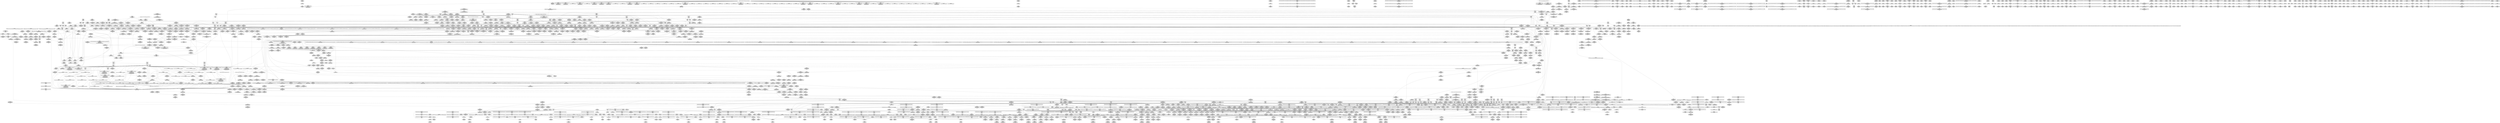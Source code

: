 digraph {
	CE0x5a0daf0 [shape=record,shape=Mrecord,label="{CE0x5a0daf0|tomoyo_get_mode:entry}"]
	CE0x4908930 [shape=record,shape=Mrecord,label="{CE0x4908930|COLLAPSED:_GCMRE___llvm_gcov_ctr32134_internal_global_5_x_i64_zeroinitializer:_elem_0:default:}"]
	CE0x5878fe0 [shape=record,shape=Mrecord,label="{CE0x5878fe0|tomoyo_inet_entry:param_type|security/tomoyo/network.c,475|*SummSource*}"]
	CE0x550e340 [shape=record,shape=Mrecord,label="{CE0x550e340|tomoyo_check_inet_address:tmp31|security/tomoyo/network.c,527|*SummSource*}"]
	CE0x59fdd70 [shape=record,shape=Mrecord,label="{CE0x59fdd70|tomoyo_init_request_info:profile3|security/tomoyo/util.c,1008|*SummSource*}"]
	CE0x54737d0 [shape=record,shape=Mrecord,label="{CE0x54737d0|get_current:tmp3|*SummSink*}"]
	CE0x39e4560 [shape=record,shape=Mrecord,label="{CE0x39e4560|tomoyo_audit_inet_log:arraydecay4|security/tomoyo/network.c,388|*SummSource*}"]
	CE0x5852620 [shape=record,shape=Mrecord,label="{CE0x5852620|tomoyo_inet_entry:tmp1}"]
	CE0x3b4f800 [shape=record,shape=Mrecord,label="{CE0x3b4f800|tomoyo_audit_inet_log:call|security/tomoyo/network.c,389}"]
	CE0x700af90 [shape=record,shape=Mrecord,label="{CE0x700af90|tomoyo_get_mode:mode.1|*SummSource*}"]
	CE0x4683650 [shape=record,shape=Mrecord,label="{CE0x4683650|i64*_getelementptr_inbounds_(_5_x_i64_,_5_x_i64_*___llvm_gcov_ctr32134,_i64_0,_i64_3)|*Constant*}"]
	CE0x3b42ed0 [shape=record,shape=Mrecord,label="{CE0x3b42ed0|i64_8|*Constant*}"]
	CE0x571abf0 [shape=record,shape=Mrecord,label="{CE0x571abf0|24:_i32*,_32:_i16,_34:_i8,_35:_i8,_36:_i8,_72:_i8,_:_SCMRE_43,44_}"]
	CE0x5627670 [shape=record,shape=Mrecord,label="{CE0x5627670|tomoyo_get_mode:config|security/tomoyo/util.c,981|*SummSource*}"]
	CE0x5a5f600 [shape=record,shape=Mrecord,label="{CE0x5a5f600|i64*_getelementptr_inbounds_(_4_x_i64_,_4_x_i64_*___llvm_gcov_ctr4731,_i64_0,_i64_2)|*Constant*|*SummSource*}"]
	CE0x3b4cc20 [shape=record,shape=Mrecord,label="{CE0x3b4cc20|tomoyo_domain:do.end}"]
	CE0x562dd70 [shape=record,shape=Mrecord,label="{CE0x562dd70|i64*_getelementptr_inbounds_(_2_x_i64_,_2_x_i64_*___llvm_gcov_ctr4632,_i64_0,_i64_1)|*Constant*|*SummSource*}"]
	CE0x5adf9c0 [shape=record,shape=Mrecord,label="{CE0x5adf9c0|rcu_lock_acquire18:__here}"]
	CE0x56e0960 [shape=record,shape=Mrecord,label="{CE0x56e0960|i32_(%struct.tomoyo_request_info.524*,_%struct.tomoyo_domain_info*,_i8)*_bitcast_(i32_(%struct.tomoyo_request_info*,_%struct.tomoyo_domain_info*,_i8)*_tomoyo_init_request_info_to_i32_(%struct.tomoyo_request_info.524*,_%struct.tomoyo_domain_info*,_i8)*)|*Constant*|*SummSink*}"]
	CE0x71c5c40 [shape=record,shape=Mrecord,label="{CE0x71c5c40|rcu_lock_release21:bb|*SummSink*}"]
	CE0x700cbd0 [shape=record,shape=Mrecord,label="{CE0x700cbd0|tomoyo_inet_entry:call27|security/tomoyo/network.c,483|*SummSource*}"]
	CE0x597ebb0 [shape=record,shape=Mrecord,label="{CE0x597ebb0|0:_i8,_array:_GCRE_tomoyo_index2category_constant_39_x_i8_c_00_00_00_00_00_00_00_00_00_00_00_00_00_00_00_00_00_00_00_00_00_00_00_01_01_01_01_01_01_01_01_01_01_01_01_01_01_01_02_,_align_16:_elem_33::|security/tomoyo/util.c,983}"]
	CE0x4899410 [shape=record,shape=Mrecord,label="{CE0x4899410|tomoyo_inet_entry:tmp14|security/tomoyo/network.c,475|*SummSink*}"]
	CE0x3c60a20 [shape=record,shape=Mrecord,label="{CE0x3c60a20|tomoyo_read_unlock19:tmp2|*SummSink*}"]
	CE0x551ceb0 [shape=record,shape=Mrecord,label="{CE0x551ceb0|GLOBAL:__fswab16|*Constant*|*SummSource*}"]
	CE0x71e6c90 [shape=record,shape=Mrecord,label="{CE0x71e6c90|tomoyo_get_mode:tmp|*SummSink*}"]
	CE0x3bd34b0 [shape=record,shape=Mrecord,label="{CE0x3bd34b0|rcu_lock_acquire18:entry|*SummSource*}"]
	CE0x56175e0 [shape=record,shape=Mrecord,label="{CE0x56175e0|tomoyo_check_inet_address:tmp40|security/tomoyo/network.c,532|*SummSink*}"]
	CE0x5813a30 [shape=record,shape=Mrecord,label="{CE0x5813a30|tomoyo_init_request_info:tmp3|security/tomoyo/util.c,1004}"]
	CE0x47fa950 [shape=record,shape=Mrecord,label="{CE0x47fa950|tomoyo_audit_net_log:r|Function::tomoyo_audit_net_log&Arg::r::}"]
	CE0x3b2a900 [shape=record,shape=Mrecord,label="{CE0x3b2a900|128:_i8*,_1208:_%struct.file*,_:_CMRE_120,128_|*MultipleSource*|security/tomoyo/common.h,1205|security/tomoyo/common.h,1205}"]
	CE0x488ae20 [shape=record,shape=Mrecord,label="{CE0x488ae20|i64*_null|*Constant*|*SummSink*}"]
	CE0x46cb780 [shape=record,shape=Mrecord,label="{CE0x46cb780|i32_0|*Constant*}"]
	CE0x559c6c0 [shape=record,shape=Mrecord,label="{CE0x559c6c0|tomoyo_check_inet_address:tmp12|security/tomoyo/network.c,512}"]
	CE0x57c9e20 [shape=record,shape=Mrecord,label="{CE0x57c9e20|_call_void_lock_acquire(%struct.lockdep_map*_%map,_i32_0,_i32_0,_i32_2,_i32_0,_%struct.lockdep_map*_null,_i64_ptrtoint_(i8*_blockaddress(_rcu_lock_acquire18,_%__here)_to_i64))_#9,_!dbg_!38907|include/linux/rcupdate.h,418|*SummSource*}"]
	CE0x705fa50 [shape=record,shape=Mrecord,label="{CE0x705fa50|0:_i8,_1:_i8,_8:_i16,_16:_i32*,_24:_i8,_:_CMR_40,44_|*MultipleSource*|Function::tomoyo_check_inet_address&Arg::address::|security/tomoyo/network.c,505}"]
	CE0x5a92dc0 [shape=record,shape=Mrecord,label="{CE0x5a92dc0|tomoyo_print_ipv6:conv|security/tomoyo/network.c,110}"]
	CE0x399ae40 [shape=record,shape=Mrecord,label="{CE0x399ae40|__fswab16:conv1|include/uapi/linux/swab.h,53}"]
	CE0x3a66430 [shape=record,shape=Mrecord,label="{CE0x3a66430|128:_i8*,_1208:_%struct.file*,_:_CMRE_112,120_|*MultipleSource*|security/tomoyo/common.h,1205|security/tomoyo/common.h,1205}"]
	CE0x71463b0 [shape=record,shape=Mrecord,label="{CE0x71463b0|tomoyo_audit_inet_log:tmp12|security/tomoyo/network.c,386|*SummSource*}"]
	CE0x7091bf0 [shape=record,shape=Mrecord,label="{CE0x7091bf0|tomoyo_inet_entry:tmp26|security/tomoyo/network.c,484}"]
	CE0x46ccea0 [shape=record,shape=Mrecord,label="{CE0x46ccea0|0:_i8,_array:_GCR_tomoyo_inet2mac_internal_constant_6_x_4_x_i8_4_x_i8_zeroinitializer,_4_x_i8_c_17_18_19_00_,_4_x_i8_c_1A_00_00_1B_,_4_x_i8_c_1C_00_00_1D_,_4_x_i8_zeroinitializer,_4_x_i8_zeroinitializer_,_align_16:_elem_2::|security/tomoyo/network.c,471}"]
	CE0x3b6a4b0 [shape=record,shape=Mrecord,label="{CE0x3b6a4b0|tomoyo_get_mode:if.then}"]
	CE0x3c3dcd0 [shape=record,shape=Mrecord,label="{CE0x3c3dcd0|tomoyo_init_request_info:tmp6|security/tomoyo/util.c,1004|*SummSink*}"]
	CE0x5878d10 [shape=record,shape=Mrecord,label="{CE0x5878d10|tomoyo_init_request_info:tmp7|security/tomoyo/util.c,1005|*SummSink*}"]
	CE0x6fc75b0 [shape=record,shape=Mrecord,label="{CE0x6fc75b0|tomoyo_audit_inet_log:tmp1}"]
	CE0x5a141f0 [shape=record,shape=Mrecord,label="{CE0x5a141f0|tomoyo_get_mode:profile|Function::tomoyo_get_mode&Arg::profile::|*SummSink*}"]
	CE0x47cdae0 [shape=record,shape=Mrecord,label="{CE0x47cdae0|_call_void_lockdep_rcu_suspicious(i8*_getelementptr_inbounds_(_25_x_i8_,_25_x_i8_*_.str12,_i32_0,_i32_0),_i32_1205,_i8*_getelementptr_inbounds_(_45_x_i8_,_45_x_i8_*_.str13,_i32_0,_i32_0))_#9,_!dbg_!38917|security/tomoyo/common.h,1205|*SummSource*}"]
	CE0x571a970 [shape=record,shape=Mrecord,label="{CE0x571a970|tomoyo_audit_inet_log:tmp5|security/tomoyo/network.c,384|*SummSink*}"]
	CE0x3ac8010 [shape=record,shape=Mrecord,label="{CE0x3ac8010|tomoyo_audit_inet_log:arraydecay4|security/tomoyo/network.c,388|*SummSink*}"]
	CE0x399b010 [shape=record,shape=Mrecord,label="{CE0x399b010|__fswab16:shl|include/uapi/linux/swab.h,53|*SummSink*}"]
	CE0x3cb2b50 [shape=record,shape=Mrecord,label="{CE0x3cb2b50|srcu_read_lock17:entry|*SummSink*}"]
	CE0x700ce30 [shape=record,shape=Mrecord,label="{CE0x700ce30|GLOBAL:tomoyo_audit_inet_log|*Constant*|*SummSource*}"]
	CE0x566a600 [shape=record,shape=Mrecord,label="{CE0x566a600|tomoyo_init_request_info:if.then}"]
	CE0x58aca20 [shape=record,shape=Mrecord,label="{CE0x58aca20|24:_i32*,_32:_i16,_34:_i8,_35:_i8,_36:_i8,_72:_i8,_:_SCMRE_52,53_}"]
	CE0x46c1560 [shape=record,shape=Mrecord,label="{CE0x46c1560|rcu_lock_acquire18:bb|*SummSource*}"]
	CE0x561c330 [shape=record,shape=Mrecord,label="{CE0x561c330|_call_void_mcount()_#3}"]
	CE0x572a280 [shape=record,shape=Mrecord,label="{CE0x572a280|i64*_getelementptr_inbounds_(_2_x_i64_,_2_x_i64_*___llvm_gcov_ctr4533,_i64_0,_i64_1)|*Constant*|*SummSource*}"]
	CE0x3b6c8e0 [shape=record,shape=Mrecord,label="{CE0x3b6c8e0|tomoyo_audit_inet_log:arraydecay6|security/tomoyo/network.c,390|*SummSource*}"]
	CE0x6ebe550 [shape=record,shape=Mrecord,label="{CE0x6ebe550|%struct.task_struct*_(%struct.task_struct**)*_asm_movq_%gs:$_1:P_,$0_,_r,im,_dirflag_,_fpsr_,_flags_|*SummSource*}"]
	CE0x6515210 [shape=record,shape=Mrecord,label="{CE0x6515210|tomoyo_inet_entry:do.body}"]
	CE0x6f52120 [shape=record,shape=Mrecord,label="{CE0x6f52120|tomoyo_inet_entry:inet|security/tomoyo/network.c,478|*SummSource*}"]
	CE0x48cd810 [shape=record,shape=Mrecord,label="{CE0x48cd810|__fswab16:tmp1|*SummSource*}"]
	CE0x54745b0 [shape=record,shape=Mrecord,label="{CE0x54745b0|i64*_getelementptr_inbounds_(_4_x_i64_,_4_x_i64_*___llvm_gcov_ctr4137,_i64_0,_i64_1)|*Constant*|*SummSource*}"]
	CE0x39c5520 [shape=record,shape=Mrecord,label="{CE0x39c5520|tomoyo_audit_inet_log:tmp4|security/tomoyo/network.c,384}"]
	CE0x46fc9f0 [shape=record,shape=Mrecord,label="{CE0x46fc9f0|_ret_i32_%error.0,_!dbg_!38961|security/tomoyo/network.c,488|*SummSink*}"]
	CE0x39ba0b0 [shape=record,shape=Mrecord,label="{CE0x39ba0b0|tomoyo_get_mode:tmp13|security/tomoyo/util.c,982|*SummSource*}"]
	CE0x3a77520 [shape=record,shape=Mrecord,label="{CE0x3a77520|tomoyo_check_inet_address:addr_len|Function::tomoyo_check_inet_address&Arg::addr_len::|*SummSink*}"]
	CE0x3b65670 [shape=record,shape=Mrecord,label="{CE0x3b65670|tomoyo_init_request_info:tmp8|security/tomoyo/util.c,1005|*SummSource*}"]
	CE0x48cd7a0 [shape=record,shape=Mrecord,label="{CE0x48cd7a0|__fswab16:tmp1}"]
	CE0x3bd33b0 [shape=record,shape=Mrecord,label="{CE0x3bd33b0|GLOBAL:rcu_lock_acquire18|*Constant*|*SummSink*}"]
	CE0x49ad1b0 [shape=record,shape=Mrecord,label="{CE0x49ad1b0|tomoyo_check_inet_address:sin_port|security/tomoyo/network.c,522|*SummSource*}"]
	CE0x563df00 [shape=record,shape=Mrecord,label="{CE0x563df00|_call_void_mcount()_#3}"]
	CE0x5a03770 [shape=record,shape=Mrecord,label="{CE0x5a03770|tomoyo_init_request_info:call4|security/tomoyo/util.c,1010|*SummSource*}"]
	CE0x59120a0 [shape=record,shape=Mrecord,label="{CE0x59120a0|i64*_getelementptr_inbounds_(_11_x_i64_,_11_x_i64_*___llvm_gcov_ctr54147,_i64_0,_i64_0)|*Constant*}"]
	CE0x5936c40 [shape=record,shape=Mrecord,label="{CE0x5936c40|40:_%struct.tomoyo_policy_namespace*,_48:_i8,_:_GCRE_tomoyo_kernel_domain_external_global_%struct.tomoyo_domain_info_40,48_|*MultipleSource*|security/tomoyo/util.c,1005|security/tomoyo/util.c,1007|Function::tomoyo_init_request_info&Arg::domain::}"]
	CE0x6ee2fc0 [shape=record,shape=Mrecord,label="{CE0x6ee2fc0|tomoyo_inet_entry:inet15|security/tomoyo/network.c,479}"]
	CE0x5549400 [shape=record,shape=Mrecord,label="{CE0x5549400|tomoyo_check_inet_address:conv17|security/tomoyo/network.c,528|*SummSink*}"]
	CE0x3b743f0 [shape=record,shape=Mrecord,label="{CE0x3b743f0|tomoyo_init_request_info:if.end|*SummSource*}"]
	CE0x5586760 [shape=record,shape=Mrecord,label="{CE0x5586760|tomoyo_audit_net_log:idxprom1|security/tomoyo/network.c,368|*SummSource*}"]
	CE0x3bfa0c0 [shape=record,shape=Mrecord,label="{CE0x3bfa0c0|tomoyo_audit_inet_log:param|security/tomoyo/network.c,382|*SummSink*}"]
	CE0x4878bd0 [shape=record,shape=Mrecord,label="{CE0x4878bd0|tomoyo_audit_net_log:call|security/tomoyo/network.c,366|*SummSource*}"]
	CE0x56173c0 [shape=record,shape=Mrecord,label="{CE0x56173c0|tomoyo_check_inet_address:tmp40|security/tomoyo/network.c,532|*SummSource*}"]
	CE0x5957000 [shape=record,shape=Mrecord,label="{CE0x5957000|GLOBAL:__srcu_read_unlock|*Constant*|*SummSink*}"]
	CE0x4763c80 [shape=record,shape=Mrecord,label="{CE0x4763c80|tomoyo_get_mode:call|security/tomoyo/util.c,980|*SummSource*}"]
	CE0x5664110 [shape=record,shape=Mrecord,label="{CE0x5664110|__fswab16:and|include/uapi/linux/swab.h,53|*SummSource*}"]
	CE0x39f6760 [shape=record,shape=Mrecord,label="{CE0x39f6760|128:_i8*,_1208:_%struct.file*,_:_CMRE_36,37_}"]
	CE0x6ff3190 [shape=record,shape=Mrecord,label="{CE0x6ff3190|srcu_read_lock17:call|include/linux/srcu.h,220|*SummSource*}"]
	CE0x48cd730 [shape=record,shape=Mrecord,label="{CE0x48cd730|__fswab16:tmp|*SummSink*}"]
	CE0x47a5dd0 [shape=record,shape=Mrecord,label="{CE0x47a5dd0|tomoyo_audit_inet_log:tmp19|security/tomoyo/network.c,393}"]
	CE0x47d91e0 [shape=record,shape=Mrecord,label="{CE0x47d91e0|tomoyo_get_mode:if.end14|*SummSink*}"]
	CE0x58bf740 [shape=record,shape=Mrecord,label="{CE0x58bf740|tomoyo_audit_net_log:tmp4|security/tomoyo/network.c,367|*SummSource*}"]
	CE0x3b6c7a0 [shape=record,shape=Mrecord,label="{CE0x3b6c7a0|tomoyo_audit_inet_log:arraydecay6|security/tomoyo/network.c,390}"]
	CE0x4755730 [shape=record,shape=Mrecord,label="{CE0x4755730|tomoyo_read_lock16:tmp1}"]
	CE0x4794b50 [shape=record,shape=Mrecord,label="{CE0x4794b50|__llvm_gcov_indirect_counter_increment10:tmp1}"]
	CE0x58cfc60 [shape=record,shape=Mrecord,label="{CE0x58cfc60|i64*_getelementptr_inbounds_(_11_x_i64_,_11_x_i64_*___llvm_gcov_ctr54147,_i64_0,_i64_8)|*Constant*|*SummSink*}"]
	CE0x4a0df50 [shape=record,shape=Mrecord,label="{CE0x4a0df50|tomoyo_inet_entry:tobool11|security/tomoyo/network.c,478|*SummSink*}"]
	CE0x3a134e0 [shape=record,shape=Mrecord,label="{CE0x3a134e0|GLOBAL:__llvm_gcov_ctr5427|Global_var:__llvm_gcov_ctr5427|*SummSource*}"]
	CE0x3ba0800 [shape=record,shape=Mrecord,label="{CE0x3ba0800|0:_i8,_array:_GCRE_tomoyo_index2category_constant_39_x_i8_c_00_00_00_00_00_00_00_00_00_00_00_00_00_00_00_00_00_00_00_00_00_00_00_01_01_01_01_01_01_01_01_01_01_01_01_01_01_01_02_,_align_16:_elem_9::|security/tomoyo/util.c,983}"]
	CE0x47faab0 [shape=record,shape=Mrecord,label="{CE0x47faab0|tomoyo_audit_net_log:r|Function::tomoyo_audit_net_log&Arg::r::|*SummSink*}"]
	CE0x5a68330 [shape=record,shape=Mrecord,label="{CE0x5a68330|tomoyo_print_ipv4:tmp3}"]
	CE0x488b360 [shape=record,shape=Mrecord,label="{CE0x488b360|tomoyo_check_inet_address:tmp25|security/tomoyo/network.c,522|*SummSink*}"]
	CE0x57d4c10 [shape=record,shape=Mrecord,label="{CE0x57d4c10|tomoyo_inet_entry:call|security/tomoyo/network.c,468}"]
	CE0x571a390 [shape=record,shape=Mrecord,label="{CE0x571a390|tomoyo_init_request_info:r|Function::tomoyo_init_request_info&Arg::r::}"]
	CE0x7011310 [shape=record,shape=Mrecord,label="{CE0x7011310|i64*_getelementptr_inbounds_(_12_x_i64_,_12_x_i64_*___llvm_gcov_ctr31133,_i64_0,_i64_10)|*Constant*|*SummSink*}"]
	CE0x59e4d30 [shape=record,shape=Mrecord,label="{CE0x59e4d30|_ret_void,_!dbg_!38908|include/linux/rcupdate.h,424|*SummSink*}"]
	CE0x55f8ac0 [shape=record,shape=Mrecord,label="{CE0x55f8ac0|_ret_void,_!dbg_!38908|include/linux/rcupdate.h,419|*SummSink*}"]
	CE0x4768cf0 [shape=record,shape=Mrecord,label="{CE0x4768cf0|_call_void___llvm_gcov_indirect_counter_increment10(i32*___llvm_gcov_global_state_pred50,_i64**_getelementptr_inbounds_(_3_x_i64*_,_3_x_i64*_*___llvm_gcda_edge_table49,_i64_0,_i64_1)),_!dbg_!38911|security/tomoyo/network.c,509|*SummSink*}"]
	CE0x5663e50 [shape=record,shape=Mrecord,label="{CE0x5663e50|i32_255|*Constant*|*SummSink*}"]
	CE0x6fbfa50 [shape=record,shape=Mrecord,label="{CE0x6fbfa50|i32_0|*Constant*}"]
	CE0x7157a80 [shape=record,shape=Mrecord,label="{CE0x7157a80|tomoyo_check_inet_address:conv|security/tomoyo/network.c,507}"]
	CE0x3b2acc0 [shape=record,shape=Mrecord,label="{CE0x3b2acc0|128:_i8*,_1208:_%struct.file*,_:_CMRE_136,144_|*MultipleSource*|security/tomoyo/common.h,1205|security/tomoyo/common.h,1205}"]
	CE0x5a5aef0 [shape=record,shape=Mrecord,label="{CE0x5a5aef0|tomoyo_domain:tmp3|*SummSource*}"]
	CE0x5911f40 [shape=record,shape=Mrecord,label="{CE0x5911f40|tomoyo_domain:tmp}"]
	CE0x5549660 [shape=record,shape=Mrecord,label="{CE0x5549660|tomoyo_check_inet_address:conv18|security/tomoyo/network.c,528|*SummSource*}"]
	CE0x6f91220 [shape=record,shape=Mrecord,label="{CE0x6f91220|srcu_read_unlock20:idx|Function::srcu_read_unlock20&Arg::idx::|*SummSource*}"]
	CE0x713d1b0 [shape=record,shape=Mrecord,label="{CE0x713d1b0|tomoyo_check_inet_address:if.end|*SummSource*}"]
	CE0x6ebe960 [shape=record,shape=Mrecord,label="{CE0x6ebe960|i64*_getelementptr_inbounds_(_4_x_i64_,_4_x_i64_*___llvm_gcov_ctr4137,_i64_0,_i64_0)|*Constant*}"]
	CE0x46c1db0 [shape=record,shape=Mrecord,label="{CE0x46c1db0|GLOBAL:lock_acquire|*Constant*|*SummSink*}"]
	CE0x39f6b20 [shape=record,shape=Mrecord,label="{CE0x39f6b20|128:_i8*,_1208:_%struct.file*,_:_CMRE_39,40_}"]
	CE0x4740b20 [shape=record,shape=Mrecord,label="{CE0x4740b20|GLOBAL:tomoyo_audit_net_log|*Constant*}"]
	CE0x7013620 [shape=record,shape=Mrecord,label="{CE0x7013620|_ret_i32_%call17,_!dbg_!38941|security/tomoyo/network.c,394|*SummSink*}"]
	CE0x3b2b080 [shape=record,shape=Mrecord,label="{CE0x3b2b080|128:_i8*,_1208:_%struct.file*,_:_CMRE_152,160_|*MultipleSource*|security/tomoyo/common.h,1205|security/tomoyo/common.h,1205}"]
	CE0x7142db0 [shape=record,shape=Mrecord,label="{CE0x7142db0|tomoyo_check_inet_address:if.end9|*SummSink*}"]
	CE0x5649e80 [shape=record,shape=Mrecord,label="{CE0x5649e80|tomoyo_read_lock16:tmp|*SummSource*}"]
	CE0x47cf010 [shape=record,shape=Mrecord,label="{CE0x47cf010|tomoyo_init_request_info:profile2|security/tomoyo/util.c,1007|*SummSink*}"]
	CE0x47eef30 [shape=record,shape=Mrecord,label="{CE0x47eef30|_call_void_rcu_lock_release21(%struct.lockdep_map*_%dep_map)_#9,_!dbg_!38905|include/linux/srcu.h,236|*SummSource*}"]
	CE0x59f4b10 [shape=record,shape=Mrecord,label="{CE0x59f4b10|tomoyo_init_request_info:type|security/tomoyo/util.c,1009|*SummSink*}"]
	CE0x6f3ae00 [shape=record,shape=Mrecord,label="{CE0x6f3ae00|tomoyo_inet_entry:conv22|security/tomoyo/network.c,480}"]
	CE0x713cd70 [shape=record,shape=Mrecord,label="{CE0x713cd70|tomoyo_check_inet_address:inet|security/tomoyo/network.c,505}"]
	CE0x3b4fd40 [shape=record,shape=Mrecord,label="{CE0x3b4fd40|tomoyo_audit_inet_log:call|security/tomoyo/network.c,389|*SummSink*}"]
	CE0x59f5120 [shape=record,shape=Mrecord,label="{CE0x59f5120|i32_3|*Constant*}"]
	CE0x713bfd0 [shape=record,shape=Mrecord,label="{CE0x713bfd0|0:_i32,_:_GCMR___llvm_gcov_global_state_pred50_internal_unnamed_addr_global_i32_-1:_elem_0:default:}"]
	CE0x3ad5180 [shape=record,shape=Mrecord,label="{CE0x3ad5180|tomoyo_check_inet_address:if.then|*SummSink*}"]
	"CONST[source:0(mediator),value:1(k-static)][purpose:{operation}][SrcIdx:4]"
	CE0x3b538a0 [shape=record,shape=Mrecord,label="{CE0x3b538a0|tomoyo_init_request_info:tmp10|security/tomoyo/util.c,1006}"]
	CE0x7013340 [shape=record,shape=Mrecord,label="{CE0x7013340|tomoyo_audit_inet_log:r|Function::tomoyo_audit_inet_log&Arg::r::|*SummSource*}"]
	CE0x3a699a0 [shape=record,shape=Mrecord,label="{CE0x3a699a0|__llvm_gcov_indirect_counter_increment10:predecessor|Function::__llvm_gcov_indirect_counter_increment10&Arg::predecessor::|*SummSink*}"]
	CE0x6f90c70 [shape=record,shape=Mrecord,label="{CE0x6f90c70|i64*_getelementptr_inbounds_(_6_x_i64_,_6_x_i64_*___llvm_gcov_ctr5427,_i64_0,_i64_0)|*Constant*|*SummSource*}"]
	CE0x5628030 [shape=record,shape=Mrecord,label="{CE0x5628030|0:_i8,_array:_GCRE_tomoyo_index2category_constant_39_x_i8_c_00_00_00_00_00_00_00_00_00_00_00_00_00_00_00_00_00_00_00_00_00_00_00_01_01_01_01_01_01_01_01_01_01_01_01_01_01_01_02_,_align_16:_elem_0::|security/tomoyo/util.c,983}"]
	CE0x48a46a0 [shape=record,shape=Mrecord,label="{CE0x48a46a0|tomoyo_check_inet_address:tmp22|security/tomoyo/network.c,519}"]
	CE0x57e72f0 [shape=record,shape=Mrecord,label="{CE0x57e72f0|tomoyo_inet_entry:tmp15|security/tomoyo/network.c,475|*SummSource*}"]
	CE0x56627c0 [shape=record,shape=Mrecord,label="{CE0x56627c0|tomoyo_audit_net_log:tmp}"]
	CE0x5adf950 [shape=record,shape=Mrecord,label="{CE0x5adf950|rcu_lock_acquire18:indirectgoto|*SummSink*}"]
	CE0x5a92e60 [shape=record,shape=Mrecord,label="{CE0x5a92e60|tomoyo_print_ipv6:conv|security/tomoyo/network.c,110|*SummSource*}"]
	CE0x592fc70 [shape=record,shape=Mrecord,label="{CE0x592fc70|tomoyo_print_ipv6:tmp1}"]
	CE0x3b74120 [shape=record,shape=Mrecord,label="{CE0x3b74120|tomoyo_print_ipv4:tmp5|security/tomoyo/network.c,93|*SummSource*}"]
	CE0x3ba5970 [shape=record,shape=Mrecord,label="{CE0x3ba5970|tomoyo_print_ipv6:lnot|security/tomoyo/network.c,111}"]
	CE0x7180750 [shape=record,shape=Mrecord,label="{CE0x7180750|rcu_lock_acquire18:tmp7|*SummSource*}"]
	CE0x39b9e50 [shape=record,shape=Mrecord,label="{CE0x39b9e50|_ret_void,_!dbg_!38912|security/tomoyo/network.c,112}"]
	CE0x5755f20 [shape=record,shape=Mrecord,label="{CE0x5755f20|tomoyo_inet_entry:cmp|security/tomoyo/network.c,474|*SummSource*}"]
	CE0x3b23a70 [shape=record,shape=Mrecord,label="{CE0x3b23a70|128:_i8*,_1208:_%struct.file*,_:_CMRE_52,56_|*MultipleSource*|security/tomoyo/common.h,1205|security/tomoyo/common.h,1205}"]
	CE0x5a473a0 [shape=record,shape=Mrecord,label="{CE0x5a473a0|tomoyo_print_ipv6:tmp4|security/tomoyo/network.c,111|*SummSink*}"]
	CE0x4822e00 [shape=record,shape=Mrecord,label="{CE0x4822e00|tomoyo_check_inet_address:is_ipv6|security/tomoyo/network.c,511|*SummSource*}"]
	CE0x3b433c0 [shape=record,shape=Mrecord,label="{CE0x3b433c0|i64_9|*Constant*}"]
	CE0x577e510 [shape=record,shape=Mrecord,label="{CE0x577e510|tomoyo_init_request_info:tmp2|security/tomoyo/util.c,1003}"]
	CE0x4851600 [shape=record,shape=Mrecord,label="{CE0x4851600|GLOBAL:tomoyo_index2category|Global_var:tomoyo_index2category}"]
	CE0x4709d80 [shape=record,shape=Mrecord,label="{CE0x4709d80|tomoyo_domain:tmp18|security/tomoyo/common.h,1205|*SummSource*}"]
	CE0x3b49d40 [shape=record,shape=Mrecord,label="{CE0x3b49d40|tomoyo_audit_inet_log:tmp16|security/tomoyo/network.c,389}"]
	CE0x3a65a80 [shape=record,shape=Mrecord,label="{CE0x3a65a80|128:_i8*,_1208:_%struct.file*,_:_CMRE_72,80_|*MultipleSource*|security/tomoyo/common.h,1205|security/tomoyo/common.h,1205}"]
	CE0x71b34d0 [shape=record,shape=Mrecord,label="{CE0x71b34d0|i8*_undef|*Constant*}"]
	CE0x5617570 [shape=record,shape=Mrecord,label="{CE0x5617570|i64*_getelementptr_inbounds_(_19_x_i64_,_19_x_i64_*___llvm_gcov_ctr4846,_i64_0,_i64_18)|*Constant*|*SummSink*}"]
	CE0x47bbff0 [shape=record,shape=Mrecord,label="{CE0x47bbff0|i32_2|*Constant*}"]
	CE0x720ea00 [shape=record,shape=Mrecord,label="{CE0x720ea00|tomoyo_audit_net_log:bb|*SummSink*}"]
	CE0x7166f30 [shape=record,shape=Mrecord,label="{CE0x7166f30|i64*_getelementptr_inbounds_(_5_x_i64_,_5_x_i64_*___llvm_gcov_ctr32134,_i64_0,_i64_0)|*Constant*}"]
	CE0x701a260 [shape=record,shape=Mrecord,label="{CE0x701a260|_call_void_srcu_read_unlock20(%struct.srcu_struct*_tomoyo_ss,_i32_%idx)_#9,_!dbg_!38903|security/tomoyo/common.h,1109|*SummSource*}"]
	CE0x7070440 [shape=record,shape=Mrecord,label="{CE0x7070440|i64*_getelementptr_inbounds_(_12_x_i64_,_12_x_i64_*___llvm_gcov_ctr31133,_i64_0,_i64_11)|*Constant*|*SummSink*}"]
	CE0x46b2af0 [shape=record,shape=Mrecord,label="{CE0x46b2af0|tomoyo_inet_entry:conv|security/tomoyo/network.c,473|*SummSource*}"]
	CE0x6ebdf10 [shape=record,shape=Mrecord,label="{CE0x6ebdf10|rcu_lock_release21:tmp3|*SummSource*}"]
	CE0x58bbd70 [shape=record,shape=Mrecord,label="{CE0x58bbd70|get_current:entry|*SummSink*}"]
	CE0x47620a0 [shape=record,shape=Mrecord,label="{CE0x47620a0|__llvm_gcov_indirect_counter_increment10:pred}"]
	CE0x58efe90 [shape=record,shape=Mrecord,label="{CE0x58efe90|tomoyo_print_ipv6:tmp}"]
	CE0x704c660 [shape=record,shape=Mrecord,label="{CE0x704c660|tomoyo_check_inet_address:address|Function::tomoyo_check_inet_address&Arg::address::}"]
	CE0x39ab590 [shape=record,shape=Mrecord,label="{CE0x39ab590|tomoyo_domain:tobool1|security/tomoyo/common.h,1205}"]
	CE0x55f8d20 [shape=record,shape=Mrecord,label="{CE0x55f8d20|tomoyo_domain:do.body|*SummSource*}"]
	CE0x4709d10 [shape=record,shape=Mrecord,label="{CE0x4709d10|tomoyo_domain:tmp18|security/tomoyo/common.h,1205}"]
	CE0x59f4e50 [shape=record,shape=Mrecord,label="{CE0x59f4e50|tomoyo_init_request_info:type|security/tomoyo/util.c,1009|*SummSource*}"]
	CE0x562e240 [shape=record,shape=Mrecord,label="{CE0x562e240|tomoyo_get_mode:tmp9|security/tomoyo/util.c,981|*SummSink*}"]
	CE0x7190280 [shape=record,shape=Mrecord,label="{CE0x7190280|i32_128|*Constant*|*SummSink*}"]
	CE0x563de10 [shape=record,shape=Mrecord,label="{CE0x563de10|srcu_read_unlock20:tmp3|*SummSink*}"]
	CE0x4951ad0 [shape=record,shape=Mrecord,label="{CE0x4951ad0|tomoyo_check_inet_address:tmp28|security/tomoyo/network.c,525|*SummSink*}"]
	CE0x482a0a0 [shape=record,shape=Mrecord,label="{CE0x482a0a0|tomoyo_check_inet_address:tmp19|security/tomoyo/network.c,518|*SummSink*}"]
	CE0x4654340 [shape=record,shape=Mrecord,label="{CE0x4654340|tomoyo_inet_entry:tmp2|security/tomoyo/network.c,469|*SummSource*}"]
	CE0x3bfa610 [shape=record,shape=Mrecord,label="{CE0x3bfa610|tomoyo_init_request_info:tmp9|security/tomoyo/util.c,1006|*SummSink*}"]
	CE0x49c21e0 [shape=record,shape=Mrecord,label="{CE0x49c21e0|0:_i8,_array:_GCRE_tomoyo_index2category_constant_39_x_i8_c_00_00_00_00_00_00_00_00_00_00_00_00_00_00_00_00_00_00_00_00_00_00_00_01_01_01_01_01_01_01_01_01_01_01_01_01_01_01_02_,_align_16:_elem_7::|security/tomoyo/util.c,983}"]
	CE0x3b9ffc0 [shape=record,shape=Mrecord,label="{CE0x3b9ffc0|tomoyo_print_ipv4:cond|security/tomoyo/network.c,93}"]
	CE0x3ac3800 [shape=record,shape=Mrecord,label="{CE0x3ac3800|GLOBAL:tomoyo_print_ipv6|*Constant*|*SummSink*}"]
	CE0x5668660 [shape=record,shape=Mrecord,label="{CE0x5668660|i32_255|*Constant*}"]
	CE0x47843b0 [shape=record,shape=Mrecord,label="{CE0x47843b0|tomoyo_audit_inet_log:inet_network15|security/tomoyo/network.c,393|*SummSink*}"]
	CE0x70a1d30 [shape=record,shape=Mrecord,label="{CE0x70a1d30|tomoyo_inet_entry:tmp30|security/tomoyo/network.c,486}"]
	CE0x592f860 [shape=record,shape=Mrecord,label="{CE0x592f860|tomoyo_domain:tobool|security/tomoyo/common.h,1205}"]
	CE0x482a030 [shape=record,shape=Mrecord,label="{CE0x482a030|i64*_getelementptr_inbounds_(_19_x_i64_,_19_x_i64_*___llvm_gcov_ctr4846,_i64_0,_i64_10)|*Constant*|*SummSink*}"]
	CE0x5af23e0 [shape=record,shape=Mrecord,label="{CE0x5af23e0|24:_i32*,_32:_i16,_34:_i8,_35:_i8,_36:_i8,_72:_i8,_:_SCMRE_74,75_|*MultipleSource*|security/tomoyo/network.c,469|security/tomoyo/network.c, 469|Function::tomoyo_init_request_info&Arg::r::|security/tomoyo/network.c,475}"]
	CE0x46fc980 [shape=record,shape=Mrecord,label="{CE0x46fc980|_ret_i32_%error.0,_!dbg_!38961|security/tomoyo/network.c,488|*SummSource*}"]
	CE0x46b2a80 [shape=record,shape=Mrecord,label="{CE0x46b2a80|tomoyo_inet_entry:conv|security/tomoyo/network.c,473}"]
	CE0x48a4000 [shape=record,shape=Mrecord,label="{CE0x48a4000|tomoyo_read_lock16:entry}"]
	CE0x55719b0 [shape=record,shape=Mrecord,label="{CE0x55719b0|srcu_read_lock17:dep_map|include/linux/srcu.h,222}"]
	CE0x47df340 [shape=record,shape=Mrecord,label="{CE0x47df340|VOIDTB_TE_array:_GCR_.str5_private_unnamed_addr_constant_13_x_i8_c_%pI6c%c%pI6c_00_,_align_1:_elem_0:default:}"]
	CE0x46c17f0 [shape=record,shape=Mrecord,label="{CE0x46c17f0|rcu_lock_acquire18:indirectgoto}"]
	CE0x5852aa0 [shape=record,shape=Mrecord,label="{CE0x5852aa0|tomoyo_init_request_info:domain.addr.0}"]
	CE0x3bf9a30 [shape=record,shape=Mrecord,label="{CE0x3bf9a30|tomoyo_domain:entry|*SummSource*}"]
	CE0x5a0dee0 [shape=record,shape=Mrecord,label="{CE0x5a0dee0|tomoyo_get_mode:entry|*SummSink*}"]
	CE0x6fc7170 [shape=record,shape=Mrecord,label="{CE0x6fc7170|GLOBAL:srcu_read_unlock20|*Constant*}"]
	CE0x3ba5900 [shape=record,shape=Mrecord,label="{CE0x3ba5900|i32_45|*Constant*}"]
	CE0x46c1b40 [shape=record,shape=Mrecord,label="{CE0x46c1b40|GLOBAL:lock_acquire|*Constant*|*SummSource*}"]
	CE0x3bf3510 [shape=record,shape=Mrecord,label="{CE0x3bf3510|tomoyo_audit_inet_log:sub|security/tomoyo/network.c,390|*SummSink*}"]
	CE0x6ed8730 [shape=record,shape=Mrecord,label="{CE0x6ed8730|tomoyo_inet_entry:frombool|security/tomoyo/network.c,478|*SummSource*}"]
	CE0x56e68e0 [shape=record,shape=Mrecord,label="{CE0x56e68e0|tomoyo_audit_inet_log:address1|security/tomoyo/network.c,382|*SummSource*}"]
	CE0x48d84d0 [shape=record,shape=Mrecord,label="{CE0x48d84d0|_call_void___llvm_gcov_indirect_counter_increment10(i32*___llvm_gcov_global_state_pred50,_i64**_getelementptr_inbounds_(_3_x_i64*_,_3_x_i64*_*___llvm_gcda_edge_table49,_i64_0,_i64_2)),_!dbg_!38933|security/tomoyo/network.c,517}"]
	CE0x4642bf0 [shape=record,shape=Mrecord,label="{CE0x4642bf0|__fswab16:or|include/uapi/linux/swab.h,53}"]
	CE0x58cf590 [shape=record,shape=Mrecord,label="{CE0x58cf590|tomoyo_domain:tmp7|security/tomoyo/common.h,1205}"]
	CE0x566af50 [shape=record,shape=Mrecord,label="{CE0x566af50|tomoyo_init_request_info:bb}"]
	CE0x4941fd0 [shape=record,shape=Mrecord,label="{CE0x4941fd0|rcu_lock_release21:tmp1|*SummSource*}"]
	CE0x48a3ea0 [shape=record,shape=Mrecord,label="{CE0x48a3ea0|GLOBAL:tomoyo_read_lock16|*Constant*|*SummSink*}"]
	CE0x3ca5ee0 [shape=record,shape=Mrecord,label="{CE0x3ca5ee0|tomoyo_inet_entry:tmp6|security/tomoyo/network.c,473|*SummSource*}"]
	CE0x48993a0 [shape=record,shape=Mrecord,label="{CE0x48993a0|tomoyo_inet_entry:tmp14|security/tomoyo/network.c,475|*SummSource*}"]
	CE0x70704b0 [shape=record,shape=Mrecord,label="{CE0x70704b0|tomoyo_get_mode:tmp27|security/tomoyo/util.c,988|*SummSink*}"]
	CE0x47537b0 [shape=record,shape=Mrecord,label="{CE0x47537b0|0:_i8*,_array:_GCRE_tomoyo_socket_keyword_external_constant_4_x_i8*_:_elem_3::|security/tomoyo/network.c,368}"]
	CE0x70a8d40 [shape=record,shape=Mrecord,label="{CE0x70a8d40|tomoyo_init_request_info:tmp8|security/tomoyo/util.c,1005|*SummSink*}"]
	CE0x59dc480 [shape=record,shape=Mrecord,label="{CE0x59dc480|tomoyo_get_mode:mode.0|*SummSource*}"]
	CE0x5a927c0 [shape=record,shape=Mrecord,label="{CE0x5a927c0|tomoyo_domain:tmp1|*SummSource*}"]
	CE0x57e6f40 [shape=record,shape=Mrecord,label="{CE0x57e6f40|tomoyo_init_request_info:tmp3|security/tomoyo/util.c,1004|*SummSink*}"]
	CE0x471df50 [shape=record,shape=Mrecord,label="{CE0x471df50|tomoyo_get_mode:conv|security/tomoyo/util.c,982|*SummSink*}"]
	CE0x6ffbeb0 [shape=record,shape=Mrecord,label="{CE0x6ffbeb0|GLOBAL:srcu_read_unlock20|*Constant*|*SummSource*}"]
	CE0x4683950 [shape=record,shape=Mrecord,label="{CE0x4683950|i64*_getelementptr_inbounds_(_5_x_i64_,_5_x_i64_*___llvm_gcov_ctr32134,_i64_0,_i64_3)|*Constant*|*SummSource*}"]
	CE0x3b4faf0 [shape=record,shape=Mrecord,label="{CE0x3b4faf0|tomoyo_audit_inet_log:call|security/tomoyo/network.c,389|*SummSource*}"]
	CE0x6f60150 [shape=record,shape=Mrecord,label="{CE0x6f60150|tomoyo_inet_entry:call27|security/tomoyo/network.c,483|*SummSink*}"]
	CE0x6ebe1a0 [shape=record,shape=Mrecord,label="{CE0x6ebe1a0|%struct.lockdep_map*_null|*Constant*|*SummSink*}"]
	CE0x39e4280 [shape=record,shape=Mrecord,label="{CE0x39e4280|tomoyo_audit_inet_log:tmp14|security/tomoyo/network.c,388|*SummSink*}"]
	CE0x59e4c50 [shape=record,shape=Mrecord,label="{CE0x59e4c50|_ret_void,_!dbg_!38908|include/linux/rcupdate.h,424}"]
	CE0x3b6a690 [shape=record,shape=Mrecord,label="{CE0x3b6a690|tomoyo_domain:tmp23|security/tomoyo/common.h,1205|*SummSink*}"]
	CE0x47d8aa0 [shape=record,shape=Mrecord,label="{CE0x47d8aa0|0:_i8,_array:_GCRE_tomoyo_index2category_constant_39_x_i8_c_00_00_00_00_00_00_00_00_00_00_00_00_00_00_00_00_00_00_00_00_00_00_00_01_01_01_01_01_01_01_01_01_01_01_01_01_01_01_02_,_align_16:_elem_20::|security/tomoyo/util.c,983}"]
	CE0x39b97a0 [shape=record,shape=Mrecord,label="{CE0x39b97a0|tomoyo_print_ipv6:min_ip|Function::tomoyo_print_ipv6&Arg::min_ip::|*SummSink*}"]
	CE0x48f17a0 [shape=record,shape=Mrecord,label="{CE0x48f17a0|tomoyo_check_inet_address:addr_len|Function::tomoyo_check_inet_address&Arg::addr_len::}"]
	CE0x59fdcb0 [shape=record,shape=Mrecord,label="{CE0x59fdcb0|tomoyo_init_request_info:profile3|security/tomoyo/util.c,1008}"]
	CE0x54f5ee0 [shape=record,shape=Mrecord,label="{CE0x54f5ee0|i64_13|*Constant*|*SummSink*}"]
	CE0x3995700 [shape=record,shape=Mrecord,label="{CE0x3995700|tomoyo_inet_entry:tmp9|security/tomoyo/network.c,473|*SummSink*}"]
	CE0x577e0a0 [shape=record,shape=Mrecord,label="{CE0x577e0a0|tomoyo_inet_entry:tmp15|security/tomoyo/network.c,475|*SummSink*}"]
	CE0x5947140 [shape=record,shape=Mrecord,label="{CE0x5947140|0:_i8,_array:_GCRE_tomoyo_index2category_constant_39_x_i8_c_00_00_00_00_00_00_00_00_00_00_00_00_00_00_00_00_00_00_00_00_00_00_00_01_01_01_01_01_01_01_01_01_01_01_01_01_01_01_02_,_align_16:_elem_25::|security/tomoyo/util.c,983}"]
	CE0x3a3db70 [shape=record,shape=Mrecord,label="{CE0x3a3db70|_ret_void|*SummSource*}"]
	CE0x46cd1d0 [shape=record,shape=Mrecord,label="{CE0x46cd1d0|tomoyo_init_request_info:domain.addr.0|*SummSink*}"]
	CE0x71dc780 [shape=record,shape=Mrecord,label="{CE0x71dc780|srcu_read_lock17:bb|*SummSource*}"]
	CE0x5881b60 [shape=record,shape=Mrecord,label="{CE0x5881b60|tomoyo_inet_entry:tmp13|security/tomoyo/network.c,473|*SummSource*}"]
	CE0x5985a90 [shape=record,shape=Mrecord,label="{CE0x5985a90|tomoyo_get_mode:tmp16|security/tomoyo/util.c,983|*SummSource*}"]
	CE0x561e630 [shape=record,shape=Mrecord,label="{CE0x561e630|tomoyo_check_inet_address:tmp41|security/tomoyo/network.c,532|*SummSink*}"]
	CE0x49ab720 [shape=record,shape=Mrecord,label="{CE0x49ab720|_call_void_mcount()_#3|*SummSink*}"]
	CE0x39ee8b0 [shape=record,shape=Mrecord,label="{CE0x39ee8b0|128:_i8*,_1208:_%struct.file*,_:_CMRE_24,25_}"]
	CE0x58cdac0 [shape=record,shape=Mrecord,label="{CE0x58cdac0|tomoyo_inet_entry:protocol6|security/tomoyo/network.c,476}"]
	CE0x3cb2630 [shape=record,shape=Mrecord,label="{CE0x3cb2630|i64_0|*Constant*}"]
	CE0x3ac8620 [shape=record,shape=Mrecord,label="{CE0x3ac8620|GLOBAL:tomoyo_print_ipv4|*Constant*|*SummSink*}"]
	CE0x56e0c00 [shape=record,shape=Mrecord,label="{CE0x56e0c00|i32_(%struct.tomoyo_request_info.524*,_%struct.tomoyo_domain_info*,_i8)*_bitcast_(i32_(%struct.tomoyo_request_info*,_%struct.tomoyo_domain_info*,_i8)*_tomoyo_init_request_info_to_i32_(%struct.tomoyo_request_info.524*,_%struct.tomoyo_domain_info*,_i8)*)|*Constant*|*SummSource*}"]
	CE0x5668800 [shape=record,shape=Mrecord,label="{CE0x5668800|tomoyo_get_mode:cmp|security/tomoyo/util.c,982}"]
	CE0x4a0dbc0 [shape=record,shape=Mrecord,label="{CE0x4a0dbc0|tomoyo_inet_entry:tobool11|security/tomoyo/network.c,478|*SummSource*}"]
	CE0x3ac8b00 [shape=record,shape=Mrecord,label="{CE0x3ac8b00|tomoyo_print_ipv4:entry}"]
	CE0x58cfcd0 [shape=record,shape=Mrecord,label="{CE0x58cfcd0|tomoyo_domain:tmp15|security/tomoyo/common.h,1205|*SummSink*}"]
	CE0x3b49120 [shape=record,shape=Mrecord,label="{CE0x3b49120|_ret_void,_!dbg_!38911|security/tomoyo/network.c,94|*SummSink*}"]
	CE0x5571fe0 [shape=record,shape=Mrecord,label="{CE0x5571fe0|GLOBAL:rcu_lock_acquire18|*Constant*}"]
	CE0x47d8e60 [shape=record,shape=Mrecord,label="{CE0x47d8e60|tomoyo_print_ipv4:bb}"]
	CE0x4642f90 [shape=record,shape=Mrecord,label="{CE0x4642f90|__fswab16:or|include/uapi/linux/swab.h,53|*SummSink*}"]
	CE0x6f7fb40 [shape=record,shape=Mrecord,label="{CE0x6f7fb40|tomoyo_audit_inet_log:address1|security/tomoyo/network.c,382|*SummSink*}"]
	CE0x3bf3a30 [shape=record,shape=Mrecord,label="{CE0x3bf3a30|tomoyo_audit_inet_log:param8|security/tomoyo/network.c,391|*SummSource*}"]
	CE0x59bcd10 [shape=record,shape=Mrecord,label="{CE0x59bcd10|tomoyo_get_mode:idxprom6|security/tomoyo/util.c,983|*SummSource*}"]
	CE0x4899510 [shape=record,shape=Mrecord,label="{CE0x4899510|i32_5|*Constant*}"]
	CE0x6fd07a0 [shape=record,shape=Mrecord,label="{CE0x6fd07a0|tomoyo_get_mode:tmp19|security/tomoyo/util.c,985|*SummSink*}"]
	CE0x5911df0 [shape=record,shape=Mrecord,label="{CE0x5911df0|tomoyo_audit_net_log:tmp|*SummSink*}"]
	CE0x59f5250 [shape=record,shape=Mrecord,label="{CE0x59f5250|tomoyo_init_request_info:ns|security/tomoyo/util.c,1010}"]
	CE0x71cec80 [shape=record,shape=Mrecord,label="{CE0x71cec80|_call_void_lock_release(%struct.lockdep_map*_%map,_i32_1,_i64_ptrtoint_(i8*_blockaddress(_rcu_lock_release21,_%__here)_to_i64))_#9,_!dbg_!38907|include/linux/rcupdate.h,423|*SummSink*}"]
	CE0x6fb3f00 [shape=record,shape=Mrecord,label="{CE0x6fb3f00|tomoyo_get_mode:tmp4|security/tomoyo/util.c,978|*SummSink*}"]
	CE0x5a72310 [shape=record,shape=Mrecord,label="{CE0x5a72310|tomoyo_domain:tmp6|security/tomoyo/common.h,1205}"]
	CE0x3a00ef0 [shape=record,shape=Mrecord,label="{CE0x3a00ef0|srcu_read_lock17:tmp3|*SummSource*}"]
	CE0x6fc0390 [shape=record,shape=Mrecord,label="{CE0x6fc0390|tomoyo_domain:tmp13|security/tomoyo/common.h,1205|*SummSource*}"]
	CE0x6f51b90 [shape=record,shape=Mrecord,label="{CE0x6f51b90|tomoyo_inet_entry:operation10|security/tomoyo/network.c,477|*SummSink*}"]
	CE0x4763800 [shape=record,shape=Mrecord,label="{CE0x4763800|GLOBAL:__llvm_gcov_ctr54147|Global_var:__llvm_gcov_ctr54147|*SummSource*}"]
	CE0x3ac31f0 [shape=record,shape=Mrecord,label="{CE0x3ac31f0|i64*_getelementptr_inbounds_(_2_x_i64_,_2_x_i64_*___llvm_gcov_ctr4038,_i64_0,_i64_0)|*Constant*|*SummSink*}"]
	CE0x48d8b60 [shape=record,shape=Mrecord,label="{CE0x48d8b60|tomoyo_check_inet_address:bb}"]
	CE0x561c170 [shape=record,shape=Mrecord,label="{CE0x561c170|tomoyo_audit_net_log:tmp3|*SummSource*}"]
	CE0x71e6b20 [shape=record,shape=Mrecord,label="{CE0x71e6b20|tomoyo_get_mode:tmp|*SummSource*}"]
	CE0x5af7910 [shape=record,shape=Mrecord,label="{CE0x5af7910|rcu_lock_release21:tmp1|*SummSink*}"]
	CE0x55d17c0 [shape=record,shape=Mrecord,label="{CE0x55d17c0|i32_255|*Constant*}"]
	"CONST[source:0(mediator),value:2(dynamic)][purpose:{object}]"
	CE0x3a009f0 [shape=record,shape=Mrecord,label="{CE0x3a009f0|srcu_read_lock17:tmp2}"]
	CE0x55f8c20 [shape=record,shape=Mrecord,label="{CE0x55f8c20|tomoyo_domain:do.body}"]
	CE0x5a42490 [shape=record,shape=Mrecord,label="{CE0x5a42490|__llvm_gcov_indirect_counter_increment10:pred|*SummSource*}"]
	CE0x70216a0 [shape=record,shape=Mrecord,label="{CE0x70216a0|i64_7|*Constant*|*SummSink*}"]
	CE0x4740cf0 [shape=record,shape=Mrecord,label="{CE0x4740cf0|GLOBAL:tomoyo_audit_net_log|*Constant*|*SummSink*}"]
	CE0x3cf07f0 [shape=record,shape=Mrecord,label="{CE0x3cf07f0|_ret_i32_%call,_!dbg_!38907|include/linux/srcu.h,223}"]
	CE0x6ed6d80 [shape=record,shape=Mrecord,label="{CE0x6ed6d80|i32_4|*Constant*|*SummSource*}"]
	CE0x47c84f0 [shape=record,shape=Mrecord,label="{CE0x47c84f0|tomoyo_check_inet_address:tmp10|security/tomoyo/network.c,511|*SummSink*}"]
	CE0x5aabbe0 [shape=record,shape=Mrecord,label="{CE0x5aabbe0|get_current:tmp4|./arch/x86/include/asm/current.h,14|*SummSource*}"]
	CE0x48d8830 [shape=record,shape=Mrecord,label="{CE0x48d8830|_call_void_mcount()_#3|*SummSource*}"]
	CE0x58d5000 [shape=record,shape=Mrecord,label="{CE0x58d5000|__fswab16:bb|*SummSource*}"]
	CE0x46f8620 [shape=record,shape=Mrecord,label="{CE0x46f8620|tomoyo_check_inet_address:tmp38|security/tomoyo/network.c,531|*SummSource*}"]
	CE0x55738d0 [shape=record,shape=Mrecord,label="{CE0x55738d0|tomoyo_read_unlock19:bb|*SummSink*}"]
	CE0x5a032e0 [shape=record,shape=Mrecord,label="{CE0x5a032e0|tomoyo_init_request_info:tmp12|security/tomoyo/util.c,1010|*SummSource*}"]
	CE0x5649da0 [shape=record,shape=Mrecord,label="{CE0x5649da0|tomoyo_read_lock16:tmp}"]
	CE0x3ccc980 [shape=record,shape=Mrecord,label="{CE0x3ccc980|srcu_read_lock17:sp|Function::srcu_read_lock17&Arg::sp::}"]
	CE0x5846ef0 [shape=record,shape=Mrecord,label="{CE0x5846ef0|24:_i32*,_32:_i16,_34:_i8,_35:_i8,_36:_i8,_72:_i8,_:_SCMRE_29,30_}"]
	CE0x5946be0 [shape=record,shape=Mrecord,label="{CE0x5946be0|0:_i8,_array:_GCRE_tomoyo_index2category_constant_39_x_i8_c_00_00_00_00_00_00_00_00_00_00_00_00_00_00_00_00_00_00_00_00_00_00_00_01_01_01_01_01_01_01_01_01_01_01_01_01_01_01_02_,_align_16:_elem_23::|security/tomoyo/util.c,983}"]
	CE0x70892b0 [shape=record,shape=Mrecord,label="{CE0x70892b0|tomoyo_inet_entry:tmp28|security/tomoyo/network.c,485|*SummSource*}"]
	CE0x6f1a430 [shape=record,shape=Mrecord,label="{CE0x6f1a430|i64_7|*Constant*}"]
	CE0x561c290 [shape=record,shape=Mrecord,label="{CE0x561c290|tomoyo_audit_net_log:tmp3|*SummSink*}"]
	CE0x55d65a0 [shape=record,shape=Mrecord,label="{CE0x55d65a0|tomoyo_print_ipv6:bb|*SummSource*}"]
	CE0x550ddf0 [shape=record,shape=Mrecord,label="{CE0x550ddf0|i64_14|*Constant*|*SummSink*}"]
	CE0x4893910 [shape=record,shape=Mrecord,label="{CE0x4893910|tomoyo_check_inet_address:tmp6|security/tomoyo/network.c,509}"]
	CE0x55ea9c0 [shape=record,shape=Mrecord,label="{CE0x55ea9c0|tomoyo_read_lock16:bb|*SummSink*}"]
	CE0x6ed6c30 [shape=record,shape=Mrecord,label="{CE0x6ed6c30|i32_4|*Constant*}"]
	CE0x58c17a0 [shape=record,shape=Mrecord,label="{CE0x58c17a0|GLOBAL:tomoyo_domain|*Constant*|*SummSource*}"]
	CE0x47879c0 [shape=record,shape=Mrecord,label="{CE0x47879c0|i64*_getelementptr_inbounds_(_19_x_i64_,_19_x_i64_*___llvm_gcov_ctr4846,_i64_0,_i64_7)|*Constant*|*SummSource*}"]
	CE0x6ebe2d0 [shape=record,shape=Mrecord,label="{CE0x6ebe2d0|i64_ptrtoint_(i8*_blockaddress(_rcu_lock_acquire18,_%__here)_to_i64)|*Constant*}"]
	CE0x5a426b0 [shape=record,shape=Mrecord,label="{CE0x5a426b0|i32_-1|*Constant*|*SummSource*}"]
	CE0x48510a0 [shape=record,shape=Mrecord,label="{CE0x48510a0|tomoyo_get_mode:tmp9|security/tomoyo/util.c,981|*SummSource*}"]
	CE0x4783dc0 [shape=record,shape=Mrecord,label="{CE0x4783dc0|tomoyo_audit_inet_log:param14|security/tomoyo/network.c,393|*SummSource*}"]
	CE0x3cad830 [shape=record,shape=Mrecord,label="{CE0x3cad830|i64*_getelementptr_inbounds_(_2_x_i64_,_2_x_i64_*___llvm_gcov_ctr3939,_i64_0,_i64_0)|*Constant*|*SummSink*}"]
	CE0x46b2f40 [shape=record,shape=Mrecord,label="{CE0x46b2f40|tomoyo_read_lock16:tmp3}"]
	CE0x3b1b130 [shape=record,shape=Mrecord,label="{CE0x3b1b130|tomoyo_print_ipv4:min_ip|Function::tomoyo_print_ipv4&Arg::min_ip::|*SummSource*}"]
	CE0x5849190 [shape=record,shape=Mrecord,label="{CE0x5849190|tomoyo_inet_entry:land.lhs.true}"]
	CE0x4761e30 [shape=record,shape=Mrecord,label="{CE0x4761e30|__llvm_gcov_indirect_counter_increment10:exit|*SummSource*}"]
	CE0x39c7150 [shape=record,shape=Mrecord,label="{CE0x39c7150|GLOBAL:lock_release|*Constant*|*SummSink*}"]
	CE0x5473f40 [shape=record,shape=Mrecord,label="{CE0x5473f40|i64*_getelementptr_inbounds_(_4_x_i64_,_4_x_i64_*___llvm_gcov_ctr4731,_i64_0,_i64_2)|*Constant*|*SummSink*}"]
	CE0x58820c0 [shape=record,shape=Mrecord,label="{CE0x58820c0|srcu_read_lock17:tmp|*SummSink*}"]
	CE0x3b3c630 [shape=record,shape=Mrecord,label="{CE0x3b3c630|tomoyo_domain:tmp22|security/tomoyo/common.h,1205|*SummSource*}"]
	CE0x39eec20 [shape=record,shape=Mrecord,label="{CE0x39eec20|128:_i8*,_1208:_%struct.file*,_:_CMRE_27,28_}"]
	CE0x59e4a70 [shape=record,shape=Mrecord,label="{CE0x59e4a70|rcu_lock_release21:map|Function::rcu_lock_release21&Arg::map::|*SummSink*}"]
	CE0x6e5fe70 [shape=record,shape=Mrecord,label="{CE0x6e5fe70|i64*_getelementptr_inbounds_(_6_x_i64_,_6_x_i64_*___llvm_gcov_ctr5427,_i64_0,_i64_4)|*Constant*|*SummSource*}"]
	CE0x70917a0 [shape=record,shape=Mrecord,label="{CE0x70917a0|tomoyo_inet_entry:tmp25|security/tomoyo/network.c,484}"]
	CE0x56bf5b0 [shape=record,shape=Mrecord,label="{CE0x56bf5b0|i64*_getelementptr_inbounds_(_4_x_i64_,_4_x_i64_*___llvm_gcov_ctr4137,_i64_0,_i64_2)|*Constant*}"]
	CE0x6ebe840 [shape=record,shape=Mrecord,label="{CE0x6ebe840|rcu_lock_release21:bb|*SummSource*}"]
	CE0x55b7a00 [shape=record,shape=Mrecord,label="{CE0x55b7a00|i64*_getelementptr_inbounds_(_2_x_i64_,_2_x_i64_*___llvm_gcov_ctr4038,_i64_0,_i64_1)|*Constant*}"]
	CE0x7171c40 [shape=record,shape=Mrecord,label="{CE0x7171c40|tomoyo_check_inet_address:tmp13|security/tomoyo/network.c,514}"]
	CE0x71dcb30 [shape=record,shape=Mrecord,label="{CE0x71dcb30|i64*_getelementptr_inbounds_(_6_x_i64_,_6_x_i64_*___llvm_gcov_ctr5427,_i64_0,_i64_3)|*Constant*|*SummSink*}"]
	CE0x4783cb0 [shape=record,shape=Mrecord,label="{CE0x4783cb0|tomoyo_audit_inet_log:param14|security/tomoyo/network.c,393}"]
	CE0x48f15b0 [shape=record,shape=Mrecord,label="{CE0x48f15b0|i64*_getelementptr_inbounds_(_2_x_i64_,_2_x_i64_*___llvm_gcov_ctr5130,_i64_0,_i64_0)|*Constant*}"]
	CE0x574b810 [shape=record,shape=Mrecord,label="{CE0x574b810|_call_void_mcount()_#3|*SummSource*}"]
	CE0x4654a40 [shape=record,shape=Mrecord,label="{CE0x4654a40|tomoyo_audit_inet_log:tobool|security/tomoyo/network.c,384|*SummSource*}"]
	CE0x4a1cd00 [shape=record,shape=Mrecord,label="{CE0x4a1cd00|tomoyo_get_mode:conv10|security/tomoyo/util.c,985|*SummSource*}"]
	CE0x6f64fb0 [shape=record,shape=Mrecord,label="{CE0x6f64fb0|tomoyo_check_inet_address:tmp14|security/tomoyo/network.c,514|*SummSink*}"]
	CE0x48fe4a0 [shape=record,shape=Mrecord,label="{CE0x48fe4a0|__fswab16:tmp2}"]
	CE0x4643240 [shape=record,shape=Mrecord,label="{CE0x4643240|__fswab16:conv3|include/uapi/linux/swab.h,53|*SummSink*}"]
	CE0x583d340 [shape=record,shape=Mrecord,label="{CE0x583d340|i64*_getelementptr_inbounds_(_2_x_i64_,_2_x_i64_*___llvm_gcov_ctr4632,_i64_0,_i64_0)|*Constant*|*SummSink*}"]
	CE0x561dff0 [shape=record,shape=Mrecord,label="{CE0x561dff0|tomoyo_check_inet_address:tmp41|security/tomoyo/network.c,532|*SummSource*}"]
	CE0x59bce90 [shape=record,shape=Mrecord,label="{CE0x59bce90|tomoyo_get_mode:config7|security/tomoyo/util.c,983}"]
	CE0x4763f30 [shape=record,shape=Mrecord,label="{CE0x4763f30|GLOBAL:tomoyo_profile|*Constant*}"]
	CE0x5510380 [shape=record,shape=Mrecord,label="{CE0x5510380|tomoyo_check_inet_address:tmp33|security/tomoyo/network.c,527|*SummSink*}"]
	CE0x4819580 [shape=record,shape=Mrecord,label="{CE0x4819580|i64*_getelementptr_inbounds_(_2_x_i64_,_2_x_i64_*___llvm_gcov_ctr4434,_i64_0,_i64_1)|*Constant*}"]
	"CONST[source:1(input),value:2(dynamic)][purpose:{object}][SrcIdx:0]"
	CE0x7142800 [shape=record,shape=Mrecord,label="{CE0x7142800|i32_3|*Constant*|*SummSink*}"]
	CE0x5814330 [shape=record,shape=Mrecord,label="{CE0x5814330|tomoyo_inet_entry:bb|*SummSource*}"]
	CE0x3ca3e20 [shape=record,shape=Mrecord,label="{CE0x3ca3e20|tomoyo_check_inet_address:sw.default|*SummSink*}"]
	CE0x5a36ef0 [shape=record,shape=Mrecord,label="{CE0x5a36ef0|i64_3|*Constant*}"]
	CE0x3a369b0 [shape=record,shape=Mrecord,label="{CE0x3a369b0|rcu_lock_release21:__here}"]
	CE0x46cd730 [shape=record,shape=Mrecord,label="{CE0x46cd730|GLOBAL:__llvm_gcov_ctr5229|Global_var:__llvm_gcov_ctr5229}"]
	CE0x59bcb50 [shape=record,shape=Mrecord,label="{CE0x59bcb50|tomoyo_get_mode:add|security/tomoyo/util.c,984|*SummSource*}"]
	CE0x47c7dc0 [shape=record,shape=Mrecord,label="{CE0x47c7dc0|__llvm_gcov_indirect_counter_increment10:tmp2|*SummSource*}"]
	CE0x5594dc0 [shape=record,shape=Mrecord,label="{CE0x5594dc0|tomoyo_check_inet_address:port19|security/tomoyo/network.c,528}"]
	CE0x6f3aa60 [shape=record,shape=Mrecord,label="{CE0x6f3aa60|_ret_i16_%conv3,_!dbg_!38911|include/uapi/linux/swab.h,53}"]
	CE0x5852d40 [shape=record,shape=Mrecord,label="{CE0x5852d40|24:_i32*,_32:_i16,_34:_i8,_35:_i8,_36:_i8,_72:_i8,_:_SCMRE_33,34_}"]
	CE0x3bd5920 [shape=record,shape=Mrecord,label="{CE0x3bd5920|tomoyo_audit_inet_log:port|security/tomoyo/network.c,391|*SummSink*}"]
	CE0x47dee20 [shape=record,shape=Mrecord,label="{CE0x47dee20|tomoyo_get_mode:tmp1}"]
	CE0x56a0250 [shape=record,shape=Mrecord,label="{CE0x56a0250|tomoyo_get_mode:cmp|security/tomoyo/util.c,982|*SummSink*}"]
	CE0x7172130 [shape=record,shape=Mrecord,label="{CE0x7172130|i64_1|*Constant*|*SummSink*}"]
	CE0x3b6ccc0 [shape=record,shape=Mrecord,label="{CE0x3b6ccc0|tomoyo_audit_inet_log:idx.ext|security/tomoyo/network.c,390}"]
	CE0x5755820 [shape=record,shape=Mrecord,label="{CE0x5755820|tomoyo_inet_entry:param_type|security/tomoyo/network.c,475}"]
	CE0x596dc10 [shape=record,shape=Mrecord,label="{CE0x596dc10|0:_i8,_array:_GCRE_tomoyo_index2category_constant_39_x_i8_c_00_00_00_00_00_00_00_00_00_00_00_00_00_00_00_00_00_00_00_00_00_00_00_01_01_01_01_01_01_01_01_01_01_01_01_01_01_01_02_,_align_16:_elem_27::|security/tomoyo/util.c,983}"]
	CE0x58cf750 [shape=record,shape=Mrecord,label="{CE0x58cf750|tomoyo_get_mode:tmp14|security/tomoyo/util.c,983}"]
	CE0x5882130 [shape=record,shape=Mrecord,label="{CE0x5882130|i64_1|*Constant*}"]
	CE0x48a4070 [shape=record,shape=Mrecord,label="{CE0x48a4070|i64*_getelementptr_inbounds_(_19_x_i64_,_19_x_i64_*___llvm_gcov_ctr4846,_i64_0,_i64_11)|*Constant*}"]
	CE0x59955b0 [shape=record,shape=Mrecord,label="{CE0x59955b0|i64*_getelementptr_inbounds_(_11_x_i64_,_11_x_i64_*___llvm_gcov_ctr54147,_i64_0,_i64_1)|*Constant*|*SummSource*}"]
	CE0x3b532b0 [shape=record,shape=Mrecord,label="{CE0x3b532b0|tomoyo_audit_inet_log:tmp10|security/tomoyo/network.c,385|*SummSink*}"]
	CE0x4812d90 [shape=record,shape=Mrecord,label="{CE0x4812d90|_call_void_mcount()_#3|*SummSink*}"]
	CE0x4794bc0 [shape=record,shape=Mrecord,label="{CE0x4794bc0|__llvm_gcov_indirect_counter_increment10:tmp1|*SummSource*}"]
	CE0x57a6c40 [shape=record,shape=Mrecord,label="{CE0x57a6c40|tomoyo_init_request_info:domain|Function::tomoyo_init_request_info&Arg::domain::|*SummSink*}"]
	CE0x47df460 [shape=record,shape=Mrecord,label="{CE0x47df460|0:_i8,_array:_GCRE_tomoyo_index2category_constant_39_x_i8_c_00_00_00_00_00_00_00_00_00_00_00_00_00_00_00_00_00_00_00_00_00_00_00_01_01_01_01_01_01_01_01_01_01_01_01_01_01_01_02_,_align_16:_elem_1::|security/tomoyo/util.c,983}"]
	CE0x5a5adf0 [shape=record,shape=Mrecord,label="{CE0x5a5adf0|tomoyo_domain:tmp3}"]
	CE0x571aa50 [shape=record,shape=Mrecord,label="{CE0x571aa50|24:_i32*,_32:_i16,_34:_i8,_35:_i8,_36:_i8,_72:_i8,_:_SCMRE_48,49_}"]
	CE0x6fd70b0 [shape=record,shape=Mrecord,label="{CE0x6fd70b0|i64*_getelementptr_inbounds_(_12_x_i64_,_12_x_i64_*___llvm_gcov_ctr31133,_i64_0,_i64_9)|*Constant*|*SummSink*}"]
	CE0x5935170 [shape=record,shape=Mrecord,label="{CE0x5935170|tomoyo_domain:tobool1|security/tomoyo/common.h,1205|*SummSink*}"]
	CE0x5a0dc20 [shape=record,shape=Mrecord,label="{CE0x5a0dc20|GLOBAL:tomoyo_get_mode|*Constant*|*SummSource*}"]
	CE0x4878b60 [shape=record,shape=Mrecord,label="{CE0x4878b60|tomoyo_audit_net_log:call|security/tomoyo/network.c,366}"]
	CE0x5848a60 [shape=record,shape=Mrecord,label="{CE0x5848a60|i32_1|*Constant*}"]
	CE0x39b9ad0 [shape=record,shape=Mrecord,label="{CE0x39b9ad0|tomoyo_print_ipv6:max_ip|Function::tomoyo_print_ipv6&Arg::max_ip::|*SummSource*}"]
	CE0x7074620 [shape=record,shape=Mrecord,label="{CE0x7074620|tomoyo_check_inet_address:tmp12|security/tomoyo/network.c,512|*SummSource*}"]
	CE0x5725440 [shape=record,shape=Mrecord,label="{CE0x5725440|tomoyo_check_inet_address:cmp6|security/tomoyo/network.c,517|*SummSink*}"]
	CE0x5adf720 [shape=record,shape=Mrecord,label="{CE0x5adf720|_call_void_mcount()_#3|*SummSource*}"]
	CE0x39e4ca0 [shape=record,shape=Mrecord,label="{CE0x39e4ca0|tomoyo_audit_inet_log:if.else|*SummSink*}"]
	CE0x5627dc0 [shape=record,shape=Mrecord,label="{CE0x5627dc0|tomoyo_print_ipv4:tmp2|*SummSink*}"]
	CE0x5985d40 [shape=record,shape=Mrecord,label="{CE0x5985d40|tomoyo_get_mode:tmp16|security/tomoyo/util.c,983|*SummSink*}"]
	CE0x48fe580 [shape=record,shape=Mrecord,label="{CE0x48fe580|__fswab16:tmp2|*SummSink*}"]
	CE0x471e640 [shape=record,shape=Mrecord,label="{CE0x471e640|i32_45|*Constant*|*SummSink*}"]
	CE0x3ae11d0 [shape=record,shape=Mrecord,label="{CE0x3ae11d0|tomoyo_print_ipv4:cond|security/tomoyo/network.c,93|*SummSink*}"]
	CE0x3cccac0 [shape=record,shape=Mrecord,label="{CE0x3cccac0|tomoyo_inet_entry:tmp4|*LoadInst*|security/tomoyo/network.c,471|*SummSink*}"]
	CE0x5668c30 [shape=record,shape=Mrecord,label="{CE0x5668c30|%struct.lockdep_map*_null|*Constant*|*SummSource*}"]
	CE0x4756050 [shape=record,shape=Mrecord,label="{CE0x4756050|i64*_getelementptr_inbounds_(_2_x_i64_,_2_x_i64_*___llvm_gcov_ctr3939,_i64_0,_i64_1)|*Constant*|*SummSource*}"]
	CE0x58ef5b0 [shape=record,shape=Mrecord,label="{CE0x58ef5b0|tomoyo_domain:tmp|*SummSource*}"]
	CE0x551a130 [shape=record,shape=Mrecord,label="{CE0x551a130|tomoyo_check_inet_address:tmp34|security/tomoyo/network.c,528|*SummSink*}"]
	CE0x5550dc0 [shape=record,shape=Mrecord,label="{CE0x5550dc0|get_current:tmp2|*SummSource*}"]
	CE0x6ee2eb0 [shape=record,shape=Mrecord,label="{CE0x6ee2eb0|tomoyo_inet_entry:address16|security/tomoyo/network.c,479}"]
	CE0x3bff200 [shape=record,shape=Mrecord,label="{CE0x3bff200|i64*_getelementptr_inbounds_(_2_x_i64_,_2_x_i64_*___llvm_gcov_ctr4632,_i64_0,_i64_0)|*Constant*|*SummSource*}"]
	CE0x6ee2c90 [shape=record,shape=Mrecord,label="{CE0x6ee2c90|tomoyo_inet_entry:tmp20|security/tomoyo/network.c,480}"]
	CE0x47cd120 [shape=record,shape=Mrecord,label="{CE0x47cd120|tomoyo_print_ipv4:conv|security/tomoyo/network.c,92|*SummSource*}"]
	CE0x3bf3720 [shape=record,shape=Mrecord,label="{CE0x3bf3720|tomoyo_audit_inet_log:sub|security/tomoyo/network.c,390|*SummSource*}"]
	CE0x47bc060 [shape=record,shape=Mrecord,label="{CE0x47bc060|i32_0|*Constant*}"]
	CE0x54f59b0 [shape=record,shape=Mrecord,label="{CE0x54f59b0|tomoyo_check_inet_address:cmp14|security/tomoyo/network.c,527|*SummSink*}"]
	CE0x5aac1c0 [shape=record,shape=Mrecord,label="{CE0x5aac1c0|COLLAPSED:_GCMRE___llvm_gcov_ctr4137_internal_global_4_x_i64_zeroinitializer:_elem_0:default:}"]
	CE0x4878f80 [shape=record,shape=Mrecord,label="{CE0x4878f80|i32_(%struct.tomoyo_request_info.524*,_i8*,_...)*_bitcast_(i32_(%struct.tomoyo_request_info*,_i8*,_...)*_tomoyo_supervisor_to_i32_(%struct.tomoyo_request_info.524*,_i8*,_...)*)|*Constant*|*SummSink*}"]
	CE0x56e6b80 [shape=record,shape=Mrecord,label="{CE0x56e6b80|24:_i32*,_32:_i16,_34:_i8,_35:_i8,_36:_i8,_72:_i8,_:_SCMRE_25,26_}"]
	CE0x5abbd70 [shape=record,shape=Mrecord,label="{CE0x5abbd70|tomoyo_audit_inet_log:if.then|*SummSource*}"]
	CE0x4a1d130 [shape=record,shape=Mrecord,label="{CE0x4a1d130|i32_39|*Constant*|*SummSource*}"]
	CE0x6fb4260 [shape=record,shape=Mrecord,label="{CE0x6fb4260|tomoyo_domain:tmp14|security/tomoyo/common.h,1205|*SummSink*}"]
	CE0x5540820 [shape=record,shape=Mrecord,label="{CE0x5540820|tomoyo_check_inet_address:conv17|security/tomoyo/network.c,528}"]
	CE0x6fd6d20 [shape=record,shape=Mrecord,label="{CE0x6fd6d20|i64*_getelementptr_inbounds_(_12_x_i64_,_12_x_i64_*___llvm_gcov_ctr31133,_i64_0,_i64_9)|*Constant*}"]
	CE0x5465b40 [shape=record,shape=Mrecord,label="{CE0x5465b40|tomoyo_check_inet_address:tmp18|security/tomoyo/network.c,517|*SummSource*}"]
	CE0x5a72890 [shape=record,shape=Mrecord,label="{CE0x5a72890|GLOBAL:tomoyo_proto_keyword|Global_var:tomoyo_proto_keyword|*SummSink*}"]
	CE0x3cb2780 [shape=record,shape=Mrecord,label="{CE0x3cb2780|i32_(%struct.tomoyo_request_info.524*,_%struct.tomoyo_domain_info*,_i8)*_bitcast_(i32_(%struct.tomoyo_request_info*,_%struct.tomoyo_domain_info*,_i8)*_tomoyo_init_request_info_to_i32_(%struct.tomoyo_request_info.524*,_%struct.tomoyo_domain_info*,_i8)*)|*Constant*}"]
	CE0x3cf1130 [shape=record,shape=Mrecord,label="{CE0x3cf1130|tomoyo_init_request_info:if.then|*SummSource*}"]
	CE0x592f970 [shape=record,shape=Mrecord,label="{CE0x592f970|tomoyo_domain:tobool|security/tomoyo/common.h,1205|*SummSink*}"]
	CE0x5669210 [shape=record,shape=Mrecord,label="{CE0x5669210|0:_i8,_array:_GCRE_tomoyo_index2category_constant_39_x_i8_c_00_00_00_00_00_00_00_00_00_00_00_00_00_00_00_00_00_00_00_00_00_00_00_01_01_01_01_01_01_01_01_01_01_01_01_01_01_01_02_,_align_16:_elem_5::|security/tomoyo/util.c,983}"]
	CE0x5662620 [shape=record,shape=Mrecord,label="{CE0x5662620|tomoyo_audit_net_log:tmp1|*SummSink*}"]
	CE0x57e6dd0 [shape=record,shape=Mrecord,label="{CE0x57e6dd0|tomoyo_init_request_info:tmp3|security/tomoyo/util.c,1004|*SummSource*}"]
	CE0x5663ec0 [shape=record,shape=Mrecord,label="{CE0x5663ec0|__fswab16:and|include/uapi/linux/swab.h,53|*SummSink*}"]
	CE0x5550f80 [shape=record,shape=Mrecord,label="{CE0x5550f80|tomoyo_get_mode:tmp1|*SummSink*}"]
	CE0x4819970 [shape=record,shape=Mrecord,label="{CE0x4819970|tomoyo_get_mode:tmp10|security/tomoyo/util.c,982|*SummSource*}"]
	CE0x482a380 [shape=record,shape=Mrecord,label="{CE0x482a380|tomoyo_check_inet_address:tmp20|security/tomoyo/network.c,518|*SummSource*}"]
	CE0x47cd9d0 [shape=record,shape=Mrecord,label="{CE0x47cd9d0|_call_void_lockdep_rcu_suspicious(i8*_getelementptr_inbounds_(_25_x_i8_,_25_x_i8_*_.str12,_i32_0,_i32_0),_i32_1205,_i8*_getelementptr_inbounds_(_45_x_i8_,_45_x_i8_*_.str13,_i32_0,_i32_0))_#9,_!dbg_!38917|security/tomoyo/common.h,1205}"]
	CE0x465a560 [shape=record,shape=Mrecord,label="{CE0x465a560|tomoyo_inet_entry:arrayidx2|security/tomoyo/network.c,471|*SummSink*}"]
	CE0x46436c0 [shape=record,shape=Mrecord,label="{CE0x46436c0|i64*_getelementptr_inbounds_(_19_x_i64_,_19_x_i64_*___llvm_gcov_ctr4846,_i64_0,_i64_0)|*Constant*|*SummSink*}"]
	CE0x59fd880 [shape=record,shape=Mrecord,label="{CE0x59fd880|i32_9|*Constant*|*SummSink*}"]
	CE0x55cd030 [shape=record,shape=Mrecord,label="{CE0x55cd030|GLOBAL:srcu_read_unlock20|*Constant*|*SummSink*}"]
	CE0x5b170c0 [shape=record,shape=Mrecord,label="{CE0x5b170c0|tomoyo_inet_entry:inet_network|security/tomoyo/network.c,476|*SummSource*}"]
	CE0x6f19e20 [shape=record,shape=Mrecord,label="{CE0x6f19e20|tomoyo_get_mode:cmp11|security/tomoyo/util.c,985|*SummSource*}"]
	CE0x3cccf20 [shape=record,shape=Mrecord,label="{CE0x3cccf20|tomoyo_check_inet_address:tmp}"]
	CE0x5755610 [shape=record,shape=Mrecord,label="{CE0x5755610|i32_5|*Constant*|*SummSink*}"]
	CE0x4803c90 [shape=record,shape=Mrecord,label="{CE0x4803c90|__llvm_gcov_indirect_counter_increment10:counter|*SummSink*}"]
	CE0x5661fa0 [shape=record,shape=Mrecord,label="{CE0x5661fa0|i64*_getelementptr_inbounds_(_2_x_i64_,_2_x_i64_*___llvm_gcov_ctr2253,_i64_0,_i64_1)|*Constant*|*SummSink*}"]
	CE0x3b64ef0 [shape=record,shape=Mrecord,label="{CE0x3b64ef0|tomoyo_read_unlock19:tmp|*SummSink*}"]
	CE0x59bd3d0 [shape=record,shape=Mrecord,label="{CE0x59bd3d0|tomoyo_get_mode:add|security/tomoyo/util.c,984}"]
	CE0x6ee6480 [shape=record,shape=Mrecord,label="{CE0x6ee6480|tomoyo_inet_entry:tmp19|security/tomoyo/network.c,479|*SummSink*}"]
	CE0x5900860 [shape=record,shape=Mrecord,label="{CE0x5900860|tomoyo_get_mode:tmp7|security/tomoyo/util.c,979|*SummSink*}"]
	CE0x3b6a2c0 [shape=record,shape=Mrecord,label="{CE0x3b6a2c0|tomoyo_print_ipv4:tmp4|security/tomoyo/network.c,93|*SummSink*}"]
	CE0x57e6ed0 [shape=record,shape=Mrecord,label="{CE0x57e6ed0|GLOBAL:__llvm_gcov_ctr32134|Global_var:__llvm_gcov_ctr32134}"]
	CE0x59dc040 [shape=record,shape=Mrecord,label="{CE0x59dc040|tomoyo_get_mode:arrayidx8|security/tomoyo/util.c,983|*SummSink*}"]
	CE0x5b16ea0 [shape=record,shape=Mrecord,label="{CE0x5b16ea0|tomoyo_inet_entry:param|security/tomoyo/network.c,476|*SummSource*}"]
	CE0x4750930 [shape=record,shape=Mrecord,label="{CE0x4750930|tomoyo_domain:tmp20|security/tomoyo/common.h,1205|*SummSource*}"]
	CE0x59bca40 [shape=record,shape=Mrecord,label="{CE0x59bca40|tomoyo_get_mode:idxprom6|security/tomoyo/util.c,983}"]
	CE0x71c2ef0 [shape=record,shape=Mrecord,label="{CE0x71c2ef0|tomoyo_check_inet_address:if.then16|*SummSink*}"]
	CE0x3ba5c00 [shape=record,shape=Mrecord,label="{CE0x3ba5c00|tomoyo_print_ipv6:lnot|security/tomoyo/network.c,111|*SummSource*}"]
	CE0x399b4e0 [shape=record,shape=Mrecord,label="{CE0x399b4e0|i32_65280|*Constant*|*SummSource*}"]
	CE0x5a5b3d0 [shape=record,shape=Mrecord,label="{CE0x5a5b3d0|i64_1|*Constant*}"]
	CE0x4804240 [shape=record,shape=Mrecord,label="{CE0x4804240|tomoyo_check_inet_address:tmp19|security/tomoyo/network.c,518}"]
	CE0x399b640 [shape=record,shape=Mrecord,label="{CE0x399b640|i32_65280|*Constant*|*SummSink*}"]
	CE0x55ea550 [shape=record,shape=Mrecord,label="{CE0x55ea550|tomoyo_inet_entry:tmp31|security/tomoyo/network.c,488}"]
	CE0x709a3b0 [shape=record,shape=Mrecord,label="{CE0x709a3b0|tomoyo_check_inet_address:sin6_addr|security/tomoyo/network.c,513}"]
	CE0x6fd69b0 [shape=record,shape=Mrecord,label="{CE0x6fd69b0|tomoyo_get_mode:tmp22|security/tomoyo/util.c,986}"]
	CE0x46b2d00 [shape=record,shape=Mrecord,label="{CE0x46b2d00|i64_2|*Constant*}"]
	CE0x3ba5890 [shape=record,shape=Mrecord,label="{CE0x3ba5890|tomoyo_print_ipv6:tobool|security/tomoyo/network.c,111|*SummSink*}"]
	CE0x5540290 [shape=record,shape=Mrecord,label="{CE0x5540290|_ret_i16_%conv3,_!dbg_!38911|include/uapi/linux/swab.h,53|*SummSink*}"]
	CE0x49dea00 [shape=record,shape=Mrecord,label="{CE0x49dea00|tomoyo_inet_entry:operation7|security/tomoyo/network.c,477|*SummSource*}"]
	CE0x46b2800 [shape=record,shape=Mrecord,label="{CE0x46b2800|tomoyo_read_lock16:tmp2|*SummSink*}"]
	CE0x54f5b10 [shape=record,shape=Mrecord,label="{CE0x54f5b10|i64_13|*Constant*}"]
	CE0x5a03270 [shape=record,shape=Mrecord,label="{CE0x5a03270|tomoyo_init_request_info:tmp12|security/tomoyo/util.c,1010}"]
	CE0x39e6af0 [shape=record,shape=Mrecord,label="{CE0x39e6af0|srcu_read_unlock20:tmp1|*SummSource*}"]
	CE0x46f6cc0 [shape=record,shape=Mrecord,label="{CE0x46f6cc0|tomoyo_audit_inet_log:param12|security/tomoyo/network.c,392|*SummSource*}"]
	CE0x46fc060 [shape=record,shape=Mrecord,label="{CE0x46fc060|GLOBAL:tomoyo_inet_entry|*Constant*|*SummSource*}"]
	CE0x559c3d0 [shape=record,shape=Mrecord,label="{CE0x559c3d0|tomoyo_check_inet_address:arraydecay|security/tomoyo/network.c,513|*SummSource*}"]
	CE0x6ff2e40 [shape=record,shape=Mrecord,label="{CE0x6ff2e40|srcu_read_lock17:call|include/linux/srcu.h,220}"]
	CE0x6f3b1a0 [shape=record,shape=Mrecord,label="{CE0x6f3b1a0|tomoyo_inet_entry:conv23|security/tomoyo/network.c,480}"]
	CE0x47a6620 [shape=record,shape=Mrecord,label="{CE0x47a6620|tomoyo_audit_inet_log:arraydecay16|security/tomoyo/network.c,393|*SummSink*}"]
	CE0x7142610 [shape=record,shape=Mrecord,label="{CE0x7142610|i32_3|*Constant*|*SummSource*}"]
	CE0x4642b80 [shape=record,shape=Mrecord,label="{CE0x4642b80|__fswab16:shr|include/uapi/linux/swab.h,53|*SummSink*}"]
	CE0x46d7100 [shape=record,shape=Mrecord,label="{CE0x46d7100|tomoyo_audit_inet_log:inet_network13|security/tomoyo/network.c,392|*SummSource*}"]
	CE0x3ca5e70 [shape=record,shape=Mrecord,label="{CE0x3ca5e70|tomoyo_inet_entry:tmp6|security/tomoyo/network.c,473}"]
	CE0x49429a0 [shape=record,shape=Mrecord,label="{CE0x49429a0|rcu_lock_release21:indirectgoto|*SummSource*}"]
	CE0x6f64b10 [shape=record,shape=Mrecord,label="{CE0x6f64b10|tomoyo_check_inet_address:sin6_port|security/tomoyo/network.c,514|*SummSink*}"]
	CE0x5662830 [shape=record,shape=Mrecord,label="{CE0x5662830|tomoyo_get_mode:tmp}"]
	CE0x713b5a0 [shape=record,shape=Mrecord,label="{CE0x713b5a0|GLOBAL:__llvm_gcov_global_state_pred50|Global_var:__llvm_gcov_global_state_pred50|*SummSource*}"]
	CE0x3b43430 [shape=record,shape=Mrecord,label="{CE0x3b43430|i64_9|*Constant*|*SummSource*}"]
	CE0x39c67f0 [shape=record,shape=Mrecord,label="{CE0x39c67f0|rcu_lock_release21:tmp5|include/linux/rcupdate.h,423}"]
	CE0x58bc4c0 [shape=record,shape=Mrecord,label="{CE0x58bc4c0|i32_78|*Constant*|*SummSource*}"]
	CE0x71bc530 [shape=record,shape=Mrecord,label="{CE0x71bc530|_ret_void,_!dbg_!38907|include/linux/srcu.h,238|*SummSource*}"]
	CE0x592f9e0 [shape=record,shape=Mrecord,label="{CE0x592f9e0|tomoyo_domain:tobool|security/tomoyo/common.h,1205|*SummSource*}"]
	CE0x7180120 [shape=record,shape=Mrecord,label="{CE0x7180120|i64*_getelementptr_inbounds_(_4_x_i64_,_4_x_i64_*___llvm_gcov_ctr4137,_i64_0,_i64_3)|*Constant*|*SummSink*}"]
	CE0x3a130b0 [shape=record,shape=Mrecord,label="{CE0x3a130b0|GLOBAL:__llvm_gcov_ctr5427|Global_var:__llvm_gcov_ctr5427}"]
	CE0x56bfbb0 [shape=record,shape=Mrecord,label="{CE0x56bfbb0|0:_i8,_array:_GCRE_tomoyo_index2category_constant_39_x_i8_c_00_00_00_00_00_00_00_00_00_00_00_00_00_00_00_00_00_00_00_00_00_00_00_01_01_01_01_01_01_01_01_01_01_01_01_01_01_01_02_,_align_16:_elem_10::|security/tomoyo/util.c,983}"]
	CE0x4683520 [shape=record,shape=Mrecord,label="{CE0x4683520|tomoyo_inet_entry:tmp5|security/tomoyo/network.c,471|*SummSink*}"]
	CE0x5797280 [shape=record,shape=Mrecord,label="{CE0x5797280|i64*_getelementptr_inbounds_(_4_x_i64_,_4_x_i64_*___llvm_gcov_ctr4731,_i64_0,_i64_1)|*Constant*|*SummSource*}"]
	CE0x47a6280 [shape=record,shape=Mrecord,label="{CE0x47a6280|tomoyo_audit_inet_log:tmp19|security/tomoyo/network.c,393|*SummSink*}"]
	CE0x39adc40 [shape=record,shape=Mrecord,label="{CE0x39adc40|rcu_lock_release21:tmp6}"]
	CE0x5a0e560 [shape=record,shape=Mrecord,label="{CE0x5a0e560|tomoyo_get_mode:profile|Function::tomoyo_get_mode&Arg::profile::|*SummSource*}"]
	CE0x572a720 [shape=record,shape=Mrecord,label="{CE0x572a720|i64_3|*Constant*|*SummSink*}"]
	CE0x5616e80 [shape=record,shape=Mrecord,label="{CE0x5616e80|tomoyo_check_inet_address:retval.0|*SummSink*}"]
	CE0x5935560 [shape=record,shape=Mrecord,label="{CE0x5935560|tomoyo_audit_net_log:idxprom|security/tomoyo/network.c,367|*SummSource*}"]
	CE0x55968f0 [shape=record,shape=Mrecord,label="{CE0x55968f0|tomoyo_check_inet_address:tmp37|security/tomoyo/network.c,529|*SummSource*}"]
	CE0x3b6c4b0 [shape=record,shape=Mrecord,label="{CE0x3b6c4b0|tomoyo_audit_inet_log:conv|security/tomoyo/network.c,389|*SummSink*}"]
	CE0x6ffa470 [shape=record,shape=Mrecord,label="{CE0x6ffa470|tomoyo_get_mode:default_config|security/tomoyo/util.c,986}"]
	CE0x70215e0 [shape=record,shape=Mrecord,label="{CE0x70215e0|tomoyo_inet_entry:tmp23|security/tomoyo/network.c,484|*SummSink*}"]
	CE0x6fc7080 [shape=record,shape=Mrecord,label="{CE0x6fc7080|_call_void_mcount()_#3|*SummSink*}"]
	CE0x5b16be0 [shape=record,shape=Mrecord,label="{CE0x5b16be0|tomoyo_inet_entry:param|security/tomoyo/network.c,476}"]
	CE0x58bc450 [shape=record,shape=Mrecord,label="{CE0x58bc450|i32_78|*Constant*|*SummSink*}"]
	CE0x56f7d50 [shape=record,shape=Mrecord,label="{CE0x56f7d50|24:_i32*,_32:_i16,_34:_i8,_35:_i8,_36:_i8,_72:_i8,_:_SCMRE_42,43_}"]
	CE0x4a872b0 [shape=record,shape=Mrecord,label="{CE0x4a872b0|_ret_void,_!dbg_!38912|security/tomoyo/network.c,112|*SummSource*}"]
	CE0x54c6630 [shape=record,shape=Mrecord,label="{CE0x54c6630|tomoyo_inet_entry:if.then|*SummSource*}"]
	CE0x4928a50 [shape=record,shape=Mrecord,label="{CE0x4928a50|tomoyo_inet_entry:if.then|*SummSink*}"]
	CE0x5a72bc0 [shape=record,shape=Mrecord,label="{CE0x5a72bc0|tomoyo_get_mode:tobool|security/tomoyo/util.c,978|*SummSource*}"]
	CE0x6f80000 [shape=record,shape=Mrecord,label="{CE0x6f80000|tomoyo_read_unlock19:tmp3|*SummSink*}"]
	CE0x705fe00 [shape=record,shape=Mrecord,label="{CE0x705fe00|i64**_getelementptr_inbounds_(_3_x_i64*_,_3_x_i64*_*___llvm_gcda_edge_table49,_i64_0,_i64_1)|*Constant*|*SummSource*}"]
	CE0x6fc5460 [shape=record,shape=Mrecord,label="{CE0x6fc5460|i64*_getelementptr_inbounds_(_11_x_i64_,_11_x_i64_*___llvm_gcov_ctr54147,_i64_0,_i64_9)|*Constant*}"]
	CE0x3b5ce10 [shape=record,shape=Mrecord,label="{CE0x3b5ce10|tomoyo_audit_inet_log:protocol|security/tomoyo/network.c,392|*SummSource*}"]
	CE0x47df4d0 [shape=record,shape=Mrecord,label="{CE0x47df4d0|0:_i8,_array:_GCRE_tomoyo_index2category_constant_39_x_i8_c_00_00_00_00_00_00_00_00_00_00_00_00_00_00_00_00_00_00_00_00_00_00_00_01_01_01_01_01_01_01_01_01_01_01_01_01_01_01_02_,_align_16:_elem_2::|security/tomoyo/util.c,983}"]
	CE0x6ffc450 [shape=record,shape=Mrecord,label="{CE0x6ffc450|tomoyo_audit_inet_log:tmp8|security/tomoyo/network.c,384|*SummSink*}"]
	CE0x3b65b90 [shape=record,shape=Mrecord,label="{CE0x3b65b90|tomoyo_init_request_info:if.end}"]
	CE0x7013ec0 [shape=record,shape=Mrecord,label="{CE0x7013ec0|i64_7|*Constant*|*SummSource*}"]
	CE0x3b51080 [shape=record,shape=Mrecord,label="{CE0x3b51080|tomoyo_print_ipv6:call|security/tomoyo/network.c,111}"]
	CE0x5671710 [shape=record,shape=Mrecord,label="{CE0x5671710|tomoyo_inet_entry:protocol|security/tomoyo/network.c,471}"]
	CE0x7227ba0 [shape=record,shape=Mrecord,label="{CE0x7227ba0|tomoyo_check_inet_address:tmp2|*LoadInst*|security/tomoyo/network.c,507|*SummSource*}"]
	CE0x48a44d0 [shape=record,shape=Mrecord,label="{CE0x48a44d0|i64*_getelementptr_inbounds_(_19_x_i64_,_19_x_i64_*___llvm_gcov_ctr4846,_i64_0,_i64_11)|*Constant*|*SummSink*}"]
	CE0x5912190 [shape=record,shape=Mrecord,label="{CE0x5912190|COLLAPSED:_GCMRE___llvm_gcov_ctr54147_internal_global_11_x_i64_zeroinitializer:_elem_0:default:}"]
	CE0x70a4870 [shape=record,shape=Mrecord,label="{CE0x70a4870|tomoyo_check_inet_address:tmp11|security/tomoyo/network.c,513|*SummSink*}"]
	CE0x5a5b6d0 [shape=record,shape=Mrecord,label="{CE0x5a5b6d0|tomoyo_domain:tmp12|security/tomoyo/common.h,1205|*SummSource*}"]
	CE0x48517d0 [shape=record,shape=Mrecord,label="{CE0x48517d0|tomoyo_get_mode:idxprom3|security/tomoyo/util.c,983|*SummSource*}"]
	CE0x5abbe70 [shape=record,shape=Mrecord,label="{CE0x5abbe70|tomoyo_audit_inet_log:if.then|*SummSink*}"]
	CE0x713bbf0 [shape=record,shape=Mrecord,label="{CE0x713bbf0|tomoyo_check_inet_address:entry}"]
	CE0x5504220 [shape=record,shape=Mrecord,label="{CE0x5504220|i8*_getelementptr_inbounds_(_21_x_i8_,_21_x_i8_*_.str9,_i32_0,_i32_0)|*Constant*|*SummSource*}"]
	CE0x4753320 [shape=record,shape=Mrecord,label="{CE0x4753320|tomoyo_audit_net_log:arrayidx2|security/tomoyo/network.c,368|*SummSink*}"]
	CE0x47fa9c0 [shape=record,shape=Mrecord,label="{CE0x47fa9c0|tomoyo_audit_net_log:r|Function::tomoyo_audit_net_log&Arg::r::|*SummSource*}"]
	CE0x71bc690 [shape=record,shape=Mrecord,label="{CE0x71bc690|_ret_void,_!dbg_!38907|include/linux/srcu.h,238|*SummSink*}"]
	CE0x46830b0 [shape=record,shape=Mrecord,label="{CE0x46830b0|__fswab16:shl|include/uapi/linux/swab.h,53}"]
	CE0x3bf9b00 [shape=record,shape=Mrecord,label="{CE0x3bf9b00|tomoyo_domain:entry|*SummSink*}"]
	CE0x56a07a0 [shape=record,shape=Mrecord,label="{CE0x56a07a0|tomoyo_audit_net_log:idxprom|security/tomoyo/network.c,367}"]
	CE0x7227ea0 [shape=record,shape=Mrecord,label="{CE0x7227ea0|tomoyo_check_inet_address:sa_family|security/tomoyo/network.c,507|*SummSink*}"]
	CE0x47a5c70 [shape=record,shape=Mrecord,label="{CE0x47a5c70|tomoyo_audit_inet_log:operation|security/tomoyo/network.c,393|*SummSink*}"]
	CE0x546e610 [shape=record,shape=Mrecord,label="{CE0x546e610|i64*_getelementptr_inbounds_(_4_x_i64_,_4_x_i64_*___llvm_gcov_ctr4137,_i64_0,_i64_1)|*Constant*}"]
	CE0x3b2aea0 [shape=record,shape=Mrecord,label="{CE0x3b2aea0|128:_i8*,_1208:_%struct.file*,_:_CMRE_144,152_|*MultipleSource*|security/tomoyo/common.h,1205|security/tomoyo/common.h,1205}"]
	CE0x3a47ea0 [shape=record,shape=Mrecord,label="{CE0x3a47ea0|tomoyo_audit_inet_log:tmp20|security/tomoyo/network.c,394}"]
	CE0x3bd8580 [shape=record,shape=Mrecord,label="{CE0x3bd8580|tomoyo_audit_inet_log:param12|security/tomoyo/network.c,392|*SummSink*}"]
	CE0x5616fe0 [shape=record,shape=Mrecord,label="{CE0x5616fe0|tomoyo_check_inet_address:tmp40|security/tomoyo/network.c,532}"]
	CE0x6ed8ef0 [shape=record,shape=Mrecord,label="{CE0x6ed8ef0|tomoyo_inet_entry:is_ipv614|security/tomoyo/network.c,478}"]
	CE0x57a6b90 [shape=record,shape=Mrecord,label="{CE0x57a6b90|tomoyo_init_request_info:domain|Function::tomoyo_init_request_info&Arg::domain::|*SummSource*}"]
	CE0x39e6770 [shape=record,shape=Mrecord,label="{CE0x39e6770|rcu_lock_acquire18:tmp4|include/linux/rcupdate.h,418|*SummSink*}"]
	CE0x582e800 [shape=record,shape=Mrecord,label="{CE0x582e800|tomoyo_init_request_info:tobool|security/tomoyo/util.c,1004|*SummSource*}"]
	CE0x46fc1c0 [shape=record,shape=Mrecord,label="{CE0x46fc1c0|tomoyo_inet_entry:entry}"]
	CE0x56a09f0 [shape=record,shape=Mrecord,label="{CE0x56a09f0|i64*_getelementptr_inbounds_(_12_x_i64_,_12_x_i64_*___llvm_gcov_ctr31133,_i64_0,_i64_0)|*Constant*}"]
	CE0x3b7bd10 [shape=record,shape=Mrecord,label="{CE0x3b7bd10|tomoyo_audit_inet_log:conv7|security/tomoyo/network.c,390|*SummSource*}"]
	CE0x55ea3f0 [shape=record,shape=Mrecord,label="{CE0x55ea3f0|_ret_void,_!dbg_!38904|security/tomoyo/common.h,1110|*SummSink*}"]
	CE0x3b3c810 [shape=record,shape=Mrecord,label="{CE0x3b3c810|tomoyo_domain:tmp22|security/tomoyo/common.h,1205|*SummSink*}"]
	CE0x48d86c0 [shape=record,shape=Mrecord,label="{CE0x48d86c0|__fswab16:tmp3|*SummSink*}"]
	CE0x46f6730 [shape=record,shape=Mrecord,label="{CE0x46f6730|tomoyo_audit_inet_log:call11|security/tomoyo/network.c,390|*SummSink*}"]
	CE0x7013e50 [shape=record,shape=Mrecord,label="{CE0x7013e50|i64_7|*Constant*}"]
	CE0x3bfa5a0 [shape=record,shape=Mrecord,label="{CE0x3bfa5a0|tomoyo_init_request_info:tmp9|security/tomoyo/util.c,1006|*SummSource*}"]
	CE0x6fb45e0 [shape=record,shape=Mrecord,label="{CE0x6fb45e0|i1_true|*Constant*|*SummSink*}"]
	CE0x570be70 [shape=record,shape=Mrecord,label="{CE0x570be70|tomoyo_init_request_info:tmp1|*SummSink*}"]
	CE0x4761f90 [shape=record,shape=Mrecord,label="{CE0x4761f90|__llvm_gcov_indirect_counter_increment10:exit|*SummSink*}"]
	CE0x598eb70 [shape=record,shape=Mrecord,label="{CE0x598eb70|tomoyo_init_request_info:conv|security/tomoyo/util.c,1010|*SummSink*}"]
	CE0x3a87f40 [shape=record,shape=Mrecord,label="{CE0x3a87f40|128:_i8*,_1208:_%struct.file*,_:_CMRE_8,16_|*MultipleSource*|security/tomoyo/common.h,1205|security/tomoyo/common.h,1205}"]
	CE0x3a46130 [shape=record,shape=Mrecord,label="{CE0x3a46130|tomoyo_audit_inet_log:tmp6|security/tomoyo/network.c,384}"]
	CE0x59fd760 [shape=record,shape=Mrecord,label="{CE0x59fd760|i32_9|*Constant*|*SummSource*}"]
	CE0x5a14b40 [shape=record,shape=Mrecord,label="{CE0x5a14b40|tomoyo_init_request_info:mode|security/tomoyo/util.c,1010|*SummSource*}"]
	CE0x39ba210 [shape=record,shape=Mrecord,label="{CE0x39ba210|tomoyo_get_mode:tmp13|security/tomoyo/util.c,982|*SummSink*}"]
	CE0x5a68b30 [shape=record,shape=Mrecord,label="{CE0x5a68b30|tomoyo_get_mode:tmp6|security/tomoyo/util.c,978}"]
	CE0x71803b0 [shape=record,shape=Mrecord,label="{CE0x71803b0|rcu_lock_acquire18:tmp6|*SummSink*}"]
	CE0x3ccc7f0 [shape=record,shape=Mrecord,label="{CE0x3ccc7f0|GLOBAL:tomoyo_ss|Global_var:tomoyo_ss|*SummSource*}"]
	CE0x3cf0fb0 [shape=record,shape=Mrecord,label="{CE0x3cf0fb0|_ret_i32_%call,_!dbg_!38907|include/linux/srcu.h,223|*SummSink*}"]
	CE0x5abb910 [shape=record,shape=Mrecord,label="{CE0x5abb910|0:_i32,_8:_%struct.srcu_struct_array*,_16:_i32,_20:_i32,_24:_i32,_32:_i8*,_40:_%struct.lock_class_key*,_48:_2_x_%struct.lock_class*_,_64:_i8*,_72:_i32,_80:_i64,_88:_i8,_96:_%struct.callback_head*,_104:_%struct.callback_head**,_112:_%struct.callback_head*,_120:_%struct.callback_head**,_128:_%struct.callback_head*,_136:_%struct.callback_head**,_144:_%struct.callback_head*,_152:_%struct.callback_head**,_160:_i64,_168:_%struct.list_head*,_176:_%struct.list_head*,_184:_void_(%struct.work_struct*)*,_192:_%struct.lock_class_key*,_200:_2_x_%struct.lock_class*_,_216:_i8*,_224:_i32,_232:_i64,_240:_%struct.list_head*,_248:_%struct.list_head*,_256:_i64,_264:_%struct.tvec_base*,_272:_void_(i64)*,_280:_i64,_288:_i32,_292:_i32,_296:_i8*,_304:_16_x_i8_,_320:_%struct.lock_class_key*,_328:_2_x_%struct.lock_class*_,_344:_i8*,_352:_i32,_360:_i64,_368:_%struct.workqueue_struct*,_376:_i32,_384:_%struct.lock_class_key*,_392:_2_x_%struct.lock_class*_,_408:_i8*,_416:_i32,_424:_i64,_:_GCE_tomoyo_ss_global_%struct.srcu_struct_i32_-300,_%struct.srcu_struct_array*_tomoyo_ss_srcu_array,_%struct.spinlock_%union.anon.14_%struct.raw_spinlock_%struct.arch_spinlock_zeroinitializer,_i32_-559067475,_i32_-1,_i8*_inttoptr_(i64_-1_to_i8*),_%struct.lockdep_map_%struct.lock_class_key*_null,_2_x_%struct.lock_class*_zeroinitializer,_i8*_getelementptr_inbounds_(_21_x_i8_,_21_x_i8_*_.str171,_i32_0,_i32_0),_i32_0,_i64_0_,_i8_0,_%struct.rcu_batch_%struct.callback_head*_null,_%struct.callback_head**_bitcast_(i8*_getelementptr_(i8,_i8*_bitcast_(%struct.srcu_struct*_tomoyo_ss_to_i8*),_i64_96)_to_%struct.callback_head**)_,_%struct.rcu_batch_%struct.callback_head*_null,_%struct.callback_head**_bitcast_(i8*_getelementptr_(i8,_i8*_bitcast_(%struct.srcu_struct*_tomoyo_ss_to_i8*),_i64_112)_to_%struct.callback_head**)_,_%struct.rcu_batch_%struct.callback_head*_null,_%struct.callback_head**_bitcast_(i8*_getelementptr_(i8,_i8*_bitcast_(%struct.srcu_struct*_tomoyo_ss_to_i8*),_i64_128)_to_%struct.callback_head**)_,_%struct.rcu_batch_%struct.callback_head*_null,_%struct.callback_head**_bitcast_(i8*_getelementptr_(i8,_i8*_bitcast_(%struct.srcu_struct*_tomoyo_ss_to_i8*),_i64_144)_to_%struct.callback_head**)_,_%struct.delayed_work_%struct.work_struct_%struct.atomic64_t_i64_137438953424_,_%struct.list_head_%struct.list_head*_bitcast_(i8*_getelementptr_(i8,_i8*_bitcast_(%struct.srcu_struct*_tomoyo_ss_to_i8*),_i64_168)_to_%struct.list_head*),_%struct.list_head*_bitcast_(i8*_getelementptr_(i8,_i8*_bitcast_(%struct.srcu_struct*_tomoyo_ss_to_i8*),_i64_168)_to_%struct.list_head*)_,_void_(%struct.work_struct*)*_process_srcu,_%struct.lockdep_map_%struct.lock_class_key*_bitcast_(i8*_getelementptr_(i8,_i8*_bitcast_(%struct.srcu_struct*_tomoyo_ss_to_i8*),_i64_160)_to_%struct.lock_class_key*),_2_x_%struct.lock_class*_zeroinitializer,_i8*_getelementptr_inbounds_(_22_x_i8_,_22_x_i8_*_.str1172,_i32_0,_i32_0),_i32_0,_i64_0_,_%struct.timer_list_%struct.list_head_%struct.list_head*_null,_%struct.list_head*_inttoptr_(i64_1953723489_to_%struct.list_head*)_,_i64_0,_%struct.tvec_base*_bitcast_(i8*_getelementptr_(i8,_i8*_bitcast_(%struct.tvec_base*_boot_tvec_bases_to_i8*),_i64_2)_to_%struct.tvec_base*),_void_(i64)*_delayed_work_timer_fn,_i64_ptrtoint_(i8*_getelementptr_(i8,_i8*_bitcast_(%struct.srcu_struct*_tomoyo_ss_to_i8*),_i64_160)_to_i64),_i32_-1,_i32_0,_i8*_null,_16_x_i8_zeroinitializer,_%struct.lockdep_map_%struct.lock_class_key*_bitcast_(_29_x_i8_*_.str2173_to_%struct.lock_class_key*),_2_x_%struct.lock_class*_zeroinitializer,_i8*_getelementptr_inbounds_(_29_x_i8_,_29_x_i8_*_.str2173,_i32_0,_i32_0),_i32_0,_i64_0_,_%struct.workqueue_struct*_null,_i32_0_,_%struct.lockdep_map_%struct.lock_class_key*_null,_2_x_%struct.lock_class*_zeroinitializer,_i8*_getelementptr_inbounds_(_10_x_i8_,_10_x_i8_*_.str3174,_i32_0,_i32_0),_i32_0,_i64_0_,_align_8:_elem_0:default:}"]
	CE0x704c1d0 [shape=record,shape=Mrecord,label="{CE0x704c1d0|tomoyo_check_inet_address:u6_addr8|security/tomoyo/network.c,513}"]
	CE0x48cd9e0 [shape=record,shape=Mrecord,label="{CE0x48cd9e0|i64*_getelementptr_inbounds_(_19_x_i64_,_19_x_i64_*___llvm_gcov_ctr4846,_i64_0,_i64_6)|*Constant*|*SummSource*}"]
	CE0x4654730 [shape=record,shape=Mrecord,label="{CE0x4654730|tomoyo_audit_inet_log:tobool|security/tomoyo/network.c,384}"]
	CE0x7190210 [shape=record,shape=Mrecord,label="{CE0x7190210|i32_128|*Constant*|*SummSource*}"]
	CE0x39e6c80 [shape=record,shape=Mrecord,label="{CE0x39e6c80|i64*_getelementptr_inbounds_(_2_x_i64_,_2_x_i64_*___llvm_gcov_ctr4632,_i64_0,_i64_1)|*Constant*}"]
	CE0x71719b0 [shape=record,shape=Mrecord,label="{CE0x71719b0|i32_1|*Constant*|*SummSource*}"]
	CE0x58cfe40 [shape=record,shape=Mrecord,label="{CE0x58cfe40|tomoyo_domain:tmp16|security/tomoyo/common.h,1205|*SummSource*}"]
	CE0x596ff50 [shape=record,shape=Mrecord,label="{CE0x596ff50|tomoyo_domain:call|security/tomoyo/common.h,1205}"]
	CE0x3b5ccb0 [shape=record,shape=Mrecord,label="{CE0x3b5ccb0|tomoyo_audit_net_log:protocol|Function::tomoyo_audit_net_log&Arg::protocol::|*SummSource*}"]
	CE0x709a220 [shape=record,shape=Mrecord,label="{CE0x709a220|0:_i8,_1:_i8,_8:_i16,_16:_i32*,_24:_i8,_:_CMR_24,25_|*MultipleSource*|Function::tomoyo_check_inet_address&Arg::address::|security/tomoyo/network.c,505}"]
	CE0x70114f0 [shape=record,shape=Mrecord,label="{CE0x70114f0|tomoyo_get_mode:tmp26|security/tomoyo/util.c,987}"]
	CE0x48dda90 [shape=record,shape=Mrecord,label="{CE0x48dda90|tomoyo_check_inet_address:tmp25|security/tomoyo/network.c,522}"]
	CE0x47eeb20 [shape=record,shape=Mrecord,label="{CE0x47eeb20|srcu_read_unlock20:dep_map|include/linux/srcu.h,236}"]
	CE0x39e4960 [shape=record,shape=Mrecord,label="{CE0x39e4960|tomoyo_print_ipv6:tmp2}"]
	CE0x49de450 [shape=record,shape=Mrecord,label="{CE0x49de450|tomoyo_inet_entry:protocol6|security/tomoyo/network.c,476|*SummSource*}"]
	CE0x56625b0 [shape=record,shape=Mrecord,label="{CE0x56625b0|tomoyo_audit_net_log:tmp1|*SummSource*}"]
	CE0x700b160 [shape=record,shape=Mrecord,label="{CE0x700b160|tomoyo_get_mode:tmp25|security/tomoyo/util.c,987}"]
	CE0x49de080 [shape=record,shape=Mrecord,label="{CE0x49de080|tomoyo_inet_entry:tmp18|security/tomoyo/network.c,478|*SummSink*}"]
	CE0x5651140 [shape=record,shape=Mrecord,label="{CE0x5651140|GLOBAL:tomoyo_policy_loaded|Global_var:tomoyo_policy_loaded|*SummSink*}"]
	CE0x3b5cb80 [shape=record,shape=Mrecord,label="{CE0x3b5cb80|tomoyo_audit_net_log:operation|Function::tomoyo_audit_net_log&Arg::operation::}"]
	CE0x6f11e20 [shape=record,shape=Mrecord,label="{CE0x6f11e20|tomoyo_inet_entry:inet20|security/tomoyo/network.c,480}"]
	CE0x7091e60 [shape=record,shape=Mrecord,label="{CE0x7091e60|tomoyo_inet_entry:tmp26|security/tomoyo/network.c,484|*SummSink*}"]
	CE0x5a47090 [shape=record,shape=Mrecord,label="{CE0x5a47090|tomoyo_print_ipv6:conv|security/tomoyo/network.c,110|*SummSink*}"]
	CE0x47ef090 [shape=record,shape=Mrecord,label="{CE0x47ef090|_call_void_rcu_lock_release21(%struct.lockdep_map*_%dep_map)_#9,_!dbg_!38905|include/linux/srcu.h,236|*SummSink*}"]
	CE0x551d690 [shape=record,shape=Mrecord,label="{CE0x551d690|tomoyo_check_inet_address:port|Function::tomoyo_check_inet_address&Arg::port::|*SummSink*}"]
	CE0x39abfa0 [shape=record,shape=Mrecord,label="{CE0x39abfa0|i8_1|*Constant*}"]
	CE0x6f7f6d0 [shape=record,shape=Mrecord,label="{CE0x6f7f6d0|tomoyo_init_request_info:tmp13|*LoadInst*|security/tomoyo/util.c,1011|*SummSource*}"]
	CE0x47ef150 [shape=record,shape=Mrecord,label="{CE0x47ef150|rcu_lock_release21:entry}"]
	CE0x5627ce0 [shape=record,shape=Mrecord,label="{CE0x5627ce0|tomoyo_print_ipv4:tmp2}"]
	CE0x6ff2ac0 [shape=record,shape=Mrecord,label="{CE0x6ff2ac0|tomoyo_audit_inet_log:is_ipv6|security/tomoyo/network.c,384}"]
	CE0x5878200 [shape=record,shape=Mrecord,label="{CE0x5878200|tomoyo_check_inet_address:if.then8|*SummSource*}"]
	CE0x56d8090 [shape=record,shape=Mrecord,label="{CE0x56d8090|tomoyo_init_request_info:entry|*SummSource*}"]
	CE0x6ebe3d0 [shape=record,shape=Mrecord,label="{CE0x6ebe3d0|i64_ptrtoint_(i8*_blockaddress(_rcu_lock_acquire18,_%__here)_to_i64)|*Constant*|*SummSource*}"]
	CE0x49ad310 [shape=record,shape=Mrecord,label="{CE0x49ad310|tomoyo_check_inet_address:sin_port|security/tomoyo/network.c,522|*SummSink*}"]
	CE0x488b760 [shape=record,shape=Mrecord,label="{CE0x488b760|tomoyo_check_inet_address:sin_port|security/tomoyo/network.c,522}"]
	CE0x58487f0 [shape=record,shape=Mrecord,label="{CE0x58487f0|i64_80|*Constant*|*SummSource*}"]
	CE0x59fde10 [shape=record,shape=Mrecord,label="{CE0x59fde10|i32_10|*Constant*}"]
	CE0x71bcb90 [shape=record,shape=Mrecord,label="{CE0x71bcb90|tomoyo_audit_inet_log:if.end}"]
	CE0x596fe20 [shape=record,shape=Mrecord,label="{CE0x596fe20|_call_void_mcount()_#3|*SummSink*}"]
	CE0x3b739a0 [shape=record,shape=Mrecord,label="{CE0x3b739a0|i64*_getelementptr_inbounds_(_2_x_i64_,_2_x_i64_*___llvm_gcov_ctr4533,_i64_0,_i64_0)|*Constant*|*SummSink*}"]
	CE0x56534b0 [shape=record,shape=Mrecord,label="{CE0x56534b0|i64*_getelementptr_inbounds_(_11_x_i64_,_11_x_i64_*___llvm_gcov_ctr54147,_i64_0,_i64_6)|*Constant*|*SummSource*}"]
	CE0x39f63a0 [shape=record,shape=Mrecord,label="{CE0x39f63a0|128:_i8*,_1208:_%struct.file*,_:_CMRE_33,34_}"]
	CE0x6ed66c0 [shape=record,shape=Mrecord,label="{CE0x6ed66c0|tomoyo_inet_entry:param12|security/tomoyo/network.c,478|*SummSource*}"]
	CE0x5af1f50 [shape=record,shape=Mrecord,label="{CE0x5af1f50|24:_i32*,_32:_i16,_34:_i8,_35:_i8,_36:_i8,_72:_i8,_:_SCMRE_72,73_|*MultipleSource*|security/tomoyo/network.c,469|security/tomoyo/network.c, 469|Function::tomoyo_init_request_info&Arg::r::|security/tomoyo/network.c,475}"]
	CE0x6fc6c10 [shape=record,shape=Mrecord,label="{CE0x6fc6c10|tomoyo_audit_inet_log:tmp11|security/tomoyo/network.c,385|*SummSink*}"]
	CE0x71c37b0 [shape=record,shape=Mrecord,label="{CE0x71c37b0|i32_10|*Constant*}"]
	CE0x7180890 [shape=record,shape=Mrecord,label="{CE0x7180890|i8*_undef|*Constant*}"]
	CE0x58aa9f0 [shape=record,shape=Mrecord,label="{CE0x58aa9f0|i64*_getelementptr_inbounds_(_11_x_i64_,_11_x_i64_*___llvm_gcov_ctr5229,_i64_0,_i64_5)|*Constant*}"]
	CE0x54741c0 [shape=record,shape=Mrecord,label="{CE0x54741c0|rcu_lock_release21:tmp4|include/linux/rcupdate.h,423}"]
	CE0x5549a40 [shape=record,shape=Mrecord,label="{CE0x5549a40|tomoyo_check_inet_address:port19|security/tomoyo/network.c,528|*SummSource*}"]
	CE0x6fb4000 [shape=record,shape=Mrecord,label="{CE0x6fb4000|tomoyo_get_mode:tmp5|security/tomoyo/util.c,978}"]
	CE0x4740800 [shape=record,shape=Mrecord,label="{CE0x4740800|tomoyo_audit_inet_log:call17|security/tomoyo/network.c,392|*SummSource*}"]
	CE0x4a1cc60 [shape=record,shape=Mrecord,label="{CE0x4a1cc60|tomoyo_get_mode:conv10|security/tomoyo/util.c,985}"]
	CE0x5a03ab0 [shape=record,shape=Mrecord,label="{CE0x5a03ab0|GLOBAL:tomoyo_get_mode|*Constant*}"]
	CE0x5a47900 [shape=record,shape=Mrecord,label="{CE0x5a47900|tomoyo_domain:if.end|*SummSource*}"]
	CE0x4a96220 [shape=record,shape=Mrecord,label="{CE0x4a96220|VOIDTB_TE:_CE_6376,6384_|*MultipleSource*|security/tomoyo/util.c,1010|Function::tomoyo_get_mode&Arg::ns::}"]
	CE0x3bd5d80 [shape=record,shape=Mrecord,label="{CE0x3bd5d80|tomoyo_audit_inet_log:tmp17|security/tomoyo/network.c,391|*SummSink*}"]
	CE0x5595a00 [shape=record,shape=Mrecord,label="{CE0x5595a00|tomoyo_check_inet_address:tmp37|security/tomoyo/network.c,529}"]
	CE0x700b500 [shape=record,shape=Mrecord,label="{CE0x700b500|tomoyo_get_mode:tmp25|security/tomoyo/util.c,987|*SummSource*}"]
	CE0x5956aa0 [shape=record,shape=Mrecord,label="{CE0x5956aa0|GLOBAL:__srcu_read_unlock|*Constant*}"]
	CE0x57a6a80 [shape=record,shape=Mrecord,label="{CE0x57a6a80|tomoyo_init_request_info:domain|Function::tomoyo_init_request_info&Arg::domain::}"]
	CE0x58aaed0 [shape=record,shape=Mrecord,label="{CE0x58aaed0|GLOBAL:tomoyo_domain.__warned|Global_var:tomoyo_domain.__warned|*SummSink*}"]
	CE0x5985280 [shape=record,shape=Mrecord,label="{CE0x5985280|0:_i8,_array:_GCRE_tomoyo_index2category_constant_39_x_i8_c_00_00_00_00_00_00_00_00_00_00_00_00_00_00_00_00_00_00_00_00_00_00_00_01_01_01_01_01_01_01_01_01_01_01_01_01_01_01_02_,_align_16:_elem_37::|security/tomoyo/util.c,983}"]
	CE0x6ff3200 [shape=record,shape=Mrecord,label="{CE0x6ff3200|srcu_read_lock17:call|include/linux/srcu.h,220|*SummSink*}"]
	CE0x6ff2d10 [shape=record,shape=Mrecord,label="{CE0x6ff2d10|_call_void_mcount()_#3|*SummSink*}"]
	CE0x6f64e80 [shape=record,shape=Mrecord,label="{CE0x6f64e80|tomoyo_check_inet_address:tmp14|security/tomoyo/network.c,514|*SummSource*}"]
	CE0x55d5e80 [shape=record,shape=Mrecord,label="{CE0x55d5e80|tomoyo_get_mode:tmp28|security/tomoyo/util.c,988|*SummSink*}"]
	CE0x58bee40 [shape=record,shape=Mrecord,label="{CE0x58bee40|tomoyo_audit_net_log:idxprom1|security/tomoyo/network.c,368}"]
	CE0x3b494d0 [shape=record,shape=Mrecord,label="{CE0x3b494d0|i64*_getelementptr_inbounds_(_6_x_i64_,_6_x_i64_*___llvm_gcov_ctr5427,_i64_0,_i64_5)|*Constant*|*SummSink*}"]
	CE0x582dea0 [shape=record,shape=Mrecord,label="{CE0x582dea0|__fswab16:or|include/uapi/linux/swab.h,53}"]
	CE0x4803b30 [shape=record,shape=Mrecord,label="{CE0x4803b30|__llvm_gcov_indirect_counter_increment10:counter}"]
	CE0x559c530 [shape=record,shape=Mrecord,label="{CE0x559c530|tomoyo_check_inet_address:arraydecay|security/tomoyo/network.c,513|*SummSink*}"]
	CE0x71e6ea0 [shape=record,shape=Mrecord,label="{CE0x71e6ea0|i8*_getelementptr_inbounds_(_25_x_i8_,_25_x_i8_*_.str12,_i32_0,_i32_0)|*Constant*|*SummSink*}"]
	CE0x3cf0e60 [shape=record,shape=Mrecord,label="{CE0x3cf0e60|_ret_i32_%call,_!dbg_!38907|include/linux/srcu.h,223|*SummSource*}"]
	CE0x709a780 [shape=record,shape=Mrecord,label="{CE0x709a780|tomoyo_check_inet_address:in6_u|security/tomoyo/network.c,513}"]
	CE0x7212a20 [shape=record,shape=Mrecord,label="{CE0x7212a20|tomoyo_domain:security|security/tomoyo/common.h,1205}"]
	CE0x4698410 [shape=record,shape=Mrecord,label="{CE0x4698410|__fswab16:conv|include/uapi/linux/swab.h,53}"]
	CE0x56715c0 [shape=record,shape=Mrecord,label="{CE0x56715c0|tomoyo_inet_entry:tmp3|*LoadInst*|security/tomoyo/network.c,471|*SummSink*}"]
	CE0x5a28bf0 [shape=record,shape=Mrecord,label="{CE0x5a28bf0|tomoyo_init_request_info:mode5|security/tomoyo/util.c,1011|*SummSink*}"]
	CE0x39e49d0 [shape=record,shape=Mrecord,label="{CE0x39e49d0|tomoyo_print_ipv6:tmp2|*SummSource*}"]
	CE0x3a6a3a0 [shape=record,shape=Mrecord,label="{CE0x3a6a3a0|tomoyo_check_inet_address:sw.epilog|*SummSink*}"]
	CE0x39e4a40 [shape=record,shape=Mrecord,label="{CE0x39e4a40|tomoyo_print_ipv6:tmp2|*SummSink*}"]
	CE0x5649990 [shape=record,shape=Mrecord,label="{CE0x5649990|_ret_i32_%retval.0,_!dbg_!38967|security/tomoyo/network.c,532|*SummSink*}"]
	CE0x3b73bd0 [shape=record,shape=Mrecord,label="{CE0x3b73bd0|tomoyo_init_request_info:call|security/tomoyo/util.c,1005|*SummSource*}"]
	CE0x3b63b40 [shape=record,shape=Mrecord,label="{CE0x3b63b40|0:_i8,_array:_GCRE_tomoyo_index2category_constant_39_x_i8_c_00_00_00_00_00_00_00_00_00_00_00_00_00_00_00_00_00_00_00_00_00_00_00_01_01_01_01_01_01_01_01_01_01_01_01_01_01_01_02_,_align_16:_elem_14::|security/tomoyo/util.c,983}"]
	CE0x4a964b0 [shape=record,shape=Mrecord,label="{CE0x4a964b0|tomoyo_domain:tmp9|security/tomoyo/common.h,1205|*SummSink*}"]
	CE0x6fd7390 [shape=record,shape=Mrecord,label="{CE0x6fd7390|tomoyo_get_mode:tmp23|security/tomoyo/util.c,986|*SummSource*}"]
	CE0x4929540 [shape=record,shape=Mrecord,label="{CE0x4929540|tomoyo_check_inet_address:tmp24|security/tomoyo/network.c,520}"]
	CE0x546e300 [shape=record,shape=Mrecord,label="{CE0x546e300|rcu_lock_acquire18:tmp|*SummSink*}"]
	CE0x3c3d4d0 [shape=record,shape=Mrecord,label="{CE0x3c3d4d0|_ret_i32_%call,_!dbg_!38902|security/tomoyo/common.h,1097|*SummSink*}"]
	CE0x4a1c9a0 [shape=record,shape=Mrecord,label="{CE0x4a1c9a0|tomoyo_get_mode:mode.0|*SummSink*}"]
	CE0x7142990 [shape=record,shape=Mrecord,label="{CE0x7142990|tomoyo_check_inet_address:sin6_addr|security/tomoyo/network.c,513|*SummSink*}"]
	CE0x39ab3a0 [shape=record,shape=Mrecord,label="{CE0x39ab3a0|tomoyo_domain:tmp8|security/tomoyo/common.h,1205|*SummSource*}"]
	CE0x481c0e0 [shape=record,shape=Mrecord,label="{CE0x481c0e0|i32_2|*Constant*}"]
	CE0x3ae1010 [shape=record,shape=Mrecord,label="{CE0x3ae1010|tomoyo_domain:tmp11|security/tomoyo/common.h,1205|*SummSink*}"]
	CE0x3b74230 [shape=record,shape=Mrecord,label="{CE0x3b74230|tomoyo_print_ipv4:tmp5|security/tomoyo/network.c,93|*SummSink*}"]
	CE0x71e6df0 [shape=record,shape=Mrecord,label="{CE0x71e6df0|i8*_getelementptr_inbounds_(_25_x_i8_,_25_x_i8_*_.str12,_i32_0,_i32_0)|*Constant*|*SummSource*}"]
	CE0x582e540 [shape=record,shape=Mrecord,label="{CE0x582e540|tomoyo_inet_entry:tmp11|security/tomoyo/network.c,473|*SummSource*}"]
	CE0x571a7c0 [shape=record,shape=Mrecord,label="{CE0x571a7c0|tomoyo_audit_inet_log:tmp5|security/tomoyo/network.c,384|*SummSource*}"]
	CE0x6ee2a60 [shape=record,shape=Mrecord,label="{CE0x6ee2a60|tomoyo_inet_entry:tmp20|security/tomoyo/network.c,480|*SummSource*}"]
	CE0x6fd0c30 [shape=record,shape=Mrecord,label="{CE0x6fd0c30|tomoyo_get_mode:tmp20|security/tomoyo/util.c,985|*SummSink*}"]
	CE0x47c8030 [shape=record,shape=Mrecord,label="{CE0x47c8030|i64*_null|*Constant*}"]
	CE0x5a72950 [shape=record,shape=Mrecord,label="{CE0x5a72950|tomoyo_get_mode:tmp2|security/tomoyo/util.c,978|*SummSink*}"]
	CE0x5a5b530 [shape=record,shape=Mrecord,label="{CE0x5a5b530|tomoyo_domain:tmp12|security/tomoyo/common.h,1205}"]
	CE0x70496f0 [shape=record,shape=Mrecord,label="{CE0x70496f0|tomoyo_check_inet_address:addr|Function::tomoyo_check_inet_address&Arg::addr::}"]
	CE0x6f096f0 [shape=record,shape=Mrecord,label="{CE0x6f096f0|tomoyo_inet_entry:address19|security/tomoyo/network.c,479|*SummSink*}"]
	CE0x561ccb0 [shape=record,shape=Mrecord,label="{CE0x561ccb0|tomoyo_domain:land.lhs.true}"]
	CE0x3b2aae0 [shape=record,shape=Mrecord,label="{CE0x3b2aae0|128:_i8*,_1208:_%struct.file*,_:_CMRE_128,136_|*MultipleSource*|security/tomoyo/common.h,1205|security/tomoyo/common.h,1205}"]
	CE0x46b2bb0 [shape=record,shape=Mrecord,label="{CE0x46b2bb0|tomoyo_inet_entry:conv|security/tomoyo/network.c,473|*SummSink*}"]
	CE0x5a148e0 [shape=record,shape=Mrecord,label="{CE0x5a148e0|_ret_i32_%retval.0,_!dbg_!38935|security/tomoyo/util.c,988|*SummSink*}"]
	CE0x3b1b8c0 [shape=record,shape=Mrecord,label="{CE0x3b1b8c0|_ret_void,_!dbg_!38911|security/tomoyo/network.c,94|*SummSource*}"]
	CE0x5583440 [shape=record,shape=Mrecord,label="{CE0x5583440|tomoyo_domain:call3|security/tomoyo/common.h,1205|*SummSink*}"]
	CE0x5651970 [shape=record,shape=Mrecord,label="{CE0x5651970|0:_i8,_array:_GCRE_tomoyo_index2category_constant_39_x_i8_c_00_00_00_00_00_00_00_00_00_00_00_00_00_00_00_00_00_00_00_00_00_00_00_01_01_01_01_01_01_01_01_01_01_01_01_01_01_01_02_,_align_16:_elem_12::|security/tomoyo/util.c,983}"]
	CE0x57c9fa0 [shape=record,shape=Mrecord,label="{CE0x57c9fa0|i32_0|*Constant*}"]
	CE0x3a881c0 [shape=record,shape=Mrecord,label="{CE0x3a881c0|128:_i8*,_1208:_%struct.file*,_:_CMRE_20,21_}"]
	CE0x58cdfc0 [shape=record,shape=Mrecord,label="{CE0x58cdfc0|tomoyo_inet_entry:is_ipv6|security/tomoyo/network.c,478}"]
	CE0x4a806c0 [shape=record,shape=Mrecord,label="{CE0x4a806c0|tomoyo_inet_entry:if.end|*SummSink*}"]
	CE0x46d7090 [shape=record,shape=Mrecord,label="{CE0x46d7090|tomoyo_audit_inet_log:inet_network13|security/tomoyo/network.c,392}"]
	CE0x6fd0ff0 [shape=record,shape=Mrecord,label="{CE0x6fd0ff0|tomoyo_get_mode:tmp21|security/tomoyo/util.c,985|*SummSink*}"]
	CE0x3ba5ab0 [shape=record,shape=Mrecord,label="{CE0x3ba5ab0|tomoyo_print_ipv6:lnot|security/tomoyo/network.c,111|*SummSink*}"]
	CE0x3ca3870 [shape=record,shape=Mrecord,label="{CE0x3ca3870|tomoyo_inet_entry:arrayidx|security/tomoyo/network.c,471|*SummSink*}"]
	CE0x49f33c0 [shape=record,shape=Mrecord,label="{CE0x49f33c0|tomoyo_inet_entry:tmp17|*LoadInst*|security/tomoyo/network.c,477|*SummSink*}"]
	CE0x6fa1e30 [shape=record,shape=Mrecord,label="{CE0x6fa1e30|__fswab16:bb}"]
	CE0x71cec10 [shape=record,shape=Mrecord,label="{CE0x71cec10|_call_void_lock_release(%struct.lockdep_map*_%map,_i32_1,_i64_ptrtoint_(i8*_blockaddress(_rcu_lock_release21,_%__here)_to_i64))_#9,_!dbg_!38907|include/linux/rcupdate.h,423|*SummSource*}"]
	CE0x71dc910 [shape=record,shape=Mrecord,label="{CE0x71dc910|srcu_read_lock17:bb}"]
	CE0x55869a0 [shape=record,shape=Mrecord,label="{CE0x55869a0|GLOBAL:tomoyo_socket_keyword|Global_var:tomoyo_socket_keyword|*SummSource*}"]
	CE0x7050b60 [shape=record,shape=Mrecord,label="{CE0x7050b60|i32_3|*Constant*}"]
	CE0x39c72c0 [shape=record,shape=Mrecord,label="{CE0x39c72c0|i64_ptrtoint_(i8*_blockaddress(_rcu_lock_release21,_%__here)_to_i64)|*Constant*}"]
	CE0x3a36a50 [shape=record,shape=Mrecord,label="{CE0x3a36a50|rcu_lock_release21:__here|*SummSource*}"]
	CE0x5a0dd70 [shape=record,shape=Mrecord,label="{CE0x5a0dd70|GLOBAL:tomoyo_get_mode|*Constant*|*SummSink*}"]
	CE0x59406d0 [shape=record,shape=Mrecord,label="{CE0x59406d0|tomoyo_audit_net_log:arrayidx|security/tomoyo/network.c,367|*SummSink*}"]
	CE0x39e4130 [shape=record,shape=Mrecord,label="{CE0x39e4130|tomoyo_audit_inet_log:tmp14|security/tomoyo/network.c,388|*SummSource*}"]
	CE0x3995e50 [shape=record,shape=Mrecord,label="{CE0x3995e50|tomoyo_inet_entry:tmp4|*LoadInst*|security/tomoyo/network.c,471|*SummSource*}"]
	CE0x718fa20 [shape=record,shape=Mrecord,label="{CE0x718fa20|i32_1|*Constant*}"]
	CE0x39c6ac0 [shape=record,shape=Mrecord,label="{CE0x39c6ac0|rcu_lock_release21:tmp5|include/linux/rcupdate.h,423|*SummSink*}"]
	CE0x4941ef0 [shape=record,shape=Mrecord,label="{CE0x4941ef0|i64_1|*Constant*}"]
	CE0x5664040 [shape=record,shape=Mrecord,label="{CE0x5664040|__fswab16:and|include/uapi/linux/swab.h,53}"]
	CE0x7213310 [shape=record,shape=Mrecord,label="{CE0x7213310|tomoyo_domain:tmp21|security/tomoyo/common.h,1205|*SummSink*}"]
	CE0x5b17560 [shape=record,shape=Mrecord,label="{CE0x5b17560|tomoyo_inet_entry:inet_network|security/tomoyo/network.c,476}"]
	CE0x700b670 [shape=record,shape=Mrecord,label="{CE0x700b670|i64*_getelementptr_inbounds_(_12_x_i64_,_12_x_i64_*___llvm_gcov_ctr31133,_i64_0,_i64_10)|*Constant*|*SummSource*}"]
	CE0x5a02ff0 [shape=record,shape=Mrecord,label="{CE0x5a02ff0|tomoyo_init_request_info:ns|security/tomoyo/util.c,1010|*SummSource*}"]
	CE0x5881c70 [shape=record,shape=Mrecord,label="{CE0x5881c70|tomoyo_inet_entry:tmp13|security/tomoyo/network.c,473|*SummSink*}"]
	CE0x39e64b0 [shape=record,shape=Mrecord,label="{CE0x39e64b0|i64*_getelementptr_inbounds_(_2_x_i64_,_2_x_i64_*___llvm_gcov_ctr53148,_i64_0,_i64_0)|*Constant*|*SummSink*}"]
	CE0x6f4cc40 [shape=record,shape=Mrecord,label="{CE0x6f4cc40|128:_i8*,_1208:_%struct.file*,_:_CMRE_0,1_}"]
	CE0x563e0e0 [shape=record,shape=Mrecord,label="{CE0x563e0e0|_call_void_mcount()_#3|*SummSource*}"]
	CE0x5571e60 [shape=record,shape=Mrecord,label="{CE0x5571e60|_call_void_rcu_lock_acquire18(%struct.lockdep_map*_%dep_map)_#9,_!dbg_!38906|include/linux/srcu.h,222|*SummSink*}"]
	CE0x3bf3b40 [shape=record,shape=Mrecord,label="{CE0x3bf3b40|tomoyo_audit_inet_log:param8|security/tomoyo/network.c,391|*SummSink*}"]
	CE0x713cc90 [shape=record,shape=Mrecord,label="{CE0x713cc90|tomoyo_check_inet_address:address|Function::tomoyo_check_inet_address&Arg::address::|*SummSink*}"]
	CE0x46b30a0 [shape=record,shape=Mrecord,label="{CE0x46b30a0|tomoyo_read_lock16:tmp3|*SummSource*}"]
	CE0x55ea2c0 [shape=record,shape=Mrecord,label="{CE0x55ea2c0|_ret_void,_!dbg_!38904|security/tomoyo/common.h,1110|*SummSource*}"]
	CE0x4709e70 [shape=record,shape=Mrecord,label="{CE0x4709e70|tomoyo_domain:tmp18|security/tomoyo/common.h,1205|*SummSink*}"]
	CE0x58797b0 [shape=record,shape=Mrecord,label="{CE0x58797b0|tomoyo_inet_entry:do.end|*SummSource*}"]
	CE0x4762230 [shape=record,shape=Mrecord,label="{CE0x4762230|i8_0|*Constant*|*SummSink*}"]
	CE0x49de8f0 [shape=record,shape=Mrecord,label="{CE0x49de8f0|tomoyo_inet_entry:operation7|security/tomoyo/network.c,477}"]
	CE0x5856720 [shape=record,shape=Mrecord,label="{CE0x5856720|tomoyo_inet_entry:land.lhs.true|*SummSink*}"]
	CE0x39b9cc0 [shape=record,shape=Mrecord,label="{CE0x39b9cc0|tomoyo_print_ipv6:max_ip|Function::tomoyo_print_ipv6&Arg::max_ip::|*SummSink*}"]
	CE0x3a478d0 [shape=record,shape=Mrecord,label="{CE0x3a478d0|tomoyo_audit_net_log:address|Function::tomoyo_audit_net_log&Arg::address::|*SummSink*}"]
	CE0x3b6aa80 [shape=record,shape=Mrecord,label="{CE0x3b6aa80|tomoyo_get_mode:if.end9}"]
	CE0x3cb29d0 [shape=record,shape=Mrecord,label="{CE0x3cb29d0|srcu_read_lock17:entry|*SummSource*}"]
	CE0x546da40 [shape=record,shape=Mrecord,label="{CE0x546da40|_call_void_mcount()_#3|*SummSink*}"]
	CE0x718fc30 [shape=record,shape=Mrecord,label="{CE0x718fc30|tomoyo_audit_net_log:bb}"]
	CE0x573ebb0 [shape=record,shape=Mrecord,label="{CE0x573ebb0|24:_i32*,_32:_i16,_34:_i8,_35:_i8,_36:_i8,_72:_i8,_:_SCMRE_32,33_}"]
	CE0x55d6850 [shape=record,shape=Mrecord,label="{CE0x55d6850|i64*_getelementptr_inbounds_(_2_x_i64_,_2_x_i64_*___llvm_gcov_ctr2154,_i64_0,_i64_0)|*Constant*}"]
	CE0x3ca3800 [shape=record,shape=Mrecord,label="{CE0x3ca3800|tomoyo_inet_entry:arrayidx|security/tomoyo/network.c,471|*SummSource*}"]
	CE0x5a425a0 [shape=record,shape=Mrecord,label="{CE0x5a425a0|__llvm_gcov_indirect_counter_increment10:pred|*SummSink*}"]
	CE0x6f3cda0 [shape=record,shape=Mrecord,label="{CE0x6f3cda0|i64*_getelementptr_inbounds_(_11_x_i64_,_11_x_i64_*___llvm_gcov_ctr5229,_i64_0,_i64_6)|*Constant*|*SummSource*}"]
	CE0x7025c00 [shape=record,shape=Mrecord,label="{CE0x7025c00|i32_24|*Constant*}"]
	CE0x4784210 [shape=record,shape=Mrecord,label="{CE0x4784210|tomoyo_audit_inet_log:inet_network15|security/tomoyo/network.c,393}"]
	CE0x7146aa0 [shape=record,shape=Mrecord,label="{CE0x7146aa0|srcu_read_unlock20:sp|Function::srcu_read_unlock20&Arg::sp::|*SummSink*}"]
	CE0x58bc670 [shape=record,shape=Mrecord,label="{CE0x58bc670|COLLAPSED:_GCRE_current_task_external_global_%struct.task_struct*:_elem_0::|security/tomoyo/common.h,1205}"]
	CE0x71b33f0 [shape=record,shape=Mrecord,label="{CE0x71b33f0|rcu_lock_release21:tmp7|*SummSink*}"]
	CE0x5644090 [shape=record,shape=Mrecord,label="{CE0x5644090|__llvm_gcov_indirect_counter_increment10:entry}"]
	CE0x7044100 [shape=record,shape=Mrecord,label="{CE0x7044100|i32_10|*Constant*|*SummSink*}"]
	CE0x596dec0 [shape=record,shape=Mrecord,label="{CE0x596dec0|0:_i8,_array:_GCRE_tomoyo_index2category_constant_39_x_i8_c_00_00_00_00_00_00_00_00_00_00_00_00_00_00_00_00_00_00_00_00_00_00_00_01_01_01_01_01_01_01_01_01_01_01_01_01_01_01_02_,_align_16:_elem_28::|security/tomoyo/util.c,983}"]
	CE0x7011380 [shape=record,shape=Mrecord,label="{CE0x7011380|tomoyo_get_mode:tmp25|security/tomoyo/util.c,987|*SummSink*}"]
	CE0x48702f0 [shape=record,shape=Mrecord,label="{CE0x48702f0|COLLAPSED:_GCMRE___llvm_gcov_ctr2253_internal_global_2_x_i64_zeroinitializer:_elem_0:default:}"]
	CE0x5956920 [shape=record,shape=Mrecord,label="{CE0x5956920|_call_void___srcu_read_unlock(%struct.srcu_struct*_%sp,_i32_%idx)_#9,_!dbg_!38906|include/linux/srcu.h,237|*SummSink*}"]
	CE0x54f5d20 [shape=record,shape=Mrecord,label="{CE0x54f5d20|i64_13|*Constant*|*SummSource*}"]
	CE0x49089a0 [shape=record,shape=Mrecord,label="{CE0x49089a0|tomoyo_init_request_info:tmp|*SummSource*}"]
	CE0x72243e0 [shape=record,shape=Mrecord,label="{CE0x72243e0|tomoyo_get_mode:tmp8|security/tomoyo/util.c,979|*SummSink*}"]
	CE0x720eb50 [shape=record,shape=Mrecord,label="{CE0x720eb50|i64*_getelementptr_inbounds_(_2_x_i64_,_2_x_i64_*___llvm_gcov_ctr4434,_i64_0,_i64_0)|*Constant*|*SummSource*}"]
	CE0x7164990 [shape=record,shape=Mrecord,label="{CE0x7164990|GLOBAL:__llvm_gcov_indirect_counter_increment10|*Constant*|*SummSink*}"]
	CE0x6f51550 [shape=record,shape=Mrecord,label="{CE0x6f51550|tomoyo_inet_entry:inet_network9|security/tomoyo/network.c,477|*SummSink*}"]
	CE0x6fd0d80 [shape=record,shape=Mrecord,label="{CE0x6fd0d80|tomoyo_get_mode:tmp21|security/tomoyo/util.c,985}"]
	CE0x6f3c510 [shape=record,shape=Mrecord,label="{CE0x6f3c510|tomoyo_inet_entry:param24|security/tomoyo/network.c,480|*SummSource*}"]
	CE0x6ee2750 [shape=record,shape=Mrecord,label="{CE0x6ee2750|tomoyo_inet_entry:port|security/tomoyo/network.c,480}"]
	CE0x48f16c0 [shape=record,shape=Mrecord,label="{CE0x48f16c0|i64*_getelementptr_inbounds_(_2_x_i64_,_2_x_i64_*___llvm_gcov_ctr5130,_i64_0,_i64_0)|*Constant*|*SummSource*}"]
	CE0x49ca460 [shape=record,shape=Mrecord,label="{CE0x49ca460|i32_2|*Constant*|*SummSource*}"]
	CE0x5aefa50 [shape=record,shape=Mrecord,label="{CE0x5aefa50|24:_i32*,_32:_i16,_34:_i8,_35:_i8,_36:_i8,_72:_i8,_:_SCMRE_59,60_}"]
	CE0x5abc190 [shape=record,shape=Mrecord,label="{CE0x5abc190|tomoyo_init_request_info:tmp13|*LoadInst*|security/tomoyo/util.c,1011}"]
	CE0x6f3b3a0 [shape=record,shape=Mrecord,label="{CE0x6f3b3a0|tomoyo_inet_entry:conv23|security/tomoyo/network.c,480|*SummSink*}"]
	CE0x3b497b0 [shape=record,shape=Mrecord,label="{CE0x3b497b0|tomoyo_audit_inet_log:tmp15|security/tomoyo/network.c,389|*SummSource*}"]
	CE0x49ace60 [shape=record,shape=Mrecord,label="{CE0x49ace60|tomoyo_audit_inet_log:tmp11|security/tomoyo/network.c,385|*SummSource*}"]
	CE0x46fc390 [shape=record,shape=Mrecord,label="{CE0x46fc390|tomoyo_inet_entry:entry|*SummSink*}"]
	CE0x47fb020 [shape=record,shape=Mrecord,label="{CE0x47fb020|tomoyo_audit_net_log:operation|Function::tomoyo_audit_net_log&Arg::operation::|*SummSink*}"]
	CE0x574bdd0 [shape=record,shape=Mrecord,label="{CE0x574bdd0|tomoyo_get_mode:tmp2|security/tomoyo/util.c,978|*SummSource*}"]
	CE0x6f09290 [shape=record,shape=Mrecord,label="{CE0x6f09290|tomoyo_inet_entry:address19|security/tomoyo/network.c,479|*SummSource*}"]
	CE0x3a00a60 [shape=record,shape=Mrecord,label="{CE0x3a00a60|srcu_read_lock17:tmp2|*SummSource*}"]
	CE0x3ad4620 [shape=record,shape=Mrecord,label="{CE0x3ad4620|__fswab16:tmp|*SummSource*}"]
	CE0x59569e0 [shape=record,shape=Mrecord,label="{CE0x59569e0|rcu_lock_acquire18:bb}"]
	CE0x3b7bb30 [shape=record,shape=Mrecord,label="{CE0x3b7bb30|tomoyo_audit_inet_log:conv7|security/tomoyo/network.c,390}"]
	CE0x55f90a0 [shape=record,shape=Mrecord,label="{CE0x55f90a0|tomoyo_domain:if.then|*SummSource*}"]
	CE0x5a475b0 [shape=record,shape=Mrecord,label="{CE0x5a475b0|tomoyo_get_mode:tmp14|security/tomoyo/util.c,983|*SummSource*}"]
	CE0x5889840 [shape=record,shape=Mrecord,label="{CE0x5889840|i32_2|*Constant*}"]
	CE0x552bca0 [shape=record,shape=Mrecord,label="{CE0x552bca0|i64*_getelementptr_inbounds_(_2_x_i64_,_2_x_i64_*___llvm_gcov_ctr53148,_i64_0,_i64_1)|*Constant*}"]
	CE0x59118f0 [shape=record,shape=Mrecord,label="{CE0x59118f0|GLOBAL:lockdep_rcu_suspicious|*Constant*|*SummSource*}"]
	CE0x58ef540 [shape=record,shape=Mrecord,label="{CE0x58ef540|i64*_getelementptr_inbounds_(_11_x_i64_,_11_x_i64_*___llvm_gcov_ctr54147,_i64_0,_i64_0)|*Constant*|*SummSink*}"]
	CE0x48dd2e0 [shape=record,shape=Mrecord,label="{CE0x48dd2e0|tomoyo_check_inet_address:tmp24|security/tomoyo/network.c,520|*SummSink*}"]
	CE0x3b232f0 [shape=record,shape=Mrecord,label="{CE0x3b232f0|128:_i8*,_1208:_%struct.file*,_:_CMRE_46,47_}"]
	CE0x6fd7040 [shape=record,shape=Mrecord,label="{CE0x6fd7040|i64*_getelementptr_inbounds_(_12_x_i64_,_12_x_i64_*___llvm_gcov_ctr31133,_i64_0,_i64_9)|*Constant*|*SummSource*}"]
	CE0x5adf7c0 [shape=record,shape=Mrecord,label="{CE0x5adf7c0|_call_void_mcount()_#3|*SummSink*}"]
	CE0x3b6ad90 [shape=record,shape=Mrecord,label="{CE0x3b6ad90|tomoyo_get_mode:if.end9|*SummSource*}"]
	CE0x58142c0 [shape=record,shape=Mrecord,label="{CE0x58142c0|tomoyo_inet_entry:bb}"]
	CE0x709a7f0 [shape=record,shape=Mrecord,label="{CE0x709a7f0|tomoyo_check_inet_address:in6_u|security/tomoyo/network.c,513|*SummSource*}"]
	CE0x55ea710 [shape=record,shape=Mrecord,label="{CE0x55ea710|tomoyo_read_lock16:bb}"]
	CE0x3cb2e30 [shape=record,shape=Mrecord,label="{CE0x3cb2e30|tomoyo_check_inet_address:return|*SummSink*}"]
	CE0x48999c0 [shape=record,shape=Mrecord,label="{CE0x48999c0|tomoyo_check_inet_address:tmp9|security/tomoyo/network.c,511}"]
	CE0x4878ce0 [shape=record,shape=Mrecord,label="{CE0x4878ce0|tomoyo_audit_net_log:call|security/tomoyo/network.c,366|*SummSink*}"]
	CE0x3a87b80 [shape=record,shape=Mrecord,label="{CE0x3a87b80|128:_i8*,_1208:_%struct.file*,_:_CMRE_5,6_}"]
	CE0x58cdd40 [shape=record,shape=Mrecord,label="{CE0x58cdd40|tomoyo_inet_entry:inet|security/tomoyo/network.c,478|*SummSink*}"]
	CE0x6fe26b0 [shape=record,shape=Mrecord,label="{CE0x6fe26b0|tomoyo_check_inet_address:if.end20|*SummSink*}"]
	CE0x4813150 [shape=record,shape=Mrecord,label="{CE0x4813150|_call_void_mcount()_#3}"]
	CE0x4851330 [shape=record,shape=Mrecord,label="{CE0x4851330|i64*_getelementptr_inbounds_(_2_x_i64_,_2_x_i64_*___llvm_gcov_ctr2253,_i64_0,_i64_0)|*Constant*|*SummSource*}"]
	CE0x551d200 [shape=record,shape=Mrecord,label="{CE0x551d200|__fswab16:entry}"]
	CE0x705f7e0 [shape=record,shape=Mrecord,label="{CE0x705f7e0|tomoyo_check_inet_address:sw.epilog}"]
	CE0x58eff70 [shape=record,shape=Mrecord,label="{CE0x58eff70|tomoyo_print_ipv6:tmp|*SummSource*}"]
	CE0x563e180 [shape=record,shape=Mrecord,label="{CE0x563e180|_call_void_mcount()_#3|*SummSink*}"]
	CE0x49deac0 [shape=record,shape=Mrecord,label="{CE0x49deac0|tomoyo_inet_entry:operation7|security/tomoyo/network.c,477|*SummSink*}"]
	CE0x3c611d0 [shape=record,shape=Mrecord,label="{CE0x3c611d0|tomoyo_check_inet_address:sw.default}"]
	CE0x3a47a40 [shape=record,shape=Mrecord,label="{CE0x3a47a40|_ret_i32_%call,_!dbg_!38910|security/tomoyo/network.c,366}"]
	CE0x3ac8820 [shape=record,shape=Mrecord,label="{CE0x3ac8820|GLOBAL:tomoyo_print_ipv4|*Constant*|*SummSource*}"]
	CE0x6fc6f90 [shape=record,shape=Mrecord,label="{CE0x6fc6f90|_call_void_mcount()_#3|*SummSource*}"]
	CE0x588a0a0 [shape=record,shape=Mrecord,label="{CE0x588a0a0|i64_ptrtoint_(i8*_blockaddress(_rcu_lock_acquire18,_%__here)_to_i64)|*Constant*|*SummSink*}"]
	CE0x5af8390 [shape=record,shape=Mrecord,label="{CE0x5af8390|rcu_lock_acquire18:__here|*SummSink*}"]
	CE0x71800b0 [shape=record,shape=Mrecord,label="{CE0x71800b0|rcu_lock_acquire18:tmp6}"]
	CE0x6fbf880 [shape=record,shape=Mrecord,label="{CE0x6fbf880|_call_void_mcount()_#3|*SummSource*}"]
	CE0x4813020 [shape=record,shape=Mrecord,label="{CE0x4813020|tomoyo_print_ipv4:tmp3|*SummSink*}"]
	CE0x58cd970 [shape=record,shape=Mrecord,label="{CE0x58cd970|i32_2|*Constant*}"]
	CE0x55b7ff0 [shape=record,shape=Mrecord,label="{CE0x55b7ff0|tomoyo_print_ipv6:buffer|Function::tomoyo_print_ipv6&Arg::buffer::|*SummSource*}"]
	CE0x70a8540 [shape=record,shape=Mrecord,label="{CE0x70a8540|_call_void_tomoyo_read_unlock19(i32_%call)_#9,_!dbg_!38960|security/tomoyo/network.c,486|*SummSink*}"]
	CE0x47df2d0 [shape=record,shape=Mrecord,label="{CE0x47df2d0|tomoyo_print_ipv6:call1|security/tomoyo/network.c,110|*SummSink*}"]
	CE0x5934d50 [shape=record,shape=Mrecord,label="{CE0x5934d50|i64*_getelementptr_inbounds_(_12_x_i64_,_12_x_i64_*___llvm_gcov_ctr31133,_i64_0,_i64_3)|*Constant*}"]
	CE0x3b49280 [shape=record,shape=Mrecord,label="{CE0x3b49280|i64*_getelementptr_inbounds_(_6_x_i64_,_6_x_i64_*___llvm_gcov_ctr5427,_i64_0,_i64_5)|*Constant*|*SummSource*}"]
	CE0x55ea250 [shape=record,shape=Mrecord,label="{CE0x55ea250|_ret_void,_!dbg_!38904|security/tomoyo/common.h,1110}"]
	CE0x6ffa5d0 [shape=record,shape=Mrecord,label="{CE0x6ffa5d0|tomoyo_get_mode:default_config|security/tomoyo/util.c,986|*SummSource*}"]
	CE0x3ca66f0 [shape=record,shape=Mrecord,label="{CE0x3ca66f0|tomoyo_inet_entry:arrayidx|security/tomoyo/network.c,471}"]
	CE0x5551790 [shape=record,shape=Mrecord,label="{CE0x5551790|tomoyo_get_mode:if.then2}"]
	CE0x55e9f50 [shape=record,shape=Mrecord,label="{CE0x55e9f50|tomoyo_read_unlock19:idx|Function::tomoyo_read_unlock19&Arg::idx::|*SummSource*}"]
	CE0x573e780 [shape=record,shape=Mrecord,label="{CE0x573e780|tomoyo_audit_inet_log:arraydecay|security/tomoyo/network.c,385|*SummSink*}"]
	CE0x700d1a0 [shape=record,shape=Mrecord,label="{CE0x700d1a0|_ret_i32_%call17,_!dbg_!38941|security/tomoyo/network.c,394}"]
	CE0x3ad4e90 [shape=record,shape=Mrecord,label="{CE0x3ad4e90|__fswab16:tmp3}"]
	CE0x553feb0 [shape=record,shape=Mrecord,label="{CE0x553feb0|__fswab16:val|Function::__fswab16&Arg::val::|*SummSink*}"]
	CE0x3ba0550 [shape=record,shape=Mrecord,label="{CE0x3ba0550|0:_i8,_array:_GCRE_tomoyo_index2category_constant_39_x_i8_c_00_00_00_00_00_00_00_00_00_00_00_00_00_00_00_00_00_00_00_00_00_00_00_01_01_01_01_01_01_01_01_01_01_01_01_01_01_01_02_,_align_16:_elem_8::|security/tomoyo/util.c,983}"]
	CE0x582e240 [shape=record,shape=Mrecord,label="{CE0x582e240|tomoyo_inet_entry:tmp10|security/tomoyo/network.c,473|*SummSource*}"]
	CE0x55c68f0 [shape=record,shape=Mrecord,label="{CE0x55c68f0|tomoyo_read_unlock19:idx|Function::tomoyo_read_unlock19&Arg::idx::}"]
	CE0x72286c0 [shape=record,shape=Mrecord,label="{CE0x72286c0|tomoyo_check_inet_address:tmp16|security/tomoyo/network.c,517|*SummSink*}"]
	CE0x57555a0 [shape=record,shape=Mrecord,label="{CE0x57555a0|i32_5|*Constant*|*SummSource*}"]
	CE0x7097c50 [shape=record,shape=Mrecord,label="{CE0x7097c50|tomoyo_inet_entry:tmp29|security/tomoyo/network.c,486|*SummSink*}"]
	CE0x598e660 [shape=record,shape=Mrecord,label="{CE0x598e660|tomoyo_init_request_info:tmp11|security/tomoyo/util.c,1007|*SummSink*}"]
	CE0x46b2720 [shape=record,shape=Mrecord,label="{CE0x46b2720|tomoyo_read_lock16:tmp2}"]
	CE0x71dc520 [shape=record,shape=Mrecord,label="{CE0x71dc520|tomoyo_audit_inet_log:is_ipv6|security/tomoyo/network.c,384|*SummSink*}"]
	CE0x71e7310 [shape=record,shape=Mrecord,label="{CE0x71e7310|i32_1205|*Constant*}"]
	CE0x6fa24c0 [shape=record,shape=Mrecord,label="{CE0x6fa24c0|i64*_getelementptr_inbounds_(_2_x_i64_,_2_x_i64_*___llvm_gcov_ctr5130,_i64_0,_i64_0)|*Constant*}"]
	CE0x4787580 [shape=record,shape=Mrecord,label="{CE0x4787580|__llvm_gcov_indirect_counter_increment10:tmp|*SummSink*}"]
	CE0x3b51c40 [shape=record,shape=Mrecord,label="{CE0x3b51c40|tomoyo_get_mode:if.then13|*SummSource*}"]
	CE0x58ce260 [shape=record,shape=Mrecord,label="{CE0x58ce260|24:_i32*,_32:_i16,_34:_i8,_35:_i8,_36:_i8,_72:_i8,_:_SCMRE_55,56_}"]
	CE0x3c609b0 [shape=record,shape=Mrecord,label="{CE0x3c609b0|tomoyo_read_unlock19:tmp2|*SummSource*}"]
	CE0x3cb2300 [shape=record,shape=Mrecord,label="{CE0x3cb2300|GLOBAL:srcu_read_lock17|*Constant*|*SummSink*}"]
	CE0x5653590 [shape=record,shape=Mrecord,label="{CE0x5653590|tomoyo_domain:tmp13|security/tomoyo/common.h,1205|*SummSink*}"]
	CE0x48940b0 [shape=record,shape=Mrecord,label="{CE0x48940b0|i64_0|*Constant*|*SummSource*}"]
	CE0x5a289e0 [shape=record,shape=Mrecord,label="{CE0x5a289e0|tomoyo_init_request_info:mode5|security/tomoyo/util.c,1011}"]
	CE0x7157560 [shape=record,shape=Mrecord,label="{CE0x7157560|tomoyo_check_inet_address:inet|security/tomoyo/network.c,505|*SummSource*}"]
	CE0x6ed6fd0 [shape=record,shape=Mrecord,label="{CE0x6ed6fd0|tomoyo_inet_entry:inet20|security/tomoyo/network.c,480|*SummSink*}"]
	CE0x7228290 [shape=record,shape=Mrecord,label="{CE0x7228290|tomoyo_check_inet_address:tmp15|security/tomoyo/network.c,517|*SummSink*}"]
	CE0x5980760 [shape=record,shape=Mrecord,label="{CE0x5980760|tomoyo_domain:tmp4|security/tomoyo/common.h,1205|*SummSource*}"]
	CE0x5583b20 [shape=record,shape=Mrecord,label="{CE0x5583b20|get_current:entry}"]
	CE0x59e4110 [shape=record,shape=Mrecord,label="{CE0x59e4110|GLOBAL:rcu_lock_release21|*Constant*}"]
	CE0x3ca6230 [shape=record,shape=Mrecord,label="{CE0x3ca6230|i64*_getelementptr_inbounds_(_2_x_i64_,_2_x_i64_*___llvm_gcov_ctr4038,_i64_0,_i64_1)|*Constant*|*SummSource*}"]
	CE0x5671440 [shape=record,shape=Mrecord,label="{CE0x5671440|tomoyo_inet_entry:tmp3|*LoadInst*|security/tomoyo/network.c,471}"]
	CE0x7021c90 [shape=record,shape=Mrecord,label="{CE0x7021c90|tomoyo_inet_entry:tmp24|security/tomoyo/network.c,484|*SummSource*}"]
	CE0x4768be0 [shape=record,shape=Mrecord,label="{CE0x4768be0|__llvm_gcov_indirect_counter_increment10:counters|Function::__llvm_gcov_indirect_counter_increment10&Arg::counters::}"]
	CE0x48785b0 [shape=record,shape=Mrecord,label="{CE0x48785b0|tomoyo_audit_net_log:tmp5|security/tomoyo/network.c,368|*SummSource*}"]
	CE0x5a47720 [shape=record,shape=Mrecord,label="{CE0x5a47720|i64*_getelementptr_inbounds_(_12_x_i64_,_12_x_i64_*___llvm_gcov_ctr31133,_i64_0,_i64_6)|*Constant*|*SummSource*}"]
	CE0x4762500 [shape=record,shape=Mrecord,label="{CE0x4762500|tomoyo_check_inet_address:tmp23|security/tomoyo/network.c,521|*SummSource*}"]
	CE0x5b17410 [shape=record,shape=Mrecord,label="{CE0x5b17410|tomoyo_inet_entry:tmp16|*LoadInst*|security/tomoyo/network.c,476}"]
	CE0x48fede0 [shape=record,shape=Mrecord,label="{CE0x48fede0|tomoyo_check_inet_address:tmp21|security/tomoyo/network.c,519}"]
	CE0x49087b0 [shape=record,shape=Mrecord,label="{CE0x49087b0|i64*_getelementptr_inbounds_(_5_x_i64_,_5_x_i64_*___llvm_gcov_ctr32134,_i64_0,_i64_0)|*Constant*|*SummSink*}"]
	CE0x6fd03d0 [shape=record,shape=Mrecord,label="{CE0x6fd03d0|tomoyo_get_mode:tmp18|security/tomoyo/util.c,985|*SummSink*}"]
	CE0x3ac3600 [shape=record,shape=Mrecord,label="{CE0x3ac3600|GLOBAL:tomoyo_print_ipv6|*Constant*}"]
	CE0x70a1c30 [shape=record,shape=Mrecord,label="{CE0x70a1c30|_call_void_tomoyo_read_unlock19(i32_%call)_#9,_!dbg_!38960|security/tomoyo/network.c,486}"]
	CE0x574b9d0 [shape=record,shape=Mrecord,label="{CE0x574b9d0|%struct.tomoyo_domain_info*_null|*Constant*|*SummSource*}"]
	CE0x4750740 [shape=record,shape=Mrecord,label="{CE0x4750740|tomoyo_domain:tmp19|security/tomoyo/common.h,1205|*SummSink*}"]
	CE0x6f4c850 [shape=record,shape=Mrecord,label="{CE0x6f4c850|i32_22|*Constant*|*SummSource*}"]
	CE0x5725c30 [shape=record,shape=Mrecord,label="{CE0x5725c30|tomoyo_check_inet_address:sw.bb|*SummSource*}"]
	CE0x48dd590 [shape=record,shape=Mrecord,label="{CE0x48dd590|tomoyo_check_inet_address:address11|security/tomoyo/network.c,520}"]
	CE0x55b7780 [shape=record,shape=Mrecord,label="{CE0x55b7780|srcu_read_lock17:tmp1}"]
	CE0x399add0 [shape=record,shape=Mrecord,label="{CE0x399add0|i32_8|*Constant*|*SummSink*}"]
	CE0x5936fc0 [shape=record,shape=Mrecord,label="{CE0x5936fc0|40:_%struct.tomoyo_policy_namespace*,_48:_i8,_:_GCRE_tomoyo_kernel_domain_external_global_%struct.tomoyo_domain_info_48,49_|*MultipleSource*|security/tomoyo/util.c,1005|security/tomoyo/util.c,1007|Function::tomoyo_init_request_info&Arg::domain::}"]
	CE0x4740c20 [shape=record,shape=Mrecord,label="{CE0x4740c20|GLOBAL:tomoyo_audit_net_log|*Constant*|*SummSource*}"]
	CE0x39eefe0 [shape=record,shape=Mrecord,label="{CE0x39eefe0|128:_i8*,_1208:_%struct.file*,_:_CMRE_30,31_}"]
	CE0x3a65e90 [shape=record,shape=Mrecord,label="{CE0x3a65e90|128:_i8*,_1208:_%struct.file*,_:_CMRE_88,89_|*MultipleSource*|security/tomoyo/common.h,1205|security/tomoyo/common.h,1205}"]
	CE0x39f64e0 [shape=record,shape=Mrecord,label="{CE0x39f64e0|128:_i8*,_1208:_%struct.file*,_:_CMRE_34,35_}"]
	CE0x7212dc0 [shape=record,shape=Mrecord,label="{CE0x7212dc0|128:_i8*,_1208:_%struct.file*,_:_CMRE_1,2_}"]
	CE0x56d7f40 [shape=record,shape=Mrecord,label="{CE0x56d7f40|tomoyo_init_request_info:entry}"]
	CE0x55955e0 [shape=record,shape=Mrecord,label="{CE0x55955e0|tomoyo_check_inet_address:tmp36|security/tomoyo/network.c,529|*SummSource*}"]
	CE0x551a0c0 [shape=record,shape=Mrecord,label="{CE0x551a0c0|i64*_getelementptr_inbounds_(_19_x_i64_,_19_x_i64_*___llvm_gcov_ctr4846,_i64_0,_i64_15)|*Constant*|*SummSink*}"]
	CE0x3ccc890 [shape=record,shape=Mrecord,label="{CE0x3ccc890|GLOBAL:tomoyo_ss|Global_var:tomoyo_ss|*SummSink*}"]
	CE0x4794e30 [shape=record,shape=Mrecord,label="{CE0x4794e30|__llvm_gcov_indirect_counter_increment10:tmp2}"]
	CE0x6fa1970 [shape=record,shape=Mrecord,label="{CE0x6fa1970|__fswab16:tmp3}"]
	CE0x5b055e0 [shape=record,shape=Mrecord,label="{CE0x5b055e0|i8_5|*Constant*|*SummSink*}"]
	CE0x497d7e0 [shape=record,shape=Mrecord,label="{CE0x497d7e0|tomoyo_inet_entry:tobool|security/tomoyo/network.c,473|*SummSource*}"]
	CE0x7070380 [shape=record,shape=Mrecord,label="{CE0x7070380|i64*_getelementptr_inbounds_(_12_x_i64_,_12_x_i64_*___llvm_gcov_ctr31133,_i64_0,_i64_11)|*Constant*|*SummSource*}"]
	CE0x3ae1240 [shape=record,shape=Mrecord,label="{CE0x3ae1240|tomoyo_print_ipv4:call|security/tomoyo/network.c,92}"]
	CE0x4753420 [shape=record,shape=Mrecord,label="{CE0x4753420|0:_i8*,_array:_GCRE_tomoyo_socket_keyword_external_constant_4_x_i8*_:_elem_0::|security/tomoyo/network.c,368}"]
	CE0x3d32570 [shape=record,shape=Mrecord,label="{CE0x3d32570|__llvm_gcov_indirect_counter_increment10:predecessor|Function::__llvm_gcov_indirect_counter_increment10&Arg::predecessor::}"]
	CE0x473f270 [shape=record,shape=Mrecord,label="{CE0x473f270|tomoyo_check_inet_address:tmp3|security/tomoyo/network.c,509}"]
	CE0x48a3d00 [shape=record,shape=Mrecord,label="{CE0x48a3d00|tomoyo_inet_entry:call|security/tomoyo/network.c,468|*SummSink*}"]
	CE0x4899db0 [shape=record,shape=Mrecord,label="{CE0x4899db0|tomoyo_check_inet_address:tmp9|security/tomoyo/network.c,511|*SummSource*}"]
	CE0x5af7db0 [shape=record,shape=Mrecord,label="{CE0x5af7db0|rcu_lock_acquire18:tmp3|*SummSource*}"]
	CE0x7146580 [shape=record,shape=Mrecord,label="{CE0x7146580|tomoyo_audit_inet_log:tmp12|security/tomoyo/network.c,386|*SummSink*}"]
	CE0x5853040 [shape=record,shape=Mrecord,label="{CE0x5853040|24:_i32*,_32:_i16,_34:_i8,_35:_i8,_36:_i8,_72:_i8,_:_SCMRE_35,36_}"]
	CE0x3d32190 [shape=record,shape=Mrecord,label="{CE0x3d32190|tomoyo_check_inet_address:if.end}"]
	CE0x57a70e0 [shape=record,shape=Mrecord,label="{CE0x57a70e0|tomoyo_audit_inet_log:inet_network|security/tomoyo/network.c,382|*SummSink*}"]
	CE0x4870360 [shape=record,shape=Mrecord,label="{CE0x4870360|tomoyo_print_ipv4:tmp|*SummSource*}"]
	CE0x546e450 [shape=record,shape=Mrecord,label="{CE0x546e450|rcu_lock_acquire18:tmp1|*SummSource*}"]
	CE0x3ae0a00 [shape=record,shape=Mrecord,label="{CE0x3ae0a00|i64*_getelementptr_inbounds_(_4_x_i64_,_4_x_i64_*___llvm_gcov_ctr4137,_i64_0,_i64_2)|*Constant*|*SummSink*}"]
	CE0x48942a0 [shape=record,shape=Mrecord,label="{CE0x48942a0|i64_0|*Constant*|*SummSink*}"]
	CE0x562e4d0 [shape=record,shape=Mrecord,label="{CE0x562e4d0|tomoyo_print_ipv4:tmp|*SummSink*}"]
	CE0x59bc9d0 [shape=record,shape=Mrecord,label="{CE0x59bc9d0|tomoyo_get_mode:tmp17|security/tomoyo/util.c,983}"]
	CE0x592f6e0 [shape=record,shape=Mrecord,label="{CE0x592f6e0|i64*_getelementptr_inbounds_(_2_x_i64_,_2_x_i64_*___llvm_gcov_ctr2154,_i64_0,_i64_1)|*Constant*|*SummSink*}"]
	CE0x4768c50 [shape=record,shape=Mrecord,label="{CE0x4768c50|_call_void___llvm_gcov_indirect_counter_increment10(i32*___llvm_gcov_global_state_pred50,_i64**_getelementptr_inbounds_(_3_x_i64*_,_3_x_i64*_*___llvm_gcda_edge_table49,_i64_0,_i64_1)),_!dbg_!38911|security/tomoyo/network.c,509|*SummSource*}"]
	CE0x58d4bc0 [shape=record,shape=Mrecord,label="{CE0x58d4bc0|i64_16|*Constant*}"]
	CE0x5651c20 [shape=record,shape=Mrecord,label="{CE0x5651c20|0:_i8,_array:_GCRE_tomoyo_index2category_constant_39_x_i8_c_00_00_00_00_00_00_00_00_00_00_00_00_00_00_00_00_00_00_00_00_00_00_00_01_01_01_01_01_01_01_01_01_01_01_01_01_01_01_02_,_align_16:_elem_13::|security/tomoyo/util.c,983}"]
	CE0x546d010 [shape=record,shape=Mrecord,label="{CE0x546d010|rcu_lock_acquire18:indirectgoto|*SummSource*}"]
	CE0x3ca3700 [shape=record,shape=Mrecord,label="{CE0x3ca3700|GLOBAL:tomoyo_inet2mac|Global_var:tomoyo_inet2mac|*SummSink*}"]
	CE0x49ddf70 [shape=record,shape=Mrecord,label="{CE0x49ddf70|tomoyo_inet_entry:tmp18|security/tomoyo/network.c,478|*SummSource*}"]
	CE0x58acbc0 [shape=record,shape=Mrecord,label="{CE0x58acbc0|24:_i32*,_32:_i16,_34:_i8,_35:_i8,_36:_i8,_72:_i8,_:_SCMRE_53,54_}"]
	CE0x3b63500 [shape=record,shape=Mrecord,label="{CE0x3b63500|_call_void_mcount()_#3}"]
	CE0x47d9010 [shape=record,shape=Mrecord,label="{CE0x47d9010|tomoyo_print_ipv6:cond|security/tomoyo/network.c,111|*SummSource*}"]
	CE0x7011b00 [shape=record,shape=Mrecord,label="{CE0x7011b00|tomoyo_get_mode:tmp26|security/tomoyo/util.c,987|*SummSink*}"]
	CE0x39c6860 [shape=record,shape=Mrecord,label="{CE0x39c6860|_call_void_lock_release(%struct.lockdep_map*_%map,_i32_1,_i64_ptrtoint_(i8*_blockaddress(_rcu_lock_release21,_%__here)_to_i64))_#9,_!dbg_!38907|include/linux/rcupdate.h,423}"]
	CE0x4740e90 [shape=record,shape=Mrecord,label="{CE0x4740e90|tomoyo_audit_net_log:entry}"]
	CE0x48cd880 [shape=record,shape=Mrecord,label="{CE0x48cd880|__fswab16:tmp1|*SummSink*}"]
	CE0x6ed6ab0 [shape=record,shape=Mrecord,label="{CE0x6ed6ab0|tomoyo_inet_entry:inet_network13|security/tomoyo/network.c,478|*SummSource*}"]
	CE0x551d4c0 [shape=record,shape=Mrecord,label="{CE0x551d4c0|tomoyo_check_inet_address:port|Function::tomoyo_check_inet_address&Arg::port::}"]
	CE0x48dd030 [shape=record,shape=Mrecord,label="{CE0x48dd030|__llvm_gcov_indirect_counter_increment10:tmp5|*SummSink*}"]
	CE0x7216720 [shape=record,shape=Mrecord,label="{CE0x7216720|i64*_getelementptr_inbounds_(_2_x_i64_,_2_x_i64_*___llvm_gcov_ctr4038,_i64_0,_i64_0)|*Constant*|*SummSource*}"]
	CE0x72353a0 [shape=record,shape=Mrecord,label="{CE0x72353a0|0:_i8,_1:_i8,_8:_i16,_16:_i32*,_24:_i8,_:_CMR_32,40_|*MultipleSource*|Function::tomoyo_check_inet_address&Arg::address::|security/tomoyo/network.c,505}"]
	CE0x3ca60b0 [shape=record,shape=Mrecord,label="{CE0x3ca60b0|GLOBAL:__llvm_gcov_ctr5229|Global_var:__llvm_gcov_ctr5229|*SummSource*}"]
	CE0x55867d0 [shape=record,shape=Mrecord,label="{CE0x55867d0|tomoyo_audit_net_log:idxprom1|security/tomoyo/network.c,368|*SummSink*}"]
	CE0x6f4f460 [shape=record,shape=Mrecord,label="{CE0x6f4f460|GLOBAL:tomoyo_socket_keyword|Global_var:tomoyo_socket_keyword|*SummSink*}"]
	CE0x39e44f0 [shape=record,shape=Mrecord,label="{CE0x39e44f0|tomoyo_audit_inet_log:arraydecay4|security/tomoyo/network.c,388}"]
	CE0x4829be0 [shape=record,shape=Mrecord,label="{CE0x4829be0|tomoyo_check_inet_address:tmp19|security/tomoyo/network.c,518|*SummSource*}"]
	CE0x3bff190 [shape=record,shape=Mrecord,label="{CE0x3bff190|i64*_getelementptr_inbounds_(_2_x_i64_,_2_x_i64_*___llvm_gcov_ctr4632,_i64_0,_i64_0)|*Constant*}"]
	CE0x6ed8870 [shape=record,shape=Mrecord,label="{CE0x6ed8870|tomoyo_inet_entry:frombool|security/tomoyo/network.c,478|*SummSink*}"]
	CE0x6f5f6e0 [shape=record,shape=Mrecord,label="{CE0x6f5f6e0|tomoyo_inet_entry:tmp21|security/tomoyo/network.c,482}"]
	CE0x3b635e0 [shape=record,shape=Mrecord,label="{CE0x3b635e0|COLLAPSED:_GCMRE___llvm_gcov_ctr31133_internal_global_12_x_i64_zeroinitializer:_elem_0:default:}"]
	CE0x58c15c0 [shape=record,shape=Mrecord,label="{CE0x58c15c0|tomoyo_inet_entry:tmp10|security/tomoyo/network.c,473}"]
	CE0x5a033f0 [shape=record,shape=Mrecord,label="{CE0x5a033f0|tomoyo_init_request_info:tmp12|security/tomoyo/util.c,1010|*SummSink*}"]
	CE0x718ffd0 [shape=record,shape=Mrecord,label="{CE0x718ffd0|tomoyo_print_ipv6:buffer|Function::tomoyo_print_ipv6&Arg::buffer::|*SummSink*}"]
	CE0x71e7610 [shape=record,shape=Mrecord,label="{CE0x71e7610|i64*_getelementptr_inbounds_(_11_x_i64_,_11_x_i64_*___llvm_gcov_ctr5229,_i64_0,_i64_0)|*Constant*|*SummSource*}"]
	CE0x570bd90 [shape=record,shape=Mrecord,label="{CE0x570bd90|tomoyo_init_request_info:tmp1}"]
	CE0x5597460 [shape=record,shape=Mrecord,label="{CE0x5597460|GLOBAL:tomoyo_inet_entry|*Constant*}"]
	CE0x58ab100 [shape=record,shape=Mrecord,label="{CE0x58ab100|tomoyo_inet_entry:do.end|*SummSink*}"]
	CE0x58c1860 [shape=record,shape=Mrecord,label="{CE0x58c1860|GLOBAL:tomoyo_domain|*Constant*|*SummSink*}"]
	CE0x3b6c3a0 [shape=record,shape=Mrecord,label="{CE0x3b6c3a0|tomoyo_audit_inet_log:conv|security/tomoyo/network.c,389|*SummSource*}"]
	CE0x3cacef0 [shape=record,shape=Mrecord,label="{CE0x3cacef0|tomoyo_check_inet_address:tmp29|*LoadInst*|security/tomoyo/network.c,527}"]
	CE0x4af56a0 [shape=record,shape=Mrecord,label="{CE0x4af56a0|tomoyo_check_inet_address:tmp27|security/tomoyo/network.c,525}"]
	CE0x3b1b0c0 [shape=record,shape=Mrecord,label="{CE0x3b1b0c0|tomoyo_print_ipv4:min_ip|Function::tomoyo_print_ipv4&Arg::min_ip::}"]
	CE0x3a363a0 [shape=record,shape=Mrecord,label="{CE0x3a363a0|get_current:bb|*SummSink*}"]
	CE0x6f3cca0 [shape=record,shape=Mrecord,label="{CE0x6f3cca0|tomoyo_inet_entry:port26|security/tomoyo/network.c,480}"]
	CE0x5661e10 [shape=record,shape=Mrecord,label="{CE0x5661e10|i64*_getelementptr_inbounds_(_2_x_i64_,_2_x_i64_*___llvm_gcov_ctr2253,_i64_0,_i64_1)|*Constant*|*SummSource*}"]
	CE0x47cd680 [shape=record,shape=Mrecord,label="{CE0x47cd680|i64_1|*Constant*}"]
	CE0x48dd7e0 [shape=record,shape=Mrecord,label="{CE0x48dd7e0|tomoyo_check_inet_address:address11|security/tomoyo/network.c,520|*SummSource*}"]
	CE0x5848730 [shape=record,shape=Mrecord,label="{CE0x5848730|i64_80|*Constant*}"]
	CE0x49c1f30 [shape=record,shape=Mrecord,label="{CE0x49c1f30|0:_i8,_array:_GCRE_tomoyo_index2category_constant_39_x_i8_c_00_00_00_00_00_00_00_00_00_00_00_00_00_00_00_00_00_00_00_00_00_00_00_01_01_01_01_01_01_01_01_01_01_01_01_01_01_01_02_,_align_16:_elem_6::|security/tomoyo/util.c,983}"]
	CE0x5a0df50 [shape=record,shape=Mrecord,label="{CE0x5a0df50|tomoyo_get_mode:ns|Function::tomoyo_get_mode&Arg::ns::}"]
	CE0x57d4d50 [shape=record,shape=Mrecord,label="{CE0x57d4d50|tomoyo_init_request_info:tmp2|security/tomoyo/util.c,1003|*SummSource*}"]
	CE0x3a88580 [shape=record,shape=Mrecord,label="{CE0x3a88580|128:_i8*,_1208:_%struct.file*,_:_CMRE_21,22_}"]
	CE0x562df00 [shape=record,shape=Mrecord,label="{CE0x562df00|i64*_getelementptr_inbounds_(_2_x_i64_,_2_x_i64_*___llvm_gcov_ctr4632,_i64_0,_i64_1)|*Constant*|*SummSink*}"]
	CE0x58f34d0 [shape=record,shape=Mrecord,label="{CE0x58f34d0|tomoyo_domain:do.body|*SummSink*}"]
	CE0x57ce990 [shape=record,shape=Mrecord,label="{CE0x57ce990|COLLAPSED:_GCMRE___llvm_gcov_ctr4434_internal_global_2_x_i64_zeroinitializer:_elem_0:default:}"]
	CE0x4941e80 [shape=record,shape=Mrecord,label="{CE0x4941e80|rcu_lock_release21:tmp|*SummSink*}"]
	CE0x3a47c30 [shape=record,shape=Mrecord,label="{CE0x3a47c30|_ret_i32_%call,_!dbg_!38910|security/tomoyo/network.c,366|*SummSource*}"]
	CE0x70132d0 [shape=record,shape=Mrecord,label="{CE0x70132d0|tomoyo_audit_inet_log:r|Function::tomoyo_audit_inet_log&Arg::r::}"]
	CE0x58f2e70 [shape=record,shape=Mrecord,label="{CE0x58f2e70|0:_i8,_array:_GCRE_tomoyo_index2category_constant_39_x_i8_c_00_00_00_00_00_00_00_00_00_00_00_00_00_00_00_00_00_00_00_00_00_00_00_01_01_01_01_01_01_01_01_01_01_01_01_01_01_01_02_,_align_16:_elem_16::|security/tomoyo/util.c,983}"]
	CE0x48788b0 [shape=record,shape=Mrecord,label="{CE0x48788b0|VOIDTB_TE_array:_GCE_.str9_private_unnamed_addr_constant_21_x_i8_c_network_%s_%s_%s_%s_0A_00_,_align_1:_elem_0:default:}"]
	CE0x5a72ab0 [shape=record,shape=Mrecord,label="{CE0x5a72ab0|tomoyo_get_mode:tobool|security/tomoyo/util.c,978}"]
	CE0x56d8400 [shape=record,shape=Mrecord,label="{CE0x56d8400|i64*_getelementptr_inbounds_(_5_x_i64_,_5_x_i64_*___llvm_gcov_ctr32134,_i64_0,_i64_3)|*Constant*|*SummSink*}"]
	CE0x6f09140 [shape=record,shape=Mrecord,label="{CE0x6f09140|tomoyo_inet_entry:address19|security/tomoyo/network.c,479}"]
	CE0x58c1db0 [shape=record,shape=Mrecord,label="{CE0x58c1db0|24:_i32*,_32:_i16,_34:_i8,_35:_i8,_36:_i8,_72:_i8,_:_SCMRE_24,25_}"]
	CE0x6fc5a70 [shape=record,shape=Mrecord,label="{CE0x6fc5a70|tomoyo_domain:land.lhs.true|*SummSink*}"]
	CE0x5a03930 [shape=record,shape=Mrecord,label="{CE0x5a03930|tomoyo_init_request_info:call4|security/tomoyo/util.c,1010|*SummSink*}"]
	CE0x58ef480 [shape=record,shape=Mrecord,label="{CE0x58ef480|i64*_getelementptr_inbounds_(_11_x_i64_,_11_x_i64_*___llvm_gcov_ctr54147,_i64_0,_i64_0)|*Constant*|*SummSource*}"]
	CE0x3b4f670 [shape=record,shape=Mrecord,label="{CE0x3b4f670|tomoyo_audit_inet_log:arraydecay5|security/tomoyo/network.c,389|*SummSink*}"]
	CE0x5a46d50 [shape=record,shape=Mrecord,label="{CE0x5a46d50|tomoyo_domain:tmp2}"]
	CE0x58ce400 [shape=record,shape=Mrecord,label="{CE0x58ce400|24:_i32*,_32:_i16,_34:_i8,_35:_i8,_36:_i8,_72:_i8,_:_SCMRE_56,57_}"]
	CE0x4709ca0 [shape=record,shape=Mrecord,label="{CE0x4709ca0|tomoyo_domain:tmp17|security/tomoyo/common.h,1205|*SummSink*}"]
	CE0x48dd940 [shape=record,shape=Mrecord,label="{CE0x48dd940|tomoyo_check_inet_address:address11|security/tomoyo/network.c,520|*SummSink*}"]
	CE0x54c6540 [shape=record,shape=Mrecord,label="{CE0x54c6540|tomoyo_inet_entry:if.then}"]
	CE0x497d6d0 [shape=record,shape=Mrecord,label="{CE0x497d6d0|tomoyo_inet_entry:tobool|security/tomoyo/network.c,473}"]
	CE0x58efc60 [shape=record,shape=Mrecord,label="{CE0x58efc60|i64*_getelementptr_inbounds_(_2_x_i64_,_2_x_i64_*___llvm_gcov_ctr2154,_i64_0,_i64_0)|*Constant*|*SummSource*}"]
	CE0x6ffb860 [shape=record,shape=Mrecord,label="{CE0x6ffb860|tomoyo_audit_inet_log:tmp2|security/tomoyo/network.c,380|*SummSink*}"]
	CE0x7180340 [shape=record,shape=Mrecord,label="{CE0x7180340|rcu_lock_acquire18:tmp6|*SummSource*}"]
	CE0x58488d0 [shape=record,shape=Mrecord,label="{CE0x58488d0|tomoyo_inet_entry:tmp1|*SummSink*}"]
	CE0x72281c0 [shape=record,shape=Mrecord,label="{CE0x72281c0|tomoyo_check_inet_address:tmp15|security/tomoyo/network.c,517|*SummSource*}"]
	CE0x49c9c60 [shape=record,shape=Mrecord,label="{CE0x49c9c60|tomoyo_check_inet_address:port12|security/tomoyo/network.c,522|*SummSource*}"]
	CE0x48aac80 [shape=record,shape=Mrecord,label="{CE0x48aac80|i64_5|*Constant*}"]
	CE0x3b3cc30 [shape=record,shape=Mrecord,label="{CE0x3b3cc30|tomoyo_print_ipv6:tmp5|security/tomoyo/network.c,111|*SummSink*}"]
	CE0x570b960 [shape=record,shape=Mrecord,label="{CE0x570b960|tomoyo_read_lock16:entry|*SummSource*}"]
	CE0x5583860 [shape=record,shape=Mrecord,label="{CE0x5583860|GLOBAL:get_current|*Constant*|*SummSource*}"]
	CE0x5797ac0 [shape=record,shape=Mrecord,label="{CE0x5797ac0|get_current:tmp|*SummSource*}"]
	CE0x3b6cd30 [shape=record,shape=Mrecord,label="{CE0x3b6cd30|tomoyo_audit_inet_log:idx.ext|security/tomoyo/network.c,390|*SummSource*}"]
	CE0x481a120 [shape=record,shape=Mrecord,label="{CE0x481a120|tomoyo_get_mode:return|*SummSink*}"]
	CE0x39c5750 [shape=record,shape=Mrecord,label="{CE0x39c5750|tomoyo_audit_inet_log:tmp4|security/tomoyo/network.c,384|*SummSink*}"]
	CE0x3ae12b0 [shape=record,shape=Mrecord,label="{CE0x3ae12b0|tomoyo_print_ipv4:call|security/tomoyo/network.c,92|*SummSource*}"]
	CE0x39eeea0 [shape=record,shape=Mrecord,label="{CE0x39eeea0|128:_i8*,_1208:_%struct.file*,_:_CMRE_29,30_}"]
	CE0x7088cc0 [shape=record,shape=Mrecord,label="{CE0x7088cc0|i64*_getelementptr_inbounds_(_11_x_i64_,_11_x_i64_*___llvm_gcov_ctr5229,_i64_0,_i64_9)|*Constant*|*SummSink*}"]
	CE0x5a28aa0 [shape=record,shape=Mrecord,label="{CE0x5a28aa0|tomoyo_init_request_info:mode5|security/tomoyo/util.c,1011|*SummSource*}"]
	CE0x6ffa880 [shape=record,shape=Mrecord,label="{CE0x6ffa880|tomoyo_get_mode:default_config|security/tomoyo/util.c,986|*SummSink*}"]
	CE0x6f4c0c0 [shape=record,shape=Mrecord,label="{CE0x6f4c0c0|tomoyo_domain:cred|security/tomoyo/common.h,1205|*SummSource*}"]
	CE0x4819900 [shape=record,shape=Mrecord,label="{CE0x4819900|tomoyo_get_mode:tmp10|security/tomoyo/util.c,982}"]
	CE0x6ee5d40 [shape=record,shape=Mrecord,label="{CE0x6ee5d40|tomoyo_inet_entry:inet15|security/tomoyo/network.c,479|*SummSink*}"]
	CE0x3c61160 [shape=record,shape=Mrecord,label="{CE0x3c61160|tomoyo_inet_entry:call3|security/tomoyo/network.c,473|*SummSink*}"]
	CE0x6f3aed0 [shape=record,shape=Mrecord,label="{CE0x6f3aed0|tomoyo_inet_entry:conv22|security/tomoyo/network.c,480|*SummSink*}"]
	CE0x5a144e0 [shape=record,shape=Mrecord,label="{CE0x5a144e0|_ret_i32_%retval.0,_!dbg_!38935|security/tomoyo/util.c,988}"]
	CE0x4879090 [shape=record,shape=Mrecord,label="{CE0x4879090|i8*_getelementptr_inbounds_(_21_x_i8_,_21_x_i8_*_.str9,_i32_0,_i32_0)|*Constant*}"]
	CE0x54c9cd0 [shape=record,shape=Mrecord,label="{CE0x54c9cd0|i64**_getelementptr_inbounds_(_3_x_i64*_,_3_x_i64*_*___llvm_gcda_edge_table49,_i64_0,_i64_0)|*Constant*|*SummSource*}"]
	CE0x55cd2a0 [shape=record,shape=Mrecord,label="{CE0x55cd2a0|srcu_read_unlock20:entry}"]
	CE0x3b6ae00 [shape=record,shape=Mrecord,label="{CE0x3b6ae00|tomoyo_get_mode:if.end9|*SummSink*}"]
	CE0x47bc370 [shape=record,shape=Mrecord,label="{CE0x47bc370|i32_4|*Constant*}"]
	CE0x56511e0 [shape=record,shape=Mrecord,label="{CE0x56511e0|0:_i8,_:_GCRE_tomoyo_policy_loaded_global_i8_0,_align_1:_elem_0:default:}"]
	CE0x3b51580 [shape=record,shape=Mrecord,label="{CE0x3b51580|VOIDTB_TE:_CE_2048,2096_|*MultipleSource*|security/tomoyo/util.c,1010|Function::tomoyo_get_mode&Arg::ns::}"]
	CE0x5af2720 [shape=record,shape=Mrecord,label="{CE0x5af2720|24:_i32*,_32:_i16,_34:_i8,_35:_i8,_36:_i8,_72:_i8,_:_SCMRE_75,76_|*MultipleSource*|security/tomoyo/network.c,469|security/tomoyo/network.c, 469|Function::tomoyo_init_request_info&Arg::r::|security/tomoyo/network.c,475}"]
	CE0x59116b0 [shape=record,shape=Mrecord,label="{CE0x59116b0|_call_void_lockdep_rcu_suspicious(i8*_getelementptr_inbounds_(_25_x_i8_,_25_x_i8_*_.str12,_i32_0,_i32_0),_i32_1205,_i8*_getelementptr_inbounds_(_45_x_i8_,_45_x_i8_*_.str13,_i32_0,_i32_0))_#9,_!dbg_!38917|security/tomoyo/common.h,1205|*SummSink*}"]
	CE0x7188ac0 [shape=record,shape=Mrecord,label="{CE0x7188ac0|GLOBAL:__llvm_gcov_ctr4846|Global_var:__llvm_gcov_ctr4846|*SummSink*}"]
	CE0x46cd620 [shape=record,shape=Mrecord,label="{CE0x46cd620|i64_2|*Constant*|*SummSink*}"]
	CE0x3b63330 [shape=record,shape=Mrecord,label="{CE0x3b63330|tomoyo_print_ipv6:tmp3|*SummSource*}"]
	CE0x4951de0 [shape=record,shape=Mrecord,label="{CE0x4951de0|tomoyo_check_inet_address:protocol|security/tomoyo/network.c,527}"]
	CE0x3ca69f0 [shape=record,shape=Mrecord,label="{CE0x3ca69f0|tomoyo_check_inet_address:return}"]
	CE0x47cd080 [shape=record,shape=Mrecord,label="{CE0x47cd080|tomoyo_print_ipv4:conv|security/tomoyo/network.c,92}"]
	CE0x704c070 [shape=record,shape=Mrecord,label="{CE0x704c070|tomoyo_check_inet_address:in6_u|security/tomoyo/network.c,513|*SummSink*}"]
	CE0x6f3b210 [shape=record,shape=Mrecord,label="{CE0x6f3b210|tomoyo_inet_entry:conv23|security/tomoyo/network.c,480|*SummSource*}"]
	CE0x597f3c0 [shape=record,shape=Mrecord,label="{CE0x597f3c0|0:_i8,_array:_GCRE_tomoyo_index2category_constant_39_x_i8_c_00_00_00_00_00_00_00_00_00_00_00_00_00_00_00_00_00_00_00_00_00_00_00_01_01_01_01_01_01_01_01_01_01_01_01_01_01_01_02_,_align_16:_elem_36::|security/tomoyo/util.c,983}"]
	CE0x7228820 [shape=record,shape=Mrecord,label="{CE0x7228820|tomoyo_check_inet_address:tmp17|security/tomoyo/network.c,517}"]
	CE0x6f3abb0 [shape=record,shape=Mrecord,label="{CE0x6f3abb0|tomoyo_inet_entry:inet_network25|security/tomoyo/network.c,480}"]
	CE0x5a5eed0 [shape=record,shape=Mrecord,label="{CE0x5a5eed0|get_current:tmp}"]
	CE0x592fec0 [shape=record,shape=Mrecord,label="{CE0x592fec0|i64*_getelementptr_inbounds_(_2_x_i64_,_2_x_i64_*___llvm_gcov_ctr2154,_i64_0,_i64_1)|*Constant*}"]
	CE0x71bc4c0 [shape=record,shape=Mrecord,label="{CE0x71bc4c0|_ret_void,_!dbg_!38907|include/linux/srcu.h,238}"]
	CE0x3b6a820 [shape=record,shape=Mrecord,label="{CE0x3b6a820|tomoyo_get_mode:bb|*SummSource*}"]
	CE0x3c3df10 [shape=record,shape=Mrecord,label="{CE0x3c3df10|tomoyo_check_inet_address:if.then}"]
	CE0x5aeff30 [shape=record,shape=Mrecord,label="{CE0x5aeff30|24:_i32*,_32:_i16,_34:_i8,_35:_i8,_36:_i8,_72:_i8,_:_SCMRE_62,63_}"]
	CE0x7224a10 [shape=record,shape=Mrecord,label="{CE0x7224a10|i64*_getelementptr_inbounds_(_6_x_i64_,_6_x_i64_*___llvm_gcov_ctr5427,_i64_0,_i64_3)|*Constant*|*SummSource*}"]
	CE0x7060000 [shape=record,shape=Mrecord,label="{CE0x7060000|__llvm_gcov_indirect_counter_increment10:counters|Function::__llvm_gcov_indirect_counter_increment10&Arg::counters::|*SummSink*}"]
	CE0x5a92830 [shape=record,shape=Mrecord,label="{CE0x5a92830|tomoyo_domain:tmp1}"]
	CE0x47d8f60 [shape=record,shape=Mrecord,label="{CE0x47d8f60|tomoyo_print_ipv6:cond|security/tomoyo/network.c,111}"]
	CE0x57ce190 [shape=record,shape=Mrecord,label="{CE0x57ce190|i32_9|*Constant*}"]
	CE0x58cd8b0 [shape=record,shape=Mrecord,label="{CE0x58cd8b0|tomoyo_inet_entry:inet_network|security/tomoyo/network.c,476|*SummSink*}"]
	CE0x6ed8910 [shape=record,shape=Mrecord,label="{CE0x6ed8910|tomoyo_inet_entry:port|security/tomoyo/network.c,480|*SummSource*}"]
	CE0x3b64f60 [shape=record,shape=Mrecord,label="{CE0x3b64f60|tomoyo_read_unlock19:tmp1}"]
	CE0x48cda50 [shape=record,shape=Mrecord,label="{CE0x48cda50|i64*_getelementptr_inbounds_(_19_x_i64_,_19_x_i64_*___llvm_gcov_ctr4846,_i64_0,_i64_6)|*Constant*|*SummSink*}"]
	CE0x55d6700 [shape=record,shape=Mrecord,label="{CE0x55d6700|tomoyo_print_ipv6:bb|*SummSink*}"]
	CE0x5540020 [shape=record,shape=Mrecord,label="{CE0x5540020|_ret_i16_%conv3,_!dbg_!38911|include/uapi/linux/swab.h,53|*SummSource*}"]
	CE0x700d0e0 [shape=record,shape=Mrecord,label="{CE0x700d0e0|tomoyo_audit_inet_log:entry|*SummSink*}"]
	CE0x588a030 [shape=record,shape=Mrecord,label="{CE0x588a030|i64*_getelementptr_inbounds_(_2_x_i64_,_2_x_i64_*___llvm_gcov_ctr4434,_i64_0,_i64_0)|*Constant*|*SummSink*}"]
	CE0x5a14a40 [shape=record,shape=Mrecord,label="{CE0x5a14a40|tomoyo_init_request_info:conv|security/tomoyo/util.c,1010|*SummSource*}"]
	CE0x47410f0 [shape=record,shape=Mrecord,label="{CE0x47410f0|i8*_getelementptr_inbounds_(_5_x_i8_,_5_x_i8_*_.str11,_i32_0,_i32_0)|*Constant*}"]
	CE0x4850f50 [shape=record,shape=Mrecord,label="{CE0x4850f50|tomoyo_get_mode:arrayidx|security/tomoyo/util.c,981|*SummSink*}"]
	CE0x39ee9a0 [shape=record,shape=Mrecord,label="{CE0x39ee9a0|128:_i8*,_1208:_%struct.file*,_:_CMRE_25,26_}"]
	CE0x3cacf60 [shape=record,shape=Mrecord,label="{CE0x3cacf60|tomoyo_check_inet_address:tmp29|*LoadInst*|security/tomoyo/network.c,527|*SummSource*}"]
	CE0x6ff2820 [shape=record,shape=Mrecord,label="{CE0x6ff2820|tomoyo_audit_inet_log:inet_network3|security/tomoyo/network.c,384}"]
	CE0x471e8d0 [shape=record,shape=Mrecord,label="{CE0x471e8d0|tomoyo_get_mode:if.end14|*SummSource*}"]
	CE0x551d3d0 [shape=record,shape=Mrecord,label="{CE0x551d3d0|__fswab16:entry|*SummSink*}"]
	CE0x4941f60 [shape=record,shape=Mrecord,label="{CE0x4941f60|rcu_lock_release21:tmp1}"]
	CE0x3b23930 [shape=record,shape=Mrecord,label="{CE0x3b23930|128:_i8*,_1208:_%struct.file*,_:_CMRE_51,52_}"]
	CE0x71c32a0 [shape=record,shape=Mrecord,label="{CE0x71c32a0|tomoyo_check_inet_address:entry|*SummSink*}"]
	CE0x6f3c650 [shape=record,shape=Mrecord,label="{CE0x6f3c650|tomoyo_inet_entry:param24|security/tomoyo/network.c,480|*SummSink*}"]
	CE0x5549310 [shape=record,shape=Mrecord,label="{CE0x5549310|tomoyo_check_inet_address:conv17|security/tomoyo/network.c,528|*SummSource*}"]
	CE0x49de6b0 [shape=record,shape=Mrecord,label="{CE0x49de6b0|tomoyo_inet_entry:protocol6|security/tomoyo/network.c,476|*SummSink*}"]
	CE0x3b49590 [shape=record,shape=Mrecord,label="{CE0x3b49590|tomoyo_audit_inet_log:tmp15|security/tomoyo/network.c,389}"]
	CE0x7043940 [shape=record,shape=Mrecord,label="{CE0x7043940|i64**_getelementptr_inbounds_(_3_x_i64*_,_3_x_i64*_*___llvm_gcda_edge_table49,_i64_0,_i64_1)|*Constant*}"]
	CE0x551d920 [shape=record,shape=Mrecord,label="{CE0x551d920|__fswab16:val|Function::__fswab16&Arg::val::}"]
	CE0x46f6600 [shape=record,shape=Mrecord,label="{CE0x46f6600|tomoyo_audit_inet_log:call11|security/tomoyo/network.c,390|*SummSource*}"]
	CE0x3b51480 [shape=record,shape=Mrecord,label="{CE0x3b51480|VOIDTB_TE:_CE_0,2048_|*MultipleSource*|security/tomoyo/util.c,1010|Function::tomoyo_get_mode&Arg::ns::}"]
	CE0x58bc600 [shape=record,shape=Mrecord,label="{CE0x58bc600|tomoyo_domain:cred|security/tomoyo/common.h,1205}"]
	CE0x5a47460 [shape=record,shape=Mrecord,label="{CE0x5a47460|i64*_getelementptr_inbounds_(_12_x_i64_,_12_x_i64_*___llvm_gcov_ctr31133,_i64_0,_i64_6)|*Constant*}"]
	CE0x46fc400 [shape=record,shape=Mrecord,label="{CE0x46fc400|_ret_i32_%error.0,_!dbg_!38961|security/tomoyo/network.c,488}"]
	CE0x5a93210 [shape=record,shape=Mrecord,label="{CE0x5a93210|GLOBAL:tomoyo_profile|*Constant*|*SummSink*}"]
	CE0x48be6a0 [shape=record,shape=Mrecord,label="{CE0x48be6a0|_call_void___llvm_gcov_indirect_counter_increment10(i32*___llvm_gcov_global_state_pred50,_i64**_getelementptr_inbounds_(_3_x_i64*_,_3_x_i64*_*___llvm_gcda_edge_table49,_i64_0,_i64_2)),_!dbg_!38933|security/tomoyo/network.c,517|*SummSink*}"]
	CE0x6f19a00 [shape=record,shape=Mrecord,label="{CE0x6f19a00|i32_39|*Constant*}"]
	CE0x46da660 [shape=record,shape=Mrecord,label="{CE0x46da660|tomoyo_check_inet_address:call|security/tomoyo/network.c,528|*SummSource*}"]
	CE0x59f5310 [shape=record,shape=Mrecord,label="{CE0x59f5310|tomoyo_init_request_info:ns|security/tomoyo/util.c,1010|*SummSink*}"]
	CE0x5846940 [shape=record,shape=Mrecord,label="{CE0x5846940|__fswab16:and2|include/uapi/linux/swab.h,53}"]
	CE0x5663a50 [shape=record,shape=Mrecord,label="{CE0x5663a50|__llvm_gcov_indirect_counter_increment10:bb|*SummSink*}"]
	CE0x550e030 [shape=record,shape=Mrecord,label="{CE0x550e030|tomoyo_check_inet_address:tmp30|security/tomoyo/network.c,527|*SummSink*}"]
	CE0x3b633d0 [shape=record,shape=Mrecord,label="{CE0x3b633d0|tomoyo_print_ipv6:tmp3|*SummSink*}"]
	CE0x3b42f40 [shape=record,shape=Mrecord,label="{CE0x3b42f40|i64_8|*Constant*|*SummSource*}"]
	CE0x6ee3110 [shape=record,shape=Mrecord,label="{CE0x6ee3110|tomoyo_inet_entry:inet15|security/tomoyo/network.c,479|*SummSource*}"]
	CE0x3ac33f0 [shape=record,shape=Mrecord,label="{CE0x3ac33f0|COLLAPSED:_GCMRE___llvm_gcov_ctr4038_internal_global_2_x_i64_zeroinitializer:_elem_0:default:}"]
	CE0x4654540 [shape=record,shape=Mrecord,label="{CE0x4654540|tomoyo_inet_entry:operation|security/tomoyo/network.c,471}"]
	CE0x5661c30 [shape=record,shape=Mrecord,label="{CE0x5661c30|i64*_getelementptr_inbounds_(_2_x_i64_,_2_x_i64_*___llvm_gcov_ctr2253,_i64_0,_i64_1)|*Constant*}"]
	CE0x55ea010 [shape=record,shape=Mrecord,label="{CE0x55ea010|tomoyo_read_unlock19:idx|Function::tomoyo_read_unlock19&Arg::idx::|*SummSink*}"]
	CE0x550fb10 [shape=record,shape=Mrecord,label="{CE0x550fb10|tomoyo_check_inet_address:tmp32|security/tomoyo/network.c,527}"]
	CE0x7215cc0 [shape=record,shape=Mrecord,label="{CE0x7215cc0|GLOBAL:__llvm_gcov_ctr31133|Global_var:__llvm_gcov_ctr31133|*SummSource*}"]
	CE0x3c10440 [shape=record,shape=Mrecord,label="{CE0x3c10440|i64*_getelementptr_inbounds_(_2_x_i64_,_2_x_i64_*___llvm_gcov_ctr4434,_i64_0,_i64_1)|*Constant*|*SummSource*}"]
	CE0x56a06b0 [shape=record,shape=Mrecord,label="{CE0x56a06b0|_call_void_mcount()_#3|*SummSink*}"]
	CE0x58d4d90 [shape=record,shape=Mrecord,label="{CE0x58d4d90|__llvm_gcov_indirect_counter_increment10:tmp6|*SummSink*}"]
	CE0x6ed6810 [shape=record,shape=Mrecord,label="{CE0x6ed6810|tomoyo_inet_entry:param12|security/tomoyo/network.c,478|*SummSink*}"]
	CE0x48f1b80 [shape=record,shape=Mrecord,label="{CE0x48f1b80|tomoyo_check_inet_address:cmp|security/tomoyo/network.c,509|*SummSource*}"]
	CE0x46cd240 [shape=record,shape=Mrecord,label="{CE0x46cd240|tomoyo_init_request_info:domain.addr.0|*SummSource*}"]
	CE0x6f5e5f0 [shape=record,shape=Mrecord,label="{CE0x6f5e5f0|tomoyo_inet_entry:port26|security/tomoyo/network.c,480|*SummSink*}"]
	CE0x6f3afe0 [shape=record,shape=Mrecord,label="{CE0x6f3afe0|tomoyo_inet_entry:conv22|security/tomoyo/network.c,480|*SummSource*}"]
	CE0x5550d50 [shape=record,shape=Mrecord,label="{CE0x5550d50|get_current:tmp2}"]
	CE0x5668fa0 [shape=record,shape=Mrecord,label="{CE0x5668fa0|0:_i8,_array:_GCRE_tomoyo_index2category_constant_39_x_i8_c_00_00_00_00_00_00_00_00_00_00_00_00_00_00_00_00_00_00_00_00_00_00_00_01_01_01_01_01_01_01_01_01_01_01_01_01_01_01_02_,_align_16:_elem_4::|security/tomoyo/util.c,983}"]
	CE0x4784550 [shape=record,shape=Mrecord,label="{CE0x4784550|tomoyo_audit_inet_log:operation|security/tomoyo/network.c,393}"]
	CE0x550f920 [shape=record,shape=Mrecord,label="{CE0x550f920|tomoyo_check_inet_address:tmp31|security/tomoyo/network.c,527|*SummSink*}"]
	CE0x72130e0 [shape=record,shape=Mrecord,label="{CE0x72130e0|128:_i8*,_1208:_%struct.file*,_:_CMRE_3,4_}"]
	CE0x3b6a0f0 [shape=record,shape=Mrecord,label="{CE0x3b6a0f0|tomoyo_print_ipv4:tmp4|security/tomoyo/network.c,93}"]
	CE0x6f7ff20 [shape=record,shape=Mrecord,label="{CE0x6f7ff20|tomoyo_read_unlock19:tmp3|*SummSource*}"]
	CE0x48f1450 [shape=record,shape=Mrecord,label="{CE0x48f1450|__fswab16:bb|*SummSink*}"]
	CE0x5573490 [shape=record,shape=Mrecord,label="{CE0x5573490|tomoyo_audit_inet_log:tmp20|security/tomoyo/network.c,394|*SummSink*}"]
	CE0x5aef710 [shape=record,shape=Mrecord,label="{CE0x5aef710|24:_i32*,_32:_i16,_34:_i8,_35:_i8,_36:_i8,_72:_i8,_:_SCMRE_57,58_}"]
	CE0x72168f0 [shape=record,shape=Mrecord,label="{CE0x72168f0|tomoyo_audit_inet_log:if.end|*SummSink*}"]
	CE0x55043b0 [shape=record,shape=Mrecord,label="{CE0x55043b0|i8*_getelementptr_inbounds_(_21_x_i8_,_21_x_i8_*_.str9,_i32_0,_i32_0)|*Constant*|*SummSink*}"]
	CE0x550df60 [shape=record,shape=Mrecord,label="{CE0x550df60|tomoyo_check_inet_address:tmp30|security/tomoyo/network.c,527|*SummSource*}"]
	CE0x3a47ca0 [shape=record,shape=Mrecord,label="{CE0x3a47ca0|_ret_i32_%call,_!dbg_!38910|security/tomoyo/network.c,366|*SummSink*}"]
	CE0x3b51a50 [shape=record,shape=Mrecord,label="{CE0x3b51a50|i1_true|*Constant*}"]
	CE0x718f760 [shape=record,shape=Mrecord,label="{CE0x718f760|tomoyo_audit_inet_log:tmp1|*SummSource*}"]
	CE0x59e45d0 [shape=record,shape=Mrecord,label="{CE0x59e45d0|rcu_lock_release21:entry|*SummSink*}"]
	CE0x58826c0 [shape=record,shape=Mrecord,label="{CE0x58826c0|24:_i32*,_32:_i16,_34:_i8,_35:_i8,_36:_i8,_72:_i8,_:_SCMRE_50,51_}"]
	CE0x550d970 [shape=record,shape=Mrecord,label="{CE0x550d970|i64_14|*Constant*|*SummSource*}"]
	CE0x7228500 [shape=record,shape=Mrecord,label="{CE0x7228500|tomoyo_check_inet_address:tmp16|security/tomoyo/network.c,517|*SummSource*}"]
	CE0x5a427e0 [shape=record,shape=Mrecord,label="{CE0x5a427e0|i32_-1|*Constant*|*SummSink*}"]
	CE0x3b7b7b0 [shape=record,shape=Mrecord,label="{CE0x3b7b7b0|tomoyo_audit_inet_log:add.ptr|security/tomoyo/network.c,390}"]
	CE0x566b010 [shape=record,shape=Mrecord,label="{CE0x566b010|tomoyo_init_request_info:bb|*SummSource*}"]
	CE0x3b5d0d0 [shape=record,shape=Mrecord,label="{CE0x3b5d0d0|tomoyo_audit_inet_log:tmp18|security/tomoyo/network.c,392}"]
	CE0x58eff00 [shape=record,shape=Mrecord,label="{CE0x58eff00|COLLAPSED:_GCMRE___llvm_gcov_ctr2154_internal_global_2_x_i64_zeroinitializer:_elem_0:default:}"]
	CE0x399ba00 [shape=record,shape=Mrecord,label="{CE0x399ba00|COLLAPSED:_GCMRE___llvm_gcov_ctr4846_internal_global_19_x_i64_zeroinitializer:_elem_0:default:}"]
	CE0x5473870 [shape=record,shape=Mrecord,label="{CE0x5473870|_call_void_mcount()_#3}"]
	CE0x48cdba0 [shape=record,shape=Mrecord,label="{CE0x48cdba0|tomoyo_check_inet_address:tmp8|security/tomoyo/network.c,510|*SummSource*}"]
	CE0x58ab020 [shape=record,shape=Mrecord,label="{CE0x58ab020|tomoyo_domain:tmp8|security/tomoyo/common.h,1205}"]
	CE0x47df170 [shape=record,shape=Mrecord,label="{CE0x47df170|tomoyo_print_ipv6:call1|security/tomoyo/network.c,110|*SummSource*}"]
	CE0x570bd20 [shape=record,shape=Mrecord,label="{CE0x570bd20|tomoyo_init_request_info:tmp|*SummSink*}"]
	CE0x6ebe610 [shape=record,shape=Mrecord,label="{CE0x6ebe610|%struct.task_struct*_(%struct.task_struct**)*_asm_movq_%gs:$_1:P_,$0_,_r,im,_dirflag_,_fpsr_,_flags_|*SummSink*}"]
	"CONST[source:1(input),value:2(dynamic)][purpose:{object}][SrcIdx:1]"
	CE0x39c5620 [shape=record,shape=Mrecord,label="{CE0x39c5620|tomoyo_audit_inet_log:tmp4|security/tomoyo/network.c,384|*SummSource*}"]
	CE0x6ed8d90 [shape=record,shape=Mrecord,label="{CE0x6ed8d90|i32_4|*Constant*|*SummSink*}"]
	CE0x6f3a790 [shape=record,shape=Mrecord,label="{CE0x6f3a790|__fswab16:entry}"]
	CE0x3b516c0 [shape=record,shape=Mrecord,label="{CE0x3b516c0|VOIDTB_TE:_CE_2096,2272_|*MultipleSource*|security/tomoyo/util.c,1010|Function::tomoyo_get_mode&Arg::ns::}"]
	CE0x47409c0 [shape=record,shape=Mrecord,label="{CE0x47409c0|tomoyo_audit_inet_log:call17|security/tomoyo/network.c,392|*SummSink*}"]
	CE0x5a42180 [shape=record,shape=Mrecord,label="{CE0x5a42180|tomoyo_check_inet_address:conv5|security/tomoyo/network.c,517}"]
	CE0x3d11820 [shape=record,shape=Mrecord,label="{CE0x3d11820|i32_1205|*Constant*|*SummSink*}"]
	CE0x4a95ff0 [shape=record,shape=Mrecord,label="{CE0x4a95ff0|VOIDTB_TE:_CE_2272,6368_|*MultipleSource*|security/tomoyo/util.c,1010|Function::tomoyo_get_mode&Arg::ns::}"]
	CE0x49ad820 [shape=record,shape=Mrecord,label="{CE0x49ad820|tomoyo_check_inet_address:tmp26|security/tomoyo/network.c,522}"]
	CE0x4762980 [shape=record,shape=Mrecord,label="{CE0x4762980|tomoyo_check_inet_address:tmp23|security/tomoyo/network.c,521|*SummSink*}"]
	CE0x3b6a620 [shape=record,shape=Mrecord,label="{CE0x3b6a620|tomoyo_domain:tmp23|security/tomoyo/common.h,1205|*SummSource*}"]
	CE0x56f1710 [shape=record,shape=Mrecord,label="{CE0x56f1710|tomoyo_audit_inet_log:tmp3|security/tomoyo/network.c,382|*SummSink*}"]
	CE0x5a143b0 [shape=record,shape=Mrecord,label="{CE0x5a143b0|tomoyo_get_mode:index|Function::tomoyo_get_mode&Arg::index::|*SummSink*}"]
	CE0x7097ab0 [shape=record,shape=Mrecord,label="{CE0x7097ab0|i64*_getelementptr_inbounds_(_11_x_i64_,_11_x_i64_*___llvm_gcov_ctr5229,_i64_0,_i64_10)|*Constant*|*SummSource*}"]
	CE0x58139c0 [shape=record,shape=Mrecord,label="{CE0x58139c0|i64_2|*Constant*}"]
	CE0x5a03540 [shape=record,shape=Mrecord,label="{CE0x5a03540|tomoyo_init_request_info:call4|security/tomoyo/util.c,1010}"]
	CE0x48026f0 [shape=record,shape=Mrecord,label="{CE0x48026f0|i64*_getelementptr_inbounds_(_2_x_i64_,_2_x_i64_*___llvm_gcov_ctr2253,_i64_0,_i64_0)|*Constant*}"]
	CE0x58d48e0 [shape=record,shape=Mrecord,label="{CE0x58d48e0|i64**_getelementptr_inbounds_(_3_x_i64*_,_3_x_i64*_*___llvm_gcda_edge_table49,_i64_0,_i64_2)|*Constant*}"]
	CE0x7171cb0 [shape=record,shape=Mrecord,label="{CE0x7171cb0|tomoyo_check_inet_address:address2|security/tomoyo/network.c,512}"]
	CE0x49c9ab0 [shape=record,shape=Mrecord,label="{CE0x49c9ab0|tomoyo_check_inet_address:port12|security/tomoyo/network.c,522}"]
	CE0x4683b00 [shape=record,shape=Mrecord,label="{CE0x4683b00|i64_1|*Constant*|*SummSource*}"]
	CE0x55d1480 [shape=record,shape=Mrecord,label="{CE0x55d1480|tomoyo_check_inet_address:is_ipv610|security/tomoyo/network.c,519|*SummSource*}"]
	CE0x47506d0 [shape=record,shape=Mrecord,label="{CE0x47506d0|i64*_getelementptr_inbounds_(_11_x_i64_,_11_x_i64_*___llvm_gcov_ctr54147,_i64_0,_i64_10)|*Constant*|*SummSink*}"]
	CE0x57a71a0 [shape=record,shape=Mrecord,label="{CE0x57a71a0|24:_i32*,_32:_i16,_34:_i8,_35:_i8,_36:_i8,_72:_i8,_:_SCMRE_45,46_}"]
	CE0x47bbd30 [shape=record,shape=Mrecord,label="{CE0x47bbd30|tomoyo_init_request_info:tmp10|security/tomoyo/util.c,1006|*SummSink*}"]
	CE0x5595480 [shape=record,shape=Mrecord,label="{CE0x5595480|i64*_getelementptr_inbounds_(_19_x_i64_,_19_x_i64_*___llvm_gcov_ctr4846,_i64_0,_i64_16)|*Constant*}"]
	CE0x59352c0 [shape=record,shape=Mrecord,label="{CE0x59352c0|i64_5|*Constant*}"]
	CE0x3cf0660 [shape=record,shape=Mrecord,label="{CE0x3cf0660|srcu_read_lock17:sp|Function::srcu_read_lock17&Arg::sp::|*SummSink*}"]
	CE0x5b16930 [shape=record,shape=Mrecord,label="{CE0x5b16930|tomoyo_inet_entry:is_ipv614|security/tomoyo/network.c,478|*SummSink*}"]
	CE0x49f3220 [shape=record,shape=Mrecord,label="{CE0x49f3220|tomoyo_inet_entry:tmp17|*LoadInst*|security/tomoyo/network.c,477}"]
	CE0x49c1610 [shape=record,shape=Mrecord,label="{CE0x49c1610|tomoyo_get_mode:tmp2|security/tomoyo/util.c,978}"]
	CE0x592fce0 [shape=record,shape=Mrecord,label="{CE0x592fce0|tomoyo_print_ipv6:tmp1|*SummSource*}"]
	CE0x71c3aa0 [shape=record,shape=Mrecord,label="{CE0x71c3aa0|tomoyo_check_inet_address:sa_family|security/tomoyo/network.c,507}"]
	CE0x4802290 [shape=record,shape=Mrecord,label="{CE0x4802290|tomoyo_get_mode:idxprom|security/tomoyo/util.c,981}"]
	CE0x3ca3d80 [shape=record,shape=Mrecord,label="{CE0x3ca3d80|tomoyo_check_inet_address:sw.default|*SummSource*}"]
	CE0x70a4ba0 [shape=record,shape=Mrecord,label="{CE0x70a4ba0|i8_1|*Constant*}"]
	CE0x4929240 [shape=record,shape=Mrecord,label="{CE0x4929240|tomoyo_check_inet_address:sin_addr|security/tomoyo/network.c,521|*SummSink*}"]
	CE0x59bcf90 [shape=record,shape=Mrecord,label="{CE0x59bcf90|tomoyo_get_mode:arrayidx8|security/tomoyo/util.c,983}"]
	CE0x3a66250 [shape=record,shape=Mrecord,label="{CE0x3a66250|128:_i8*,_1208:_%struct.file*,_:_CMRE_104,112_|*MultipleSource*|security/tomoyo/common.h,1205|security/tomoyo/common.h,1205}"]
	CE0x71b3350 [shape=record,shape=Mrecord,label="{CE0x71b3350|rcu_lock_release21:tmp7|*SummSource*}"]
	CE0x596f560 [shape=record,shape=Mrecord,label="{CE0x596f560|tomoyo_domain:call|security/tomoyo/common.h,1205|*SummSink*}"]
	CE0x48a4540 [shape=record,shape=Mrecord,label="{CE0x48a4540|tomoyo_check_inet_address:tmp21|security/tomoyo/network.c,519|*SummSink*}"]
	CE0x4851920 [shape=record,shape=Mrecord,label="{CE0x4851920|tomoyo_get_mode:idxprom3|security/tomoyo/util.c,983|*SummSink*}"]
	CE0x3ad45b0 [shape=record,shape=Mrecord,label="{CE0x3ad45b0|COLLAPSED:_GCMRE___llvm_gcov_ctr5130_internal_global_2_x_i64_zeroinitializer:_elem_0:default:}"]
	CE0x47d87f0 [shape=record,shape=Mrecord,label="{CE0x47d87f0|0:_i8,_array:_GCRE_tomoyo_index2category_constant_39_x_i8_c_00_00_00_00_00_00_00_00_00_00_00_00_00_00_00_00_00_00_00_00_00_00_00_01_01_01_01_01_01_01_01_01_01_01_01_01_01_01_02_,_align_16:_elem_19::|security/tomoyo/util.c,983}"]
	CE0x5aac7d0 [shape=record,shape=Mrecord,label="{CE0x5aac7d0|rcu_lock_acquire18:tmp|*SummSource*}"]
	CE0x3cad090 [shape=record,shape=Mrecord,label="{CE0x3cad090|tomoyo_check_inet_address:tmp29|*LoadInst*|security/tomoyo/network.c,527|*SummSink*}"]
	CE0x3a87cc0 [shape=record,shape=Mrecord,label="{CE0x3a87cc0|128:_i8*,_1208:_%struct.file*,_:_CMRE_6,7_}"]
	CE0x4813700 [shape=record,shape=Mrecord,label="{CE0x4813700|tomoyo_get_mode:arrayidx4|security/tomoyo/util.c,983|*SummSink*}"]
	CE0x3ac8a90 [shape=record,shape=Mrecord,label="{CE0x3ac8a90|tomoyo_print_ipv4:entry|*SummSink*}"]
	CE0x4a96340 [shape=record,shape=Mrecord,label="{CE0x4a96340|tomoyo_domain:tmp10|security/tomoyo/common.h,1205}"]
	CE0x3b4f4f0 [shape=record,shape=Mrecord,label="{CE0x3b4f4f0|tomoyo_audit_inet_log:arraydecay5|security/tomoyo/network.c,389}"]
	CE0x6f09980 [shape=record,shape=Mrecord,label="{CE0x6f09980|GLOBAL:__fswab16|*Constant*}"]
	CE0x48d8900 [shape=record,shape=Mrecord,label="{CE0x48d8900|_call_void_mcount()_#3|*SummSink*}"]
	CE0x3ae7be0 [shape=record,shape=Mrecord,label="{CE0x3ae7be0|tomoyo_print_ipv4:buffer_len|Function::tomoyo_print_ipv4&Arg::buffer_len::|*SummSink*}"]
	CE0x3ae13c0 [shape=record,shape=Mrecord,label="{CE0x3ae13c0|VOIDTB_TE_array:_GCR_.str6_private_unnamed_addr_constant_11_x_i8_c_%pI4%c%pI4_00_,_align_1:_elem_0:default:}"]
	CE0x4659f40 [shape=record,shape=Mrecord,label="{CE0x4659f40|tomoyo_read_lock16:tmp|*SummSink*}"]
	CE0x473f510 [shape=record,shape=Mrecord,label="{CE0x473f510|tomoyo_check_inet_address:tmp3|security/tomoyo/network.c,509|*SummSink*}"]
	CE0x5995d20 [shape=record,shape=Mrecord,label="{CE0x5995d20|tomoyo_domain:tmp15|security/tomoyo/common.h,1205}"]
	CE0x5a68960 [shape=record,shape=Mrecord,label="{CE0x5a68960|tomoyo_get_mode:tmp5|security/tomoyo/util.c,978|*SummSource*}"]
	CE0x6fc54d0 [shape=record,shape=Mrecord,label="{CE0x6fc54d0|tomoyo_domain:tmp17|security/tomoyo/common.h,1205|*SummSource*}"]
	CE0x6f649b0 [shape=record,shape=Mrecord,label="{CE0x6f649b0|tomoyo_check_inet_address:sin6_port|security/tomoyo/network.c,514|*SummSource*}"]
	CE0x70a4800 [shape=record,shape=Mrecord,label="{CE0x70a4800|tomoyo_check_inet_address:tmp11|security/tomoyo/network.c,513|*SummSource*}"]
	CE0x5627ed0 [shape=record,shape=Mrecord,label="{CE0x5627ed0|GLOBAL:tomoyo_index2category|Global_var:tomoyo_index2category|*SummSink*}"]
	CE0x71b31e0 [shape=record,shape=Mrecord,label="{CE0x71b31e0|rcu_lock_release21:tmp7}"]
	CE0x560b150 [shape=record,shape=Mrecord,label="{CE0x560b150|tomoyo_check_inet_address:tmp39|security/tomoyo/network.c,531|*SummSource*}"]
	CE0x4a80620 [shape=record,shape=Mrecord,label="{CE0x4a80620|tomoyo_inet_entry:if.end|*SummSource*}"]
	CE0x6f4c190 [shape=record,shape=Mrecord,label="{CE0x6f4c190|tomoyo_domain:cred|security/tomoyo/common.h,1205|*SummSink*}"]
	CE0x5935600 [shape=record,shape=Mrecord,label="{CE0x5935600|tomoyo_audit_net_log:idxprom|security/tomoyo/network.c,367|*SummSink*}"]
	CE0x5a47240 [shape=record,shape=Mrecord,label="{CE0x5a47240|tomoyo_print_ipv6:tmp4|security/tomoyo/network.c,111|*SummSource*}"]
	CE0x59fde80 [shape=record,shape=Mrecord,label="{CE0x59fde80|tomoyo_init_request_info:profile3|security/tomoyo/util.c,1008|*SummSink*}"]
	CE0x497d930 [shape=record,shape=Mrecord,label="{CE0x497d930|tomoyo_inet_entry:tobool|security/tomoyo/network.c,473|*SummSink*}"]
	CE0x3b9fbc0 [shape=record,shape=Mrecord,label="{CE0x3b9fbc0|tomoyo_get_mode:tmp11|security/tomoyo/util.c,982|*SummSource*}"]
	CE0x6fa23f0 [shape=record,shape=Mrecord,label="{CE0x6fa23f0|i64*_getelementptr_inbounds_(_2_x_i64_,_2_x_i64_*___llvm_gcov_ctr5130,_i64_0,_i64_1)|*Constant*}"]
	CE0x3b7b650 [shape=record,shape=Mrecord,label="{CE0x3b7b650|tomoyo_audit_inet_log:idx.ext|security/tomoyo/network.c,390|*SummSink*}"]
	CE0x5923e80 [shape=record,shape=Mrecord,label="{CE0x5923e80|rcu_lock_acquire18:map|Function::rcu_lock_acquire18&Arg::map::|*SummSource*}"]
	CE0x55891e0 [shape=record,shape=Mrecord,label="{CE0x55891e0|i64*_getelementptr_inbounds_(_19_x_i64_,_19_x_i64_*___llvm_gcov_ctr4846,_i64_0,_i64_12)|*Constant*}"]
	CE0x57a74a0 [shape=record,shape=Mrecord,label="{CE0x57a74a0|24:_i32*,_32:_i16,_34:_i8,_35:_i8,_36:_i8,_72:_i8,_:_SCMRE_47,48_}"]
	CE0x6ee5db0 [shape=record,shape=Mrecord,label="{CE0x6ee5db0|tomoyo_inet_entry:address16|security/tomoyo/network.c,479|*SummSource*}"]
	CE0x4642a20 [shape=record,shape=Mrecord,label="{CE0x4642a20|__fswab16:shr|include/uapi/linux/swab.h,53|*SummSource*}"]
	CE0x7146ff0 [shape=record,shape=Mrecord,label="{CE0x7146ff0|tomoyo_audit_inet_log:tmp7|security/tomoyo/network.c,384|*SummSource*}"]
	CE0x5a93390 [shape=record,shape=Mrecord,label="{CE0x5a93390|tomoyo_domain:land.lhs.true2|*SummSink*}"]
	CE0x5a5b930 [shape=record,shape=Mrecord,label="{CE0x5a5b930|tomoyo_domain:tmp13|security/tomoyo/common.h,1205}"]
	CE0x6f7f9e0 [shape=record,shape=Mrecord,label="{CE0x6f7f9e0|tomoyo_init_request_info:conv6|security/tomoyo/util.c,1011}"]
	CE0x39f6260 [shape=record,shape=Mrecord,label="{CE0x39f6260|128:_i8*,_1208:_%struct.file*,_:_CMRE_32,33_}"]
	CE0x566ae50 [shape=record,shape=Mrecord,label="{CE0x566ae50|tomoyo_init_request_info:if.end|*SummSink*}"]
	CE0x5aac0b0 [shape=record,shape=Mrecord,label="{CE0x5aac0b0|i64*_getelementptr_inbounds_(_4_x_i64_,_4_x_i64_*___llvm_gcov_ctr4137,_i64_0,_i64_0)|*Constant*|*SummSink*}"]
	CE0x7025e00 [shape=record,shape=Mrecord,label="{CE0x7025e00|i32_24|*Constant*|*SummSource*}"]
	CE0x39ab8a0 [shape=record,shape=Mrecord,label="{CE0x39ab8a0|tomoyo_get_mode:tmp6|security/tomoyo/util.c,978|*SummSink*}"]
	CE0x47bc500 [shape=record,shape=Mrecord,label="{CE0x47bc500|tomoyo_init_request_info:domain1|security/tomoyo/util.c,1006|*SummSource*}"]
	CE0x56e6ef0 [shape=record,shape=Mrecord,label="{CE0x56e6ef0|24:_i32*,_32:_i16,_34:_i8,_35:_i8,_36:_i8,_72:_i8,_:_SCMRE_26,27_}"]
	CE0x71c34b0 [shape=record,shape=Mrecord,label="{CE0x71c34b0|tomoyo_check_inet_address:if.end20|*SummSource*}"]
	CE0x6fbfb20 [shape=record,shape=Mrecord,label="{CE0x6fbfb20|tomoyo_get_mode:tobool|security/tomoyo/util.c,978|*SummSink*}"]
	CE0x561ca00 [shape=record,shape=Mrecord,label="{CE0x561ca00|tomoyo_get_mode:tmp15|security/tomoyo/util.c,983}"]
	CE0x58cf3c0 [shape=record,shape=Mrecord,label="{CE0x58cf3c0|tomoyo_domain:tmp6|security/tomoyo/common.h,1205|*SummSource*}"]
	CE0x48a41d0 [shape=record,shape=Mrecord,label="{CE0x48a41d0|tomoyo_check_inet_address:tmp21|security/tomoyo/network.c,519|*SummSource*}"]
	CE0x58d4ef0 [shape=record,shape=Mrecord,label="{CE0x58d4ef0|__llvm_gcov_indirect_counter_increment10:tmp6|*SummSource*}"]
	CE0x58ef720 [shape=record,shape=Mrecord,label="{CE0x58ef720|tomoyo_domain:tmp|*SummSink*}"]
	CE0x48d8790 [shape=record,shape=Mrecord,label="{CE0x48d8790|_call_void_mcount()_#3}"]
	CE0x3b513e0 [shape=record,shape=Mrecord,label="{CE0x3b513e0|COLLAPSED:_CRE:_elem_0:default:}"]
	CE0x4908d90 [shape=record,shape=Mrecord,label="{CE0x4908d90|tomoyo_check_inet_address:tmp7|security/tomoyo/network.c,510|*SummSource*}"]
	CE0x7227e30 [shape=record,shape=Mrecord,label="{CE0x7227e30|tomoyo_check_inet_address:sa_family|security/tomoyo/network.c,507|*SummSource*}"]
	CE0x5617300 [shape=record,shape=Mrecord,label="{CE0x5617300|i64*_getelementptr_inbounds_(_19_x_i64_,_19_x_i64_*___llvm_gcov_ctr4846,_i64_0,_i64_18)|*Constant*}"]
	CE0x718f7d0 [shape=record,shape=Mrecord,label="{CE0x718f7d0|tomoyo_audit_inet_log:tmp1|*SummSink*}"]
	CE0x5956e30 [shape=record,shape=Mrecord,label="{CE0x5956e30|GLOBAL:__srcu_read_unlock|*Constant*|*SummSource*}"]
	CE0x4750ab0 [shape=record,shape=Mrecord,label="{CE0x4750ab0|tomoyo_domain:tmp20|security/tomoyo/common.h,1205|*SummSink*}"]
	CE0x3b73c90 [shape=record,shape=Mrecord,label="{CE0x3b73c90|tomoyo_init_request_info:call|security/tomoyo/util.c,1005|*SummSink*}"]
	CE0x5879080 [shape=record,shape=Mrecord,label="{CE0x5879080|tomoyo_inet_entry:param_type|security/tomoyo/network.c,475|*SummSink*}"]
	CE0x5af20b0 [shape=record,shape=Mrecord,label="{CE0x5af20b0|24:_i32*,_32:_i16,_34:_i8,_35:_i8,_36:_i8,_72:_i8,_:_SCMRE_73,74_|*MultipleSource*|security/tomoyo/network.c,469|security/tomoyo/network.c, 469|Function::tomoyo_init_request_info&Arg::r::|security/tomoyo/network.c,475}"]
	CE0x3ba5650 [shape=record,shape=Mrecord,label="{CE0x3ba5650|tomoyo_get_mode:idxprom|security/tomoyo/util.c,981|*SummSource*}"]
	CE0x3ae7930 [shape=record,shape=Mrecord,label="{CE0x3ae7930|tomoyo_print_ipv4:buffer|Function::tomoyo_print_ipv4&Arg::buffer::|*SummSink*}"]
	CE0x3b6a750 [shape=record,shape=Mrecord,label="{CE0x3b6a750|tomoyo_get_mode:bb}"]
	CE0x59807d0 [shape=record,shape=Mrecord,label="{CE0x59807d0|tomoyo_domain:tmp4|security/tomoyo/common.h,1205|*SummSink*}"]
	CE0x48bf0d0 [shape=record,shape=Mrecord,label="{CE0x48bf0d0|_call_void_mcount()_#3|*SummSource*}"]
	CE0x4ac18a0 [shape=record,shape=Mrecord,label="{CE0x4ac18a0|rcu_lock_release21:tmp|*SummSource*}"]
	CE0x5a47790 [shape=record,shape=Mrecord,label="{CE0x5a47790|i64*_getelementptr_inbounds_(_12_x_i64_,_12_x_i64_*___llvm_gcov_ctr31133,_i64_0,_i64_6)|*Constant*|*SummSink*}"]
	CE0x6fbf920 [shape=record,shape=Mrecord,label="{CE0x6fbf920|_call_void_mcount()_#3|*SummSink*}"]
	CE0x4709bc0 [shape=record,shape=Mrecord,label="{CE0x4709bc0|i64*_getelementptr_inbounds_(_11_x_i64_,_11_x_i64_*___llvm_gcov_ctr54147,_i64_0,_i64_9)|*Constant*|*SummSource*}"]
	CE0x481b7c0 [shape=record,shape=Mrecord,label="{CE0x481b7c0|tomoyo_check_inet_address:tmp13|security/tomoyo/network.c,514|*SummSource*}"]
	CE0x7212e30 [shape=record,shape=Mrecord,label="{CE0x7212e30|128:_i8*,_1208:_%struct.file*,_:_CMRE_2,3_}"]
	CE0x6fd3290 [shape=record,shape=Mrecord,label="{CE0x6fd3290|COLLAPSED:_CRE:_elem_0::|security/tomoyo/network.c,507}"]
	CE0x5671de0 [shape=record,shape=Mrecord,label="{CE0x5671de0|24:_i32*,_32:_i16,_34:_i8,_35:_i8,_36:_i8,_72:_i8,_:_SCMRE_16,24_|*MultipleSource*|security/tomoyo/network.c,469|security/tomoyo/network.c, 469|Function::tomoyo_init_request_info&Arg::r::|security/tomoyo/network.c,475}"]
	CE0x5653770 [shape=record,shape=Mrecord,label="{CE0x5653770|i1_true|*Constant*}"]
	CE0x7215f20 [shape=record,shape=Mrecord,label="{CE0x7215f20|tomoyo_get_mode:tmp4|security/tomoyo/util.c,978}"]
	CE0x5923d00 [shape=record,shape=Mrecord,label="{CE0x5923d00|rcu_lock_acquire18:map|Function::rcu_lock_acquire18&Arg::map::}"]
	CE0x58cf690 [shape=record,shape=Mrecord,label="{CE0x58cf690|tomoyo_domain:tmp7|security/tomoyo/common.h,1205|*SummSource*}"]
	CE0x6fc0240 [shape=record,shape=Mrecord,label="{CE0x6fc0240|i64*_getelementptr_inbounds_(_11_x_i64_,_11_x_i64_*___llvm_gcov_ctr54147,_i64_0,_i64_6)|*Constant*}"]
	CE0x55cd0a0 [shape=record,shape=Mrecord,label="{CE0x55cd0a0|_call_void_srcu_read_unlock20(%struct.srcu_struct*_tomoyo_ss,_i32_%idx)_#9,_!dbg_!38903|security/tomoyo/common.h,1109|*SummSink*}"]
	CE0x5649af0 [shape=record,shape=Mrecord,label="{CE0x5649af0|i32_-1|*Constant*}"]
	CE0x3b43570 [shape=record,shape=Mrecord,label="{CE0x3b43570|tomoyo_check_inet_address:tmp15|security/tomoyo/network.c,517}"]
	CE0x3ca3430 [shape=record,shape=Mrecord,label="{CE0x3ca3430|tomoyo_read_lock16:call|security/tomoyo/common.h,1097}"]
	CE0x6ee5e20 [shape=record,shape=Mrecord,label="{CE0x6ee5e20|tomoyo_inet_entry:address16|security/tomoyo/network.c,479|*SummSink*}"]
	CE0x5882520 [shape=record,shape=Mrecord,label="{CE0x5882520|24:_i32*,_32:_i16,_34:_i8,_35:_i8,_36:_i8,_72:_i8,_:_SCMRE_49,50_}"]
	CE0x48aa870 [shape=record,shape=Mrecord,label="{CE0x48aa870|__llvm_gcov_indirect_counter_increment10:tmp3}"]
	CE0x55d11f0 [shape=record,shape=Mrecord,label="{CE0x55d11f0|tomoyo_check_inet_address:tmp22|security/tomoyo/network.c,519|*SummSink*}"]
	CE0x562e850 [shape=record,shape=Mrecord,label="{CE0x562e850|tomoyo_get_mode:if.then2|*SummSource*}"]
	CE0x5653600 [shape=record,shape=Mrecord,label="{CE0x5653600|tomoyo_domain:tmp14|security/tomoyo/common.h,1205}"]
	CE0x58c1470 [shape=record,shape=Mrecord,label="{CE0x58c1470|i64_4|*Constant*}"]
	CE0x5aac150 [shape=record,shape=Mrecord,label="{CE0x5aac150|rcu_lock_acquire18:tmp}"]
	CE0x561c690 [shape=record,shape=Mrecord,label="{CE0x561c690|tomoyo_domain:tmp10|security/tomoyo/common.h,1205|*SummSink*}"]
	CE0x4753650 [shape=record,shape=Mrecord,label="{CE0x4753650|0:_i8*,_array:_GCRE_tomoyo_socket_keyword_external_constant_4_x_i8*_:_elem_2::|security/tomoyo/network.c,368}"]
	CE0x56f7740 [shape=record,shape=Mrecord,label="{CE0x56f7740|tomoyo_inet_entry:tmp13|security/tomoyo/network.c,473}"]
	CE0x651cbd0 [shape=record,shape=Mrecord,label="{CE0x651cbd0|tomoyo_check_inet_address:protocol|security/tomoyo/network.c,527|*SummSink*}"]
	CE0x58793a0 [shape=record,shape=Mrecord,label="{CE0x58793a0|tomoyo_read_unlock19:tmp|*SummSource*}"]
	CE0x3b74380 [shape=record,shape=Mrecord,label="{CE0x3b74380|tomoyo_print_ipv4:cmp|security/tomoyo/network.c,93|*SummSource*}"]
	CE0x57ca830 [shape=record,shape=Mrecord,label="{CE0x57ca830|rcu_lock_release21:tmp2|*SummSource*}"]
	CE0x71c3640 [shape=record,shape=Mrecord,label="{CE0x71c3640|tomoyo_check_inet_address:entry|*SummSource*}"]
	CE0x6f4c5f0 [shape=record,shape=Mrecord,label="{CE0x6f4c5f0|tomoyo_domain:tmp21|security/tomoyo/common.h,1205|*SummSource*}"]
	CE0x3b737c0 [shape=record,shape=Mrecord,label="{CE0x3b737c0|i64*_getelementptr_inbounds_(_2_x_i64_,_2_x_i64_*___llvm_gcov_ctr4533,_i64_0,_i64_0)|*Constant*}"]
	CE0x471e750 [shape=record,shape=Mrecord,label="{CE0x471e750|tomoyo_print_ipv6:cond|security/tomoyo/network.c,111|*SummSink*}"]
	CE0x592fbc0 [shape=record,shape=Mrecord,label="{CE0x592fbc0|i64_2|*Constant*}"]
	CE0x5652eb0 [shape=record,shape=Mrecord,label="{CE0x5652eb0|srcu_read_unlock20:tmp|*SummSource*}"]
	CE0x572a7c0 [shape=record,shape=Mrecord,label="{CE0x572a7c0|i64_0|*Constant*}"]
	CE0x48dced0 [shape=record,shape=Mrecord,label="{CE0x48dced0|__llvm_gcov_indirect_counter_increment10:tmp5|*SummSource*}"]
	CE0x39c5ad0 [shape=record,shape=Mrecord,label="{CE0x39c5ad0|tomoyo_get_mode:tmp12|security/tomoyo/util.c,982|*SummSource*}"]
	CE0x3c10530 [shape=record,shape=Mrecord,label="{CE0x3c10530|i64*_getelementptr_inbounds_(_2_x_i64_,_2_x_i64_*___llvm_gcov_ctr4434,_i64_0,_i64_1)|*Constant*|*SummSink*}"]
	CE0x71b2f00 [shape=record,shape=Mrecord,label="{CE0x71b2f00|rcu_lock_release21:tmp6|*SummSource*}"]
	CE0x5a5fc30 [shape=record,shape=Mrecord,label="{CE0x5a5fc30|i64*_getelementptr_inbounds_(_4_x_i64_,_4_x_i64_*___llvm_gcov_ctr4731,_i64_0,_i64_0)|*Constant*|*SummSource*}"]
	CE0x701ab90 [shape=record,shape=Mrecord,label="{CE0x701ab90|0:_i8,_:_GCMR_tomoyo_domain.__warned_internal_global_i8_0,_section_.data.unlikely_,_align_1:_elem_0:default:}"]
	CE0x3b237f0 [shape=record,shape=Mrecord,label="{CE0x3b237f0|128:_i8*,_1208:_%struct.file*,_:_CMRE_50,51_}"]
	CE0x6f91320 [shape=record,shape=Mrecord,label="{CE0x6f91320|tomoyo_audit_inet_log:tmp|*SummSource*}"]
	CE0x3a87e00 [shape=record,shape=Mrecord,label="{CE0x3a87e00|128:_i8*,_1208:_%struct.file*,_:_CMRE_7,8_}"]
	CE0x57fec20 [shape=record,shape=Mrecord,label="{CE0x57fec20|tomoyo_audit_inet_log:tmp11|security/tomoyo/network.c,385}"]
	CE0x3b22ee0 [shape=record,shape=Mrecord,label="{CE0x3b22ee0|128:_i8*,_1208:_%struct.file*,_:_CMRE_43,44_}"]
	CE0x3cb21d0 [shape=record,shape=Mrecord,label="{CE0x3cb21d0|tomoyo_read_lock16:call|security/tomoyo/common.h,1097|*SummSink*}"]
	CE0x3a01460 [shape=record,shape=Mrecord,label="{CE0x3a01460|i64*_getelementptr_inbounds_(_6_x_i64_,_6_x_i64_*___llvm_gcov_ctr5427,_i64_0,_i64_4)|*Constant*}"]
	CE0x7166fa0 [shape=record,shape=Mrecord,label="{CE0x7166fa0|i64*_getelementptr_inbounds_(_5_x_i64_,_5_x_i64_*___llvm_gcov_ctr32134,_i64_0,_i64_0)|*Constant*|*SummSource*}"]
	CE0x49c9eb0 [shape=record,shape=Mrecord,label="{CE0x49c9eb0|tomoyo_check_inet_address:port12|security/tomoyo/network.c,522|*SummSink*}"]
	CE0x5589170 [shape=record,shape=Mrecord,label="{CE0x5589170|i64**_getelementptr_inbounds_(_3_x_i64*_,_3_x_i64*_*___llvm_gcda_edge_table49,_i64_0,_i64_0)|*Constant*|*SummSink*}"]
	CE0x596f640 [shape=record,shape=Mrecord,label="{CE0x596f640|i32_0|*Constant*}"]
	CE0x3b1b3e0 [shape=record,shape=Mrecord,label="{CE0x3b1b3e0|tomoyo_print_ipv4:max_ip|Function::tomoyo_print_ipv4&Arg::max_ip::}"]
	CE0x47cd580 [shape=record,shape=Mrecord,label="{CE0x47cd580|i64*_getelementptr_inbounds_(_2_x_i64_,_2_x_i64_*___llvm_gcov_ctr53148,_i64_0,_i64_0)|*Constant*|*SummSource*}"]
	CE0x56643a0 [shape=record,shape=Mrecord,label="{CE0x56643a0|i32_8|*Constant*|*SummSource*}"]
	CE0x4870d90 [shape=record,shape=Mrecord,label="{CE0x4870d90|tomoyo_get_mode:if.end|*SummSource*}"]
	CE0x57cdda0 [shape=record,shape=Mrecord,label="{CE0x57cdda0|i32_0|*Constant*}"]
	CE0x4787690 [shape=record,shape=Mrecord,label="{CE0x4787690|0:_i64*,_array:_GCR___llvm_gcda_edge_table49_internal_unnamed_addr_constant_3_x_i64*_i64*_getelementptr_inbounds_(_19_x_i64_,_19_x_i64_*___llvm_gcov_ctr4846,_i64_0,_i64_1),_i64*_getelementptr_inbounds_(_19_x_i64_,_19_x_i64_*___llvm_gcov_ctr4846,_i64_0,_i64_2),_i64*_getelementptr_inbounds_(_19_x_i64_,_19_x_i64_*___llvm_gcov_ctr4846,_i64_0,_i64_3)_:_elem_0::}"]
	CE0x5a14c40 [shape=record,shape=Mrecord,label="{CE0x5a14c40|tomoyo_init_request_info:mode|security/tomoyo/util.c,1010|*SummSink*}"]
	CE0x55104e0 [shape=record,shape=Mrecord,label="{CE0x55104e0|tomoyo_check_inet_address:tmp34|security/tomoyo/network.c,528}"]
	CE0x564a550 [shape=record,shape=Mrecord,label="{CE0x564a550|__llvm_gcov_indirect_counter_increment10:bb}"]
	CE0x7142b40 [shape=record,shape=Mrecord,label="{CE0x7142b40|tomoyo_check_inet_address:if.then8}"]
	CE0x4787a30 [shape=record,shape=Mrecord,label="{CE0x4787a30|i64*_getelementptr_inbounds_(_19_x_i64_,_19_x_i64_*___llvm_gcov_ctr4846,_i64_0,_i64_7)|*Constant*|*SummSink*}"]
	CE0x3ae1590 [shape=record,shape=Mrecord,label="{CE0x3ae1590|tomoyo_domain:do.end|*SummSink*}"]
	CE0x5aabfc0 [shape=record,shape=Mrecord,label="{CE0x5aabfc0|i64*_getelementptr_inbounds_(_4_x_i64_,_4_x_i64_*___llvm_gcov_ctr4137,_i64_0,_i64_0)|*Constant*|*SummSource*}"]
	CE0x57d4e20 [shape=record,shape=Mrecord,label="{CE0x57d4e20|tomoyo_init_request_info:tmp2|security/tomoyo/util.c,1003|*SummSink*}"]
	CE0x39adb00 [shape=record,shape=Mrecord,label="{CE0x39adb00|i64*_getelementptr_inbounds_(_4_x_i64_,_4_x_i64_*___llvm_gcov_ctr4731,_i64_0,_i64_3)|*Constant*|*SummSource*}"]
	CE0x4698480 [shape=record,shape=Mrecord,label="{CE0x4698480|i32_255|*Constant*}"]
	CE0x6e91ee0 [shape=record,shape=Mrecord,label="{CE0x6e91ee0|i64*_getelementptr_inbounds_(_6_x_i64_,_6_x_i64_*___llvm_gcov_ctr5427,_i64_0,_i64_4)|*Constant*|*SummSink*}"]
	CE0x7091650 [shape=record,shape=Mrecord,label="{CE0x7091650|tomoyo_inet_entry:tmp24|security/tomoyo/network.c,484|*SummSink*}"]
	CE0x6ed6b20 [shape=record,shape=Mrecord,label="{CE0x6ed6b20|tomoyo_inet_entry:inet_network13|security/tomoyo/network.c,478|*SummSink*}"]
	CE0x6f65460 [shape=record,shape=Mrecord,label="{CE0x6f65460|tomoyo_check_inet_address:if.then16}"]
	CE0x7180ac0 [shape=record,shape=Mrecord,label="{CE0x7180ac0|i8*_undef|*Constant*|*SummSink*}"]
	CE0x3b1b450 [shape=record,shape=Mrecord,label="{CE0x3b1b450|tomoyo_print_ipv4:max_ip|Function::tomoyo_print_ipv4&Arg::max_ip::|*SummSource*}"]
	CE0x46da980 [shape=record,shape=Mrecord,label="{CE0x46da980|GLOBAL:__fswab16|*Constant*}"]
	CE0x57ceac0 [shape=record,shape=Mrecord,label="{CE0x57ceac0|i64*_getelementptr_inbounds_(_2_x_i64_,_2_x_i64_*___llvm_gcov_ctr4434,_i64_0,_i64_0)|*Constant*}"]
	CE0x6fc7540 [shape=record,shape=Mrecord,label="{CE0x6fc7540|tomoyo_audit_inet_log:tmp|*SummSink*}"]
	CE0x70a4660 [shape=record,shape=Mrecord,label="{CE0x70a4660|i32_3|*Constant*}"]
	CE0x6f91390 [shape=record,shape=Mrecord,label="{CE0x6f91390|COLLAPSED:_GCMRE___llvm_gcov_ctr5427_internal_global_6_x_i64_zeroinitializer:_elem_0:default:}"]
	CE0x3cad9c0 [shape=record,shape=Mrecord,label="{CE0x3cad9c0|tomoyo_check_inet_address:bb|*SummSource*}"]
	CE0x58bbf20 [shape=record,shape=Mrecord,label="{CE0x58bbf20|_ret_%struct.task_struct*_%tmp4,_!dbg_!38905|./arch/x86/include/asm/current.h,14}"]
	CE0x5616cc0 [shape=record,shape=Mrecord,label="{CE0x5616cc0|tomoyo_check_inet_address:retval.0|*SummSource*}"]
	CE0x705f920 [shape=record,shape=Mrecord,label="{CE0x705f920|tomoyo_check_inet_address:if.end9}"]
	CE0x5651040 [shape=record,shape=Mrecord,label="{CE0x5651040|GLOBAL:tomoyo_policy_loaded|Global_var:tomoyo_policy_loaded|*SummSource*}"]
	CE0x71cdc80 [shape=record,shape=Mrecord,label="{CE0x71cdc80|GLOBAL:lock_release|*Constant*}"]
	CE0x7171730 [shape=record,shape=Mrecord,label="{CE0x7171730|i32_1|*Constant*}"]
	CE0x3bd3520 [shape=record,shape=Mrecord,label="{CE0x3bd3520|rcu_lock_acquire18:entry|*SummSink*}"]
	CE0x5940c00 [shape=record,shape=Mrecord,label="{CE0x5940c00|0:_i8*,_array:_GCRE_tomoyo_proto_keyword_constant_6_x_i8*_i8*_getelementptr_inbounds_(_2_x_i8_,_2_x_i8_*_.str22,_i32_0,_i32_0),_i8*_getelementptr_inbounds_(_7_x_i8_,_7_x_i8_*_.str123,_i32_0,_i32_0),_i8*_getelementptr_inbounds_(_6_x_i8_,_6_x_i8_*_.str224,_i32_0,_i32_0),_i8*_getelementptr_inbounds_(_4_x_i8_,_4_x_i8_*_.str325,_i32_0,_i32_0),_i8*_getelementptr_inbounds_(_2_x_i8_,_2_x_i8_*_.str22,_i32_0,_i32_0),_i8*_getelementptr_inbounds_(_10_x_i8_,_10_x_i8_*_.str426,_i32_0,_i32_0)_,_align_16:_elem_2::|security/tomoyo/network.c,367}"]
	CE0x3b64fd0 [shape=record,shape=Mrecord,label="{CE0x3b64fd0|tomoyo_read_unlock19:tmp1|*SummSource*}"]
	CE0x3c0fe50 [shape=record,shape=Mrecord,label="{CE0x3c0fe50|tomoyo_audit_net_log:arrayidx|security/tomoyo/network.c,367|*SummSource*}"]
	CE0x5653700 [shape=record,shape=Mrecord,label="{CE0x5653700|tomoyo_domain:tmp14|security/tomoyo/common.h,1205|*SummSource*}"]
	CE0x5846780 [shape=record,shape=Mrecord,label="{CE0x5846780|__fswab16:conv1|include/uapi/linux/swab.h,53}"]
	CE0x55ea8b0 [shape=record,shape=Mrecord,label="{CE0x55ea8b0|tomoyo_read_lock16:bb|*SummSource*}"]
	CE0x5813b50 [shape=record,shape=Mrecord,label="{CE0x5813b50|tomoyo_inet_entry:r|security/tomoyo/network.c, 469|*SummSink*}"]
	CE0x3b1b1a0 [shape=record,shape=Mrecord,label="{CE0x3b1b1a0|tomoyo_print_ipv4:min_ip|Function::tomoyo_print_ipv4&Arg::min_ip::|*SummSink*}"]
	CE0x4812f80 [shape=record,shape=Mrecord,label="{CE0x4812f80|tomoyo_print_ipv4:tmp3|*SummSource*}"]
	CE0x3b5cf70 [shape=record,shape=Mrecord,label="{CE0x3b5cf70|tomoyo_audit_inet_log:protocol|security/tomoyo/network.c,392|*SummSink*}"]
	CE0x3c60c90 [shape=record,shape=Mrecord,label="{CE0x3c60c90|tomoyo_read_unlock19:tmp3}"]
	CE0x5627e60 [shape=record,shape=Mrecord,label="{CE0x5627e60|GLOBAL:tomoyo_index2category|Global_var:tomoyo_index2category|*SummSource*}"]
	CE0x6fc5320 [shape=record,shape=Mrecord,label="{CE0x6fc5320|tomoyo_domain:tmp17|security/tomoyo/common.h,1205}"]
	CE0x573e260 [shape=record,shape=Mrecord,label="{CE0x573e260|tomoyo_init_request_info:r|Function::tomoyo_init_request_info&Arg::r::|*SummSink*}"]
	CE0x46983a0 [shape=record,shape=Mrecord,label="{CE0x46983a0|_call_void_mcount()_#3}"]
	CE0x473f200 [shape=record,shape=Mrecord,label="{CE0x473f200|i64_4|*Constant*|*SummSource*}"]
	CE0x47fb190 [shape=record,shape=Mrecord,label="{CE0x47fb190|tomoyo_audit_net_log:address|Function::tomoyo_audit_net_log&Arg::address::}"]
	CE0x562e8f0 [shape=record,shape=Mrecord,label="{CE0x562e8f0|tomoyo_get_mode:if.then2|*SummSink*}"]
	CE0x6eb4ef0 [shape=record,shape=Mrecord,label="{CE0x6eb4ef0|tomoyo_check_inet_address:tmp27|security/tomoyo/network.c,525|*SummSink*}"]
	CE0x6ee2da0 [shape=record,shape=Mrecord,label="{CE0x6ee2da0|tomoyo_inet_entry:tmp20|security/tomoyo/network.c,480|*SummSink*}"]
	CE0x49c9890 [shape=record,shape=Mrecord,label="{CE0x49c9890|tomoyo_check_inet_address:tmp26|security/tomoyo/network.c,522|*SummSink*}"]
	CE0x56e10a0 [shape=record,shape=Mrecord,label="{CE0x56e10a0|_ret_i32_%conv6,_!dbg_!38926|security/tomoyo/util.c,1011|*SummSource*}"]
	CE0x713bae0 [shape=record,shape=Mrecord,label="{CE0x713bae0|tomoyo_check_inet_address:if.end20}"]
	CE0x48dd140 [shape=record,shape=Mrecord,label="{CE0x48dd140|__llvm_gcov_indirect_counter_increment10:tmp6}"]
	CE0x3cf05a0 [shape=record,shape=Mrecord,label="{CE0x3cf05a0|srcu_read_lock17:sp|Function::srcu_read_lock17&Arg::sp::|*SummSource*}"]
	CE0x592f450 [shape=record,shape=Mrecord,label="{CE0x592f450|tomoyo_print_ipv6:tmp1|*SummSink*}"]
	CE0x7070820 [shape=record,shape=Mrecord,label="{CE0x7070820|tomoyo_get_mode:tmp28|security/tomoyo/util.c,988|*SummSource*}"]
	CE0x71ced90 [shape=record,shape=Mrecord,label="{CE0x71ced90|i32_1|*Constant*}"]
	CE0x5571b00 [shape=record,shape=Mrecord,label="{CE0x5571b00|srcu_read_lock17:dep_map|include/linux/srcu.h,222|*SummSink*}"]
	CE0x6f3ca40 [shape=record,shape=Mrecord,label="{CE0x6f3ca40|tomoyo_inet_entry:inet_network25|security/tomoyo/network.c,480|*SummSink*}"]
	CE0x5a68c70 [shape=record,shape=Mrecord,label="{CE0x5a68c70|tomoyo_get_mode:tmp6|security/tomoyo/util.c,978|*SummSource*}"]
	CE0x3b73b00 [shape=record,shape=Mrecord,label="{CE0x3b73b00|tomoyo_read_unlock19:tmp}"]
	CE0x55c6160 [shape=record,shape=Mrecord,label="{CE0x55c6160|GLOBAL:tomoyo_read_unlock19|*Constant*|*SummSource*}"]
	CE0x7180620 [shape=record,shape=Mrecord,label="{CE0x7180620|rcu_lock_acquire18:tmp7}"]
	CE0x47df600 [shape=record,shape=Mrecord,label="{CE0x47df600|0:_i8,_array:_GCRE_tomoyo_index2category_constant_39_x_i8_c_00_00_00_00_00_00_00_00_00_00_00_00_00_00_00_00_00_00_00_00_00_00_00_01_01_01_01_01_01_01_01_01_01_01_01_01_01_01_02_,_align_16:_elem_3::|security/tomoyo/util.c,983}"]
	CE0x39f6c60 [shape=record,shape=Mrecord,label="{CE0x39f6c60|128:_i8*,_1208:_%struct.file*,_:_CMRE_40,41_}"]
	CE0x56e0d40 [shape=record,shape=Mrecord,label="{CE0x56e0d40|i64*_getelementptr_inbounds_(_5_x_i64_,_5_x_i64_*___llvm_gcov_ctr32134,_i64_0,_i64_4)|*Constant*|*SummSource*}"]
	CE0x55403a0 [shape=record,shape=Mrecord,label="{CE0x55403a0|tomoyo_check_inet_address:conv18|security/tomoyo/network.c,528}"]
	CE0x561cb80 [shape=record,shape=Mrecord,label="{CE0x561cb80|tomoyo_get_mode:tmp15|security/tomoyo/util.c,983|*SummSource*}"]
	CE0x3bd5a80 [shape=record,shape=Mrecord,label="{CE0x3bd5a80|tomoyo_audit_inet_log:tmp17|security/tomoyo/network.c,391}"]
	CE0x71469a0 [shape=record,shape=Mrecord,label="{CE0x71469a0|srcu_read_unlock20:sp|Function::srcu_read_unlock20&Arg::sp::|*SummSource*}"]
	CE0x46f62a0 [shape=record,shape=Mrecord,label="{CE0x46f62a0|tomoyo_audit_inet_log:conv10|security/tomoyo/network.c,391|*SummSink*}"]
	CE0x5755cc0 [shape=record,shape=Mrecord,label="{CE0x5755cc0|GLOBAL:__llvm_gcov_ctr32134|Global_var:__llvm_gcov_ctr32134|*SummSink*}"]
	CE0x55f8de0 [shape=record,shape=Mrecord,label="{CE0x55f8de0|tomoyo_domain:bb|*SummSource*}"]
	CE0x5652d00 [shape=record,shape=Mrecord,label="{CE0x5652d00|VOIDTB_TE:_CE_6392,6400_|*MultipleSource*|security/tomoyo/util.c,1010|Function::tomoyo_get_mode&Arg::ns::}"]
	CE0x551a050 [shape=record,shape=Mrecord,label="{CE0x551a050|i64*_getelementptr_inbounds_(_19_x_i64_,_19_x_i64_*___llvm_gcov_ctr4846,_i64_0,_i64_15)|*Constant*|*SummSource*}"]
	CE0x3cf0aa0 [shape=record,shape=Mrecord,label="{CE0x3cf0aa0|tomoyo_inet_entry:tmp8|security/tomoyo/network.c,473}"]
	CE0x709a480 [shape=record,shape=Mrecord,label="{CE0x709a480|tomoyo_check_inet_address:sin6_addr|security/tomoyo/network.c,513|*SummSource*}"]
	CE0x39ab710 [shape=record,shape=Mrecord,label="{CE0x39ab710|tomoyo_domain:tmp8|security/tomoyo/common.h,1205|*SummSink*}"]
	CE0x5b16d40 [shape=record,shape=Mrecord,label="{CE0x5b16d40|tomoyo_inet_entry:param|security/tomoyo/network.c,476|*SummSink*}"]
	CE0x3ac8890 [shape=record,shape=Mrecord,label="{CE0x3ac8890|_call_void_tomoyo_print_ipv4(i8*_%arraydecay4,_i32_128,_i32*_%tmp3,_i32*_%tmp3)_#9,_!dbg_!38920|security/tomoyo/network.c,388|*SummSink*}"]
	CE0x39f69e0 [shape=record,shape=Mrecord,label="{CE0x39f69e0|128:_i8*,_1208:_%struct.file*,_:_CMRE_38,39_}"]
	CE0x5a47800 [shape=record,shape=Mrecord,label="{CE0x5a47800|tomoyo_get_mode:tmp14|security/tomoyo/util.c,983|*SummSink*}"]
	CE0x48f1bf0 [shape=record,shape=Mrecord,label="{CE0x48f1bf0|tomoyo_check_inet_address:cmp|security/tomoyo/network.c,509|*SummSink*}"]
	CE0x46f8780 [shape=record,shape=Mrecord,label="{CE0x46f8780|tomoyo_check_inet_address:tmp38|security/tomoyo/network.c,531}"]
	CE0x3d12450 [shape=record,shape=Mrecord,label="{CE0x3d12450|i32_0|*Constant*|*SummSource*}"]
	CE0x5663bf0 [shape=record,shape=Mrecord,label="{CE0x5663bf0|__fswab16:conv|include/uapi/linux/swab.h,53|*SummSink*}"]
	CE0x47a63e0 [shape=record,shape=Mrecord,label="{CE0x47a63e0|tomoyo_audit_inet_log:arraydecay16|security/tomoyo/network.c,393}"]
	CE0x70a8fd0 [shape=record,shape=Mrecord,label="{CE0x70a8fd0|tomoyo_init_request_info:call|security/tomoyo/util.c,1005}"]
	CE0x6e91990 [shape=record,shape=Mrecord,label="{CE0x6e91990|tomoyo_audit_inet_log:tmp13|security/tomoyo/network.c,388|*SummSink*}"]
	CE0x706fee0 [shape=record,shape=Mrecord,label="{CE0x706fee0|tomoyo_get_mode:tmp27|security/tomoyo/util.c,988}"]
	CE0x7021c20 [shape=record,shape=Mrecord,label="{CE0x7021c20|tomoyo_inet_entry:tmp24|security/tomoyo/network.c,484}"]
	CE0x3d31af0 [shape=record,shape=Mrecord,label="{CE0x3d31af0|tomoyo_check_inet_address:skip}"]
	CE0x3b51ba0 [shape=record,shape=Mrecord,label="{CE0x3b51ba0|tomoyo_get_mode:if.then13}"]
	CE0x49f3bf0 [shape=record,shape=Mrecord,label="{CE0x49f3bf0|tomoyo_inet_entry:inet_network9|security/tomoyo/network.c,477|*SummSource*}"]
	CE0x55d6530 [shape=record,shape=Mrecord,label="{CE0x55d6530|tomoyo_print_ipv6:bb}"]
	CE0x4762490 [shape=record,shape=Mrecord,label="{CE0x4762490|tomoyo_check_inet_address:tmp23|security/tomoyo/network.c,521}"]
	CE0x6fd34a0 [shape=record,shape=Mrecord,label="{CE0x6fd34a0|tomoyo_check_inet_address:skip|*SummSource*}"]
	CE0x4654830 [shape=record,shape=Mrecord,label="{CE0x4654830|tomoyo_audit_inet_log:tmp9|security/tomoyo/network.c,385|*SummSink*}"]
	CE0x7088d30 [shape=record,shape=Mrecord,label="{CE0x7088d30|tomoyo_inet_entry:tmp27|security/tomoyo/network.c,485|*SummSource*}"]
	CE0x7070140 [shape=record,shape=Mrecord,label="{CE0x7070140|i64*_getelementptr_inbounds_(_12_x_i64_,_12_x_i64_*___llvm_gcov_ctr31133,_i64_0,_i64_11)|*Constant*}"]
	CE0x58cfbf0 [shape=record,shape=Mrecord,label="{CE0x58cfbf0|i64*_getelementptr_inbounds_(_11_x_i64_,_11_x_i64_*___llvm_gcov_ctr54147,_i64_0,_i64_8)|*Constant*|*SummSource*}"]
	CE0x4761dc0 [shape=record,shape=Mrecord,label="{CE0x4761dc0|__llvm_gcov_indirect_counter_increment10:exit}"]
	CE0x6f11ec0 [shape=record,shape=Mrecord,label="{CE0x6f11ec0|tomoyo_inet_entry:inet20|security/tomoyo/network.c,480|*SummSource*}"]
	CE0x562dc70 [shape=record,shape=Mrecord,label="{CE0x562dc70|srcu_read_unlock20:tmp1|*SummSink*}"]
	CE0x5583590 [shape=record,shape=Mrecord,label="{CE0x5583590|GLOBAL:get_current|*Constant*}"]
	CE0x5980640 [shape=record,shape=Mrecord,label="{CE0x5980640|%struct.task_struct*_(%struct.task_struct**)*_asm_movq_%gs:$_1:P_,$0_,_r,im,_dirflag_,_fpsr_,_flags_}"]
	CE0x3b6ca30 [shape=record,shape=Mrecord,label="{CE0x3b6ca30|tomoyo_audit_inet_log:arraydecay6|security/tomoyo/network.c,390|*SummSink*}"]
	CE0x3a01160 [shape=record,shape=Mrecord,label="{CE0x3a01160|tomoyo_print_ipv6:buffer_len|Function::tomoyo_print_ipv6&Arg::buffer_len::}"]
	CE0x3b9fe70 [shape=record,shape=Mrecord,label="{CE0x3b9fe70|tomoyo_get_mode:tmp12|security/tomoyo/util.c,982}"]
	CE0x70135b0 [shape=record,shape=Mrecord,label="{CE0x70135b0|_ret_i32_%call17,_!dbg_!38941|security/tomoyo/network.c,394|*SummSource*}"]
	CE0x38dc140 [shape=record,shape=Mrecord,label="{CE0x38dc140|tomoyo_inet_entry:do.body|*SummSource*}"]
	CE0x54f5760 [shape=record,shape=Mrecord,label="{CE0x54f5760|tomoyo_check_inet_address:cmp14|security/tomoyo/network.c,527|*SummSource*}"]
	CE0x561cd20 [shape=record,shape=Mrecord,label="{CE0x561cd20|tomoyo_domain:land.lhs.true|*SummSource*}"]
	CE0x5589000 [shape=record,shape=Mrecord,label="{CE0x5589000|i64**_getelementptr_inbounds_(_3_x_i64*_,_3_x_i64*_*___llvm_gcda_edge_table49,_i64_0,_i64_0)|*Constant*}"]
	CE0x7146800 [shape=record,shape=Mrecord,label="{CE0x7146800|srcu_read_unlock20:sp|Function::srcu_read_unlock20&Arg::sp::}"]
	CE0x5a5ef40 [shape=record,shape=Mrecord,label="{CE0x5a5ef40|COLLAPSED:_GCMRE___llvm_gcov_ctr53148_internal_global_2_x_i64_zeroinitializer:_elem_0:default:}"]
	CE0x3ca6160 [shape=record,shape=Mrecord,label="{CE0x3ca6160|srcu_read_lock17:tmp1|*SummSink*}"]
	CE0x3cb2d90 [shape=record,shape=Mrecord,label="{CE0x3cb2d90|tomoyo_check_inet_address:return|*SummSource*}"]
	CE0x71e7740 [shape=record,shape=Mrecord,label="{CE0x71e7740|tomoyo_inet_entry:tmp|*SummSource*}"]
	CE0x39e6a80 [shape=record,shape=Mrecord,label="{CE0x39e6a80|srcu_read_unlock20:tmp1}"]
	CE0x6f12a10 [shape=record,shape=Mrecord,label="{CE0x6f12a10|tomoyo_inet_entry:call21|security/tomoyo/network.c,480|*SummSink*}"]
	CE0x5595110 [shape=record,shape=Mrecord,label="{CE0x5595110|tomoyo_check_inet_address:tmp36|security/tomoyo/network.c,529}"]
	CE0x4753910 [shape=record,shape=Mrecord,label="{CE0x4753910|i32_(%struct.tomoyo_request_info.524*,_i8*,_...)*_bitcast_(i32_(%struct.tomoyo_request_info*,_i8*,_...)*_tomoyo_supervisor_to_i32_(%struct.tomoyo_request_info.524*,_i8*,_...)*)|*Constant*}"]
	CE0x3bf3f40 [shape=record,shape=Mrecord,label="{CE0x3bf3f40|tomoyo_audit_inet_log:inet_network9|security/tomoyo/network.c,391|*SummSource*}"]
	CE0x55b7cc0 [shape=record,shape=Mrecord,label="{CE0x55b7cc0|i32_128|*Constant*}"]
	"CONST[source:1(input),value:2(dynamic)][purpose:{object}][SrcIdx:2]"
	CE0x6f4c960 [shape=record,shape=Mrecord,label="{CE0x6f4c960|i32_22|*Constant*|*SummSink*}"]
	CE0x4758850 [shape=record,shape=Mrecord,label="{CE0x4758850|tomoyo_check_inet_address:addr|Function::tomoyo_check_inet_address&Arg::addr::|*SummSink*}"]
	CE0x59f4c00 [shape=record,shape=Mrecord,label="{CE0x59f4c00|tomoyo_init_request_info:conv|security/tomoyo/util.c,1010}"]
	CE0x3ae7b70 [shape=record,shape=Mrecord,label="{CE0x3ae7b70|tomoyo_print_ipv4:buffer_len|Function::tomoyo_print_ipv4&Arg::buffer_len::|*SummSource*}"]
	CE0x3a00f60 [shape=record,shape=Mrecord,label="{CE0x3a00f60|srcu_read_lock17:tmp3|*SummSink*}"]
	CE0x598e520 [shape=record,shape=Mrecord,label="{CE0x598e520|tomoyo_init_request_info:tmp11|security/tomoyo/util.c,1007|*SummSource*}"]
	CE0x3b4f280 [shape=record,shape=Mrecord,label="{CE0x3b4f280|tomoyo_audit_inet_log:tmp16|security/tomoyo/network.c,389|*SummSink*}"]
	CE0x5724fb0 [shape=record,shape=Mrecord,label="{CE0x5724fb0|i64_16|*Constant*|*SummSink*}"]
	CE0x6ffa720 [shape=record,shape=Mrecord,label="{CE0x6ffa720|tomoyo_get_mode:tmp24|security/tomoyo/util.c,986}"]
	CE0x54f52c0 [shape=record,shape=Mrecord,label="{CE0x54f52c0|tomoyo_check_inet_address:conv13|security/tomoyo/network.c,527|*SummSource*}"]
	CE0x577e3d0 [shape=record,shape=Mrecord,label="{CE0x577e3d0|_call_void_mcount()_#3|*SummSink*}"]
	CE0x46cb640 [shape=record,shape=Mrecord,label="{CE0x46cb640|_call_void_mcount()_#3|*SummSink*}"]
	CE0x6fa2260 [shape=record,shape=Mrecord,label="{CE0x6fa2260|__fswab16:tmp1}"]
	CE0x3ca68b0 [shape=record,shape=Mrecord,label="{CE0x3ca68b0|GLOBAL:tomoyo_inet2mac|Global_var:tomoyo_inet2mac}"]
	CE0x47877b0 [shape=record,shape=Mrecord,label="{CE0x47877b0|__llvm_gcov_indirect_counter_increment10:tmp}"]
	CE0x651e330 [shape=record,shape=Mrecord,label="{CE0x651e330|tomoyo_check_inet_address:tmp35|security/tomoyo/network.c,528|*SummSource*}"]
	CE0x5901280 [shape=record,shape=Mrecord,label="{CE0x5901280|tomoyo_domain:do.end|*SummSource*}"]
	CE0x38d2120 [shape=record,shape=Mrecord,label="{CE0x38d2120|0:_i8,_1:_i8,_8:_i16,_16:_i32*,_24:_i8,_:_CMR_8,10_|*MultipleSource*|Function::tomoyo_check_inet_address&Arg::address::|security/tomoyo/network.c,505}"]
	CE0x6f7fca0 [shape=record,shape=Mrecord,label="{CE0x6f7fca0|tomoyo_audit_inet_log:tmp3|security/tomoyo/network.c,382}"]
	CE0x71807f0 [shape=record,shape=Mrecord,label="{CE0x71807f0|rcu_lock_acquire18:tmp7|*SummSink*}"]
	CE0x6ff2ca0 [shape=record,shape=Mrecord,label="{CE0x6ff2ca0|_call_void_mcount()_#3|*SummSource*}"]
	CE0x3b51250 [shape=record,shape=Mrecord,label="{CE0x3b51250|tomoyo_print_ipv6:call|security/tomoyo/network.c,111|*SummSink*}"]
	CE0x7097240 [shape=record,shape=Mrecord,label="{CE0x7097240|tomoyo_inet_entry:error.0|*SummSink*}"]
	CE0x71bc220 [shape=record,shape=Mrecord,label="{CE0x71bc220|tomoyo_print_ipv6:entry}"]
	CE0x4783e80 [shape=record,shape=Mrecord,label="{CE0x4783e80|tomoyo_audit_inet_log:param14|security/tomoyo/network.c,393|*SummSink*}"]
	CE0x3bd3ca0 [shape=record,shape=Mrecord,label="{CE0x3bd3ca0|i32_0|*Constant*}"]
	CE0x7096770 [shape=record,shape=Mrecord,label="{CE0x7096770|i64*_getelementptr_inbounds_(_19_x_i64_,_19_x_i64_*___llvm_gcov_ctr4846,_i64_0,_i64_6)|*Constant*}"]
	CE0x48046e0 [shape=record,shape=Mrecord,label="{CE0x48046e0|tomoyo_check_inet_address:tmp18|security/tomoyo/network.c,517|*SummSink*}"]
	CE0x58cffc0 [shape=record,shape=Mrecord,label="{CE0x58cffc0|tomoyo_domain:tmp16|security/tomoyo/common.h,1205|*SummSink*}"]
	CE0x39b9fa0 [shape=record,shape=Mrecord,label="{CE0x39b9fa0|tomoyo_get_mode:tmp13|security/tomoyo/util.c,982}"]
	CE0x4755f50 [shape=record,shape=Mrecord,label="{CE0x4755f50|tomoyo_read_lock16:tmp1|*SummSink*}"]
	CE0x7049e70 [shape=record,shape=Mrecord,label="{CE0x7049e70|_call_void_mcount()_#3}"]
	CE0x70137e0 [shape=record,shape=Mrecord,label="{CE0x70137e0|tomoyo_inet_entry:cmp28|security/tomoyo/network.c,484|*SummSource*}"]
	CE0x471e5d0 [shape=record,shape=Mrecord,label="{CE0x471e5d0|i32_45|*Constant*|*SummSource*}"]
	CE0x559c280 [shape=record,shape=Mrecord,label="{CE0x559c280|tomoyo_check_inet_address:arraydecay|security/tomoyo/network.c,513}"]
	CE0x57255b0 [shape=record,shape=Mrecord,label="{CE0x57255b0|tomoyo_check_inet_address:cmp6|security/tomoyo/network.c,517}"]
	CE0x6ebe680 [shape=record,shape=Mrecord,label="{CE0x6ebe680|rcu_lock_release21:bb}"]
	CE0x5b05080 [shape=record,shape=Mrecord,label="{CE0x5b05080|i8_5|*Constant*}"]
	CE0x46cb5a0 [shape=record,shape=Mrecord,label="{CE0x46cb5a0|_call_void_mcount()_#3|*SummSource*}"]
	CE0x48d7fd0 [shape=record,shape=Mrecord,label="{CE0x48d7fd0|tomoyo_check_inet_address:port3|security/tomoyo/network.c,514}"]
	CE0x55cd670 [shape=record,shape=Mrecord,label="{CE0x55cd670|_call_void_mcount()_#3|*SummSink*}"]
	CE0x4654ec0 [shape=record,shape=Mrecord,label="{CE0x4654ec0|tomoyo_check_inet_address:tmp|*SummSink*}"]
	CE0x59473f0 [shape=record,shape=Mrecord,label="{CE0x59473f0|0:_i8,_array:_GCRE_tomoyo_index2category_constant_39_x_i8_c_00_00_00_00_00_00_00_00_00_00_00_00_00_00_00_00_00_00_00_00_00_00_00_01_01_01_01_01_01_01_01_01_01_01_01_01_01_01_02_,_align_16:_elem_26::|security/tomoyo/util.c,983}"]
	CE0x4850d60 [shape=record,shape=Mrecord,label="{CE0x4850d60|tomoyo_get_mode:config|security/tomoyo/util.c,981|*SummSink*}"]
	CE0x3ba0110 [shape=record,shape=Mrecord,label="{CE0x3ba0110|tomoyo_print_ipv4:cond|security/tomoyo/network.c,93|*SummSource*}"]
	CE0x3a36940 [shape=record,shape=Mrecord,label="{CE0x3a36940|rcu_lock_release21:indirectgoto|*SummSink*}"]
	CE0x6ffc0a0 [shape=record,shape=Mrecord,label="{CE0x6ffc0a0|tomoyo_audit_inet_log:tmp7|security/tomoyo/network.c,384|*SummSink*}"]
	CE0x47639c0 [shape=record,shape=Mrecord,label="{CE0x47639c0|GLOBAL:__llvm_gcov_ctr54147|Global_var:__llvm_gcov_ctr54147|*SummSink*}"]
	CE0x55cd490 [shape=record,shape=Mrecord,label="{CE0x55cd490|tomoyo_audit_inet_log:buf|security/tomoyo/network.c, 380|*SummSource*}"]
	CE0x3ba5070 [shape=record,shape=Mrecord,label="{CE0x3ba5070|tomoyo_print_ipv6:tobool|security/tomoyo/network.c,111|*SummSource*}"]
	CE0x3996160 [shape=record,shape=Mrecord,label="{CE0x3996160|i64*_getelementptr_inbounds_(_19_x_i64_,_19_x_i64_*___llvm_gcov_ctr4846,_i64_0,_i64_0)|*Constant*}"]
	CE0x58d4c30 [shape=record,shape=Mrecord,label="{CE0x58d4c30|i64_16|*Constant*|*SummSource*}"]
	CE0x6f5e070 [shape=record,shape=Mrecord,label="{CE0x6f5e070|tomoyo_inet_entry:tmp21|security/tomoyo/network.c,482|*SummSource*}"]
	CE0x6fa1cd0 [shape=record,shape=Mrecord,label="{CE0x6fa1cd0|tomoyo_init_request_info:conv6|security/tomoyo/util.c,1011|*SummSink*}"]
	CE0x59dbcb0 [shape=record,shape=Mrecord,label="{CE0x59dbcb0|tomoyo_get_mode:config7|security/tomoyo/util.c,983|*SummSource*}"]
	CE0x6f4ef50 [shape=record,shape=Mrecord,label="{CE0x6f4ef50|0:_i8*,_array:_GCRE_tomoyo_proto_keyword_constant_6_x_i8*_i8*_getelementptr_inbounds_(_2_x_i8_,_2_x_i8_*_.str22,_i32_0,_i32_0),_i8*_getelementptr_inbounds_(_7_x_i8_,_7_x_i8_*_.str123,_i32_0,_i32_0),_i8*_getelementptr_inbounds_(_6_x_i8_,_6_x_i8_*_.str224,_i32_0,_i32_0),_i8*_getelementptr_inbounds_(_4_x_i8_,_4_x_i8_*_.str325,_i32_0,_i32_0),_i8*_getelementptr_inbounds_(_2_x_i8_,_2_x_i8_*_.str22,_i32_0,_i32_0),_i8*_getelementptr_inbounds_(_10_x_i8_,_10_x_i8_*_.str426,_i32_0,_i32_0)_,_align_16:_elem_4::|security/tomoyo/network.c,367}"]
	CE0x7216410 [shape=record,shape=Mrecord,label="{CE0x7216410|tomoyo_audit_inet_log:param2|security/tomoyo/network.c,384|*SummSource*}"]
	CE0x56f75f0 [shape=record,shape=Mrecord,label="{CE0x56f75f0|tomoyo_inet_entry:tmp12|security/tomoyo/network.c,473|*SummSink*}"]
	CE0x5a5b7e0 [shape=record,shape=Mrecord,label="{CE0x5a5b7e0|tomoyo_domain:tmp12|security/tomoyo/common.h,1205|*SummSink*}"]
	CE0x5651670 [shape=record,shape=Mrecord,label="{CE0x5651670|tomoyo_audit_net_log:tmp3}"]
	CE0x5519dc0 [shape=record,shape=Mrecord,label="{CE0x5519dc0|tomoyo_check_inet_address:tmp34|security/tomoyo/network.c,528|*SummSource*}"]
	CE0x4a1d070 [shape=record,shape=Mrecord,label="{CE0x4a1d070|tomoyo_get_mode:conv5|security/tomoyo/util.c,983|*SummSink*}"]
	CE0x4822d90 [shape=record,shape=Mrecord,label="{CE0x4822d90|tomoyo_check_inet_address:is_ipv6|security/tomoyo/network.c,511}"]
	CE0x48aaf00 [shape=record,shape=Mrecord,label="{CE0x48aaf00|i64_5|*Constant*|*SummSink*}"]
	CE0x4850dd0 [shape=record,shape=Mrecord,label="{CE0x4850dd0|tomoyo_get_mode:arrayidx|security/tomoyo/util.c,981}"]
	CE0x5725a20 [shape=record,shape=Mrecord,label="{CE0x5725a20|tomoyo_inet_entry:tmp2|security/tomoyo/network.c,469}"]
	CE0x5940320 [shape=record,shape=Mrecord,label="{CE0x5940320|i64*_getelementptr_inbounds_(_2_x_i64_,_2_x_i64_*___llvm_gcov_ctr53148,_i64_0,_i64_1)|*Constant*|*SummSource*}"]
	CE0x399af70 [shape=record,shape=Mrecord,label="{CE0x399af70|__fswab16:shl|include/uapi/linux/swab.h,53|*SummSource*}"]
	CE0x55101c0 [shape=record,shape=Mrecord,label="{CE0x55101c0|tomoyo_check_inet_address:tmp33|security/tomoyo/network.c,527|*SummSource*}"]
	CE0x3bd3f90 [shape=record,shape=Mrecord,label="{CE0x3bd3f90|i32_9|*Constant*}"]
	CE0x3a3dbe0 [shape=record,shape=Mrecord,label="{CE0x3a3dbe0|_ret_void|*SummSink*}"]
	CE0x5474740 [shape=record,shape=Mrecord,label="{CE0x5474740|i64*_getelementptr_inbounds_(_4_x_i64_,_4_x_i64_*___llvm_gcov_ctr4137,_i64_0,_i64_1)|*Constant*|*SummSink*}"]
	CE0x5b16a40 [shape=record,shape=Mrecord,label="{CE0x5b16a40|tomoyo_inet_entry:protocol5|security/tomoyo/network.c,476}"]
	CE0x5644100 [shape=record,shape=Mrecord,label="{CE0x5644100|__llvm_gcov_indirect_counter_increment10:entry|*SummSource*}"]
	CE0x47561d0 [shape=record,shape=Mrecord,label="{CE0x47561d0|i64*_getelementptr_inbounds_(_2_x_i64_,_2_x_i64_*___llvm_gcov_ctr3939,_i64_0,_i64_1)|*Constant*|*SummSink*}"]
	CE0x571a9e0 [shape=record,shape=Mrecord,label="{CE0x571a9e0|tomoyo_audit_inet_log:tobool|security/tomoyo/network.c,384|*SummSink*}"]
	CE0x705fc90 [shape=record,shape=Mrecord,label="{CE0x705fc90|__llvm_gcov_indirect_counter_increment10:counters|Function::__llvm_gcov_indirect_counter_increment10&Arg::counters::|*SummSource*}"]
	CE0x7146bd0 [shape=record,shape=Mrecord,label="{CE0x7146bd0|tomoyo_audit_inet_log:tmp6|security/tomoyo/network.c,384|*SummSink*}"]
	CE0x47d92d0 [shape=record,shape=Mrecord,label="{CE0x47d92d0|tomoyo_get_mode:return}"]
	CE0x49f3560 [shape=record,shape=Mrecord,label="{CE0x49f3560|tomoyo_inet_entry:inet_network9|security/tomoyo/network.c,477}"]
	CE0x59e43e0 [shape=record,shape=Mrecord,label="{CE0x59e43e0|GLOBAL:rcu_lock_release21|*Constant*|*SummSink*}"]
	CE0x5852ea0 [shape=record,shape=Mrecord,label="{CE0x5852ea0|24:_i32*,_32:_i16,_34:_i8,_35:_i8,_36:_i8,_72:_i8,_:_SCMRE_34,35_}"]
	CE0x3b3c910 [shape=record,shape=Mrecord,label="{CE0x3b3c910|tomoyo_print_ipv6:tmp5|security/tomoyo/network.c,111}"]
	CE0x3bfa350 [shape=record,shape=Mrecord,label="{CE0x3bfa350|i64*_getelementptr_inbounds_(_5_x_i64_,_5_x_i64_*___llvm_gcov_ctr32134,_i64_0,_i64_4)|*Constant*|*SummSink*}"]
	CE0x3a011d0 [shape=record,shape=Mrecord,label="{CE0x3a011d0|tomoyo_print_ipv6:buffer_len|Function::tomoyo_print_ipv6&Arg::buffer_len::|*SummSource*}"]
	CE0x6fbfc50 [shape=record,shape=Mrecord,label="{CE0x6fbfc50|tomoyo_get_mode:tmp3|security/tomoyo/util.c,978}"]
	CE0x7166e30 [shape=record,shape=Mrecord,label="{CE0x7166e30|tomoyo_init_request_info:bb|*SummSink*}"]
	CE0x48be4e0 [shape=record,shape=Mrecord,label="{CE0x48be4e0|_call_void___llvm_gcov_indirect_counter_increment10(i32*___llvm_gcov_global_state_pred50,_i64**_getelementptr_inbounds_(_3_x_i64*_,_3_x_i64*_*___llvm_gcda_edge_table49,_i64_0,_i64_2)),_!dbg_!38933|security/tomoyo/network.c,517|*SummSource*}"]
	CE0x55b7bb0 [shape=record,shape=Mrecord,label="{CE0x55b7bb0|tomoyo_print_ipv6:entry|*SummSource*}"]
	CE0x3b1aea0 [shape=record,shape=Mrecord,label="{CE0x3b1aea0|i64*_getelementptr_inbounds_(_6_x_i64_,_6_x_i64_*___llvm_gcov_ctr5427,_i64_0,_i64_5)|*Constant*}"]
	CE0x3cccc40 [shape=record,shape=Mrecord,label="{CE0x3cccc40|tomoyo_inet_entry:idxprom1|security/tomoyo/network.c,471}"]
	CE0x3a65900 [shape=record,shape=Mrecord,label="{CE0x3a65900|128:_i8*,_1208:_%struct.file*,_:_CMRE_64,72_|*MultipleSource*|security/tomoyo/common.h,1205|security/tomoyo/common.h,1205}"]
	CE0x488adb0 [shape=record,shape=Mrecord,label="{CE0x488adb0|i64*_null|*Constant*|*SummSource*}"]
	CE0x5a68750 [shape=record,shape=Mrecord,label="{CE0x5a68750|tomoyo_domain:tmp9|security/tomoyo/common.h,1205}"]
	CE0x563e750 [shape=record,shape=Mrecord,label="{CE0x563e750|srcu_read_unlock20:bb|*SummSource*}"]
	CE0x5889990 [shape=record,shape=Mrecord,label="{CE0x5889990|i64*_getelementptr_inbounds_(_4_x_i64_,_4_x_i64_*___llvm_gcov_ctr4137,_i64_0,_i64_3)|*Constant*}"]
	CE0x465a700 [shape=record,shape=Mrecord,label="{CE0x465a700|i64_1|*Constant*}"]
	CE0x58efcd0 [shape=record,shape=Mrecord,label="{CE0x58efcd0|i64*_getelementptr_inbounds_(_2_x_i64_,_2_x_i64_*___llvm_gcov_ctr2154,_i64_0,_i64_0)|*Constant*|*SummSink*}"]
	CE0x72164e0 [shape=record,shape=Mrecord,label="{CE0x72164e0|i64*_getelementptr_inbounds_(_2_x_i64_,_2_x_i64_*___llvm_gcov_ctr4038,_i64_0,_i64_0)|*Constant*}"]
	CE0x5a471d0 [shape=record,shape=Mrecord,label="{CE0x5a471d0|tomoyo_print_ipv6:tmp4|security/tomoyo/network.c,111}"]
	CE0x399b1a0 [shape=record,shape=Mrecord,label="{CE0x399b1a0|__fswab16:conv1|include/uapi/linux/swab.h,53|*SummSource*}"]
	CE0x4643000 [shape=record,shape=Mrecord,label="{CE0x4643000|__fswab16:conv3|include/uapi/linux/swab.h,53}"]
	CE0x5878ca0 [shape=record,shape=Mrecord,label="{CE0x5878ca0|tomoyo_init_request_info:tmp7|security/tomoyo/util.c,1005|*SummSource*}"]
	CE0x5813890 [shape=record,shape=Mrecord,label="{CE0x5813890|tomoyo_init_request_info:tobool|security/tomoyo/util.c,1004|*SummSink*}"]
	CE0x5aabc80 [shape=record,shape=Mrecord,label="{CE0x5aabc80|get_current:tmp4|./arch/x86/include/asm/current.h,14|*SummSink*}"]
	CE0x597e900 [shape=record,shape=Mrecord,label="{CE0x597e900|0:_i8,_array:_GCRE_tomoyo_index2category_constant_39_x_i8_c_00_00_00_00_00_00_00_00_00_00_00_00_00_00_00_00_00_00_00_00_00_00_00_01_01_01_01_01_01_01_01_01_01_01_01_01_01_01_02_,_align_16:_elem_32::|security/tomoyo/util.c,983}"]
	CE0x570be00 [shape=record,shape=Mrecord,label="{CE0x570be00|tomoyo_init_request_info:tmp1|*SummSource*}"]
	CE0x5651320 [shape=record,shape=Mrecord,label="{CE0x5651320|tomoyo_audit_net_log:tmp2}"]
	CE0x6e5fd10 [shape=record,shape=Mrecord,label="{CE0x6e5fd10|_ret_void,_!dbg_!38912|security/tomoyo/network.c,112|*SummSink*}"]
	CE0x5550ff0 [shape=record,shape=Mrecord,label="{CE0x5550ff0|tomoyo_get_mode:tmp1|*SummSource*}"]
	CE0x49acc10 [shape=record,shape=Mrecord,label="{CE0x49acc10|COLLAPSED:_SGCMRE_.str22_private_unnamed_addr_constant_2_x_i8_c_00_,_align_1_+_6_EC:_elem_0::|security/tomoyo/network.c,385}"]
	CE0x560ad90 [shape=record,shape=Mrecord,label="{CE0x560ad90|i64*_getelementptr_inbounds_(_19_x_i64_,_19_x_i64_*___llvm_gcov_ctr4846,_i64_0,_i64_17)|*Constant*|*SummSource*}"]
	CE0x71bbf60 [shape=record,shape=Mrecord,label="{CE0x71bbf60|_call_void_tomoyo_print_ipv6(i8*_%arraydecay,_i32_128,_%struct.in6_addr*_%tmp11,_%struct.in6_addr*_%tmp12)_#9,_!dbg_!38918|security/tomoyo/network.c,385|*SummSource*}"]
	CE0x3b4f560 [shape=record,shape=Mrecord,label="{CE0x3b4f560|tomoyo_audit_inet_log:arraydecay5|security/tomoyo/network.c,389|*SummSource*}"]
	CE0x597f110 [shape=record,shape=Mrecord,label="{CE0x597f110|0:_i8,_array:_GCRE_tomoyo_index2category_constant_39_x_i8_c_00_00_00_00_00_00_00_00_00_00_00_00_00_00_00_00_00_00_00_00_00_00_00_01_01_01_01_01_01_01_01_01_01_01_01_01_01_01_02_,_align_16:_elem_35::|security/tomoyo/util.c,983}"]
	CE0x5755c00 [shape=record,shape=Mrecord,label="{CE0x5755c00|GLOBAL:__llvm_gcov_ctr32134|Global_var:__llvm_gcov_ctr32134|*SummSource*}"]
	CE0x5595920 [shape=record,shape=Mrecord,label="{CE0x5595920|tomoyo_check_inet_address:tmp36|security/tomoyo/network.c,529|*SummSink*}"]
	CE0x5627970 [shape=record,shape=Mrecord,label="{CE0x5627970|tomoyo_get_mode:tmp9|security/tomoyo/util.c,981}"]
	CE0x48f1a70 [shape=record,shape=Mrecord,label="{CE0x48f1a70|tomoyo_check_inet_address:cmp|security/tomoyo/network.c,509}"]
	CE0x55cdca0 [shape=record,shape=Mrecord,label="{CE0x55cdca0|tomoyo_audit_inet_log:bb|*SummSink*}"]
	CE0x5980b70 [shape=record,shape=Mrecord,label="{CE0x5980b70|GLOBAL:__llvm_gcov_ctr31133|Global_var:__llvm_gcov_ctr31133}"]
	CE0x4761d50 [shape=record,shape=Mrecord,label="{CE0x4761d50|__llvm_gcov_indirect_counter_increment10:bb4|*SummSink*}"]
	CE0x3ba5d70 [shape=record,shape=Mrecord,label="{CE0x3ba5d70|tomoyo_get_mode:if.then|*SummSink*}"]
	CE0x48d8370 [shape=record,shape=Mrecord,label="{CE0x48d8370|tomoyo_check_inet_address:port3|security/tomoyo/network.c,514|*SummSink*}"]
	CE0x5abb540 [shape=record,shape=Mrecord,label="{CE0x5abb540|GLOBAL:__srcu_read_lock|*Constant*}"]
	CE0x70978a0 [shape=record,shape=Mrecord,label="{CE0x70978a0|i64*_getelementptr_inbounds_(_11_x_i64_,_11_x_i64_*___llvm_gcov_ctr5229,_i64_0,_i64_10)|*Constant*}"]
	CE0x6f90b80 [shape=record,shape=Mrecord,label="{CE0x6f90b80|i64*_getelementptr_inbounds_(_6_x_i64_,_6_x_i64_*___llvm_gcov_ctr5427,_i64_0,_i64_0)|*Constant*}"]
	CE0x3a472b0 [shape=record,shape=Mrecord,label="{CE0x3a472b0|tomoyo_audit_inet_log:tmp18|security/tomoyo/network.c,392|*SummSource*}"]
	CE0x4750660 [shape=record,shape=Mrecord,label="{CE0x4750660|i64*_getelementptr_inbounds_(_11_x_i64_,_11_x_i64_*___llvm_gcov_ctr54147,_i64_0,_i64_10)|*Constant*|*SummSource*}"]
	CE0x57cad20 [shape=record,shape=Mrecord,label="{CE0x57cad20|rcu_lock_acquire18:tmp2}"]
	CE0x700cea0 [shape=record,shape=Mrecord,label="{CE0x700cea0|GLOBAL:tomoyo_audit_inet_log|*Constant*|*SummSink*}"]
	CE0x561e900 [shape=record,shape=Mrecord,label="{CE0x561e900|_ret_i32_%retval.0,_!dbg_!38967|security/tomoyo/network.c,532}"]
	CE0x59857e0 [shape=record,shape=Mrecord,label="{CE0x59857e0|tomoyo_get_mode:tmp16|security/tomoyo/util.c,983}"]
	CE0x3c3d5c0 [shape=record,shape=Mrecord,label="{CE0x3c3d5c0|tomoyo_inet_entry:tmp2|security/tomoyo/network.c,469|*SummSink*}"]
	CE0x5653520 [shape=record,shape=Mrecord,label="{CE0x5653520|i64*_getelementptr_inbounds_(_11_x_i64_,_11_x_i64_*___llvm_gcov_ctr54147,_i64_0,_i64_6)|*Constant*|*SummSink*}"]
	CE0x6f4ecf0 [shape=record,shape=Mrecord,label="{CE0x6f4ecf0|0:_i8*,_array:_GCRE_tomoyo_proto_keyword_constant_6_x_i8*_i8*_getelementptr_inbounds_(_2_x_i8_,_2_x_i8_*_.str22,_i32_0,_i32_0),_i8*_getelementptr_inbounds_(_7_x_i8_,_7_x_i8_*_.str123,_i32_0,_i32_0),_i8*_getelementptr_inbounds_(_6_x_i8_,_6_x_i8_*_.str224,_i32_0,_i32_0),_i8*_getelementptr_inbounds_(_4_x_i8_,_4_x_i8_*_.str325,_i32_0,_i32_0),_i8*_getelementptr_inbounds_(_2_x_i8_,_2_x_i8_*_.str22,_i32_0,_i32_0),_i8*_getelementptr_inbounds_(_10_x_i8_,_10_x_i8_*_.str426,_i32_0,_i32_0)_,_align_16:_elem_3::|security/tomoyo/network.c,367}"]
	CE0x5a28cf0 [shape=record,shape=Mrecord,label="{CE0x5a28cf0|__fswab16:tmp2}"]
	CE0x561c7e0 [shape=record,shape=Mrecord,label="{CE0x561c7e0|tomoyo_domain:tmp11|security/tomoyo/common.h,1205}"]
	CE0x5980350 [shape=record,shape=Mrecord,label="{CE0x5980350|GLOBAL:current_task|Global_var:current_task}"]
	CE0x39c7410 [shape=record,shape=Mrecord,label="{CE0x39c7410|i64_ptrtoint_(i8*_blockaddress(_rcu_lock_release21,_%__here)_to_i64)|*Constant*|*SummSource*}"]
	CE0x70a21a0 [shape=record,shape=Mrecord,label="{CE0x70a21a0|tomoyo_inet_entry:tmp30|security/tomoyo/network.c,486|*SummSink*}"]
	CE0x5923f70 [shape=record,shape=Mrecord,label="{CE0x5923f70|rcu_lock_acquire18:map|Function::rcu_lock_acquire18&Arg::map::|*SummSink*}"]
	CE0x5af7790 [shape=record,shape=Mrecord,label="{CE0x5af7790|i64*_getelementptr_inbounds_(_4_x_i64_,_4_x_i64_*___llvm_gcov_ctr4731,_i64_0,_i64_1)|*Constant*}"]
	CE0x3b51820 [shape=record,shape=Mrecord,label="{CE0x3b51820|tomoyo_print_ipv6:call|security/tomoyo/network.c,111|*SummSource*}"]
	CE0x4ac17c0 [shape=record,shape=Mrecord,label="{CE0x4ac17c0|rcu_lock_release21:tmp}"]
	CE0x3ac3460 [shape=record,shape=Mrecord,label="{CE0x3ac3460|srcu_read_lock17:tmp|*SummSource*}"]
	CE0x48a3c60 [shape=record,shape=Mrecord,label="{CE0x48a3c60|tomoyo_inet_entry:call|security/tomoyo/network.c,468|*SummSource*}"]
	CE0x71b2f70 [shape=record,shape=Mrecord,label="{CE0x71b2f70|rcu_lock_release21:tmp6|*SummSink*}"]
	CE0x473f190 [shape=record,shape=Mrecord,label="{CE0x473f190|i64_4|*Constant*|*SummSink*}"]
	CE0x58566b0 [shape=record,shape=Mrecord,label="{CE0x58566b0|tomoyo_inet_entry:land.lhs.true|*SummSource*}"]
	CE0x4753980 [shape=record,shape=Mrecord,label="{CE0x4753980|tomoyo_audit_net_log:tmp5|security/tomoyo/network.c,368}"]
	CE0x39c6970 [shape=record,shape=Mrecord,label="{CE0x39c6970|rcu_lock_release21:tmp5|include/linux/rcupdate.h,423|*SummSource*}"]
	CE0x46c1680 [shape=record,shape=Mrecord,label="{CE0x46c1680|rcu_lock_acquire18:bb|*SummSink*}"]
	CE0x3c102e0 [shape=record,shape=Mrecord,label="{CE0x3c102e0|rcu_lock_acquire18:tmp5|include/linux/rcupdate.h,418|*SummSink*}"]
	CE0x3b7be40 [shape=record,shape=Mrecord,label="{CE0x3b7be40|tomoyo_audit_inet_log:conv7|security/tomoyo/network.c,390|*SummSink*}"]
	CE0x4878730 [shape=record,shape=Mrecord,label="{CE0x4878730|tomoyo_audit_net_log:tmp5|security/tomoyo/network.c,368|*SummSink*}"]
	CE0x58f3120 [shape=record,shape=Mrecord,label="{CE0x58f3120|0:_i8,_array:_GCRE_tomoyo_index2category_constant_39_x_i8_c_00_00_00_00_00_00_00_00_00_00_00_00_00_00_00_00_00_00_00_00_00_00_00_01_01_01_01_01_01_01_01_01_01_01_01_01_01_01_02_,_align_16:_elem_17::|security/tomoyo/util.c,983}"]
	CE0x6515060 [shape=record,shape=Mrecord,label="{CE0x6515060|i64*_getelementptr_inbounds_(_6_x_i64_,_6_x_i64_*___llvm_gcov_ctr5427,_i64_0,_i64_0)|*Constant*|*SummSink*}"]
	CE0x5aab940 [shape=record,shape=Mrecord,label="{CE0x5aab940|get_current:tmp4|./arch/x86/include/asm/current.h,14}"]
	CE0x56e1110 [shape=record,shape=Mrecord,label="{CE0x56e1110|_ret_i32_%conv6,_!dbg_!38926|security/tomoyo/util.c,1011|*SummSink*}"]
	CE0x6f602a0 [shape=record,shape=Mrecord,label="{CE0x6f602a0|GLOBAL:tomoyo_audit_inet_log|*Constant*}"]
	CE0x4812b70 [shape=record,shape=Mrecord,label="{CE0x4812b70|_call_void_mcount()_#3}"]
	CE0x562e350 [shape=record,shape=Mrecord,label="{CE0x562e350|tomoyo_get_mode:conv|security/tomoyo/util.c,982}"]
	CE0x5628180 [shape=record,shape=Mrecord,label="{CE0x5628180|tomoyo_get_mode:arrayidx4|security/tomoyo/util.c,983}"]
	CE0x6f1a540 [shape=record,shape=Mrecord,label="{CE0x6f1a540|tomoyo_get_mode:tmp18|security/tomoyo/util.c,985}"]
	CE0x3cb2370 [shape=record,shape=Mrecord,label="{CE0x3cb2370|GLOBAL:srcu_read_lock17|*Constant*|*SummSource*}"]
	CE0x4787aa0 [shape=record,shape=Mrecord,label="{CE0x4787aa0|tomoyo_check_inet_address:tmp9|security/tomoyo/network.c,511|*SummSink*}"]
	CE0x59fdac0 [shape=record,shape=Mrecord,label="{CE0x59fdac0|tomoyo_init_request_info:mode|security/tomoyo/util.c,1010}"]
	CE0x5679020 [shape=record,shape=Mrecord,label="{CE0x5679020|24:_i32*,_32:_i16,_34:_i8,_35:_i8,_36:_i8,_72:_i8,_:_SCMRE_39,40_}"]
	CE0x3cb2bc0 [shape=record,shape=Mrecord,label="{CE0x3cb2bc0|GLOBAL:tomoyo_ss|Global_var:tomoyo_ss}"]
	CE0x5679180 [shape=record,shape=Mrecord,label="{CE0x5679180|24:_i32*,_32:_i16,_34:_i8,_35:_i8,_36:_i8,_72:_i8,_:_SCMRE_40,41_}"]
	CE0x573e870 [shape=record,shape=Mrecord,label="{CE0x573e870|24:_i32*,_32:_i16,_34:_i8,_35:_i8,_36:_i8,_72:_i8,_:_SCMRE_30,31_}"]
	CE0x4740f90 [shape=record,shape=Mrecord,label="{CE0x4740f90|tomoyo_audit_net_log:entry|*SummSource*}"]
	CE0x71e7380 [shape=record,shape=Mrecord,label="{CE0x71e7380|i32_1205|*Constant*|*SummSource*}"]
	CE0x5879740 [shape=record,shape=Mrecord,label="{CE0x5879740|tomoyo_inet_entry:do.end}"]
	CE0x58528a0 [shape=record,shape=Mrecord,label="{CE0x58528a0|tomoyo_inet_entry:tmp1|*SummSource*}"]
	CE0x5649e10 [shape=record,shape=Mrecord,label="{CE0x5649e10|COLLAPSED:_GCMRE___llvm_gcov_ctr3939_internal_global_2_x_i64_zeroinitializer:_elem_0:default:}"]
	CE0x5616980 [shape=record,shape=Mrecord,label="{CE0x5616980|tomoyo_check_inet_address:tmp39|security/tomoyo/network.c,531|*SummSink*}"]
	CE0x5474230 [shape=record,shape=Mrecord,label="{CE0x5474230|rcu_lock_release21:tmp4|include/linux/rcupdate.h,423|*SummSource*}"]
	CE0x570bc80 [shape=record,shape=Mrecord,label="{CE0x570bc80|_ret_i32_%call,_!dbg_!38902|security/tomoyo/common.h,1097}"]
	CE0x58cfd40 [shape=record,shape=Mrecord,label="{CE0x58cfd40|tomoyo_domain:tmp16|security/tomoyo/common.h,1205}"]
	CE0x551d620 [shape=record,shape=Mrecord,label="{CE0x551d620|tomoyo_check_inet_address:port|Function::tomoyo_check_inet_address&Arg::port::|*SummSource*}"]
	CE0x3cf0ce0 [shape=record,shape=Mrecord,label="{CE0x3cf0ce0|tomoyo_inet_entry:tmp9|security/tomoyo/network.c,473}"]
	CE0x5571b70 [shape=record,shape=Mrecord,label="{CE0x5571b70|srcu_read_lock17:dep_map|include/linux/srcu.h,222|*SummSource*}"]
	CE0x49f3710 [shape=record,shape=Mrecord,label="{CE0x49f3710|tomoyo_inet_entry:param8|security/tomoyo/network.c,477}"]
	CE0x5a68ce0 [shape=record,shape=Mrecord,label="{CE0x5a68ce0|tomoyo_domain:if.end|*SummSink*}"]
	CE0x39c5d40 [shape=record,shape=Mrecord,label="{CE0x39c5d40|tomoyo_audit_inet_log:if.else|*SummSource*}"]
	CE0x701ae80 [shape=record,shape=Mrecord,label="{CE0x701ae80|tomoyo_audit_inet_log:bb|*SummSource*}"]
	CE0x5adf540 [shape=record,shape=Mrecord,label="{CE0x5adf540|_call_void_mcount()_#3}"]
	CE0x70706a0 [shape=record,shape=Mrecord,label="{CE0x70706a0|tomoyo_get_mode:tmp28|security/tomoyo/util.c,988}"]
	CE0x596e420 [shape=record,shape=Mrecord,label="{CE0x596e420|0:_i8,_array:_GCRE_tomoyo_index2category_constant_39_x_i8_c_00_00_00_00_00_00_00_00_00_00_00_00_00_00_00_00_00_00_00_00_00_00_00_01_01_01_01_01_01_01_01_01_01_01_01_01_01_01_02_,_align_16:_elem_30::|security/tomoyo/util.c,983}"]
	CE0x583d500 [shape=record,shape=Mrecord,label="{CE0x583d500|srcu_read_unlock20:tmp}"]
	CE0x5a423d0 [shape=record,shape=Mrecord,label="{CE0x5a423d0|i64**_getelementptr_inbounds_(_3_x_i64*_,_3_x_i64*_*___llvm_gcda_edge_table49,_i64_0,_i64_2)|*Constant*|*SummSource*}"]
	CE0x46da350 [shape=record,shape=Mrecord,label="{CE0x46da350|tomoyo_check_inet_address:tmp35|security/tomoyo/network.c,528|*SummSink*}"]
	CE0x551d330 [shape=record,shape=Mrecord,label="{CE0x551d330|__fswab16:entry|*SummSource*}"]
	CE0x3ad4c20 [shape=record,shape=Mrecord,label="{CE0x3ad4c20|tomoyo_inet_entry:tmp7|security/tomoyo/network.c,473|*SummSource*}"]
	CE0x5571a90 [shape=record,shape=Mrecord,label="{CE0x5571a90|_call_void_rcu_lock_acquire18(%struct.lockdep_map*_%dep_map)_#9,_!dbg_!38906|include/linux/srcu.h,222}"]
	CE0x3a65cb0 [shape=record,shape=Mrecord,label="{CE0x3a65cb0|128:_i8*,_1208:_%struct.file*,_:_CMRE_80,88_|*MultipleSource*|security/tomoyo/common.h,1205|security/tomoyo/common.h,1205}"]
	CE0x5b17480 [shape=record,shape=Mrecord,label="{CE0x5b17480|tomoyo_inet_entry:tmp16|*LoadInst*|security/tomoyo/network.c,476|*SummSource*}"]
	CE0x3995850 [shape=record,shape=Mrecord,label="{CE0x3995850|tomoyo_inet_entry:call3|security/tomoyo/network.c,473}"]
	CE0x6f1a690 [shape=record,shape=Mrecord,label="{CE0x6f1a690|tomoyo_get_mode:tmp19|security/tomoyo/util.c,985}"]
	CE0x4802180 [shape=record,shape=Mrecord,label="{CE0x4802180|tomoyo_print_ipv4:bb|*SummSink*}"]
	CE0x597ee60 [shape=record,shape=Mrecord,label="{CE0x597ee60|0:_i8,_array:_GCRE_tomoyo_index2category_constant_39_x_i8_c_00_00_00_00_00_00_00_00_00_00_00_00_00_00_00_00_00_00_00_00_00_00_00_01_01_01_01_01_01_01_01_01_01_01_01_01_01_01_02_,_align_16:_elem_34::|security/tomoyo/util.c,983}"]
	CE0x399af00 [shape=record,shape=Mrecord,label="{CE0x399af00|__fswab16:shl|include/uapi/linux/swab.h,53}"]
	CE0x4654600 [shape=record,shape=Mrecord,label="{CE0x4654600|tomoyo_inet_entry:operation|security/tomoyo/network.c,471|*SummSink*}"]
	CE0x5aefbf0 [shape=record,shape=Mrecord,label="{CE0x5aefbf0|24:_i32*,_32:_i16,_34:_i8,_35:_i8,_36:_i8,_72:_i8,_:_SCMRE_60,61_}"]
	CE0x65150d0 [shape=record,shape=Mrecord,label="{CE0x65150d0|tomoyo_audit_inet_log:tmp}"]
	CE0x6eb4e80 [shape=record,shape=Mrecord,label="{CE0x6eb4e80|i64*_getelementptr_inbounds_(_19_x_i64_,_19_x_i64_*___llvm_gcov_ctr4846,_i64_0,_i64_12)|*Constant*|*SummSink*}"]
	CE0x6eb50e0 [shape=record,shape=Mrecord,label="{CE0x6eb50e0|tomoyo_check_inet_address:tmp28|security/tomoyo/network.c,525}"]
	CE0x572a960 [shape=record,shape=Mrecord,label="{CE0x572a960|tomoyo_init_request_info:tmp4|security/tomoyo/util.c,1004}"]
	CE0x59e4cc0 [shape=record,shape=Mrecord,label="{CE0x59e4cc0|_ret_void,_!dbg_!38908|include/linux/rcupdate.h,424|*SummSource*}"]
	CE0x4870280 [shape=record,shape=Mrecord,label="{CE0x4870280|tomoyo_print_ipv4:tmp}"]
	CE0x562e5b0 [shape=record,shape=Mrecord,label="{CE0x562e5b0|tomoyo_print_ipv4:tmp1|*SummSource*}"]
	CE0x4683460 [shape=record,shape=Mrecord,label="{CE0x4683460|0:_i8,_array:_GCR_tomoyo_inet2mac_internal_constant_6_x_4_x_i8_4_x_i8_zeroinitializer,_4_x_i8_c_17_18_19_00_,_4_x_i8_c_1A_00_00_1B_,_4_x_i8_c_1C_00_00_1D_,_4_x_i8_zeroinitializer,_4_x_i8_zeroinitializer_,_align_16:_elem_4::|security/tomoyo/network.c,471}"]
	CE0x7216960 [shape=record,shape=Mrecord,label="{CE0x7216960|tomoyo_audit_inet_log:if.else}"]
	CE0x5627890 [shape=record,shape=Mrecord,label="{CE0x5627890|i32_6|*Constant*|*SummSink*}"]
	CE0x582eb00 [shape=record,shape=Mrecord,label="{CE0x582eb00|tomoyo_inet_entry:bb|*SummSink*}"]
	CE0x6fbfcc0 [shape=record,shape=Mrecord,label="{CE0x6fbfcc0|tomoyo_get_mode:tmp3|security/tomoyo/util.c,978|*SummSource*}"]
	CE0x55c63f0 [shape=record,shape=Mrecord,label="{CE0x55c63f0|tomoyo_read_unlock19:entry|*SummSource*}"]
	CE0x57a6a10 [shape=record,shape=Mrecord,label="{CE0x57a6a10|%struct.tomoyo_domain_info*_null|*Constant*|*SummSink*}"]
	CE0x5911780 [shape=record,shape=Mrecord,label="{CE0x5911780|GLOBAL:lockdep_rcu_suspicious|*Constant*}"]
	CE0x6f51660 [shape=record,shape=Mrecord,label="{CE0x6f51660|tomoyo_inet_entry:operation10|security/tomoyo/network.c,477}"]
	CE0x3b9fd20 [shape=record,shape=Mrecord,label="{CE0x3b9fd20|tomoyo_get_mode:tmp11|security/tomoyo/util.c,982|*SummSink*}"]
	CE0x5627d50 [shape=record,shape=Mrecord,label="{CE0x5627d50|tomoyo_print_ipv4:tmp2|*SummSource*}"]
	CE0x4787b80 [shape=record,shape=Mrecord,label="{CE0x4787b80|tomoyo_check_inet_address:tmp10|security/tomoyo/network.c,511}"]
	CE0x5663cf0 [shape=record,shape=Mrecord,label="{CE0x5663cf0|i32_255|*Constant*|*SummSource*}"]
	CE0x71b5390 [shape=record,shape=Mrecord,label="{CE0x71b5390|__llvm_gcov_indirect_counter_increment10:bb4|*SummSource*}"]
	CE0x4a1ce30 [shape=record,shape=Mrecord,label="{CE0x4a1ce30|tomoyo_get_mode:conv10|security/tomoyo/util.c,985|*SummSink*}"]
	CE0x58ac8c0 [shape=record,shape=Mrecord,label="{CE0x58ac8c0|24:_i32*,_32:_i16,_34:_i8,_35:_i8,_36:_i8,_72:_i8,_:_SCMRE_51,52_}"]
	CE0x550d900 [shape=record,shape=Mrecord,label="{CE0x550d900|tomoyo_check_inet_address:tmp31|security/tomoyo/network.c,527}"]
	CE0x6ee6790 [shape=record,shape=Mrecord,label="{CE0x6ee6790|tomoyo_inet_entry:param17|security/tomoyo/network.c,479|*SummSink*}"]
	CE0x7051200 [shape=record,shape=Mrecord,label="{CE0x7051200|tomoyo_get_mode:retval.0}"]
	CE0x5a37b90 [shape=record,shape=Mrecord,label="{CE0x5a37b90|tomoyo_domain:bb|*SummSink*}"]
	CE0x4787820 [shape=record,shape=Mrecord,label="{CE0x4787820|__llvm_gcov_indirect_counter_increment10:tmp|*SummSource*}"]
	CE0x7013b60 [shape=record,shape=Mrecord,label="{CE0x7013b60|tomoyo_inet_entry:cmp28|security/tomoyo/network.c,484}"]
	CE0x481b890 [shape=record,shape=Mrecord,label="{CE0x481b890|tomoyo_check_inet_address:tmp13|security/tomoyo/network.c,514|*SummSink*}"]
	CE0x481b4b0 [shape=record,shape=Mrecord,label="{CE0x481b4b0|tomoyo_check_inet_address:address2|security/tomoyo/network.c,512|*SummSource*}"]
	CE0x3b434d0 [shape=record,shape=Mrecord,label="{CE0x3b434d0|i64_9|*Constant*|*SummSink*}"]
	CE0x5846610 [shape=record,shape=Mrecord,label="{CE0x5846610|_call_void_mcount()_#3}"]
	CE0x5b17130 [shape=record,shape=Mrecord,label="{CE0x5b17130|tomoyo_inet_entry:tmp18|security/tomoyo/network.c,478}"]
	CE0x6f5de20 [shape=record,shape=Mrecord,label="{CE0x6f5de20|tomoyo_inet_entry:tmp22|security/tomoyo/network.c,482|*SummSource*}"]
	CE0x58ce0c0 [shape=record,shape=Mrecord,label="{CE0x58ce0c0|tomoyo_inet_entry:protocol5|security/tomoyo/network.c,476|*SummSink*}"]
	CE0x551da90 [shape=record,shape=Mrecord,label="{CE0x551da90|__fswab16:val|Function::__fswab16&Arg::val::|*SummSource*}"]
	CE0x6fb3ba0 [shape=record,shape=Mrecord,label="{CE0x6fb3ba0|GLOBAL:tomoyo_domain.__warned|Global_var:tomoyo_domain.__warned}"]
	CE0x71b5320 [shape=record,shape=Mrecord,label="{CE0x71b5320|__llvm_gcov_indirect_counter_increment10:bb4}"]
	CE0x56279e0 [shape=record,shape=Mrecord,label="{CE0x56279e0|tomoyo_get_mode:config|security/tomoyo/util.c,981}"]
	CE0x57cae00 [shape=record,shape=Mrecord,label="{CE0x57cae00|rcu_lock_acquire18:tmp2|*SummSink*}"]
	CE0x71e76d0 [shape=record,shape=Mrecord,label="{CE0x71e76d0|i64*_getelementptr_inbounds_(_11_x_i64_,_11_x_i64_*___llvm_gcov_ctr5229,_i64_0,_i64_0)|*Constant*|*SummSink*}"]
	CE0x3ba5ca0 [shape=record,shape=Mrecord,label="{CE0x3ba5ca0|tomoyo_get_mode:if.then|*SummSource*}"]
	CE0x3a01590 [shape=record,shape=Mrecord,label="{CE0x3a01590|tomoyo_print_ipv6:min_ip|Function::tomoyo_print_ipv6&Arg::min_ip::}"]
	CE0x5595840 [shape=record,shape=Mrecord,label="{CE0x5595840|i64*_getelementptr_inbounds_(_19_x_i64_,_19_x_i64_*___llvm_gcov_ctr4846,_i64_0,_i64_16)|*Constant*|*SummSource*}"]
	CE0x39e4670 [shape=record,shape=Mrecord,label="{CE0x39e4670|GLOBAL:tomoyo_print_ipv4|*Constant*}"]
	CE0x481b550 [shape=record,shape=Mrecord,label="{CE0x481b550|tomoyo_check_inet_address:address2|security/tomoyo/network.c,512|*SummSink*}"]
	CE0x3a00ad0 [shape=record,shape=Mrecord,label="{CE0x3a00ad0|srcu_read_lock17:tmp2|*SummSink*}"]
	CE0x564a3f0 [shape=record,shape=Mrecord,label="{CE0x564a3f0|i64*_getelementptr_inbounds_(_2_x_i64_,_2_x_i64_*___llvm_gcov_ctr5130,_i64_0,_i64_1)|*Constant*|*SummSink*}"]
	CE0x399b360 [shape=record,shape=Mrecord,label="{CE0x399b360|__fswab16:conv1|include/uapi/linux/swab.h,53|*SummSink*}"]
	CE0x5725950 [shape=record,shape=Mrecord,label="{CE0x5725950|i32_0|*Constant*}"]
	CE0x572ab20 [shape=record,shape=Mrecord,label="{CE0x572ab20|tomoyo_init_request_info:tmp5|security/tomoyo/util.c,1004}"]
	CE0x7051620 [shape=record,shape=Mrecord,label="{CE0x7051620|tomoyo_get_mode:retval.0|*SummSource*}"]
	CE0x6ebddb0 [shape=record,shape=Mrecord,label="{CE0x6ebddb0|rcu_lock_release21:tmp3}"]
	CE0x39eeae0 [shape=record,shape=Mrecord,label="{CE0x39eeae0|128:_i8*,_1208:_%struct.file*,_:_CMRE_26,27_}"]
	CE0x4893f10 [shape=record,shape=Mrecord,label="{CE0x4893f10|__llvm_gcov_indirect_counter_increment10:tmp3|*SummSink*}"]
	CE0x3b43b50 [shape=record,shape=Mrecord,label="{CE0x3b43b50|tomoyo_check_inet_address:sw.bb|*SummSink*}"]
	CE0x3b43a00 [shape=record,shape=Mrecord,label="{CE0x3b43a00|tomoyo_inet_entry:arrayidx2|security/tomoyo/network.c,471}"]
	CE0x5664330 [shape=record,shape=Mrecord,label="{CE0x5664330|i32_8|*Constant*}"]
	CE0x713b430 [shape=record,shape=Mrecord,label="{CE0x713b430|tomoyo_check_inet_address:tmp2|*LoadInst*|security/tomoyo/network.c,507|*SummSink*}"]
	CE0x4763c10 [shape=record,shape=Mrecord,label="{CE0x4763c10|tomoyo_get_mode:call|security/tomoyo/util.c,980}"]
	CE0x5924150 [shape=record,shape=Mrecord,label="{CE0x5924150|_ret_void,_!dbg_!38908|include/linux/rcupdate.h,419}"]
	CE0x47eec00 [shape=record,shape=Mrecord,label="{CE0x47eec00|srcu_read_unlock20:dep_map|include/linux/srcu.h,236|*SummSink*}"]
	CE0x3ad4540 [shape=record,shape=Mrecord,label="{CE0x3ad4540|__fswab16:tmp}"]
	CE0x55c6460 [shape=record,shape=Mrecord,label="{CE0x55c6460|tomoyo_read_unlock19:entry}"]
	CE0x6fd35d0 [shape=record,shape=Mrecord,label="{CE0x6fd35d0|tomoyo_check_inet_address:skip|*SummSink*}"]
	CE0x6f12600 [shape=record,shape=Mrecord,label="{CE0x6f12600|tomoyo_inet_entry:call21|security/tomoyo/network.c,480}"]
	CE0x58f33d0 [shape=record,shape=Mrecord,label="{CE0x58f33d0|0:_i8,_array:_GCRE_tomoyo_index2category_constant_39_x_i8_c_00_00_00_00_00_00_00_00_00_00_00_00_00_00_00_00_00_00_00_00_00_00_00_01_01_01_01_01_01_01_01_01_01_01_01_01_01_01_02_,_align_16:_elem_18::|security/tomoyo/util.c,983}"]
	CE0x546e240 [shape=record,shape=Mrecord,label="{CE0x546e240|i64*_getelementptr_inbounds_(_4_x_i64_,_4_x_i64_*___llvm_gcov_ctr4731,_i64_0,_i64_0)|*Constant*}"]
	CE0x546e3e0 [shape=record,shape=Mrecord,label="{CE0x546e3e0|rcu_lock_acquire18:tmp1}"]
	CE0x3c3d3d0 [shape=record,shape=Mrecord,label="{CE0x3c3d3d0|_ret_i32_%call,_!dbg_!38902|security/tomoyo/common.h,1097|*SummSource*}"]
	CE0x70922b0 [shape=record,shape=Mrecord,label="{CE0x70922b0|i64*_getelementptr_inbounds_(_11_x_i64_,_11_x_i64_*___llvm_gcov_ctr5229,_i64_0,_i64_9)|*Constant*}"]
	CE0x46cd5b0 [shape=record,shape=Mrecord,label="{CE0x46cd5b0|i64_2|*Constant*|*SummSource*}"]
	CE0x5b05990 [shape=record,shape=Mrecord,label="{CE0x5b05990|tomoyo_inet_entry:protocol5|security/tomoyo/network.c,476|*SummSource*}"]
	CE0x4750e90 [shape=record,shape=Mrecord,label="{CE0x4750e90|tomoyo_domain:call3|security/tomoyo/common.h,1205}"]
	CE0x399b830 [shape=record,shape=Mrecord,label="{CE0x399b830|__fswab16:shr|include/uapi/linux/swab.h,53}"]
	CE0x5796c80 [shape=record,shape=Mrecord,label="{CE0x5796c80|get_current:tmp3}"]
	CE0x3b7b8b0 [shape=record,shape=Mrecord,label="{CE0x3b7b8b0|tomoyo_audit_inet_log:add.ptr|security/tomoyo/network.c,390|*SummSource*}"]
	CE0x6fd3220 [shape=record,shape=Mrecord,label="{CE0x6fd3220|tomoyo_check_inet_address:tmp2|*LoadInst*|security/tomoyo/network.c,507}"]
	CE0x3b1b770 [shape=record,shape=Mrecord,label="{CE0x3b1b770|_ret_void,_!dbg_!38911|security/tomoyo/network.c,94}"]
	CE0x3a773b0 [shape=record,shape=Mrecord,label="{CE0x3a773b0|i32_24|*Constant*|*SummSink*}"]
	CE0x39c5c30 [shape=record,shape=Mrecord,label="{CE0x39c5c30|tomoyo_get_mode:tmp12|security/tomoyo/util.c,982|*SummSink*}"]
	CE0x58d4b50 [shape=record,shape=Mrecord,label="{CE0x58d4b50|tomoyo_check_inet_address:conv5|security/tomoyo/network.c,517|*SummSink*}"]
	CE0x3a3da90 [shape=record,shape=Mrecord,label="{CE0x3a3da90|i64**_getelementptr_inbounds_(_3_x_i64*_,_3_x_i64*_*___llvm_gcda_edge_table49,_i64_0,_i64_1)|*Constant*|*SummSink*}"]
	CE0x56d7b60 [shape=record,shape=Mrecord,label="{CE0x56d7b60|tomoyo_audit_inet_log:tmp9|security/tomoyo/network.c,385|*SummSource*}"]
	CE0x5879330 [shape=record,shape=Mrecord,label="{CE0x5879330|COLLAPSED:_GCMRE___llvm_gcov_ctr4533_internal_global_2_x_i64_zeroinitializer:_elem_0:default:}"]
	CE0x59241c0 [shape=record,shape=Mrecord,label="{CE0x59241c0|_ret_void,_!dbg_!38908|include/linux/rcupdate.h,419|*SummSource*}"]
	CE0x39e6a10 [shape=record,shape=Mrecord,label="{CE0x39e6a10|i64_1|*Constant*}"]
	CE0x473eab0 [shape=record,shape=Mrecord,label="{CE0x473eab0|tomoyo_check_inet_address:tmp6|security/tomoyo/network.c,509|*SummSource*}"]
	CE0x38d2190 [shape=record,shape=Mrecord,label="{CE0x38d2190|0:_i8,_1:_i8,_8:_i16,_16:_i32*,_24:_i8,_:_CMR_16,24_|*MultipleSource*|Function::tomoyo_check_inet_address&Arg::address::|security/tomoyo/network.c,505}"]
	CE0x71dc360 [shape=record,shape=Mrecord,label="{CE0x71dc360|tomoyo_audit_inet_log:is_ipv6|security/tomoyo/network.c,384|*SummSource*}"]
	CE0x39ee680 [shape=record,shape=Mrecord,label="{CE0x39ee680|128:_i8*,_1208:_%struct.file*,_:_CMRE_22,23_}"]
	CE0x5af7bf0 [shape=record,shape=Mrecord,label="{CE0x5af7bf0|rcu_lock_acquire18:tmp3}"]
	CE0x6fed0b0 [shape=record,shape=Mrecord,label="{CE0x6fed0b0|i32_10|*Constant*|*SummSource*}"]
	CE0x4750f00 [shape=record,shape=Mrecord,label="{CE0x4750f00|tomoyo_domain:call3|security/tomoyo/common.h,1205|*SummSource*}"]
	CE0x6fc4eb0 [shape=record,shape=Mrecord,label="{CE0x6fc4eb0|i8*_getelementptr_inbounds_(_45_x_i8_,_45_x_i8_*_.str13,_i32_0,_i32_0)|*Constant*|*SummSource*}"]
	CE0x3bf3680 [shape=record,shape=Mrecord,label="{CE0x3bf3680|tomoyo_audit_inet_log:sub|security/tomoyo/network.c,390}"]
	CE0x7051350 [shape=record,shape=Mrecord,label="{CE0x7051350|tomoyo_get_mode:and|security/tomoyo/util.c,987|*SummSink*}"]
	CE0x6fbfdd0 [shape=record,shape=Mrecord,label="{CE0x6fbfdd0|tomoyo_get_mode:tmp3|security/tomoyo/util.c,978|*SummSink*}"]
	CE0x3bd5c70 [shape=record,shape=Mrecord,label="{CE0x3bd5c70|tomoyo_audit_inet_log:tmp17|security/tomoyo/network.c,391|*SummSource*}"]
	CE0x4a0e060 [shape=record,shape=Mrecord,label="{CE0x4a0e060|tomoyo_inet_entry:inet_network13|security/tomoyo/network.c,478}"]
	CE0x5956790 [shape=record,shape=Mrecord,label="{CE0x5956790|_call_void___srcu_read_unlock(%struct.srcu_struct*_%sp,_i32_%idx)_#9,_!dbg_!38906|include/linux/srcu.h,237|*SummSource*}"]
	CE0x7011670 [shape=record,shape=Mrecord,label="{CE0x7011670|tomoyo_get_mode:tmp26|security/tomoyo/util.c,987|*SummSource*}"]
	CE0x5550e30 [shape=record,shape=Mrecord,label="{CE0x5550e30|get_current:tmp2|*SummSink*}"]
	CE0x57fe9f0 [shape=record,shape=Mrecord,label="{CE0x57fe9f0|tomoyo_init_request_info:index|Function::tomoyo_init_request_info&Arg::index::|*SummSource*}"]
	CE0x5a721c0 [shape=record,shape=Mrecord,label="{CE0x5a721c0|tomoyo_domain:tmp5|security/tomoyo/common.h,1205|*SummSink*}"]
	CE0x5597140 [shape=record,shape=Mrecord,label="{CE0x5597140|tomoyo_check_inet_address:call21|security/tomoyo/network.c,529|*SummSource*}"]
	CE0x58140d0 [shape=record,shape=Mrecord,label="{CE0x58140d0|tomoyo_audit_inet_log:bb}"]
	CE0x4a1cf60 [shape=record,shape=Mrecord,label="{CE0x4a1cf60|tomoyo_get_mode:conv5|security/tomoyo/util.c,983|*SummSource*}"]
	CE0x3c10030 [shape=record,shape=Mrecord,label="{CE0x3c10030|rcu_lock_acquire18:tmp5|include/linux/rcupdate.h,418}"]
	CE0x46d6f00 [shape=record,shape=Mrecord,label="{CE0x46d6f00|tomoyo_audit_net_log:family|Function::tomoyo_audit_net_log&Arg::family::}"]
	CE0x6f19b60 [shape=record,shape=Mrecord,label="{CE0x6f19b60|i32_39|*Constant*|*SummSink*}"]
	CE0x6ffbe10 [shape=record,shape=Mrecord,label="{CE0x6ffbe10|_call_void_srcu_read_unlock20(%struct.srcu_struct*_tomoyo_ss,_i32_%idx)_#9,_!dbg_!38903|security/tomoyo/common.h,1109}"]
	CE0x705fb80 [shape=record,shape=Mrecord,label="{CE0x705fb80|tomoyo_check_inet_address:addr|Function::tomoyo_check_inet_address&Arg::addr::|*SummSource*}"]
	CE0x5504db0 [shape=record,shape=Mrecord,label="{CE0x5504db0|srcu_read_unlock20:tmp2|*SummSource*}"]
	CE0x4795310 [shape=record,shape=Mrecord,label="{CE0x4795310|tomoyo_check_inet_address:is_ipv610|security/tomoyo/network.c,519|*SummSink*}"]
	CE0x3cf0d50 [shape=record,shape=Mrecord,label="{CE0x3cf0d50|tomoyo_inet_entry:tmp9|security/tomoyo/network.c,473|*SummSource*}"]
	CE0x6509360 [shape=record,shape=Mrecord,label="{CE0x6509360|_ret_i32_%conv6,_!dbg_!38926|security/tomoyo/util.c,1011}"]
	CE0x3a35fb0 [shape=record,shape=Mrecord,label="{CE0x3a35fb0|i64*_getelementptr_inbounds_(_2_x_i64_,_2_x_i64_*___llvm_gcov_ctr53148,_i64_0,_i64_0)|*Constant*}"]
	CE0x399ba70 [shape=record,shape=Mrecord,label="{CE0x399ba70|tomoyo_check_inet_address:tmp|*SummSource*}"]
	CE0x48045e0 [shape=record,shape=Mrecord,label="{CE0x48045e0|i64*_getelementptr_inbounds_(_19_x_i64_,_19_x_i64_*___llvm_gcov_ctr4846,_i64_0,_i64_10)|*Constant*}"]
	CE0x5519c60 [shape=record,shape=Mrecord,label="{CE0x5519c60|i64*_getelementptr_inbounds_(_19_x_i64_,_19_x_i64_*___llvm_gcov_ctr4846,_i64_0,_i64_15)|*Constant*}"]
	CE0x47c78f0 [shape=record,shape=Mrecord,label="{CE0x47c78f0|tomoyo_check_inet_address:tmp5|security/tomoyo/network.c,509}"]
	CE0x71c62c0 [shape=record,shape=Mrecord,label="{CE0x71c62c0|tomoyo_audit_net_log:tmp|*SummSource*}"]
	CE0x3b236b0 [shape=record,shape=Mrecord,label="{CE0x3b236b0|128:_i8*,_1208:_%struct.file*,_:_CMRE_49,50_}"]
	CE0x56e62c0 [shape=record,shape=Mrecord,label="{CE0x56e62c0|tomoyo_inet_entry:operation|security/tomoyo/network.c,471|*SummSource*}"]
	CE0x3a88080 [shape=record,shape=Mrecord,label="{CE0x3a88080|128:_i8*,_1208:_%struct.file*,_:_CMRE_16,20_|*MultipleSource*|security/tomoyo/common.h,1205|security/tomoyo/common.h,1205}"]
	CE0x7097be0 [shape=record,shape=Mrecord,label="{CE0x7097be0|tomoyo_inet_entry:tmp29|security/tomoyo/network.c,486|*SummSource*}"]
	CE0x4794d20 [shape=record,shape=Mrecord,label="{CE0x4794d20|__llvm_gcov_indirect_counter_increment10:tmp1|*SummSink*}"]
	CE0x559c150 [shape=record,shape=Mrecord,label="{CE0x559c150|tomoyo_check_inet_address:u6_addr8|security/tomoyo/network.c,513|*SummSink*}"]
	CE0x6eb4cc0 [shape=record,shape=Mrecord,label="{CE0x6eb4cc0|i64*_getelementptr_inbounds_(_19_x_i64_,_19_x_i64_*___llvm_gcov_ctr4846,_i64_0,_i64_12)|*Constant*|*SummSource*}"]
	CE0x4642c60 [shape=record,shape=Mrecord,label="{CE0x4642c60|__fswab16:or|include/uapi/linux/swab.h,53|*SummSource*}"]
	CE0x55b77f0 [shape=record,shape=Mrecord,label="{CE0x55b77f0|srcu_read_lock17:tmp1|*SummSource*}"]
	CE0x569fcf0 [shape=record,shape=Mrecord,label="{CE0x569fcf0|_call_void_mcount()_#3|*SummSource*}"]
	CE0x5725680 [shape=record,shape=Mrecord,label="{CE0x5725680|tomoyo_check_inet_address:cmp6|security/tomoyo/network.c,517|*SummSource*}"]
	CE0x6f3a950 [shape=record,shape=Mrecord,label="{CE0x6f3a950|__fswab16:val|Function::__fswab16&Arg::val::}"]
	CE0x6ed70d0 [shape=record,shape=Mrecord,label="{CE0x6ed70d0|tomoyo_inet_entry:port|security/tomoyo/network.c,480|*SummSink*}"]
	CE0x5662540 [shape=record,shape=Mrecord,label="{CE0x5662540|tomoyo_audit_net_log:tmp1}"]
	CE0x56f7c20 [shape=record,shape=Mrecord,label="{CE0x56f7c20|tomoyo_init_request_info:tmp6|security/tomoyo/util.c,1004}"]
	CE0x582e4d0 [shape=record,shape=Mrecord,label="{CE0x582e4d0|tomoyo_inet_entry:tmp11|security/tomoyo/network.c,473}"]
	CE0x3ca6590 [shape=record,shape=Mrecord,label="{CE0x3ca6590|tomoyo_inet_entry:idxprom1|security/tomoyo/network.c,471|*SummSink*}"]
	CE0x3b530b0 [shape=record,shape=Mrecord,label="{CE0x3b530b0|tomoyo_audit_inet_log:address1|security/tomoyo/network.c,382}"]
	CE0x566aa90 [shape=record,shape=Mrecord,label="{CE0x566aa90|tomoyo_inet_entry:idxprom|security/tomoyo/network.c,471}"]
	CE0x3ac3970 [shape=record,shape=Mrecord,label="{CE0x3ac3970|GLOBAL:tomoyo_print_ipv6|*Constant*|*SummSource*}"]
	CE0x3a462d0 [shape=record,shape=Mrecord,label="{CE0x3a462d0|tomoyo_audit_inet_log:tmp6|security/tomoyo/network.c,384|*SummSource*}"]
	CE0x5594fb0 [shape=record,shape=Mrecord,label="{CE0x5594fb0|tomoyo_check_inet_address:port19|security/tomoyo/network.c,528|*SummSink*}"]
	CE0x6ffa400 [shape=record,shape=Mrecord,label="{CE0x6ffa400|i32_5|*Constant*}"]
	CE0x563dd70 [shape=record,shape=Mrecord,label="{CE0x563dd70|srcu_read_unlock20:tmp3|*SummSource*}"]
	CE0x473f440 [shape=record,shape=Mrecord,label="{CE0x473f440|tomoyo_check_inet_address:tmp3|security/tomoyo/network.c,509|*SummSource*}"]
	CE0x6ee68e0 [shape=record,shape=Mrecord,label="{CE0x6ee68e0|tomoyo_inet_entry:inet_network18|security/tomoyo/network.c,479|*SummSource*}"]
	CE0x5a5ad10 [shape=record,shape=Mrecord,label="{CE0x5a5ad10|i64*_getelementptr_inbounds_(_11_x_i64_,_11_x_i64_*___llvm_gcov_ctr54147,_i64_0,_i64_1)|*Constant*|*SummSink*}"]
	CE0x563e6e0 [shape=record,shape=Mrecord,label="{CE0x563e6e0|srcu_read_unlock20:bb|*SummSink*}"]
	CE0x700c7b0 [shape=record,shape=Mrecord,label="{CE0x700c7b0|tomoyo_inet_entry:call27|security/tomoyo/network.c,483}"]
	CE0x3c3dc10 [shape=record,shape=Mrecord,label="{CE0x3c3dc10|tomoyo_init_request_info:tmp6|security/tomoyo/util.c,1004|*SummSource*}"]
	CE0x471dcc0 [shape=record,shape=Mrecord,label="{CE0x471dcc0|tomoyo_get_mode:conv|security/tomoyo/util.c,982|*SummSource*}"]
	CE0x56f1550 [shape=record,shape=Mrecord,label="{CE0x56f1550|tomoyo_audit_inet_log:tmp3|security/tomoyo/network.c,382|*SummSource*}"]
	CE0x7050d30 [shape=record,shape=Mrecord,label="{CE0x7050d30|tomoyo_get_mode:conv15|security/tomoyo/util.c,987|*SummSource*}"]
	CE0x564a2b0 [shape=record,shape=Mrecord,label="{CE0x564a2b0|i64*_getelementptr_inbounds_(_2_x_i64_,_2_x_i64_*___llvm_gcov_ctr5130,_i64_0,_i64_1)|*Constant*|*SummSource*}"]
	"CONST[source:2(external),value:2(dynamic)][purpose:{subject}][SrcIdx:6]"
	CE0x6f5e490 [shape=record,shape=Mrecord,label="{CE0x6f5e490|tomoyo_inet_entry:port26|security/tomoyo/network.c,480|*SummSource*}"]
	CE0x47bbbe0 [shape=record,shape=Mrecord,label="{CE0x47bbbe0|tomoyo_init_request_info:tmp10|security/tomoyo/util.c,1006|*SummSource*}"]
	CE0x4851440 [shape=record,shape=Mrecord,label="{CE0x4851440|i64*_getelementptr_inbounds_(_2_x_i64_,_2_x_i64_*___llvm_gcov_ctr2253,_i64_0,_i64_0)|*Constant*|*SummSink*}"]
	CE0x46835e0 [shape=record,shape=Mrecord,label="{CE0x46835e0|0:_i8,_array:_GCR_tomoyo_inet2mac_internal_constant_6_x_4_x_i8_4_x_i8_zeroinitializer,_4_x_i8_c_17_18_19_00_,_4_x_i8_c_1A_00_00_1B_,_4_x_i8_c_1C_00_00_1D_,_4_x_i8_zeroinitializer,_4_x_i8_zeroinitializer_,_align_16:_elem_0::|security/tomoyo/network.c,471}"]
	CE0x572a000 [shape=record,shape=Mrecord,label="{CE0x572a000|tomoyo_read_unlock19:tmp1|*SummSink*}"]
	CE0x562e620 [shape=record,shape=Mrecord,label="{CE0x562e620|tomoyo_print_ipv4:tmp1|*SummSink*}"]
	CE0x3ca3150 [shape=record,shape=Mrecord,label="{CE0x3ca3150|GLOBAL:srcu_read_lock17|*Constant*}"]
	CE0x71dc980 [shape=record,shape=Mrecord,label="{CE0x71dc980|srcu_read_lock17:bb|*SummSink*}"]
	CE0x7180a20 [shape=record,shape=Mrecord,label="{CE0x7180a20|i8*_undef|*Constant*|*SummSource*}"]
	CE0x5a428f0 [shape=record,shape=Mrecord,label="{CE0x5a428f0|tomoyo_check_inet_address:if.then8|*SummSink*}"]
	CE0x5995b30 [shape=record,shape=Mrecord,label="{CE0x5995b30|tomoyo_domain:tmp15|security/tomoyo/common.h,1205|*SummSource*}"]
	CE0x3b23570 [shape=record,shape=Mrecord,label="{CE0x3b23570|128:_i8*,_1208:_%struct.file*,_:_CMRE_48,49_}"]
	CE0x57a7300 [shape=record,shape=Mrecord,label="{CE0x57a7300|24:_i32*,_32:_i16,_34:_i8,_35:_i8,_36:_i8,_72:_i8,_:_SCMRE_46,47_}"]
	CE0x550fee0 [shape=record,shape=Mrecord,label="{CE0x550fee0|tomoyo_check_inet_address:tmp32|security/tomoyo/network.c,527|*SummSink*}"]
	"CONST[source:1(input),value:2(dynamic)][purpose:{object}][SrcIdx:3]"
	CE0x55f91b0 [shape=record,shape=Mrecord,label="{CE0x55f91b0|tomoyo_domain:if.then|*SummSink*}"]
	CE0x6ff9d80 [shape=record,shape=Mrecord,label="{CE0x6ff9d80|tomoyo_get_mode:tmp23|security/tomoyo/util.c,986|*SummSink*}"]
	CE0x59e4880 [shape=record,shape=Mrecord,label="{CE0x59e4880|rcu_lock_release21:map|Function::rcu_lock_release21&Arg::map::}"]
	CE0x5995e40 [shape=record,shape=Mrecord,label="{CE0x5995e40|i64*_getelementptr_inbounds_(_11_x_i64_,_11_x_i64_*___llvm_gcov_ctr54147,_i64_0,_i64_8)|*Constant*}"]
	CE0x3b63200 [shape=record,shape=Mrecord,label="{CE0x3b63200|tomoyo_print_ipv6:tmp3}"]
	CE0x4a0dd40 [shape=record,shape=Mrecord,label="{CE0x4a0dd40|tomoyo_inet_entry:frombool|security/tomoyo/network.c,478}"]
	CE0x7074780 [shape=record,shape=Mrecord,label="{CE0x7074780|tomoyo_check_inet_address:tmp12|security/tomoyo/network.c,512|*SummSink*}"]
	CE0x55c6620 [shape=record,shape=Mrecord,label="{CE0x55c6620|tomoyo_read_unlock19:entry|*SummSink*}"]
	CE0x5abb800 [shape=record,shape=Mrecord,label="{CE0x5abb800|GLOBAL:__srcu_read_lock|*Constant*|*SummSource*}"]
	CE0x5813790 [shape=record,shape=Mrecord,label="{CE0x5813790|tomoyo_init_request_info:tmp4|security/tomoyo/util.c,1004|*SummSink*}"]
	CE0x3ac3380 [shape=record,shape=Mrecord,label="{CE0x3ac3380|srcu_read_lock17:tmp}"]
	CE0x56714b0 [shape=record,shape=Mrecord,label="{CE0x56714b0|tomoyo_inet_entry:tmp3|*LoadInst*|security/tomoyo/network.c,471|*SummSource*}"]
	CE0x49522e0 [shape=record,shape=Mrecord,label="{CE0x49522e0|0:_i8,_array:_GCR_tomoyo_inet2mac_internal_constant_6_x_4_x_i8_4_x_i8_zeroinitializer,_4_x_i8_c_17_18_19_00_,_4_x_i8_c_1A_00_00_1B_,_4_x_i8_c_1C_00_00_1D_,_4_x_i8_zeroinitializer,_4_x_i8_zeroinitializer_,_align_16:_elem_5::|security/tomoyo/network.c,471}"]
	CE0x48cde30 [shape=record,shape=Mrecord,label="{CE0x48cde30|tomoyo_check_inet_address:tmp8|security/tomoyo/network.c,510|*SummSink*}"]
	CE0x3bf39c0 [shape=record,shape=Mrecord,label="{CE0x3bf39c0|tomoyo_audit_inet_log:param8|security/tomoyo/network.c,391}"]
	CE0x47cdc30 [shape=record,shape=Mrecord,label="{CE0x47cdc30|i8*_getelementptr_inbounds_(_25_x_i8_,_25_x_i8_*_.str12,_i32_0,_i32_0)|*Constant*}"]
	CE0x7088ea0 [shape=record,shape=Mrecord,label="{CE0x7088ea0|tomoyo_inet_entry:error.0}"]
	CE0x4659fb0 [shape=record,shape=Mrecord,label="{CE0x4659fb0|i64_1|*Constant*}"]
	CE0x7091aa0 [shape=record,shape=Mrecord,label="{CE0x7091aa0|tomoyo_inet_entry:tmp25|security/tomoyo/network.c,484|*SummSink*}"]
	CE0x3ad49d0 [shape=record,shape=Mrecord,label="{CE0x3ad49d0|tomoyo_inet_entry:tmp7|security/tomoyo/network.c,473}"]
	CE0x39e62a0 [shape=record,shape=Mrecord,label="{CE0x39e62a0|get_current:tmp1|*SummSink*}"]
	CE0x3b23430 [shape=record,shape=Mrecord,label="{CE0x3b23430|128:_i8*,_1208:_%struct.file*,_:_CMRE_47,48_}"]
	CE0x4899330 [shape=record,shape=Mrecord,label="{CE0x4899330|i64*_getelementptr_inbounds_(_11_x_i64_,_11_x_i64_*___llvm_gcov_ctr5229,_i64_0,_i64_5)|*Constant*|*SummSink*}"]
	CE0x57fea60 [shape=record,shape=Mrecord,label="{CE0x57fea60|tomoyo_init_request_info:index|Function::tomoyo_init_request_info&Arg::index::|*SummSink*}"]
	CE0x7215dd0 [shape=record,shape=Mrecord,label="{CE0x7215dd0|GLOBAL:__llvm_gcov_ctr31133|Global_var:__llvm_gcov_ctr31133|*SummSink*}"]
	CE0x6f1a100 [shape=record,shape=Mrecord,label="{CE0x6f1a100|i64_8|*Constant*}"]
	CE0x3a362e0 [shape=record,shape=Mrecord,label="{CE0x3a362e0|get_current:bb|*SummSource*}"]
	CE0x4814b20 [shape=record,shape=Mrecord,label="{CE0x4814b20|tomoyo_init_request_info:profile2|security/tomoyo/util.c,1007|*SummSource*}"]
	CE0x4812e80 [shape=record,shape=Mrecord,label="{CE0x4812e80|GLOBAL:tomoyo_policy_loaded|Global_var:tomoyo_policy_loaded}"]
	CE0x7167230 [shape=record,shape=Mrecord,label="{CE0x7167230|tomoyo_inet_entry:tmp31|security/tomoyo/network.c,488|*SummSink*}"]
	CE0x6f60010 [shape=record,shape=Mrecord,label="{CE0x6f60010|_call_void_bitcast_(void_(%struct.tomoyo_request_info*,_i1_(%struct.tomoyo_request_info*,_%struct.tomoyo_acl_info*)*)*_tomoyo_check_acl_to_void_(%struct.tomoyo_request_info.524*,_i1_(%struct.tomoyo_request_info.524*,_%struct.tomoyo_acl_info*)*)*)(%struct.tomoyo_request_info.524*_%r,_i1_(%struct.tomoyo_request_info.524*,_%struct.tomoyo_acl_info*)*_tomoyo_check_inet_acl)_#9,_!dbg_!38953|security/tomoyo/network.c,482|*SummSource*}"]
	CE0x47fad60 [shape=record,shape=Mrecord,label="{CE0x47fad60|i8*_getelementptr_inbounds_(_5_x_i8_,_5_x_i8_*_.str11,_i32_0,_i32_0)|*Constant*|*SummSink*}"]
	CE0x3a01090 [shape=record,shape=Mrecord,label="{CE0x3a01090|_call_void_mcount()_#3}"]
	CE0x70492d0 [shape=record,shape=Mrecord,label="{CE0x70492d0|tomoyo_check_inet_address:if.end9|*SummSource*}"]
	CE0x704c790 [shape=record,shape=Mrecord,label="{CE0x704c790|tomoyo_check_inet_address:address|Function::tomoyo_check_inet_address&Arg::address::|*SummSource*}"]
	CE0x48f1870 [shape=record,shape=Mrecord,label="{CE0x48f1870|tomoyo_check_inet_address:addr_len|Function::tomoyo_check_inet_address&Arg::addr_len::|*SummSource*}"]
	CE0x71e77b0 [shape=record,shape=Mrecord,label="{CE0x71e77b0|tomoyo_inet_entry:tmp|*SummSink*}"]
	CE0x4952350 [shape=record,shape=Mrecord,label="{CE0x4952350|tomoyo_inet_entry:tmp5|security/tomoyo/network.c,471}"]
	CE0x5aef8b0 [shape=record,shape=Mrecord,label="{CE0x5aef8b0|24:_i32*,_32:_i16,_34:_i8,_35:_i8,_36:_i8,_72:_i8,_:_SCMRE_58,59_}"]
	CE0x3ae7840 [shape=record,shape=Mrecord,label="{CE0x3ae7840|tomoyo_print_ipv4:buffer|Function::tomoyo_print_ipv4&Arg::buffer::|*SummSource*}"]
	CE0x5813de0 [shape=record,shape=Mrecord,label="{CE0x5813de0|_call_void_mcount()_#3|*SummSink*}"]
	CE0x399b750 [shape=record,shape=Mrecord,label="{CE0x399b750|__fswab16:and2|include/uapi/linux/swab.h,53|*SummSink*}"]
	CE0x564a0f0 [shape=record,shape=Mrecord,label="{CE0x564a0f0|i64*_getelementptr_inbounds_(_2_x_i64_,_2_x_i64_*___llvm_gcov_ctr5130,_i64_0,_i64_1)|*Constant*}"]
	CE0x57ca0f0 [shape=record,shape=Mrecord,label="{CE0x57ca0f0|GLOBAL:lock_acquire|*Constant*}"]
	CE0x7146d20 [shape=record,shape=Mrecord,label="{CE0x7146d20|tomoyo_audit_inet_log:tmp7|security/tomoyo/network.c,384}"]
	CE0x38dc210 [shape=record,shape=Mrecord,label="{CE0x38dc210|tomoyo_inet_entry:do.body|*SummSink*}"]
	CE0x5a5f410 [shape=record,shape=Mrecord,label="{CE0x5a5f410|i64*_getelementptr_inbounds_(_4_x_i64_,_4_x_i64_*___llvm_gcov_ctr4731,_i64_0,_i64_2)|*Constant*}"]
	CE0x3ca34a0 [shape=record,shape=Mrecord,label="{CE0x3ca34a0|tomoyo_read_lock16:call|security/tomoyo/common.h,1097|*SummSource*}"]
	CE0x3b43160 [shape=record,shape=Mrecord,label="{CE0x3b43160|i64_8|*Constant*|*SummSink*}"]
	CE0x5597300 [shape=record,shape=Mrecord,label="{CE0x5597300|tomoyo_check_inet_address:call21|security/tomoyo/network.c,529|*SummSink*}"]
	CE0x7091d50 [shape=record,shape=Mrecord,label="{CE0x7091d50|tomoyo_inet_entry:tmp26|security/tomoyo/network.c,484|*SummSource*}"]
	CE0x5af82a0 [shape=record,shape=Mrecord,label="{CE0x5af82a0|rcu_lock_acquire18:__here|*SummSource*}"]
	CE0x4763de0 [shape=record,shape=Mrecord,label="{CE0x4763de0|tomoyo_get_mode:call|security/tomoyo/util.c,980|*SummSink*}"]
	CE0x471e810 [shape=record,shape=Mrecord,label="{CE0x471e810|tomoyo_get_mode:if.end14}"]
	CE0x4654d10 [shape=record,shape=Mrecord,label="{CE0x4654d10|tomoyo_inet_entry:do.cond|*SummSource*}"]
	CE0x58d4ae0 [shape=record,shape=Mrecord,label="{CE0x58d4ae0|i64**_getelementptr_inbounds_(_3_x_i64*_,_3_x_i64*_*___llvm_gcda_edge_table49,_i64_0,_i64_2)|*Constant*|*SummSink*}"]
	CE0x6f12900 [shape=record,shape=Mrecord,label="{CE0x6f12900|tomoyo_inet_entry:call21|security/tomoyo/network.c,480|*SummSource*}"]
	CE0x70218d0 [shape=record,shape=Mrecord,label="{CE0x70218d0|tomoyo_inet_entry:tmp23|security/tomoyo/network.c,484}"]
	CE0x546d6d0 [shape=record,shape=Mrecord,label="{CE0x546d6d0|rcu_lock_acquire18:tmp3|*SummSink*}"]
	CE0x7099f20 [shape=record,shape=Mrecord,label="{CE0x7099f20|tomoyo_check_inet_address:sw.bb4}"]
	CE0x46f63f0 [shape=record,shape=Mrecord,label="{CE0x46f63f0|tomoyo_audit_inet_log:call11|security/tomoyo/network.c,390}"]
	CE0x3ae0c80 [shape=record,shape=Mrecord,label="{CE0x3ae0c80|rcu_lock_acquire18:tmp4|include/linux/rcupdate.h,418|*SummSource*}"]
	CE0x570bb10 [shape=record,shape=Mrecord,label="{CE0x570bb10|tomoyo_read_lock16:entry|*SummSink*}"]
	CE0x3a12d60 [shape=record,shape=Mrecord,label="{CE0x3a12d60|tomoyo_domain:call|security/tomoyo/common.h,1205|*SummSource*}"]
	CE0x55868e0 [shape=record,shape=Mrecord,label="{CE0x55868e0|GLOBAL:tomoyo_socket_keyword|Global_var:tomoyo_socket_keyword}"]
	CE0x57d45b0 [shape=record,shape=Mrecord,label="{CE0x57d45b0|i64*_getelementptr_inbounds_(_2_x_i64_,_2_x_i64_*___llvm_gcov_ctr4533,_i64_0,_i64_1)|*Constant*|*SummSink*}"]
	"CONST[source:1(input),value:2(dynamic)][purpose:{operation}][SrcIdx:5]"
	CE0x71e6a40 [shape=record,shape=Mrecord,label="{CE0x71e6a40|i64*_getelementptr_inbounds_(_12_x_i64_,_12_x_i64_*___llvm_gcov_ctr31133,_i64_0,_i64_0)|*Constant*|*SummSource*}"]
	CE0x6f3c7a0 [shape=record,shape=Mrecord,label="{CE0x6f3c7a0|tomoyo_inet_entry:inet_network25|security/tomoyo/network.c,480|*SummSource*}"]
	CE0x4787c80 [shape=record,shape=Mrecord,label="{CE0x4787c80|tomoyo_check_inet_address:tmp10|security/tomoyo/network.c,511|*SummSource*}"]
	CE0x651ca70 [shape=record,shape=Mrecord,label="{CE0x651ca70|tomoyo_check_inet_address:protocol|security/tomoyo/network.c,527|*SummSource*}"]
	CE0x5627820 [shape=record,shape=Mrecord,label="{CE0x5627820|i32_6|*Constant*|*SummSource*}"]
	CE0x70a8690 [shape=record,shape=Mrecord,label="{CE0x70a8690|GLOBAL:tomoyo_read_unlock19|*Constant*}"]
	CE0x7051030 [shape=record,shape=Mrecord,label="{CE0x7051030|tomoyo_get_mode:and|security/tomoyo/util.c,987}"]
	CE0x3b23bb0 [shape=record,shape=Mrecord,label="{CE0x3b23bb0|128:_i8*,_1208:_%struct.file*,_:_CMRE_56,64_|*MultipleSource*|security/tomoyo/common.h,1205|security/tomoyo/common.h,1205}"]
	CE0x47facf0 [shape=record,shape=Mrecord,label="{CE0x47facf0|i8*_getelementptr_inbounds_(_5_x_i8_,_5_x_i8_*_.str11,_i32_0,_i32_0)|*Constant*|*SummSource*}"]
	CE0x6ed89b0 [shape=record,shape=Mrecord,label="{CE0x6ed89b0|tomoyo_inet_entry:is_ipv614|security/tomoyo/network.c,478|*SummSource*}"]
	CE0x3a6a300 [shape=record,shape=Mrecord,label="{CE0x3a6a300|tomoyo_check_inet_address:sw.epilog|*SummSource*}"]
	CE0x5a72730 [shape=record,shape=Mrecord,label="{CE0x5a72730|GLOBAL:tomoyo_proto_keyword|Global_var:tomoyo_proto_keyword|*SummSource*}"]
	CE0x546d7c0 [shape=record,shape=Mrecord,label="{CE0x546d7c0|_call_void_mcount()_#3}"]
	CE0x5af2be0 [shape=record,shape=Mrecord,label="{CE0x5af2be0|24:_i32*,_32:_i16,_34:_i8,_35:_i8,_36:_i8,_72:_i8,_:_SCMRE_77,78_|*MultipleSource*|security/tomoyo/network.c,469|security/tomoyo/network.c, 469|Function::tomoyo_init_request_info&Arg::r::|security/tomoyo/network.c,475}"]
	CE0x59009d0 [shape=record,shape=Mrecord,label="{CE0x59009d0|tomoyo_get_mode:tmp8|security/tomoyo/util.c,979}"]
	CE0x562e540 [shape=record,shape=Mrecord,label="{CE0x562e540|tomoyo_print_ipv4:tmp1}"]
	CE0x6ff2720 [shape=record,shape=Mrecord,label="{CE0x6ff2720|tomoyo_audit_inet_log:param2|security/tomoyo/network.c,384|*SummSink*}"]
	CE0x71e6ab0 [shape=record,shape=Mrecord,label="{CE0x71e6ab0|i64*_getelementptr_inbounds_(_12_x_i64_,_12_x_i64_*___llvm_gcov_ctr31133,_i64_0,_i64_0)|*Constant*|*SummSink*}"]
	CE0x56f7530 [shape=record,shape=Mrecord,label="{CE0x56f7530|tomoyo_inet_entry:tmp12|security/tomoyo/network.c,473|*SummSource*}"]
	CE0x4a961b0 [shape=record,shape=Mrecord,label="{CE0x4a961b0|VOIDTB_TE:_CE_6368,6376_|*MultipleSource*|security/tomoyo/util.c,1010|Function::tomoyo_get_mode&Arg::ns::}"]
	CE0x4ac1830 [shape=record,shape=Mrecord,label="{CE0x4ac1830|COLLAPSED:_GCMRE___llvm_gcov_ctr4731_internal_global_4_x_i64_zeroinitializer:_elem_0:default:}"]
	CE0x6f5ffa0 [shape=record,shape=Mrecord,label="{CE0x6f5ffa0|_call_void_bitcast_(void_(%struct.tomoyo_request_info*,_i1_(%struct.tomoyo_request_info*,_%struct.tomoyo_acl_info*)*)*_tomoyo_check_acl_to_void_(%struct.tomoyo_request_info.524*,_i1_(%struct.tomoyo_request_info.524*,_%struct.tomoyo_acl_info*)*)*)(%struct.tomoyo_request_info.524*_%r,_i1_(%struct.tomoyo_request_info.524*,_%struct.tomoyo_acl_info*)*_tomoyo_check_inet_acl)_#9,_!dbg_!38953|security/tomoyo/network.c,482|*SummSink*}"]
	CE0x560ae00 [shape=record,shape=Mrecord,label="{CE0x560ae00|i64*_getelementptr_inbounds_(_19_x_i64_,_19_x_i64_*___llvm_gcov_ctr4846,_i64_0,_i64_17)|*Constant*|*SummSink*}"]
	CE0x6f800f0 [shape=record,shape=Mrecord,label="{CE0x6f800f0|_call_void_mcount()_#3}"]
	CE0x3b655b0 [shape=record,shape=Mrecord,label="{CE0x3b655b0|tomoyo_init_request_info:tmp8|security/tomoyo/util.c,1005}"]
	CE0x39e6930 [shape=record,shape=Mrecord,label="{CE0x39e6930|_call_void_lock_acquire(%struct.lockdep_map*_%map,_i32_0,_i32_0,_i32_2,_i32_0,_%struct.lockdep_map*_null,_i64_ptrtoint_(i8*_blockaddress(_rcu_lock_acquire18,_%__here)_to_i64))_#9,_!dbg_!38907|include/linux/rcupdate.h,418}"]
	CE0x3c60820 [shape=record,shape=Mrecord,label="{CE0x3c60820|tomoyo_inet_entry:protocol|security/tomoyo/network.c,471|*SummSink*}"]
	CE0x5671f80 [shape=record,shape=Mrecord,label="{CE0x5671f80|24:_i32*,_32:_i16,_34:_i8,_35:_i8,_36:_i8,_72:_i8,_:_SCMRE_36,37_}"]
	CE0x3b65b20 [shape=record,shape=Mrecord,label="{CE0x3b65b20|tomoyo_init_request_info:if.then|*SummSink*}"]
	CE0x3bf9fd0 [shape=record,shape=Mrecord,label="{CE0x3bf9fd0|tomoyo_audit_inet_log:param|security/tomoyo/network.c,382|*SummSource*}"]
	CE0x59f4a40 [shape=record,shape=Mrecord,label="{CE0x59f4a40|tomoyo_init_request_info:type|security/tomoyo/util.c,1009}"]
	CE0x6fb3dc0 [shape=record,shape=Mrecord,label="{CE0x6fb3dc0|tomoyo_get_mode:tmp4|security/tomoyo/util.c,978|*SummSource*}"]
	CE0x3bf9c00 [shape=record,shape=Mrecord,label="{CE0x3bf9c00|_ret_%struct.tomoyo_domain_info*_%tmp23,_!dbg_!38929|security/tomoyo/common.h,1205}"]
	CE0x6f910f0 [shape=record,shape=Mrecord,label="{CE0x6f910f0|srcu_read_unlock20:idx|Function::srcu_read_unlock20&Arg::idx::}"]
	CE0x550de90 [shape=record,shape=Mrecord,label="{CE0x550de90|tomoyo_check_inet_address:tmp30|security/tomoyo/network.c,527}"]
	CE0x573e640 [shape=record,shape=Mrecord,label="{CE0x573e640|tomoyo_audit_inet_log:arraydecay|security/tomoyo/network.c,385|*SummSource*}"]
	CE0x572a5a0 [shape=record,shape=Mrecord,label="{CE0x572a5a0|i64_3|*Constant*}"]
	CE0x7091990 [shape=record,shape=Mrecord,label="{CE0x7091990|tomoyo_inet_entry:tmp25|security/tomoyo/network.c,484|*SummSource*}"]
	CE0x569fd90 [shape=record,shape=Mrecord,label="{CE0x569fd90|_call_void_mcount()_#3|*SummSink*}"]
	CE0x4750400 [shape=record,shape=Mrecord,label="{CE0x4750400|tomoyo_domain:tmp19|security/tomoyo/common.h,1205|*SummSource*}"]
	CE0x4870e80 [shape=record,shape=Mrecord,label="{CE0x4870e80|tomoyo_get_mode:if.end|*SummSink*}"]
	CE0x58cf4d0 [shape=record,shape=Mrecord,label="{CE0x58cf4d0|tomoyo_domain:tmp6|security/tomoyo/common.h,1205|*SummSink*}"]
	CE0x39b9730 [shape=record,shape=Mrecord,label="{CE0x39b9730|tomoyo_print_ipv6:min_ip|Function::tomoyo_print_ipv6&Arg::min_ip::|*SummSource*}"]
	CE0x700b3d0 [shape=record,shape=Mrecord,label="{CE0x700b3d0|i64*_getelementptr_inbounds_(_12_x_i64_,_12_x_i64_*___llvm_gcov_ctr31133,_i64_0,_i64_10)|*Constant*}"]
	CE0x5846480 [shape=record,shape=Mrecord,label="{CE0x5846480|tomoyo_inet_entry:r|security/tomoyo/network.c, 469}"]
	CE0x3b531b0 [shape=record,shape=Mrecord,label="{CE0x3b531b0|tomoyo_audit_inet_log:tmp10|security/tomoyo/network.c,385|*SummSource*}"]
	CE0x55970d0 [shape=record,shape=Mrecord,label="{CE0x55970d0|tomoyo_check_inet_address:call21|security/tomoyo/network.c,529}"]
	CE0x5940d10 [shape=record,shape=Mrecord,label="{CE0x5940d10|tomoyo_audit_net_log:tmp4|security/tomoyo/network.c,367|*SummSink*}"]
	CE0x6ff29c0 [shape=record,shape=Mrecord,label="{CE0x6ff29c0|tomoyo_audit_inet_log:inet_network3|security/tomoyo/network.c,384|*SummSink*}"]
	CE0x46dae90 [shape=record,shape=Mrecord,label="{CE0x46dae90|i32_2|*Constant*|*SummSink*}"]
	CE0x59e4700 [shape=record,shape=Mrecord,label="{CE0x59e4700|_call_void___srcu_read_unlock(%struct.srcu_struct*_%sp,_i32_%idx)_#9,_!dbg_!38906|include/linux/srcu.h,237}"]
	CE0x4654de0 [shape=record,shape=Mrecord,label="{CE0x4654de0|tomoyo_inet_entry:do.cond|*SummSink*}"]
	CE0x3cb24d0 [shape=record,shape=Mrecord,label="{CE0x3cb24d0|srcu_read_lock17:entry}"]
	CE0x5474450 [shape=record,shape=Mrecord,label="{CE0x5474450|rcu_lock_acquire18:tmp1|*SummSink*}"]
	CE0x5935780 [shape=record,shape=Mrecord,label="{CE0x5935780|tomoyo_domain:if.then}"]
	CE0x71578d0 [shape=record,shape=Mrecord,label="{CE0x71578d0|tomoyo_check_inet_address:tmp1}"]
	CE0x48d8120 [shape=record,shape=Mrecord,label="{CE0x48d8120|tomoyo_check_inet_address:port3|security/tomoyo/network.c,514|*SummSource*}"]
	CE0x481bc00 [shape=record,shape=Mrecord,label="{CE0x481bc00|tomoyo_check_inet_address:sin6_port|security/tomoyo/network.c,514}"]
	CE0x5846c90 [shape=record,shape=Mrecord,label="{CE0x5846c90|24:_i32*,_32:_i16,_34:_i8,_35:_i8,_36:_i8,_72:_i8,_:_SCMRE_27,28_}"]
	CE0x72163a0 [shape=record,shape=Mrecord,label="{CE0x72163a0|tomoyo_audit_inet_log:param2|security/tomoyo/network.c,384}"]
	CE0x3d32500 [shape=record,shape=Mrecord,label="{CE0x3d32500|GLOBAL:__llvm_gcov_indirect_counter_increment10|*Constant*|*SummSource*}"]
	CE0x48cdca0 [shape=record,shape=Mrecord,label="{CE0x48cdca0|tomoyo_check_inet_address:tmp8|security/tomoyo/network.c,510}"]
	CE0x56e1210 [shape=record,shape=Mrecord,label="{CE0x56e1210|tomoyo_inet_entry:cmp|security/tomoyo/network.c,474|*SummSink*}"]
	CE0x5940a60 [shape=record,shape=Mrecord,label="{CE0x5940a60|0:_i8*,_array:_GCRE_tomoyo_proto_keyword_constant_6_x_i8*_i8*_getelementptr_inbounds_(_2_x_i8_,_2_x_i8_*_.str22,_i32_0,_i32_0),_i8*_getelementptr_inbounds_(_7_x_i8_,_7_x_i8_*_.str123,_i32_0,_i32_0),_i8*_getelementptr_inbounds_(_6_x_i8_,_6_x_i8_*_.str224,_i32_0,_i32_0),_i8*_getelementptr_inbounds_(_4_x_i8_,_4_x_i8_*_.str325,_i32_0,_i32_0),_i8*_getelementptr_inbounds_(_2_x_i8_,_2_x_i8_*_.str22,_i32_0,_i32_0),_i8*_getelementptr_inbounds_(_10_x_i8_,_10_x_i8_*_.str426,_i32_0,_i32_0)_,_align_16:_elem_0::|security/tomoyo/network.c,367}"]
	CE0x5af00d0 [shape=record,shape=Mrecord,label="{CE0x5af00d0|24:_i32*,_32:_i16,_34:_i8,_35:_i8,_36:_i8,_72:_i8,_:_SCMRE_63,64_}"]
	CE0x6f517b0 [shape=record,shape=Mrecord,label="{CE0x6f517b0|tomoyo_inet_entry:operation10|security/tomoyo/network.c,477|*SummSource*}"]
	CE0x5663b50 [shape=record,shape=Mrecord,label="{CE0x5663b50|__fswab16:conv|include/uapi/linux/swab.h,53|*SummSource*}"]
	CE0x481bdc0 [shape=record,shape=Mrecord,label="{CE0x481bdc0|__fswab16:bb}"]
	CE0x5af0270 [shape=record,shape=Mrecord,label="{CE0x5af0270|24:_i32*,_32:_i16,_34:_i8,_35:_i8,_36:_i8,_72:_i8,_:_SCMRE_64,72_|*MultipleSource*|security/tomoyo/network.c,469|security/tomoyo/network.c, 469|Function::tomoyo_init_request_info&Arg::r::|security/tomoyo/network.c,475}"]
	CE0x596fd80 [shape=record,shape=Mrecord,label="{CE0x596fd80|_call_void_mcount()_#3}"]
	CE0x5b174f0 [shape=record,shape=Mrecord,label="{CE0x5b174f0|tomoyo_inet_entry:tmp16|*LoadInst*|security/tomoyo/network.c,476|*SummSink*}"]
	CE0x3b49820 [shape=record,shape=Mrecord,label="{CE0x3b49820|tomoyo_audit_inet_log:tmp15|security/tomoyo/network.c,389|*SummSink*}"]
	CE0x561c5d0 [shape=record,shape=Mrecord,label="{CE0x561c5d0|tomoyo_domain:tmp10|security/tomoyo/common.h,1205|*SummSource*}"]
	CE0x582e6f0 [shape=record,shape=Mrecord,label="{CE0x582e6f0|tomoyo_init_request_info:tobool|security/tomoyo/util.c,1004}"]
	CE0x6ee6680 [shape=record,shape=Mrecord,label="{CE0x6ee6680|tomoyo_inet_entry:param17|security/tomoyo/network.c,479|*SummSource*}"]
	CE0x5a685f0 [shape=record,shape=Mrecord,label="{CE0x5a685f0|i64_4|*Constant*}"]
	CE0x3a3db00 [shape=record,shape=Mrecord,label="{CE0x3a3db00|_ret_void}"]
	CE0x57c9e90 [shape=record,shape=Mrecord,label="{CE0x57c9e90|_call_void_lock_acquire(%struct.lockdep_map*_%map,_i32_0,_i32_0,_i32_2,_i32_0,_%struct.lockdep_map*_null,_i64_ptrtoint_(i8*_blockaddress(_rcu_lock_acquire18,_%__here)_to_i64))_#9,_!dbg_!38907|include/linux/rcupdate.h,418|*SummSink*}"]
	CE0x47bc570 [shape=record,shape=Mrecord,label="{CE0x47bc570|tomoyo_init_request_info:domain1|security/tomoyo/util.c,1006|*SummSink*}"]
	CE0x3a45fe0 [shape=record,shape=Mrecord,label="{CE0x3a45fe0|GLOBAL:__llvm_gcov_ctr5427|Global_var:__llvm_gcov_ctr5427|*SummSink*}"]
	CE0x4819ad0 [shape=record,shape=Mrecord,label="{CE0x4819ad0|tomoyo_get_mode:tmp10|security/tomoyo/util.c,982|*SummSink*}"]
	CE0x7088c50 [shape=record,shape=Mrecord,label="{CE0x7088c50|i64*_getelementptr_inbounds_(_11_x_i64_,_11_x_i64_*___llvm_gcov_ctr5229,_i64_0,_i64_9)|*Constant*|*SummSource*}"]
	CE0x7013400 [shape=record,shape=Mrecord,label="{CE0x7013400|tomoyo_audit_inet_log:r|Function::tomoyo_audit_inet_log&Arg::r::|*SummSink*}"]
	CE0x5755e60 [shape=record,shape=Mrecord,label="{CE0x5755e60|tomoyo_inet_entry:cmp|security/tomoyo/network.c,474}"]
	CE0x3b2b260 [shape=record,shape=Mrecord,label="{CE0x3b2b260|128:_i8*,_1208:_%struct.file*,_:_CMRE_160,168_|*MultipleSource*|security/tomoyo/common.h,1205|security/tomoyo/common.h,1205}"]
	CE0x6ee6330 [shape=record,shape=Mrecord,label="{CE0x6ee6330|tomoyo_inet_entry:tmp19|security/tomoyo/network.c,479|*SummSource*}"]
	CE0x4753160 [shape=record,shape=Mrecord,label="{CE0x4753160|tomoyo_audit_net_log:arrayidx2|security/tomoyo/network.c,368|*SummSource*}"]
	CE0x54f53c0 [shape=record,shape=Mrecord,label="{CE0x54f53c0|tomoyo_check_inet_address:conv13|security/tomoyo/network.c,527|*SummSink*}"]
	CE0x7227480 [shape=record,shape=Mrecord,label="{CE0x7227480|0:_i8,_1:_i8,_8:_i16,_16:_i32*,_24:_i8,_:_CMR_0,1_|*MultipleSource*|Function::tomoyo_check_inet_address&Arg::address::|security/tomoyo/network.c,505}"]
	CE0x3ad4b20 [shape=record,shape=Mrecord,label="{CE0x3ad4b20|tomoyo_inet_entry:tmp7|security/tomoyo/network.c,473|*SummSink*}"]
	CE0x4908c50 [shape=record,shape=Mrecord,label="{CE0x4908c50|GLOBAL:__llvm_gcov_ctr4846|Global_var:__llvm_gcov_ctr4846}"]
	CE0x5571f20 [shape=record,shape=Mrecord,label="{CE0x5571f20|rcu_lock_acquire18:entry}"]
	CE0x470a1f0 [shape=record,shape=Mrecord,label="{CE0x470a1f0|tomoyo_domain:tmp19|security/tomoyo/common.h,1205}"]
	CE0x49ca010 [shape=record,shape=Mrecord,label="{CE0x49ca010|_call_void___llvm_gcov_indirect_counter_increment10(i32*___llvm_gcov_global_state_pred50,_i64**_getelementptr_inbounds_(_3_x_i64*_,_3_x_i64*_*___llvm_gcda_edge_table49,_i64_0,_i64_0)),_!dbg_!38951|security/tomoyo/network.c,525}"]
	CE0x6f3cf50 [shape=record,shape=Mrecord,label="{CE0x6f3cf50|tomoyo_inet_entry:tmp21|security/tomoyo/network.c,482|*SummSink*}"]
	CE0x46d74d0 [shape=record,shape=Mrecord,label="{CE0x46d74d0|tomoyo_audit_net_log:family|Function::tomoyo_audit_net_log&Arg::family::|*SummSource*}"]
	CE0x3cf0b10 [shape=record,shape=Mrecord,label="{CE0x3cf0b10|tomoyo_inet_entry:tmp8|security/tomoyo/network.c,473|*SummSource*}"]
	CE0x720e800 [shape=record,shape=Mrecord,label="{CE0x720e800|tomoyo_print_ipv4:call|security/tomoyo/network.c,92|*SummSink*}"]
	CE0x55d1b10 [shape=record,shape=Mrecord,label="{CE0x55d1b10|tomoyo_check_inet_address:sw.bb}"]
	CE0x596e170 [shape=record,shape=Mrecord,label="{CE0x596e170|0:_i8,_array:_GCRE_tomoyo_index2category_constant_39_x_i8_c_00_00_00_00_00_00_00_00_00_00_00_00_00_00_00_00_00_00_00_00_00_00_00_01_01_01_01_01_01_01_01_01_01_01_01_01_01_01_02_,_align_16:_elem_29::|security/tomoyo/util.c,983}"]
	CE0x5900780 [shape=record,shape=Mrecord,label="{CE0x5900780|i64*_getelementptr_inbounds_(_12_x_i64_,_12_x_i64_*___llvm_gcov_ctr31133,_i64_0,_i64_3)|*Constant*|*SummSource*}"]
	CE0x5583970 [shape=record,shape=Mrecord,label="{CE0x5583970|GLOBAL:get_current|*Constant*|*SummSink*}"]
	CE0x58c1370 [shape=record,shape=Mrecord,label="{CE0x58c1370|tomoyo_inet_entry:tmp10|security/tomoyo/network.c,473|*SummSink*}"]
	CE0x47df540 [shape=record,shape=Mrecord,label="{CE0x47df540|0:_i8,_array:_GCRE_tomoyo_index2category_constant_39_x_i8_c_00_00_00_00_00_00_00_00_00_00_00_00_00_00_00_00_00_00_00_00_00_00_00_01_01_01_01_01_01_01_01_01_01_01_01_01_01_01_02_,_align_16:_elem_21::|security/tomoyo/util.c,983}"]
	CE0x4908cc0 [shape=record,shape=Mrecord,label="{CE0x4908cc0|GLOBAL:__llvm_gcov_ctr4846|Global_var:__llvm_gcov_ctr4846|*SummSource*}"]
	CE0x39ef120 [shape=record,shape=Mrecord,label="{CE0x39ef120|128:_i8*,_1208:_%struct.file*,_:_CMRE_31,32_}"]
	CE0x46cccf0 [shape=record,shape=Mrecord,label="{CE0x46cccf0|0:_i8,_array:_GCR_tomoyo_inet2mac_internal_constant_6_x_4_x_i8_4_x_i8_zeroinitializer,_4_x_i8_c_17_18_19_00_,_4_x_i8_c_1A_00_00_1B_,_4_x_i8_c_1C_00_00_1D_,_4_x_i8_zeroinitializer,_4_x_i8_zeroinitializer_,_align_16:_elem_1::|security/tomoyo/network.c,471}"]
	CE0x3ad5110 [shape=record,shape=Mrecord,label="{CE0x3ad5110|tomoyo_check_inet_address:if.then|*SummSource*}"]
	CE0x6fb44d0 [shape=record,shape=Mrecord,label="{CE0x6fb44d0|i1_true|*Constant*|*SummSource*}"]
	CE0x3b4c5c0 [shape=record,shape=Mrecord,label="{CE0x3b4c5c0|i64_1|*Constant*}"]
	CE0x7062310 [shape=record,shape=Mrecord,label="{CE0x7062310|tomoyo_check_inet_address:bb|*SummSink*}"]
	CE0x49088c0 [shape=record,shape=Mrecord,label="{CE0x49088c0|tomoyo_init_request_info:tmp}"]
	CE0x3ae77a0 [shape=record,shape=Mrecord,label="{CE0x3ae77a0|tomoyo_print_ipv4:buffer|Function::tomoyo_print_ipv4&Arg::buffer::}"]
	CE0x7157b50 [shape=record,shape=Mrecord,label="{CE0x7157b50|tomoyo_check_inet_address:conv|security/tomoyo/network.c,507|*SummSource*}"]
	CE0x6fa1b10 [shape=record,shape=Mrecord,label="{CE0x6fa1b10|tomoyo_init_request_info:conv6|security/tomoyo/util.c,1011|*SummSource*}"]
	CE0x3ac84c0 [shape=record,shape=Mrecord,label="{CE0x3ac84c0|_call_void_tomoyo_print_ipv4(i8*_%arraydecay4,_i32_128,_i32*_%tmp3,_i32*_%tmp3)_#9,_!dbg_!38920|security/tomoyo/network.c,388}"]
	CE0x59953e0 [shape=record,shape=Mrecord,label="{CE0x59953e0|tomoyo_domain:tmp2|*SummSource*}"]
	CE0x46cb370 [shape=record,shape=Mrecord,label="{CE0x46cb370|_call_void_mcount()_#3}"]
	CE0x55892d0 [shape=record,shape=Mrecord,label="{CE0x55892d0|tomoyo_check_inet_address:tmp27|security/tomoyo/network.c,525|*SummSource*}"]
	CE0x56bfe60 [shape=record,shape=Mrecord,label="{CE0x56bfe60|0:_i8,_array:_GCRE_tomoyo_index2category_constant_39_x_i8_c_00_00_00_00_00_00_00_00_00_00_00_00_00_00_00_00_00_00_00_00_00_00_00_01_01_01_01_01_01_01_01_01_01_01_01_01_01_01_02_,_align_16:_elem_11::|security/tomoyo/util.c,983}"]
	CE0x5855bd0 [shape=record,shape=Mrecord,label="{CE0x5855bd0|tomoyo_inet_entry:tmp12|security/tomoyo/network.c,473}"]
	CE0x59403c0 [shape=record,shape=Mrecord,label="{CE0x59403c0|i64*_getelementptr_inbounds_(_2_x_i64_,_2_x_i64_*___llvm_gcov_ctr53148,_i64_0,_i64_1)|*Constant*|*SummSink*}"]
	CE0x3b65880 [shape=record,shape=Mrecord,label="{CE0x3b65880|tomoyo_audit_inet_log:buf|security/tomoyo/network.c, 380}"]
	CE0x71e74b0 [shape=record,shape=Mrecord,label="{CE0x71e74b0|COLLAPSED:_GCMRE___llvm_gcov_ctr5229_internal_global_11_x_i64_zeroinitializer:_elem_0:default:}"]
	CE0x55498e0 [shape=record,shape=Mrecord,label="{CE0x55498e0|tomoyo_check_inet_address:conv18|security/tomoyo/network.c,528|*SummSink*}"]
	CE0x3bd7f20 [shape=record,shape=Mrecord,label="{CE0x3bd7f20|tomoyo_audit_inet_log:inet_network9|security/tomoyo/network.c,391|*SummSink*}"]
	CE0x4928e00 [shape=record,shape=Mrecord,label="{CE0x4928e00|tomoyo_check_inet_address:sin_addr|security/tomoyo/network.c,521}"]
	CE0x566abf0 [shape=record,shape=Mrecord,label="{CE0x566abf0|tomoyo_inet_entry:idxprom|security/tomoyo/network.c,471|*SummSource*}"]
	CE0x59e4260 [shape=record,shape=Mrecord,label="{CE0x59e4260|GLOBAL:rcu_lock_release21|*Constant*|*SummSource*}"]
	CE0x55b7c50 [shape=record,shape=Mrecord,label="{CE0x55b7c50|tomoyo_print_ipv6:entry|*SummSink*}"]
	CE0x3b5c9d0 [shape=record,shape=Mrecord,label="{CE0x3b5c9d0|tomoyo_audit_net_log:protocol|Function::tomoyo_audit_net_log&Arg::protocol::|*SummSink*}"]
	CE0x6fd0e90 [shape=record,shape=Mrecord,label="{CE0x6fd0e90|tomoyo_get_mode:tmp21|security/tomoyo/util.c,985|*SummSource*}"]
	CE0x5846a70 [shape=record,shape=Mrecord,label="{CE0x5846a70|__fswab16:shr|include/uapi/linux/swab.h,53}"]
	CE0x5aab8a0 [shape=record,shape=Mrecord,label="{CE0x5aab8a0|_call_void_mcount()_#3|*SummSink*}"]
	CE0x7088fa0 [shape=record,shape=Mrecord,label="{CE0x7088fa0|tomoyo_inet_entry:tmp28|security/tomoyo/network.c,485}"]
	CE0x5940ad0 [shape=record,shape=Mrecord,label="{CE0x5940ad0|0:_i8*,_array:_GCRE_tomoyo_proto_keyword_constant_6_x_i8*_i8*_getelementptr_inbounds_(_2_x_i8_,_2_x_i8_*_.str22,_i32_0,_i32_0),_i8*_getelementptr_inbounds_(_7_x_i8_,_7_x_i8_*_.str123,_i32_0,_i32_0),_i8*_getelementptr_inbounds_(_6_x_i8_,_6_x_i8_*_.str224,_i32_0,_i32_0),_i8*_getelementptr_inbounds_(_4_x_i8_,_4_x_i8_*_.str325,_i32_0,_i32_0),_i8*_getelementptr_inbounds_(_2_x_i8_,_2_x_i8_*_.str22,_i32_0,_i32_0),_i8*_getelementptr_inbounds_(_10_x_i8_,_10_x_i8_*_.str426,_i32_0,_i32_0)_,_align_16:_elem_1::|security/tomoyo/network.c,367}"]
	CE0x3bfa530 [shape=record,shape=Mrecord,label="{CE0x3bfa530|tomoyo_init_request_info:tmp9|security/tomoyo/util.c,1006}"]
	CE0x47df100 [shape=record,shape=Mrecord,label="{CE0x47df100|tomoyo_print_ipv6:call1|security/tomoyo/network.c,110}"]
	CE0x6fd08f0 [shape=record,shape=Mrecord,label="{CE0x6fd08f0|tomoyo_get_mode:tmp20|security/tomoyo/util.c,985}"]
	CE0x6f4cae0 [shape=record,shape=Mrecord,label="{CE0x6f4cae0|tomoyo_domain:security|security/tomoyo/common.h,1205|*SummSink*}"]
	CE0x551a210 [shape=record,shape=Mrecord,label="{CE0x551a210|tomoyo_check_inet_address:tmp35|security/tomoyo/network.c,528}"]
	CE0x59405b0 [shape=record,shape=Mrecord,label="{CE0x59405b0|tomoyo_audit_net_log:arrayidx|security/tomoyo/network.c,367}"]
	CE0x5b05330 [shape=record,shape=Mrecord,label="{CE0x5b05330|i8_5|*Constant*|*SummSource*}"]
	CE0x47cd1c0 [shape=record,shape=Mrecord,label="{CE0x47cd1c0|tomoyo_print_ipv4:conv|security/tomoyo/network.c,92|*SummSink*}"]
	CE0x5671cb0 [shape=record,shape=Mrecord,label="{CE0x5671cb0|24:_i32*,_32:_i16,_34:_i8,_35:_i8,_36:_i8,_72:_i8,_:_SCMRE_8,16_|*MultipleSource*|security/tomoyo/network.c,469|security/tomoyo/network.c, 469|Function::tomoyo_init_request_info&Arg::r::|security/tomoyo/network.c,475}"]
	CE0x47cf110 [shape=record,shape=Mrecord,label="{CE0x47cf110|tomoyo_init_request_info:tmp11|security/tomoyo/util.c,1007}"]
	CE0x6e91920 [shape=record,shape=Mrecord,label="{CE0x6e91920|tomoyo_audit_inet_log:tmp13|security/tomoyo/network.c,388|*SummSource*}"]
	CE0x550d800 [shape=record,shape=Mrecord,label="{CE0x550d800|i64_14|*Constant*}"]
	CE0x6f4f390 [shape=record,shape=Mrecord,label="{CE0x6f4f390|0:_i8*,_array:_GCRE_tomoyo_proto_keyword_constant_6_x_i8*_i8*_getelementptr_inbounds_(_2_x_i8_,_2_x_i8_*_.str22,_i32_0,_i32_0),_i8*_getelementptr_inbounds_(_7_x_i8_,_7_x_i8_*_.str123,_i32_0,_i32_0),_i8*_getelementptr_inbounds_(_6_x_i8_,_6_x_i8_*_.str224,_i32_0,_i32_0),_i8*_getelementptr_inbounds_(_4_x_i8_,_4_x_i8_*_.str325,_i32_0,_i32_0),_i8*_getelementptr_inbounds_(_2_x_i8_,_2_x_i8_*_.str22,_i32_0,_i32_0),_i8*_getelementptr_inbounds_(_10_x_i8_,_10_x_i8_*_.str426,_i32_0,_i32_0)_,_align_16:_elem_5::|security/tomoyo/network.c,367}"]
	CE0x48dd270 [shape=record,shape=Mrecord,label="{CE0x48dd270|i64_1|*Constant*}"]
	CE0x6f5f9a0 [shape=record,shape=Mrecord,label="{CE0x6f5f9a0|tomoyo_inet_entry:tmp22|security/tomoyo/network.c,482|*SummSink*}"]
	CE0x700abd0 [shape=record,shape=Mrecord,label="{CE0x700abd0|tomoyo_get_mode:tmp24|security/tomoyo/util.c,986|*SummSink*}"]
	CE0x47fb5a0 [shape=record,shape=Mrecord,label="{CE0x47fb5a0|tomoyo_audit_net_log:address|Function::tomoyo_audit_net_log&Arg::address::|*SummSource*}"]
	CE0x55b7f50 [shape=record,shape=Mrecord,label="{CE0x55b7f50|tomoyo_print_ipv6:buffer|Function::tomoyo_print_ipv6&Arg::buffer::}"]
	CE0x55cd230 [shape=record,shape=Mrecord,label="{CE0x55cd230|srcu_read_unlock20:entry|*SummSink*}"]
	CE0x3a66070 [shape=record,shape=Mrecord,label="{CE0x3a66070|128:_i8*,_1208:_%struct.file*,_:_CMRE_96,104_|*MultipleSource*|security/tomoyo/common.h,1205|security/tomoyo/common.h,1205}"]
	CE0x7050bd0 [shape=record,shape=Mrecord,label="{CE0x7050bd0|tomoyo_get_mode:conv15|security/tomoyo/util.c,987}"]
	CE0x48937b0 [shape=record,shape=Mrecord,label="{CE0x48937b0|tomoyo_check_inet_address:tmp5|security/tomoyo/network.c,509|*SummSink*}"]
	CE0x4928af0 [shape=record,shape=Mrecord,label="{CE0x4928af0|tomoyo_inet_entry:tmp}"]
	CE0x46d73d0 [shape=record,shape=Mrecord,label="{CE0x46d73d0|tomoyo_audit_inet_log:protocol|security/tomoyo/network.c,392}"]
	CE0x48aa550 [shape=record,shape=Mrecord,label="{CE0x48aa550|tomoyo_check_inet_address:tmp7|security/tomoyo/network.c,510}"]
	CE0x3cf0c20 [shape=record,shape=Mrecord,label="{CE0x3cf0c20|tomoyo_inet_entry:tmp8|security/tomoyo/network.c,473|*SummSink*}"]
	CE0x3b7c010 [shape=record,shape=Mrecord,label="{CE0x3b7c010|i64_128|*Constant*}"]
	CE0x5af29d0 [shape=record,shape=Mrecord,label="{CE0x5af29d0|24:_i32*,_32:_i16,_34:_i8,_35:_i8,_36:_i8,_72:_i8,_:_SCMRE_76,77_|*MultipleSource*|security/tomoyo/network.c,469|security/tomoyo/network.c, 469|Function::tomoyo_init_request_info&Arg::r::|security/tomoyo/network.c,475}"]
	CE0x4756360 [shape=record,shape=Mrecord,label="{CE0x4756360|GLOBAL:__llvm_gcov_global_state_pred50|Global_var:__llvm_gcov_global_state_pred50|*SummSink*}"]
	CE0x700ad20 [shape=record,shape=Mrecord,label="{CE0x700ad20|tomoyo_get_mode:mode.1}"]
	CE0x59803f0 [shape=record,shape=Mrecord,label="{CE0x59803f0|GLOBAL:current_task|Global_var:current_task|*SummSource*}"]
	CE0x3bd5760 [shape=record,shape=Mrecord,label="{CE0x3bd5760|tomoyo_audit_inet_log:port|security/tomoyo/network.c,391|*SummSource*}"]
	CE0x70a4500 [shape=record,shape=Mrecord,label="{CE0x70a4500|i8_1|*Constant*|*SummSink*}"]
	CE0x7227fb0 [shape=record,shape=Mrecord,label="{CE0x7227fb0|GLOBAL:__llvm_gcov_global_state_pred50|Global_var:__llvm_gcov_global_state_pred50}"]
	CE0x47eeb90 [shape=record,shape=Mrecord,label="{CE0x47eeb90|_call_void_rcu_lock_release21(%struct.lockdep_map*_%dep_map)_#9,_!dbg_!38905|include/linux/srcu.h,236}"]
	CE0x582de30 [shape=record,shape=Mrecord,label="{CE0x582de30|__fswab16:conv3|include/uapi/linux/swab.h,53}"]
	CE0x5571df0 [shape=record,shape=Mrecord,label="{CE0x5571df0|_call_void_rcu_lock_acquire18(%struct.lockdep_map*_%dep_map)_#9,_!dbg_!38906|include/linux/srcu.h,222|*SummSource*}"]
	CE0x47cd6f0 [shape=record,shape=Mrecord,label="{CE0x47cd6f0|get_current:tmp1}"]
	CE0x3b73830 [shape=record,shape=Mrecord,label="{CE0x3b73830|i64*_getelementptr_inbounds_(_2_x_i64_,_2_x_i64_*___llvm_gcov_ctr4533,_i64_0,_i64_0)|*Constant*|*SummSource*}"]
	CE0x47a6510 [shape=record,shape=Mrecord,label="{CE0x47a6510|tomoyo_audit_inet_log:arraydecay16|security/tomoyo/network.c,393|*SummSource*}"]
	CE0x3a00dc0 [shape=record,shape=Mrecord,label="{CE0x3a00dc0|srcu_read_lock17:tmp3}"]
	CE0x561de70 [shape=record,shape=Mrecord,label="{CE0x561de70|tomoyo_check_inet_address:tmp41|security/tomoyo/network.c,532}"]
	CE0x550fd20 [shape=record,shape=Mrecord,label="{CE0x550fd20|tomoyo_check_inet_address:tmp32|security/tomoyo/network.c,527|*SummSource*}"]
	CE0x6fc4f60 [shape=record,shape=Mrecord,label="{CE0x6fc4f60|i8*_getelementptr_inbounds_(_45_x_i8_,_45_x_i8_*_.str13,_i32_0,_i32_0)|*Constant*|*SummSink*}"]
	CE0x7097b70 [shape=record,shape=Mrecord,label="{CE0x7097b70|i64*_getelementptr_inbounds_(_11_x_i64_,_11_x_i64_*___llvm_gcov_ctr5229,_i64_0,_i64_10)|*Constant*|*SummSink*}"]
	CE0x5aefd90 [shape=record,shape=Mrecord,label="{CE0x5aefd90|24:_i32*,_32:_i16,_34:_i8,_35:_i8,_36:_i8,_72:_i8,_:_SCMRE_61,62_}"]
	CE0x6f51ee0 [shape=record,shape=Mrecord,label="{CE0x6f51ee0|tomoyo_inet_entry:tobool11|security/tomoyo/network.c,478}"]
	CE0x4787120 [shape=record,shape=Mrecord,label="{CE0x4787120|tomoyo_check_inet_address:tmp5|security/tomoyo/network.c,509|*SummSource*}"]
	CE0x5a0e450 [shape=record,shape=Mrecord,label="{CE0x5a0e450|tomoyo_get_mode:profile|Function::tomoyo_get_mode&Arg::profile::}"]
	CE0x546e370 [shape=record,shape=Mrecord,label="{CE0x546e370|i64_1|*Constant*}"]
	CE0x5878c30 [shape=record,shape=Mrecord,label="{CE0x5878c30|tomoyo_init_request_info:tmp7|security/tomoyo/util.c,1005}"]
	CE0x70968a0 [shape=record,shape=Mrecord,label="{CE0x70968a0|tomoyo_check_inet_address:tmp6|security/tomoyo/network.c,509|*SummSink*}"]
	CE0x57ca8a0 [shape=record,shape=Mrecord,label="{CE0x57ca8a0|rcu_lock_release21:tmp2|*SummSink*}"]
	CE0x70a28e0 [shape=record,shape=Mrecord,label="{CE0x70a28e0|_call_void_tomoyo_read_unlock19(i32_%call)_#9,_!dbg_!38960|security/tomoyo/network.c,486|*SummSource*}"]
	CE0x49295b0 [shape=record,shape=Mrecord,label="{CE0x49295b0|tomoyo_check_inet_address:tmp24|security/tomoyo/network.c,520|*SummSource*}"]
	CE0x720e8f0 [shape=record,shape=Mrecord,label="{CE0x720e8f0|tomoyo_audit_net_log:bb|*SummSource*}"]
	CE0x5946e90 [shape=record,shape=Mrecord,label="{CE0x5946e90|0:_i8,_array:_GCRE_tomoyo_index2category_constant_39_x_i8_c_00_00_00_00_00_00_00_00_00_00_00_00_00_00_00_00_00_00_00_00_00_00_00_01_01_01_01_01_01_01_01_01_01_01_01_01_01_01_02_,_align_16:_elem_24::|security/tomoyo/util.c,983}"]
	CE0x4a96440 [shape=record,shape=Mrecord,label="{CE0x4a96440|tomoyo_domain:tmp9|security/tomoyo/common.h,1205|*SummSource*}"]
	CE0x574b630 [shape=record,shape=Mrecord,label="{CE0x574b630|_call_void_mcount()_#3}"]
	CE0x48a3e30 [shape=record,shape=Mrecord,label="{CE0x48a3e30|GLOBAL:tomoyo_read_lock16|*Constant*|*SummSource*}"]
	CE0x399b3d0 [shape=record,shape=Mrecord,label="{CE0x399b3d0|i32_65280|*Constant*}"]
	CE0x46da820 [shape=record,shape=Mrecord,label="{CE0x46da820|tomoyo_check_inet_address:call|security/tomoyo/network.c,528|*SummSink*}"]
	CE0x571ad90 [shape=record,shape=Mrecord,label="{CE0x571ad90|24:_i32*,_32:_i16,_34:_i8,_35:_i8,_36:_i8,_72:_i8,_:_SCMRE_44,45_}"]
	CE0x6f52010 [shape=record,shape=Mrecord,label="{CE0x6f52010|tomoyo_inet_entry:inet|security/tomoyo/network.c,478}"]
	CE0x48feb10 [shape=record,shape=Mrecord,label="{CE0x48feb10|tomoyo_check_inet_address:tmp20|security/tomoyo/network.c,518|*SummSink*}"]
	CE0x6ee6080 [shape=record,shape=Mrecord,label="{CE0x6ee6080|tomoyo_inet_entry:tmp19|security/tomoyo/network.c,479}"]
	CE0x39e4020 [shape=record,shape=Mrecord,label="{CE0x39e4020|tomoyo_audit_inet_log:tmp14|security/tomoyo/network.c,388}"]
	CE0x6fd7290 [shape=record,shape=Mrecord,label="{CE0x6fd7290|tomoyo_get_mode:tmp23|security/tomoyo/util.c,986}"]
	CE0x48224a0 [shape=record,shape=Mrecord,label="{CE0x48224a0|tomoyo_check_inet_address:tmp4|security/tomoyo/network.c,509|*SummSink*}"]
	CE0x55eab40 [shape=record,shape=Mrecord,label="{CE0x55eab40|i64*_getelementptr_inbounds_(_2_x_i64_,_2_x_i64_*___llvm_gcov_ctr3939,_i64_0,_i64_0)|*Constant*}"]
	CE0x598ea20 [shape=record,shape=Mrecord,label="{CE0x598ea20|i32_9|*Constant*}"]
	CE0x57a6fd0 [shape=record,shape=Mrecord,label="{CE0x57a6fd0|tomoyo_audit_inet_log:inet_network|security/tomoyo/network.c,382|*SummSource*}"]
	CE0x6fd7120 [shape=record,shape=Mrecord,label="{CE0x6fd7120|tomoyo_get_mode:tmp22|security/tomoyo/util.c,986|*SummSink*}"]
	CE0x4763b60 [shape=record,shape=Mrecord,label="{CE0x4763b60|tomoyo_domain:tmp5|security/tomoyo/common.h,1205|*SummSource*}"]
	CE0x560ae70 [shape=record,shape=Mrecord,label="{CE0x560ae70|tomoyo_check_inet_address:tmp38|security/tomoyo/network.c,531|*SummSink*}"]
	CE0x3b4f0a0 [shape=record,shape=Mrecord,label="{CE0x3b4f0a0|tomoyo_audit_inet_log:tmp16|security/tomoyo/network.c,389|*SummSource*}"]
	CE0x49f3870 [shape=record,shape=Mrecord,label="{CE0x49f3870|tomoyo_inet_entry:param8|security/tomoyo/network.c,477|*SummSource*}"]
	CE0x47bc220 [shape=record,shape=Mrecord,label="{CE0x47bc220|tomoyo_init_request_info:domain1|security/tomoyo/util.c,1006}"]
	CE0x47507b0 [shape=record,shape=Mrecord,label="{CE0x47507b0|tomoyo_domain:tmp20|security/tomoyo/common.h,1205}"]
	CE0x4753490 [shape=record,shape=Mrecord,label="{CE0x4753490|0:_i8*,_array:_GCRE_tomoyo_socket_keyword_external_constant_4_x_i8*_:_elem_1::|security/tomoyo/network.c,368}"]
	CE0x5651400 [shape=record,shape=Mrecord,label="{CE0x5651400|tomoyo_audit_net_log:tmp2|*SummSink*}"]
	CE0x3c61050 [shape=record,shape=Mrecord,label="{CE0x3c61050|tomoyo_inet_entry:call3|security/tomoyo/network.c,473|*SummSource*}"]
	CE0x4a0e1b0 [shape=record,shape=Mrecord,label="{CE0x4a0e1b0|tomoyo_inet_entry:param12|security/tomoyo/network.c,478}"]
	CE0x38d2020 [shape=record,shape=Mrecord,label="{CE0x38d2020|0:_i8,_1:_i8,_8:_i16,_16:_i32*,_24:_i8,_:_CMR_1,2_|*MultipleSource*|Function::tomoyo_check_inet_address&Arg::address::|security/tomoyo/network.c,505}"]
	CE0x58cded0 [shape=record,shape=Mrecord,label="{CE0x58cded0|tomoyo_inet_entry:is_ipv6|security/tomoyo/network.c,478|*SummSink*}"]
	CE0x46989f0 [shape=record,shape=Mrecord,label="{CE0x46989f0|0:_i8,_array:_GCR_tomoyo_inet2mac_internal_constant_6_x_4_x_i8_4_x_i8_zeroinitializer,_4_x_i8_c_17_18_19_00_,_4_x_i8_c_1A_00_00_1B_,_4_x_i8_c_1C_00_00_1D_,_4_x_i8_zeroinitializer,_4_x_i8_zeroinitializer_,_align_16:_elem_3::|security/tomoyo/network.c,471}"]
	CE0x7171b40 [shape=record,shape=Mrecord,label="{CE0x7171b40|i32_1|*Constant*|*SummSink*}"]
	CE0x7089400 [shape=record,shape=Mrecord,label="{CE0x7089400|tomoyo_inet_entry:tmp28|security/tomoyo/network.c,485|*SummSink*}"]
	CE0x5a47890 [shape=record,shape=Mrecord,label="{CE0x5a47890|tomoyo_domain:if.end}"]
	CE0x6f4c740 [shape=record,shape=Mrecord,label="{CE0x6f4c740|i32_22|*Constant*}"]
	CE0x6f64e10 [shape=record,shape=Mrecord,label="{CE0x6f64e10|tomoyo_check_inet_address:tmp14|security/tomoyo/network.c,514}"]
	CE0x6fc6da0 [shape=record,shape=Mrecord,label="{CE0x6fc6da0|tomoyo_audit_inet_log:tmp12|security/tomoyo/network.c,386}"]
	CE0x5a68a70 [shape=record,shape=Mrecord,label="{CE0x5a68a70|tomoyo_get_mode:tmp5|security/tomoyo/util.c,978|*SummSink*}"]
	CE0x56a0590 [shape=record,shape=Mrecord,label="{CE0x56a0590|_call_void_mcount()_#3|*SummSource*}"]
	CE0x4829fc0 [shape=record,shape=Mrecord,label="{CE0x4829fc0|i64*_getelementptr_inbounds_(_19_x_i64_,_19_x_i64_*___llvm_gcov_ctr4846,_i64_0,_i64_10)|*Constant*|*SummSource*}"]
	CE0x572a610 [shape=record,shape=Mrecord,label="{CE0x572a610|i64_3|*Constant*|*SummSource*}"]
	CE0x46b2790 [shape=record,shape=Mrecord,label="{CE0x46b2790|tomoyo_read_lock16:tmp2|*SummSource*}"]
	CE0x3ba51c0 [shape=record,shape=Mrecord,label="{CE0x3ba51c0|tomoyo_print_ipv6:tobool|security/tomoyo/network.c,111}"]
	CE0x5755720 [shape=record,shape=Mrecord,label="{CE0x5755720|24:_i32*,_32:_i16,_34:_i8,_35:_i8,_36:_i8,_72:_i8,_:_SCMRE_0,8_|*MultipleSource*|security/tomoyo/network.c,469|security/tomoyo/network.c, 469|Function::tomoyo_init_request_info&Arg::r::|security/tomoyo/network.c,475}"]
	CE0x4802b00 [shape=record,shape=Mrecord,label="{CE0x4802b00|tomoyo_get_mode:return|*SummSource*}"]
	CE0x48a4460 [shape=record,shape=Mrecord,label="{CE0x48a4460|i64*_getelementptr_inbounds_(_19_x_i64_,_19_x_i64_*___llvm_gcov_ctr4846,_i64_0,_i64_11)|*Constant*|*SummSource*}"]
	CE0x3ae7580 [shape=record,shape=Mrecord,label="{CE0x3ae7580|tomoyo_print_ipv4:buffer_len|Function::tomoyo_print_ipv4&Arg::buffer_len::}"]
	CE0x48ddb00 [shape=record,shape=Mrecord,label="{CE0x48ddb00|tomoyo_check_inet_address:tmp25|security/tomoyo/network.c,522|*SummSource*}"]
	CE0x7088da0 [shape=record,shape=Mrecord,label="{CE0x7088da0|tomoyo_inet_entry:tmp27|security/tomoyo/network.c,485|*SummSink*}"]
	CE0x59dc410 [shape=record,shape=Mrecord,label="{CE0x59dc410|tomoyo_get_mode:mode.0}"]
	CE0x3c607b0 [shape=record,shape=Mrecord,label="{CE0x3c607b0|tomoyo_inet_entry:protocol|security/tomoyo/network.c,471|*SummSource*}"]
	CE0x6f7f890 [shape=record,shape=Mrecord,label="{CE0x6f7f890|tomoyo_init_request_info:tmp13|*LoadInst*|security/tomoyo/util.c,1011|*SummSink*}"]
	CE0x5a14340 [shape=record,shape=Mrecord,label="{CE0x5a14340|tomoyo_get_mode:index|Function::tomoyo_get_mode&Arg::index::|*SummSource*}"]
	CE0x3d26b70 [shape=record,shape=Mrecord,label="{CE0x3d26b70|_call_void___llvm_gcov_indirect_counter_increment10(i32*___llvm_gcov_global_state_pred50,_i64**_getelementptr_inbounds_(_3_x_i64*_,_3_x_i64*_*___llvm_gcda_edge_table49,_i64_0,_i64_0)),_!dbg_!38951|security/tomoyo/network.c,525|*SummSink*}"]
	CE0x39b9a60 [shape=record,shape=Mrecord,label="{CE0x39b9a60|tomoyo_print_ipv6:max_ip|Function::tomoyo_print_ipv6&Arg::max_ip::}"]
	CE0x48beec0 [shape=record,shape=Mrecord,label="{CE0x48beec0|i64*_getelementptr_inbounds_(_2_x_i64_,_2_x_i64_*___llvm_gcov_ctr5130,_i64_0,_i64_0)|*Constant*|*SummSink*}"]
	CE0x582e650 [shape=record,shape=Mrecord,label="{CE0x582e650|%struct.tomoyo_domain_info*_null|*Constant*}"]
	CE0x7099dc0 [shape=record,shape=Mrecord,label="{CE0x7099dc0|tomoyo_check_inet_address:sw.bb4|*SummSource*}"]
	CE0x71bc370 [shape=record,shape=Mrecord,label="{CE0x71bc370|srcu_read_unlock20:idx|Function::srcu_read_unlock20&Arg::idx::|*SummSink*}"]
	CE0x573e5d0 [shape=record,shape=Mrecord,label="{CE0x573e5d0|tomoyo_audit_inet_log:arraydecay|security/tomoyo/network.c,385}"]
	CE0x57a6f60 [shape=record,shape=Mrecord,label="{CE0x57a6f60|tomoyo_audit_inet_log:inet_network|security/tomoyo/network.c,382}"]
	CE0x4a80580 [shape=record,shape=Mrecord,label="{CE0x4a80580|tomoyo_inet_entry:if.end}"]
	CE0x4822ff0 [shape=record,shape=Mrecord,label="{CE0x4822ff0|tomoyo_check_inet_address:is_ipv6|security/tomoyo/network.c,511|*SummSink*}"]
	CE0x4803e20 [shape=record,shape=Mrecord,label="{CE0x4803e20|tomoyo_check_inet_address:tmp17|security/tomoyo/network.c,517|*SummSource*}"]
	CE0x49290b0 [shape=record,shape=Mrecord,label="{CE0x49290b0|tomoyo_check_inet_address:sin_addr|security/tomoyo/network.c,521|*SummSource*}"]
	CE0x4682ec0 [shape=record,shape=Mrecord,label="{CE0x4682ec0|__fswab16:and|include/uapi/linux/swab.h,53}"]
	CE0x5855a80 [shape=record,shape=Mrecord,label="{CE0x5855a80|tomoyo_inet_entry:tmp11|security/tomoyo/network.c,473|*SummSink*}"]
	CE0x3b6a160 [shape=record,shape=Mrecord,label="{CE0x3b6a160|tomoyo_print_ipv4:tmp4|security/tomoyo/network.c,93|*SummSource*}"]
	CE0x46b3140 [shape=record,shape=Mrecord,label="{CE0x46b3140|tomoyo_read_lock16:tmp3|*SummSink*}"]
	CE0x700aa80 [shape=record,shape=Mrecord,label="{CE0x700aa80|tomoyo_get_mode:tmp24|security/tomoyo/util.c,986|*SummSource*}"]
	CE0x5651390 [shape=record,shape=Mrecord,label="{CE0x5651390|tomoyo_audit_net_log:tmp2|*SummSource*}"]
	CE0x583cd20 [shape=record,shape=Mrecord,label="{CE0x583cd20|srcu_read_unlock20:bb}"]
	CE0x5796d80 [shape=record,shape=Mrecord,label="{CE0x5796d80|get_current:tmp3|*SummSource*}"]
	CE0x4643120 [shape=record,shape=Mrecord,label="{CE0x4643120|__fswab16:conv3|include/uapi/linux/swab.h,53|*SummSource*}"]
	CE0x6f09030 [shape=record,shape=Mrecord,label="{CE0x6f09030|tomoyo_inet_entry:inet_network18|security/tomoyo/network.c,479|*SummSink*}"]
	CE0x46d78a0 [shape=record,shape=Mrecord,label="{CE0x46d78a0|tomoyo_audit_net_log:operation|Function::tomoyo_audit_net_log&Arg::operation::|*SummSource*}"]
	CE0x4899c50 [shape=record,shape=Mrecord,label="{CE0x4899c50|i64*_getelementptr_inbounds_(_19_x_i64_,_19_x_i64_*___llvm_gcov_ctr4846,_i64_0,_i64_7)|*Constant*}"]
	CE0x46cad00 [shape=record,shape=Mrecord,label="{CE0x46cad00|tomoyo_init_request_info:entry|*SummSink*}"]
	CE0x3bf3cd0 [shape=record,shape=Mrecord,label="{CE0x3bf3cd0|tomoyo_audit_inet_log:inet_network9|security/tomoyo/network.c,391}"]
	CE0x3ba5480 [shape=record,shape=Mrecord,label="{CE0x3ba5480|i32_6|*Constant*}"]
	CE0x47502b0 [shape=record,shape=Mrecord,label="{CE0x47502b0|i64*_getelementptr_inbounds_(_11_x_i64_,_11_x_i64_*___llvm_gcov_ctr54147,_i64_0,_i64_10)|*Constant*}"]
	CE0x48023d0 [shape=record,shape=Mrecord,label="{CE0x48023d0|tomoyo_get_mode:idxprom|security/tomoyo/util.c,981|*SummSink*}"]
	CE0x48aa960 [shape=record,shape=Mrecord,label="{CE0x48aa960|__llvm_gcov_indirect_counter_increment10:tmp3|*SummSource*}"]
	CE0x3a47470 [shape=record,shape=Mrecord,label="{CE0x3a47470|tomoyo_audit_inet_log:tmp18|security/tomoyo/network.c,392|*SummSink*}"]
	CE0x49ad890 [shape=record,shape=Mrecord,label="{CE0x49ad890|tomoyo_check_inet_address:tmp26|security/tomoyo/network.c,522|*SummSource*}"]
	CE0x5911960 [shape=record,shape=Mrecord,label="{CE0x5911960|GLOBAL:lockdep_rcu_suspicious|*Constant*|*SummSink*}"]
	CE0x3ad5080 [shape=record,shape=Mrecord,label="{CE0x3ad5080|__fswab16:tmp3|*SummSource*}"]
	CE0x38dbff0 [shape=record,shape=Mrecord,label="{CE0x38dbff0|tomoyo_get_mode:if.then13|*SummSink*}"]
	CE0x4784280 [shape=record,shape=Mrecord,label="{CE0x4784280|tomoyo_audit_inet_log:inet_network15|security/tomoyo/network.c,393|*SummSource*}"]
	CE0x3bf9e90 [shape=record,shape=Mrecord,label="{CE0x3bf9e90|tomoyo_audit_inet_log:param|security/tomoyo/network.c,382}"]
	CE0x39eed60 [shape=record,shape=Mrecord,label="{CE0x39eed60|128:_i8*,_1208:_%struct.file*,_:_CMRE_28,29_}"]
	CE0x39f6ee0 [shape=record,shape=Mrecord,label="{CE0x39f6ee0|128:_i8*,_1208:_%struct.file*,_:_CMRE_42,43_}"]
	CE0x3a698e0 [shape=record,shape=Mrecord,label="{CE0x3a698e0|__llvm_gcov_indirect_counter_increment10:predecessor|Function::__llvm_gcov_indirect_counter_increment10&Arg::predecessor::|*SummSource*}"]
	CE0x71c5dd0 [shape=record,shape=Mrecord,label="{CE0x71c5dd0|rcu_lock_release21:indirectgoto}"]
	CE0x3a36220 [shape=record,shape=Mrecord,label="{CE0x3a36220|get_current:bb}"]
	CE0x4812d20 [shape=record,shape=Mrecord,label="{CE0x4812d20|_call_void_mcount()_#3|*SummSource*}"]
	CE0x6f3cfc0 [shape=record,shape=Mrecord,label="{CE0x6f3cfc0|_call_void_bitcast_(void_(%struct.tomoyo_request_info*,_i1_(%struct.tomoyo_request_info*,_%struct.tomoyo_acl_info*)*)*_tomoyo_check_acl_to_void_(%struct.tomoyo_request_info.524*,_i1_(%struct.tomoyo_request_info.524*,_%struct.tomoyo_acl_info*)*)*)(%struct.tomoyo_request_info.524*_%r,_i1_(%struct.tomoyo_request_info.524*,_%struct.tomoyo_acl_info*)*_tomoyo_check_inet_acl)_#9,_!dbg_!38953|security/tomoyo/network.c,482}"]
	CE0x57fe880 [shape=record,shape=Mrecord,label="{CE0x57fe880|tomoyo_init_request_info:index|Function::tomoyo_init_request_info&Arg::index::}"]
	CE0x5668990 [shape=record,shape=Mrecord,label="{CE0x5668990|%struct.lockdep_map*_null|*Constant*}"]
	CE0x49f3290 [shape=record,shape=Mrecord,label="{CE0x49f3290|tomoyo_inet_entry:tmp17|*LoadInst*|security/tomoyo/network.c,477|*SummSource*}"]
	CE0x6ee5f30 [shape=record,shape=Mrecord,label="{CE0x6ee5f30|tomoyo_inet_entry:inet_network18|security/tomoyo/network.c,479}"]
	CE0x5a930b0 [shape=record,shape=Mrecord,label="{CE0x5a930b0|GLOBAL:tomoyo_profile|*Constant*|*SummSource*}"]
	CE0x6fb3a50 [shape=record,shape=Mrecord,label="{CE0x6fb3a50|tomoyo_domain:tmp7|security/tomoyo/common.h,1205|*SummSink*}"]
	CE0x48134e0 [shape=record,shape=Mrecord,label="{CE0x48134e0|tomoyo_get_mode:arrayidx4|security/tomoyo/util.c,983|*SummSource*}"]
	CE0x5a72e00 [shape=record,shape=Mrecord,label="{CE0x5a72e00|tomoyo_domain:land.lhs.true2|*SummSource*}"]
	CE0x3bd8070 [shape=record,shape=Mrecord,label="{CE0x3bd8070|tomoyo_audit_inet_log:port|security/tomoyo/network.c,391}"]
	CE0x7146670 [shape=record,shape=Mrecord,label="{CE0x7146670|_call_void_tomoyo_print_ipv6(i8*_%arraydecay,_i32_128,_%struct.in6_addr*_%tmp11,_%struct.in6_addr*_%tmp12)_#9,_!dbg_!38918|security/tomoyo/network.c,385}"]
	CE0x47a5b10 [shape=record,shape=Mrecord,label="{CE0x47a5b10|tomoyo_audit_inet_log:operation|security/tomoyo/network.c,393|*SummSource*}"]
	CE0x57ca7c0 [shape=record,shape=Mrecord,label="{CE0x57ca7c0|rcu_lock_release21:tmp2}"]
	CE0x46fbe70 [shape=record,shape=Mrecord,label="{CE0x46fbe70|GLOBAL:tomoyo_inet_entry|*Constant*|*SummSink*}"]
	CE0x55cd600 [shape=record,shape=Mrecord,label="{CE0x55cd600|_call_void_mcount()_#3|*SummSource*}"]
	CE0x7212f90 [shape=record,shape=Mrecord,label="{CE0x7212f90|tomoyo_domain:tmp23|security/tomoyo/common.h,1205}"]
	CE0x5a46e80 [shape=record,shape=Mrecord,label="{CE0x5a46e80|tomoyo_domain:tmp1|*SummSink*}"]
	CE0x582e790 [shape=record,shape=Mrecord,label="{CE0x582e790|i64_80|*Constant*|*SummSink*}"]
	CE0x59dc190 [shape=record,shape=Mrecord,label="{CE0x59dc190|tomoyo_get_mode:tmp17|security/tomoyo/util.c,983|*SummSource*}"]
	CE0x58bf2c0 [shape=record,shape=Mrecord,label="{CE0x58bf2c0|tomoyo_audit_net_log:tmp4|security/tomoyo/network.c,367}"]
	CE0x5934ea0 [shape=record,shape=Mrecord,label="{CE0x5934ea0|tomoyo_get_mode:tmp7|security/tomoyo/util.c,979|*SummSource*}"]
	CE0x46da5f0 [shape=record,shape=Mrecord,label="{CE0x46da5f0|tomoyo_check_inet_address:call|security/tomoyo/network.c,528}"]
	CE0x48fe510 [shape=record,shape=Mrecord,label="{CE0x48fe510|__fswab16:tmp2|*SummSource*}"]
	CE0x49f39d0 [shape=record,shape=Mrecord,label="{CE0x49f39d0|tomoyo_inet_entry:param8|security/tomoyo/network.c,477|*SummSink*}"]
	CE0x3ca63d0 [shape=record,shape=Mrecord,label="{CE0x3ca63d0|i64*_getelementptr_inbounds_(_2_x_i64_,_2_x_i64_*___llvm_gcov_ctr4038,_i64_0,_i64_1)|*Constant*|*SummSink*}"]
	CE0x4803fe0 [shape=record,shape=Mrecord,label="{CE0x4803fe0|tomoyo_check_inet_address:tmp17|security/tomoyo/network.c,517|*SummSink*}"]
	CE0x3b432c0 [shape=record,shape=Mrecord,label="{CE0x3b432c0|tomoyo_check_inet_address:tmp16|security/tomoyo/network.c,517}"]
	CE0x46fc650 [shape=record,shape=Mrecord,label="{CE0x46fc650|tomoyo_inet_entry:address|Function::tomoyo_inet_entry&Arg::address::|*SummSource*}"]
	CE0x46fc740 [shape=record,shape=Mrecord,label="{CE0x46fc740|tomoyo_inet_entry:address|Function::tomoyo_inet_entry&Arg::address::|*SummSink*}"]
	CE0x5a72540 [shape=record,shape=Mrecord,label="{CE0x5a72540|GLOBAL:tomoyo_proto_keyword|Global_var:tomoyo_proto_keyword}"]
	CE0x47c7f20 [shape=record,shape=Mrecord,label="{CE0x47c7f20|__llvm_gcov_indirect_counter_increment10:tmp2|*SummSink*}"]
	CE0x4802070 [shape=record,shape=Mrecord,label="{CE0x4802070|tomoyo_print_ipv4:bb|*SummSource*}"]
	CE0x5a5b360 [shape=record,shape=Mrecord,label="{CE0x5a5b360|tomoyo_print_ipv6:tmp|*SummSink*}"]
	CE0x48d89d0 [shape=record,shape=Mrecord,label="{CE0x48d89d0|__fswab16:conv|include/uapi/linux/swab.h,53}"]
	CE0x4878e30 [shape=record,shape=Mrecord,label="{CE0x4878e30|i32_(%struct.tomoyo_request_info.524*,_i8*,_...)*_bitcast_(i32_(%struct.tomoyo_request_info*,_i8*,_...)*_tomoyo_supervisor_to_i32_(%struct.tomoyo_request_info.524*,_i8*,_...)*)|*Constant*|*SummSource*}"]
	CE0x58ab170 [shape=record,shape=Mrecord,label="{CE0x58ab170|tomoyo_inet_entry:do.cond}"]
	CE0x4819fa0 [shape=record,shape=Mrecord,label="{CE0x4819fa0|tomoyo_print_ipv4:cmp|security/tomoyo/network.c,93|*SummSink*}"]
	CE0x57d4a80 [shape=record,shape=Mrecord,label="{CE0x57d4a80|GLOBAL:tomoyo_read_lock16|*Constant*}"]
	CE0x70510a0 [shape=record,shape=Mrecord,label="{CE0x70510a0|tomoyo_get_mode:and|security/tomoyo/util.c,987|*SummSource*}"]
	CE0x5946930 [shape=record,shape=Mrecord,label="{CE0x5946930|0:_i8,_array:_GCRE_tomoyo_index2category_constant_39_x_i8_c_00_00_00_00_00_00_00_00_00_00_00_00_00_00_00_00_00_00_00_00_00_00_00_01_01_01_01_01_01_01_01_01_01_01_01_01_01_01_02_,_align_16:_elem_22::|security/tomoyo/util.c,983}"]
	CE0x6eb5260 [shape=record,shape=Mrecord,label="{CE0x6eb5260|tomoyo_check_inet_address:tmp28|security/tomoyo/network.c,525|*SummSource*}"]
	CE0x563dc10 [shape=record,shape=Mrecord,label="{CE0x563dc10|srcu_read_unlock20:tmp3}"]
	CE0x47a6030 [shape=record,shape=Mrecord,label="{CE0x47a6030|tomoyo_audit_inet_log:tmp19|security/tomoyo/network.c,393|*SummSource*}"]
	CE0x6fed180 [shape=record,shape=Mrecord,label="{CE0x6fed180|_call_void___llvm_gcov_indirect_counter_increment10(i32*___llvm_gcov_global_state_pred50,_i64**_getelementptr_inbounds_(_3_x_i64*_,_3_x_i64*_*___llvm_gcda_edge_table49,_i64_0,_i64_1)),_!dbg_!38911|security/tomoyo/network.c,509}"]
	CE0x5980a00 [shape=record,shape=Mrecord,label="{CE0x5980a00|GLOBAL:__llvm_gcov_ctr54147|Global_var:__llvm_gcov_ctr54147}"]
	CE0x59e4980 [shape=record,shape=Mrecord,label="{CE0x59e4980|rcu_lock_release21:map|Function::rcu_lock_release21&Arg::map::|*SummSource*}"]
	CE0x3cad220 [shape=record,shape=Mrecord,label="{CE0x3cad220|tomoyo_check_inet_address:conv13|security/tomoyo/network.c,527}"]
	CE0x4769640 [shape=record,shape=Mrecord,label="{CE0x4769640|tomoyo_check_inet_address:if.end|*SummSink*}"]
	CE0x3ccc5f0 [shape=record,shape=Mrecord,label="{CE0x3ccc5f0|tomoyo_inet_entry:idxprom1|security/tomoyo/network.c,471|*SummSource*}"]
	CE0x70971d0 [shape=record,shape=Mrecord,label="{CE0x70971d0|tomoyo_inet_entry:error.0|*SummSource*}"]
	CE0x46f6190 [shape=record,shape=Mrecord,label="{CE0x46f6190|tomoyo_audit_inet_log:conv10|security/tomoyo/network.c,391|*SummSource*}"]
	CE0x56f8090 [shape=record,shape=Mrecord,label="{CE0x56f8090|24:_i32*,_32:_i16,_34:_i8,_35:_i8,_36:_i8,_72:_i8,_:_SCMRE_38,39_}"]
	CE0x592f550 [shape=record,shape=Mrecord,label="{CE0x592f550|i64*_getelementptr_inbounds_(_2_x_i64_,_2_x_i64_*___llvm_gcov_ctr2154,_i64_0,_i64_1)|*Constant*|*SummSource*}"]
	"CONST[source:0(mediator),value:0(static)][purpose:{operation}]"
	CE0x5935100 [shape=record,shape=Mrecord,label="{CE0x5935100|tomoyo_domain:tobool1|security/tomoyo/common.h,1205|*SummSource*}"]
	CE0x4ac1070 [shape=record,shape=Mrecord,label="{CE0x4ac1070|rcu_lock_release21:tmp4|include/linux/rcupdate.h,423|*SummSink*}"]
	CE0x56a02c0 [shape=record,shape=Mrecord,label="{CE0x56a02c0|tomoyo_get_mode:cmp|security/tomoyo/util.c,982|*SummSource*}"]
	CE0x3b65760 [shape=record,shape=Mrecord,label="{CE0x3b65760|_call_void_mcount()_#3}"]
	CE0x55c6380 [shape=record,shape=Mrecord,label="{CE0x55c6380|GLOBAL:tomoyo_read_unlock19|*Constant*|*SummSink*}"]
	CE0x70a4790 [shape=record,shape=Mrecord,label="{CE0x70a4790|tomoyo_check_inet_address:tmp11|security/tomoyo/network.c,513}"]
	CE0x48223b0 [shape=record,shape=Mrecord,label="{CE0x48223b0|tomoyo_check_inet_address:tmp4|security/tomoyo/network.c,509|*SummSource*}"]
	CE0x3c605a0 [shape=record,shape=Mrecord,label="{CE0x3c605a0|tomoyo_inet_entry:idxprom|security/tomoyo/network.c,471|*SummSink*}"]
	CE0x7021ec0 [shape=record,shape=Mrecord,label="{CE0x7021ec0|i64_8|*Constant*}"]
	CE0x71dcdb0 [shape=record,shape=Mrecord,label="{CE0x71dcdb0|tomoyo_audit_inet_log:tmp10|security/tomoyo/network.c,385}"]
	CE0x46fc5b0 [shape=record,shape=Mrecord,label="{CE0x46fc5b0|tomoyo_inet_entry:address|Function::tomoyo_inet_entry&Arg::address::}"]
	CE0x6f65360 [shape=record,shape=Mrecord,label="{CE0x6f65360|tomoyo_inet_entry:arrayidx2|security/tomoyo/network.c,471|*SummSource*}"]
	CE0x6e91700 [shape=record,shape=Mrecord,label="{CE0x6e91700|tomoyo_audit_inet_log:tmp13|security/tomoyo/network.c,388}"]
	CE0x70a4f60 [shape=record,shape=Mrecord,label="{CE0x70a4f60|i8_1|*Constant*|*SummSource*}"]
	CE0x5510040 [shape=record,shape=Mrecord,label="{CE0x5510040|tomoyo_check_inet_address:tmp33|security/tomoyo/network.c,527}"]
	CE0x5813720 [shape=record,shape=Mrecord,label="{CE0x5813720|tomoyo_init_request_info:tmp4|security/tomoyo/util.c,1004|*SummSource*}"]
	CE0x58bbfc0 [shape=record,shape=Mrecord,label="{CE0x58bbfc0|_ret_%struct.task_struct*_%tmp4,_!dbg_!38905|./arch/x86/include/asm/current.h,14|*SummSink*}"]
	CE0x7097940 [shape=record,shape=Mrecord,label="{CE0x7097940|tomoyo_inet_entry:tmp29|security/tomoyo/network.c,486}"]
	CE0x3b65970 [shape=record,shape=Mrecord,label="{CE0x3b65970|tomoyo_audit_inet_log:buf|security/tomoyo/network.c, 380|*SummSink*}"]
	CE0x59007f0 [shape=record,shape=Mrecord,label="{CE0x59007f0|i64*_getelementptr_inbounds_(_12_x_i64_,_12_x_i64_*___llvm_gcov_ctr31133,_i64_0,_i64_3)|*Constant*|*SummSink*}"]
	CE0x59dc300 [shape=record,shape=Mrecord,label="{CE0x59dc300|tomoyo_get_mode:tmp17|security/tomoyo/util.c,983|*SummSink*}"]
	CE0x48ab0a0 [shape=record,shape=Mrecord,label="{CE0x48ab0a0|i64_4|*Constant*}"]
	CE0x54f5520 [shape=record,shape=Mrecord,label="{CE0x54f5520|tomoyo_check_inet_address:cmp14|security/tomoyo/network.c,527}"]
	CE0x46fc2f0 [shape=record,shape=Mrecord,label="{CE0x46fc2f0|tomoyo_inet_entry:entry|*SummSource*}"]
	CE0x5596e00 [shape=record,shape=Mrecord,label="{CE0x5596e00|tomoyo_check_inet_address:tmp37|security/tomoyo/network.c,529|*SummSink*}"]
	CE0x6f3d030 [shape=record,shape=Mrecord,label="{CE0x6f3d030|tomoyo_inet_entry:tmp22|security/tomoyo/network.c,482}"]
	CE0x5a37050 [shape=record,shape=Mrecord,label="{CE0x5a37050|tomoyo_domain:tmp4|security/tomoyo/common.h,1205}"]
	CE0x58484f0 [shape=record,shape=Mrecord,label="{CE0x58484f0|i32_8|*Constant*}"]
	CE0x5a37b20 [shape=record,shape=Mrecord,label="{CE0x5a37b20|tomoyo_domain:bb}"]
	CE0x58bc3a0 [shape=record,shape=Mrecord,label="{CE0x58bc3a0|i32_78|*Constant*}"]
	CE0x3b231b0 [shape=record,shape=Mrecord,label="{CE0x3b231b0|128:_i8*,_1208:_%struct.file*,_:_CMRE_45,46_}"]
	CE0x39f6620 [shape=record,shape=Mrecord,label="{CE0x39f6620|128:_i8*,_1208:_%struct.file*,_:_CMRE_35,36_}"]
	CE0x5617500 [shape=record,shape=Mrecord,label="{CE0x5617500|i64*_getelementptr_inbounds_(_19_x_i64_,_19_x_i64_*___llvm_gcov_ctr4846,_i64_0,_i64_18)|*Constant*|*SummSource*}"]
	CE0x58aab00 [shape=record,shape=Mrecord,label="{CE0x58aab00|tomoyo_inet_entry:tmp14|security/tomoyo/network.c,475}"]
	CE0x473f310 [shape=record,shape=Mrecord,label="{CE0x473f310|i64_0|*Constant*}"]
	CE0x57d48b0 [shape=record,shape=Mrecord,label="{CE0x57d48b0|tomoyo_read_unlock19:tmp2}"]
	CE0x4763950 [shape=record,shape=Mrecord,label="{CE0x4763950|tomoyo_domain:tmp5|security/tomoyo/common.h,1205}"]
	CE0x5583d00 [shape=record,shape=Mrecord,label="{CE0x5583d00|_ret_%struct.task_struct*_%tmp4,_!dbg_!38905|./arch/x86/include/asm/current.h,14|*SummSource*}"]
	CE0x58aad70 [shape=record,shape=Mrecord,label="{CE0x58aad70|GLOBAL:tomoyo_domain.__warned|Global_var:tomoyo_domain.__warned|*SummSource*}"]
	CE0x700b0a0 [shape=record,shape=Mrecord,label="{CE0x700b0a0|tomoyo_get_mode:mode.1|*SummSink*}"]
	CE0x48aacf0 [shape=record,shape=Mrecord,label="{CE0x48aacf0|i64_5|*Constant*|*SummSource*}"]
	CE0x3b4c850 [shape=record,shape=Mrecord,label="{CE0x3b4c850|tomoyo_get_mode:tmp8|security/tomoyo/util.c,979|*SummSource*}"]
	CE0x573e120 [shape=record,shape=Mrecord,label="{CE0x573e120|tomoyo_init_request_info:r|Function::tomoyo_init_request_info&Arg::r::|*SummSource*}"]
	CE0x573ea10 [shape=record,shape=Mrecord,label="{CE0x573ea10|24:_i32*,_32:_i16,_34:_i8,_35:_i8,_36:_i8,_72:_i8,_:_SCMRE_31,32_}"]
	CE0x39e69a0 [shape=record,shape=Mrecord,label="{CE0x39e69a0|srcu_read_unlock20:tmp|*SummSink*}"]
	CE0x7224710 [shape=record,shape=Mrecord,label="{CE0x7224710|i64*_getelementptr_inbounds_(_6_x_i64_,_6_x_i64_*___llvm_gcov_ctr5427,_i64_0,_i64_3)|*Constant*}"]
	CE0x4804140 [shape=record,shape=Mrecord,label="{CE0x4804140|tomoyo_check_inet_address:tmp18|security/tomoyo/network.c,517}"]
	CE0x6ee6610 [shape=record,shape=Mrecord,label="{CE0x6ee6610|tomoyo_inet_entry:param17|security/tomoyo/network.c,479}"]
	CE0x3c10190 [shape=record,shape=Mrecord,label="{CE0x3c10190|rcu_lock_acquire18:tmp5|include/linux/rcupdate.h,418|*SummSource*}"]
	CE0x47eea30 [shape=record,shape=Mrecord,label="{CE0x47eea30|srcu_read_unlock20:dep_map|include/linux/srcu.h,236|*SummSource*}"]
	CE0x59dbdf0 [shape=record,shape=Mrecord,label="{CE0x59dbdf0|tomoyo_get_mode:config7|security/tomoyo/util.c,983|*SummSink*}"]
	CE0x3d269b0 [shape=record,shape=Mrecord,label="{CE0x3d269b0|_call_void___llvm_gcov_indirect_counter_increment10(i32*___llvm_gcov_global_state_pred50,_i64**_getelementptr_inbounds_(_3_x_i64*_,_3_x_i64*_*___llvm_gcda_edge_table49,_i64_0,_i64_0)),_!dbg_!38951|security/tomoyo/network.c,525|*SummSource*}"]
	CE0x4850e40 [shape=record,shape=Mrecord,label="{CE0x4850e40|tomoyo_get_mode:arrayidx|security/tomoyo/util.c,981|*SummSource*}"]
	CE0x55cd950 [shape=record,shape=Mrecord,label="{CE0x55cd950|srcu_read_unlock20:entry|*SummSource*}"]
	CE0x70a2050 [shape=record,shape=Mrecord,label="{CE0x70a2050|tomoyo_inet_entry:tmp30|security/tomoyo/network.c,486|*SummSource*}"]
	CE0x3b63e60 [shape=record,shape=Mrecord,label="{CE0x3b63e60|tomoyo_get_mode:conv5|security/tomoyo/util.c,983}"]
	CE0x48992c0 [shape=record,shape=Mrecord,label="{CE0x48992c0|i64*_getelementptr_inbounds_(_11_x_i64_,_11_x_i64_*___llvm_gcov_ctr5229,_i64_0,_i64_5)|*Constant*|*SummSource*}"]
	CE0x3b6a930 [shape=record,shape=Mrecord,label="{CE0x3b6a930|tomoyo_get_mode:bb|*SummSink*}"]
	CE0x4ac1700 [shape=record,shape=Mrecord,label="{CE0x4ac1700|i64*_getelementptr_inbounds_(_4_x_i64_,_4_x_i64_*___llvm_gcov_ctr4731,_i64_0,_i64_0)|*Constant*|*SummSink*}"]
	CE0x717ffb0 [shape=record,shape=Mrecord,label="{CE0x717ffb0|i64*_getelementptr_inbounds_(_4_x_i64_,_4_x_i64_*___llvm_gcov_ctr4137,_i64_0,_i64_3)|*Constant*|*SummSource*}"]
	CE0x546d9a0 [shape=record,shape=Mrecord,label="{CE0x546d9a0|_call_void_mcount()_#3|*SummSource*}"]
	CE0x59bce20 [shape=record,shape=Mrecord,label="{CE0x59bce20|tomoyo_get_mode:idxprom6|security/tomoyo/util.c,983|*SummSink*}"]
	CE0x6fd0ad0 [shape=record,shape=Mrecord,label="{CE0x6fd0ad0|tomoyo_get_mode:tmp20|security/tomoyo/util.c,985|*SummSource*}"]
	CE0x3b5c720 [shape=record,shape=Mrecord,label="{CE0x3b5c720|tomoyo_audit_inet_log:conv10|security/tomoyo/network.c,391}"]
	CE0x700d020 [shape=record,shape=Mrecord,label="{CE0x700d020|tomoyo_audit_inet_log:entry|*SummSource*}"]
	CE0x4795470 [shape=record,shape=Mrecord,label="{CE0x4795470|i8_0|*Constant*}"]
	CE0x577dcd0 [shape=record,shape=Mrecord,label="{CE0x577dcd0|_call_void_mcount()_#3|*SummSource*}"]
	CE0x70219a0 [shape=record,shape=Mrecord,label="{CE0x70219a0|tomoyo_inet_entry:tmp23|security/tomoyo/network.c,484|*SummSource*}"]
	CE0x56f7aa0 [shape=record,shape=Mrecord,label="{CE0x56f7aa0|tomoyo_init_request_info:tmp5|security/tomoyo/util.c,1004|*SummSource*}"]
	CE0x4851670 [shape=record,shape=Mrecord,label="{CE0x4851670|tomoyo_get_mode:idxprom3|security/tomoyo/util.c,983}"]
	CE0x59dbf80 [shape=record,shape=Mrecord,label="{CE0x59dbf80|tomoyo_get_mode:arrayidx8|security/tomoyo/util.c,983|*SummSource*}"]
	CE0x3ac87b0 [shape=record,shape=Mrecord,label="{CE0x3ac87b0|_call_void_tomoyo_print_ipv4(i8*_%arraydecay4,_i32_128,_i32*_%tmp3,_i32*_%tmp3)_#9,_!dbg_!38920|security/tomoyo/network.c,388|*SummSource*}"]
	CE0x3ae0eb0 [shape=record,shape=Mrecord,label="{CE0x3ae0eb0|tomoyo_domain:tmp11|security/tomoyo/common.h,1205|*SummSource*}"]
	CE0x48aabb0 [shape=record,shape=Mrecord,label="{CE0x48aabb0|__llvm_gcov_indirect_counter_increment10:tmp5}"]
	CE0x3b2b620 [shape=record,shape=Mrecord,label="{CE0x3b2b620|tomoyo_domain:tmp22|security/tomoyo/common.h,1205}"]
	CE0x5797410 [shape=record,shape=Mrecord,label="{CE0x5797410|i64*_getelementptr_inbounds_(_4_x_i64_,_4_x_i64_*___llvm_gcov_ctr4731,_i64_0,_i64_1)|*Constant*|*SummSink*}"]
	"CONST[source:0(mediator),value:2(dynamic)][purpose:{subject}]"
	CE0x48bf060 [shape=record,shape=Mrecord,label="{CE0x48bf060|i32_0|*Constant*|*SummSink*}"]
	CE0x5a0e2b0 [shape=record,shape=Mrecord,label="{CE0x5a0e2b0|tomoyo_get_mode:index|Function::tomoyo_get_mode&Arg::index::}"]
	CE0x560ac20 [shape=record,shape=Mrecord,label="{CE0x560ac20|i64*_getelementptr_inbounds_(_19_x_i64_,_19_x_i64_*___llvm_gcov_ctr4846,_i64_0,_i64_17)|*Constant*}"]
	CE0x48be830 [shape=record,shape=Mrecord,label="{CE0x48be830|tomoyo_check_inet_address:conv5|security/tomoyo/network.c,517|*SummSource*}"]
	CE0x3b3d090 [shape=record,shape=Mrecord,label="{CE0x3b3d090|tomoyo_get_mode:tmp15|security/tomoyo/util.c,983|*SummSink*}"]
	CE0x47557a0 [shape=record,shape=Mrecord,label="{CE0x47557a0|tomoyo_read_lock16:tmp1|*SummSource*}"]
	CE0x713b8b0 [shape=record,shape=Mrecord,label="{CE0x713b8b0|GLOBAL:__llvm_gcov_indirect_counter_increment10|*Constant*}"]
	CE0x3b6c2a0 [shape=record,shape=Mrecord,label="{CE0x3b6c2a0|tomoyo_audit_inet_log:conv|security/tomoyo/network.c,389}"]
	CE0x4709c30 [shape=record,shape=Mrecord,label="{CE0x4709c30|i64*_getelementptr_inbounds_(_11_x_i64_,_11_x_i64_*___llvm_gcov_ctr54147,_i64_0,_i64_9)|*Constant*|*SummSink*}"]
	CE0x7212a90 [shape=record,shape=Mrecord,label="{CE0x7212a90|tomoyo_domain:security|security/tomoyo/common.h,1205|*SummSource*}"]
	CE0x700cf60 [shape=record,shape=Mrecord,label="{CE0x700cf60|tomoyo_audit_inet_log:entry}"]
	CE0x5882380 [shape=record,shape=Mrecord,label="{CE0x5882380|24:_i32*,_32:_i16,_34:_i8,_35:_i8,_36:_i8,_72:_i8,_:_SCMRE_54,55_}"]
	CE0x59952f0 [shape=record,shape=Mrecord,label="{CE0x59952f0|i64*_getelementptr_inbounds_(_11_x_i64_,_11_x_i64_*___llvm_gcov_ctr54147,_i64_0,_i64_1)|*Constant*}"]
	CE0x5a72d60 [shape=record,shape=Mrecord,label="{CE0x5a72d60|tomoyo_domain:land.lhs.true2}"]
	CE0x6f3c3b0 [shape=record,shape=Mrecord,label="{CE0x6f3c3b0|tomoyo_inet_entry:param24|security/tomoyo/network.c,480}"]
	CE0x55ea650 [shape=record,shape=Mrecord,label="{CE0x55ea650|tomoyo_inet_entry:tmp31|security/tomoyo/network.c,488|*SummSource*}"]
	CE0x58529b0 [shape=record,shape=Mrecord,label="{CE0x58529b0|_ret_%struct.tomoyo_domain_info*_%tmp23,_!dbg_!38929|security/tomoyo/common.h,1205|*SummSink*}"]
	CE0x39f68a0 [shape=record,shape=Mrecord,label="{CE0x39f68a0|128:_i8*,_1208:_%struct.file*,_:_CMRE_37,38_}"]
	CE0x481a1c0 [shape=record,shape=Mrecord,label="{CE0x481a1c0|tomoyo_get_mode:if.end}"]
	CE0x5a371a0 [shape=record,shape=Mrecord,label="{CE0x5a371a0|i64_0|*Constant*}"]
	CE0x6f4c4e0 [shape=record,shape=Mrecord,label="{CE0x6f4c4e0|tomoyo_domain:tmp21|security/tomoyo/common.h,1205}"]
	CE0x4928cb0 [shape=record,shape=Mrecord,label="{CE0x4928cb0|i64*_getelementptr_inbounds_(_11_x_i64_,_11_x_i64_*___llvm_gcov_ctr5229,_i64_0,_i64_0)|*Constant*}"]
	CE0x55958b0 [shape=record,shape=Mrecord,label="{CE0x55958b0|i64*_getelementptr_inbounds_(_19_x_i64_,_19_x_i64_*___llvm_gcov_ctr4846,_i64_0,_i64_16)|*Constant*|*SummSink*}"]
	CE0x561e970 [shape=record,shape=Mrecord,label="{CE0x561e970|_ret_i32_%retval.0,_!dbg_!38967|security/tomoyo/network.c,532|*SummSource*}"]
	CE0x39ee780 [shape=record,shape=Mrecord,label="{CE0x39ee780|128:_i8*,_1208:_%struct.file*,_:_CMRE_23,24_}"]
	CE0x553ffb0 [shape=record,shape=Mrecord,label="{CE0x553ffb0|_ret_i16_%conv3,_!dbg_!38911|include/uapi/linux/swab.h,53}"]
	CE0x5573610 [shape=record,shape=Mrecord,label="{CE0x5573610|tomoyo_read_unlock19:bb}"]
	CE0x56e0db0 [shape=record,shape=Mrecord,label="{CE0x56e0db0|i64*_getelementptr_inbounds_(_5_x_i64_,_5_x_i64_*___llvm_gcov_ctr32134,_i64_0,_i64_4)|*Constant*}"]
	CE0x5a5aff0 [shape=record,shape=Mrecord,label="{CE0x5a5aff0|tomoyo_domain:tmp3|*SummSink*}"]
	CE0x7157980 [shape=record,shape=Mrecord,label="{CE0x7157980|tomoyo_check_inet_address:sw.bb4|*SummSink*}"]
	CE0x7051730 [shape=record,shape=Mrecord,label="{CE0x7051730|tomoyo_get_mode:retval.0|*SummSink*}"]
	CE0x399b7c0 [shape=record,shape=Mrecord,label="{CE0x399b7c0|__fswab16:and2|include/uapi/linux/swab.h,53}"]
	CE0x56f7ef0 [shape=record,shape=Mrecord,label="{CE0x56f7ef0|24:_i32*,_32:_i16,_34:_i8,_35:_i8,_36:_i8,_72:_i8,_:_SCMRE_37,38_}"]
	CE0x4683180 [shape=record,shape=Mrecord,label="{CE0x4683180|i32_65280|*Constant*}"]
	CE0x5985530 [shape=record,shape=Mrecord,label="{CE0x5985530|0:_i8,_array:_GCRE_tomoyo_index2category_constant_39_x_i8_c_00_00_00_00_00_00_00_00_00_00_00_00_00_00_00_00_00_00_00_00_00_00_00_01_01_01_01_01_01_01_01_01_01_01_01_01_01_01_02_,_align_16:_elem_38::|security/tomoyo/util.c,983}"]
	CE0x4752f70 [shape=record,shape=Mrecord,label="{CE0x4752f70|tomoyo_audit_net_log:arrayidx2|security/tomoyo/network.c,368}"]
	CE0x3b1b5e0 [shape=record,shape=Mrecord,label="{CE0x3b1b5e0|tomoyo_print_ipv4:max_ip|Function::tomoyo_print_ipv4&Arg::max_ip::|*SummSink*}"]
	CE0x46d7540 [shape=record,shape=Mrecord,label="{CE0x46d7540|tomoyo_audit_net_log:family|Function::tomoyo_audit_net_log&Arg::family::|*SummSink*}"]
	CE0x58d51a0 [shape=record,shape=Mrecord,label="{CE0x58d51a0|tomoyo_check_inet_address:if.then16|*SummSource*}"]
	CE0x3b5c960 [shape=record,shape=Mrecord,label="{CE0x3b5c960|tomoyo_audit_net_log:protocol|Function::tomoyo_audit_net_log&Arg::protocol::}"]
	CE0x4894400 [shape=record,shape=Mrecord,label="{CE0x4894400|tomoyo_check_inet_address:tmp4|security/tomoyo/network.c,509}"]
	CE0x3ae73d0 [shape=record,shape=Mrecord,label="{CE0x3ae73d0|tomoyo_print_ipv4:entry|*SummSource*}"]
	CE0x5a14640 [shape=record,shape=Mrecord,label="{CE0x5a14640|_ret_i32_%retval.0,_!dbg_!38935|security/tomoyo/util.c,988|*SummSource*}"]
	CE0x6f19db0 [shape=record,shape=Mrecord,label="{CE0x6f19db0|tomoyo_get_mode:cmp11|security/tomoyo/util.c,985}"]
	CE0x47cd400 [shape=record,shape=Mrecord,label="{CE0x47cd400|get_current:tmp1|*SummSource*}"]
	CE0x3a87a90 [shape=record,shape=Mrecord,label="{CE0x3a87a90|128:_i8*,_1208:_%struct.file*,_:_CMRE_4,5_}"]
	CE0x58ce030 [shape=record,shape=Mrecord,label="{CE0x58ce030|tomoyo_inet_entry:is_ipv6|security/tomoyo/network.c,478|*SummSource*}"]
	CE0x57e7040 [shape=record,shape=Mrecord,label="{CE0x57e7040|tomoyo_inet_entry:tmp15|security/tomoyo/network.c,475}"]
	CE0x4755970 [shape=record,shape=Mrecord,label="{CE0x4755970|i64*_getelementptr_inbounds_(_2_x_i64_,_2_x_i64_*___llvm_gcov_ctr3939,_i64_0,_i64_1)|*Constant*}"]
	CE0x6f1a700 [shape=record,shape=Mrecord,label="{CE0x6f1a700|tomoyo_get_mode:tmp18|security/tomoyo/util.c,985|*SummSource*}"]
	CE0x3ca5e00 [shape=record,shape=Mrecord,label="{CE0x3ca5e00|tomoyo_inet_entry:tmp6|security/tomoyo/network.c,473|*SummSink*}"]
	CE0x3b6a380 [shape=record,shape=Mrecord,label="{CE0x3b6a380|tomoyo_print_ipv4:tmp5|security/tomoyo/network.c,93}"]
	CE0x5a5ad80 [shape=record,shape=Mrecord,label="{CE0x5a5ad80|tomoyo_domain:tmp2|*SummSink*}"]
	CE0x6ffc160 [shape=record,shape=Mrecord,label="{CE0x6ffc160|tomoyo_audit_inet_log:tmp8|security/tomoyo/network.c,384}"]
	CE0x5652b40 [shape=record,shape=Mrecord,label="{CE0x5652b40|VOIDTB_TE:_CE_6384,6388_|*MultipleSource*|security/tomoyo/util.c,1010|Function::tomoyo_get_mode&Arg::ns::}"]
	CE0x48a4820 [shape=record,shape=Mrecord,label="{CE0x48a4820|tomoyo_check_inet_address:tmp22|security/tomoyo/network.c,519|*SummSource*}"]
	CE0x47ceeb0 [shape=record,shape=Mrecord,label="{CE0x47ceeb0|tomoyo_init_request_info:profile2|security/tomoyo/util.c,1007}"]
	CE0x39e6590 [shape=record,shape=Mrecord,label="{CE0x39e6590|rcu_lock_acquire18:tmp4|include/linux/rcupdate.h,418}"]
	CE0x465a5d0 [shape=record,shape=Mrecord,label="{CE0x465a5d0|tomoyo_inet_entry:tmp5|security/tomoyo/network.c,471|*SummSource*}"]
	CE0x7013de0 [shape=record,shape=Mrecord,label="{CE0x7013de0|tomoyo_inet_entry:cmp28|security/tomoyo/network.c,484|*SummSink*}"]
	CE0x59fdb80 [shape=record,shape=Mrecord,label="{CE0x59fdb80|i32_8|*Constant*}"]
	CE0x482a200 [shape=record,shape=Mrecord,label="{CE0x482a200|tomoyo_check_inet_address:tmp20|security/tomoyo/network.c,518}"]
	CE0x6ffc340 [shape=record,shape=Mrecord,label="{CE0x6ffc340|tomoyo_audit_inet_log:tmp8|security/tomoyo/network.c,384|*SummSource*}"]
	CE0x6fd0640 [shape=record,shape=Mrecord,label="{CE0x6fd0640|tomoyo_get_mode:tmp19|security/tomoyo/util.c,985|*SummSource*}"]
	CE0x55b74d0 [shape=record,shape=Mrecord,label="{CE0x55b74d0|tomoyo_audit_inet_log:tmp2|security/tomoyo/network.c,380|*SummSource*}"]
	CE0x56bf900 [shape=record,shape=Mrecord,label="{CE0x56bf900|i64*_getelementptr_inbounds_(_4_x_i64_,_4_x_i64_*___llvm_gcov_ctr4137,_i64_0,_i64_2)|*Constant*|*SummSource*}"]
	CE0x5573750 [shape=record,shape=Mrecord,label="{CE0x5573750|tomoyo_read_unlock19:bb|*SummSource*}"]
	CE0x572a0a0 [shape=record,shape=Mrecord,label="{CE0x572a0a0|i64*_getelementptr_inbounds_(_2_x_i64_,_2_x_i64_*___llvm_gcov_ctr4533,_i64_0,_i64_1)|*Constant*}"]
	CE0x7050e80 [shape=record,shape=Mrecord,label="{CE0x7050e80|tomoyo_get_mode:conv15|security/tomoyo/util.c,987|*SummSink*}"]
	CE0x55cd780 [shape=record,shape=Mrecord,label="{CE0x55cd780|tomoyo_audit_inet_log:tmp2|security/tomoyo/network.c,380}"]
	CE0x59e44e0 [shape=record,shape=Mrecord,label="{CE0x59e44e0|rcu_lock_release21:entry|*SummSource*}"]
	CE0x56d7af0 [shape=record,shape=Mrecord,label="{CE0x56d7af0|tomoyo_audit_inet_log:tmp9|security/tomoyo/network.c,385}"]
	CE0x5980550 [shape=record,shape=Mrecord,label="{CE0x5980550|GLOBAL:current_task|Global_var:current_task|*SummSink*}"]
	CE0x71575d0 [shape=record,shape=Mrecord,label="{CE0x71575d0|tomoyo_check_inet_address:inet|security/tomoyo/network.c,505|*SummSink*}"]
	CE0x3995d50 [shape=record,shape=Mrecord,label="{CE0x3995d50|tomoyo_inet_entry:tmp4|*LoadInst*|security/tomoyo/network.c,471}"]
	CE0x5a0de70 [shape=record,shape=Mrecord,label="{CE0x5a0de70|tomoyo_get_mode:entry|*SummSource*}"]
	CE0x56f7b60 [shape=record,shape=Mrecord,label="{CE0x56f7b60|tomoyo_init_request_info:tmp5|security/tomoyo/util.c,1004|*SummSink*}"]
	CE0x59bd4f0 [shape=record,shape=Mrecord,label="{CE0x59bd4f0|tomoyo_get_mode:add|security/tomoyo/util.c,984|*SummSink*}"]
	CE0x3b63df0 [shape=record,shape=Mrecord,label="{CE0x3b63df0|0:_i8,_array:_GCRE_tomoyo_index2category_constant_39_x_i8_c_00_00_00_00_00_00_00_00_00_00_00_00_00_00_00_00_00_00_00_00_00_00_00_01_01_01_01_01_01_01_01_01_01_01_01_01_01_01_02_,_align_16:_elem_15::|security/tomoyo/util.c,983}"]
	CE0x5813c80 [shape=record,shape=Mrecord,label="{CE0x5813c80|_call_void_mcount()_#3|*SummSource*}"]
	CE0x3bf3380 [shape=record,shape=Mrecord,label="{CE0x3bf3380|i64_128|*Constant*|*SummSink*}"]
	CE0x5aab7a0 [shape=record,shape=Mrecord,label="{CE0x5aab7a0|_call_void_mcount()_#3|*SummSource*}"]
	CE0x573e360 [shape=record,shape=Mrecord,label="{CE0x573e360|%struct.tomoyo_domain_info*_null|*Constant*}"]
	CE0x3b2b440 [shape=record,shape=Mrecord,label="{CE0x3b2b440|128:_i8*,_1208:_%struct.file*,_:_CMRE_168,176_|*MultipleSource*|security/tomoyo/common.h,1205|security/tomoyo/common.h,1205}"]
	CE0x5573d40 [shape=record,shape=Mrecord,label="{CE0x5573d40|tomoyo_audit_inet_log:tmp20|security/tomoyo/network.c,394|*SummSource*}"]
	CE0x6ff2890 [shape=record,shape=Mrecord,label="{CE0x6ff2890|tomoyo_audit_inet_log:inet_network3|security/tomoyo/network.c,384|*SummSource*}"]
	CE0x704c320 [shape=record,shape=Mrecord,label="{CE0x704c320|tomoyo_check_inet_address:u6_addr8|security/tomoyo/network.c,513|*SummSource*}"]
	CE0x6fa1fe0 [shape=record,shape=Mrecord,label="{CE0x6fa1fe0|__fswab16:tmp}"]
	CE0x58c19b0 [shape=record,shape=Mrecord,label="{CE0x58c19b0|tomoyo_domain:entry}"]
	CE0x71bc0a0 [shape=record,shape=Mrecord,label="{CE0x71bc0a0|_call_void_tomoyo_print_ipv6(i8*_%arraydecay,_i32_128,_%struct.in6_addr*_%tmp11,_%struct.in6_addr*_%tmp12)_#9,_!dbg_!38918|security/tomoyo/network.c,385|*SummSink*}"]
	CE0x4819be0 [shape=record,shape=Mrecord,label="{CE0x4819be0|tomoyo_get_mode:tmp11|security/tomoyo/util.c,982}"]
	CE0x546e150 [shape=record,shape=Mrecord,label="{CE0x546e150|rcu_lock_release21:__here|*SummSink*}"]
	CE0x39adcb0 [shape=record,shape=Mrecord,label="{CE0x39adcb0|i64*_getelementptr_inbounds_(_4_x_i64_,_4_x_i64_*___llvm_gcov_ctr4731,_i64_0,_i64_3)|*Constant*|*SummSink*}"]
	CE0x3b23070 [shape=record,shape=Mrecord,label="{CE0x3b23070|128:_i8*,_1208:_%struct.file*,_:_CMRE_44,45_}"]
	CE0x571a620 [shape=record,shape=Mrecord,label="{CE0x571a620|tomoyo_audit_inet_log:tmp5|security/tomoyo/network.c,384}"]
	CE0x6f3cee0 [shape=record,shape=Mrecord,label="{CE0x6f3cee0|i64*_getelementptr_inbounds_(_11_x_i64_,_11_x_i64_*___llvm_gcov_ctr5229,_i64_0,_i64_6)|*Constant*|*SummSink*}"]
	CE0x46f6a20 [shape=record,shape=Mrecord,label="{CE0x46f6a20|VOIDTB_TE_array:_GCR_.str10_private_unnamed_addr_constant_4_x_i8_c_%u_00_,_align_1:_elem_0:default:}"]
	CE0x55720d0 [shape=record,shape=Mrecord,label="{CE0x55720d0|GLOBAL:rcu_lock_acquire18|*Constant*|*SummSource*}"]
	CE0x5679320 [shape=record,shape=Mrecord,label="{CE0x5679320|24:_i32*,_32:_i16,_34:_i8,_35:_i8,_36:_i8,_72:_i8,_:_SCMRE_41,42_}"]
	CE0x5504e20 [shape=record,shape=Mrecord,label="{CE0x5504e20|srcu_read_unlock20:tmp2|*SummSink*}"]
	CE0x560afd0 [shape=record,shape=Mrecord,label="{CE0x560afd0|tomoyo_check_inet_address:tmp39|security/tomoyo/network.c,531}"]
	CE0x3ca35b0 [shape=record,shape=Mrecord,label="{CE0x3ca35b0|GLOBAL:tomoyo_inet2mac|Global_var:tomoyo_inet2mac|*SummSource*}"]
	CE0x55d1410 [shape=record,shape=Mrecord,label="{CE0x55d1410|tomoyo_check_inet_address:is_ipv610|security/tomoyo/network.c,519}"]
	CE0x39ad670 [shape=record,shape=Mrecord,label="{CE0x39ad670|i64_ptrtoint_(i8*_blockaddress(_rcu_lock_release21,_%__here)_to_i64)|*Constant*|*SummSink*}"]
	CE0x596e6d0 [shape=record,shape=Mrecord,label="{CE0x596e6d0|0:_i8,_array:_GCRE_tomoyo_index2category_constant_39_x_i8_c_00_00_00_00_00_00_00_00_00_00_00_00_00_00_00_00_00_00_00_00_00_00_00_01_01_01_01_01_01_01_01_01_01_01_01_01_01_01_02_,_align_16:_elem_31::|security/tomoyo/util.c,983}"]
	CE0x3cad6c0 [shape=record,shape=Mrecord,label="{CE0x3cad6c0|i64*_getelementptr_inbounds_(_2_x_i64_,_2_x_i64_*___llvm_gcov_ctr3939,_i64_0,_i64_0)|*Constant*|*SummSource*}"]
	CE0x5616c50 [shape=record,shape=Mrecord,label="{CE0x5616c50|tomoyo_check_inet_address:retval.0}"]
	CE0x5846520 [shape=record,shape=Mrecord,label="{CE0x5846520|tomoyo_inet_entry:r|security/tomoyo/network.c, 469|*SummSource*}"]
	CE0x481bcd0 [shape=record,shape=Mrecord,label="{CE0x481bcd0|__llvm_gcov_indirect_counter_increment10:counter|*SummSource*}"]
	CE0x713cef0 [shape=record,shape=Mrecord,label="{CE0x713cef0|tomoyo_check_inet_address:tmp1|*SummSource*}"]
	CE0x5797c90 [shape=record,shape=Mrecord,label="{CE0x5797c90|get_current:tmp|*SummSink*}"]
	CE0x6fd33a0 [shape=record,shape=Mrecord,label="{CE0x6fd33a0|tomoyo_check_inet_address:tmp1|*SummSink*}"]
	CE0x71cdfd0 [shape=record,shape=Mrecord,label="{CE0x71cdfd0|i64*_getelementptr_inbounds_(_4_x_i64_,_4_x_i64_*___llvm_gcov_ctr4731,_i64_0,_i64_3)|*Constant*}"]
	CE0x39ab9f0 [shape=record,shape=Mrecord,label="{CE0x39ab9f0|tomoyo_get_mode:tmp7|security/tomoyo/util.c,979}"]
	CE0x3b73de0 [shape=record,shape=Mrecord,label="{CE0x3b73de0|GLOBAL:tomoyo_domain|*Constant*}"]
	CE0x4741000 [shape=record,shape=Mrecord,label="{CE0x4741000|tomoyo_audit_net_log:entry|*SummSink*}"]
	CE0x6f5f620 [shape=record,shape=Mrecord,label="{CE0x6f5f620|i64*_getelementptr_inbounds_(_11_x_i64_,_11_x_i64_*___llvm_gcov_ctr5229,_i64_0,_i64_6)|*Constant*}"]
	CE0x39ba3a0 [shape=record,shape=Mrecord,label="{CE0x39ba3a0|tomoyo_audit_inet_log:if.then}"]
	CE0x39f6da0 [shape=record,shape=Mrecord,label="{CE0x39f6da0|128:_i8*,_1208:_%struct.file*,_:_CMRE_41,42_}"]
	CE0x6fc4e40 [shape=record,shape=Mrecord,label="{CE0x6fc4e40|i8*_getelementptr_inbounds_(_45_x_i8_,_45_x_i8_*_.str13,_i32_0,_i32_0)|*Constant*}"]
	CE0x3cb2570 [shape=record,shape=Mrecord,label="{CE0x3cb2570|GLOBAL:__llvm_gcov_ctr5229|Global_var:__llvm_gcov_ctr5229|*SummSink*}"]
	CE0x5b16b10 [shape=record,shape=Mrecord,label="{CE0x5b16b10|i32_3|*Constant*}"]
	CE0x46d7230 [shape=record,shape=Mrecord,label="{CE0x46d7230|tomoyo_audit_inet_log:inet_network13|security/tomoyo/network.c,392|*SummSink*}"]
	CE0x5583c20 [shape=record,shape=Mrecord,label="{CE0x5583c20|get_current:entry|*SummSource*}"]
	CE0x3b7b9e0 [shape=record,shape=Mrecord,label="{CE0x3b7b9e0|tomoyo_audit_inet_log:add.ptr|security/tomoyo/network.c,390|*SummSink*}"]
	CE0x5852910 [shape=record,shape=Mrecord,label="{CE0x5852910|_ret_%struct.tomoyo_domain_info*_%tmp23,_!dbg_!38929|security/tomoyo/common.h,1205|*SummSource*}"]
	CE0x6f19fb0 [shape=record,shape=Mrecord,label="{CE0x6f19fb0|tomoyo_get_mode:cmp11|security/tomoyo/util.c,985|*SummSink*}"]
	CE0x5846de0 [shape=record,shape=Mrecord,label="{CE0x5846de0|24:_i32*,_32:_i16,_34:_i8,_35:_i8,_36:_i8,_72:_i8,_:_SCMRE_28,29_}"]
	CE0x569fec0 [shape=record,shape=Mrecord,label="{CE0x569fec0|tomoyo_print_ipv4:cmp|security/tomoyo/network.c,93}"]
	CE0x7070270 [shape=record,shape=Mrecord,label="{CE0x7070270|tomoyo_get_mode:tmp27|security/tomoyo/util.c,988|*SummSource*}"]
	CE0x48cdac0 [shape=record,shape=Mrecord,label="{CE0x48cdac0|tomoyo_check_inet_address:tmp7|security/tomoyo/network.c,510|*SummSink*}"]
	CE0x4740540 [shape=record,shape=Mrecord,label="{CE0x4740540|tomoyo_audit_inet_log:call17|security/tomoyo/network.c,392}"]
	CE0x399b8f0 [shape=record,shape=Mrecord,label="{CE0x399b8f0|__fswab16:and2|include/uapi/linux/swab.h,53|*SummSource*}"]
	CE0x4762160 [shape=record,shape=Mrecord,label="{CE0x4762160|i8_0|*Constant*|*SummSource*}"]
	CE0x71cdf60 [shape=record,shape=Mrecord,label="{CE0x71cdf60|GLOBAL:lock_release|*Constant*|*SummSource*}"]
	CE0x5644230 [shape=record,shape=Mrecord,label="{CE0x5644230|__llvm_gcov_indirect_counter_increment10:entry|*SummSink*}"]
	CE0x5a0e1c0 [shape=record,shape=Mrecord,label="{CE0x5a0e1c0|tomoyo_get_mode:ns|Function::tomoyo_get_mode&Arg::ns::|*SummSink*}"]
	CE0x46f6b20 [shape=record,shape=Mrecord,label="{CE0x46f6b20|tomoyo_audit_inet_log:param12|security/tomoyo/network.c,392}"]
	CE0x5504d40 [shape=record,shape=Mrecord,label="{CE0x5504d40|srcu_read_unlock20:tmp2}"]
	CE0x70888b0 [shape=record,shape=Mrecord,label="{CE0x70888b0|tomoyo_inet_entry:tmp27|security/tomoyo/network.c,485}"]
	CE0x6fd6e70 [shape=record,shape=Mrecord,label="{CE0x6fd6e70|tomoyo_get_mode:tmp22|security/tomoyo/util.c,986|*SummSource*}"]
	CE0x71bcc00 [shape=record,shape=Mrecord,label="{CE0x71bcc00|tomoyo_audit_inet_log:if.end|*SummSource*}"]
	CE0x3b7c160 [shape=record,shape=Mrecord,label="{CE0x3b7c160|i64_128|*Constant*|*SummSource*}"]
	CE0x583d570 [shape=record,shape=Mrecord,label="{CE0x583d570|COLLAPSED:_GCMRE___llvm_gcov_ctr4632_internal_global_2_x_i64_zeroinitializer:_elem_0:default:}"]
	CE0x4643650 [shape=record,shape=Mrecord,label="{CE0x4643650|i64*_getelementptr_inbounds_(_19_x_i64_,_19_x_i64_*___llvm_gcov_ctr4846,_i64_0,_i64_0)|*Constant*|*SummSource*}"]
	CE0x57cad90 [shape=record,shape=Mrecord,label="{CE0x57cad90|rcu_lock_acquire18:tmp2|*SummSource*}"]
	CE0x551d0a0 [shape=record,shape=Mrecord,label="{CE0x551d0a0|GLOBAL:__fswab16|*Constant*|*SummSink*}"]
	CE0x56638f0 [shape=record,shape=Mrecord,label="{CE0x56638f0|__llvm_gcov_indirect_counter_increment10:bb|*SummSource*}"]
	CE0x6ebdfb0 [shape=record,shape=Mrecord,label="{CE0x6ebdfb0|rcu_lock_release21:tmp3|*SummSink*}"]
	CE0x7157bc0 [shape=record,shape=Mrecord,label="{CE0x7157bc0|tomoyo_check_inet_address:conv|security/tomoyo/network.c,507|*SummSink*}"]
	CE0x5abb6a0 [shape=record,shape=Mrecord,label="{CE0x5abb6a0|GLOBAL:__srcu_read_lock|*Constant*|*SummSink*}"]
	CE0x5a0e010 [shape=record,shape=Mrecord,label="{CE0x5a0e010|tomoyo_get_mode:ns|Function::tomoyo_get_mode&Arg::ns::|*SummSource*}"]
	CE0x3a01270 [shape=record,shape=Mrecord,label="{CE0x3a01270|tomoyo_print_ipv6:buffer_len|Function::tomoyo_print_ipv6&Arg::buffer_len::|*SummSink*}"]
	CE0x3b3cb20 [shape=record,shape=Mrecord,label="{CE0x3b3cb20|tomoyo_print_ipv6:tmp5|security/tomoyo/network.c,111|*SummSource*}"]
	"CONST[source:2(external),value:2(dynamic)][purpose:{subject}][SrcIdx:6]" -> CE0x39eeae0
	CE0x573e360 -> CE0x57a6a10
	CE0x5936fc0 -> CE0x47cf110
	CE0x546d9a0 -> CE0x546d7c0
	CE0x46c1b40 -> CE0x57ca0f0
	CE0x5879330 -> CE0x3b73b00
	CE0x57cad20 -> CE0x5af7bf0
	CE0x4a872b0 -> CE0x39b9e50
	CE0x700ad20 -> CE0x7050bd0
	CE0x4659fb0 -> CE0x71dcdb0
	CE0x6f65460 -> CE0x71c2ef0
	CE0x46cb780 -> CE0x488b760
	CE0x57a6b90 -> CE0x57a6a80
	CE0x3b5c960 -> CE0x3b5c9d0
	CE0x3b51580 -> CE0x3b513e0
	CE0x465a700 -> CE0x4787b80
	CE0x70a4ba0 -> CE0x709a220
	CE0x5725950 -> CE0x5b16be0
	CE0x4795470 -> CE0x57a74a0
	CE0x7216410 -> CE0x72163a0
	CE0x48785b0 -> CE0x4753980
	CE0x4a96340 -> CE0x561c7e0
	CE0x3b9ffc0 -> CE0x3ae11d0
	CE0x3b5ccb0 -> CE0x3b5c960
	CE0x4829fc0 -> CE0x48045e0
	CE0x49de450 -> CE0x58cdac0
	CE0x48702f0 -> CE0x4870280
	CE0x720e8f0 -> CE0x718fc30
	CE0x6f649b0 -> CE0x481bc00
	CE0x6ebe550 -> CE0x5980640
	CE0x56bf5b0 -> CE0x3ae0a00
	CE0x5725950 -> CE0x5b16a40
	CE0x7224a10 -> CE0x7224710
	CE0x5889990 -> CE0x7180120
	CE0x71bc530 -> CE0x71bc4c0
	CE0x5934d50 -> CE0x39ab9f0
	CE0x7091bf0 -> CE0x71e74b0
	CE0x7171730 -> CE0x7171b40
	CE0x3cf07f0 -> CE0x3cf0fb0
	CE0x3ca68b0 -> CE0x3ca66f0
	CE0x5661e10 -> CE0x5661c30
	CE0x3b65880 -> CE0x3b4f4f0
	CE0x70a4790 -> CE0x709a3b0
	CE0x4a96440 -> CE0x5a68750
	CE0x706fee0 -> CE0x70706a0
	CE0x6f11ec0 -> CE0x6f11e20
	CE0x47eeb90 -> CE0x47ef090
	CE0x470a1f0 -> CE0x4750740
	CE0x5af20b0 -> CE0x4878b60
	CE0x5a5eed0 -> CE0x47cd6f0
	CE0x57d48b0 -> CE0x3c60c90
	CE0x5725950 -> CE0x5755e60
	CE0x5595480 -> CE0x5595110
	CE0x5573610 -> CE0x55738d0
	CE0x3ad4540 -> CE0x48cd7a0
	CE0x7215f20 -> CE0x6fb4000
	CE0x3a698e0 -> CE0x3d32570
	CE0x4899db0 -> CE0x48999c0
	CE0x399b7c0 -> CE0x399b750
	CE0x58484f0 -> CE0x399add0
	CE0x5652d00 -> CE0x4763c10
	CE0x4ac1830 -> CE0x4ac17c0
	CE0x5725950 -> CE0x6f51660
	CE0x4804240 -> CE0x482a200
	CE0x46cb370 -> CE0x46cb640
	CE0x3c611d0 -> CE0x3ca3e20
	CE0x3b65760 -> CE0x55cd670
	CE0x39e4960 -> CE0x39e4a40
	CE0x6f09290 -> CE0x6f09140
	CE0x598ea20 -> CE0x5a289e0
	CE0x5510040 -> CE0x399ba00
	CE0x4643650 -> CE0x3996160
	CE0x4851600 -> CE0x5627ed0
	CE0x6ee3110 -> CE0x6ee2fc0
	CE0x6f3d030 -> CE0x71e74b0
	CE0x4795470 -> CE0x5af23e0
	CE0x3ae7580 -> CE0x47cd080
	CE0x465a700 -> CE0x4893910
	CE0x58cf690 -> CE0x58cf590
	CE0x71bc220 -> CE0x55b7c50
	CE0x56643a0 -> CE0x5664330
	CE0x6ebe3d0 -> CE0x6ebe2d0
	CE0x4683460 -> CE0x4952350
	CE0x3ba5070 -> CE0x3ba51c0
	CE0x4941ef0 -> CE0x6ebddb0
	CE0x6f7fca0 -> CE0x3b1b3e0
	CE0x5aac150 -> CE0x546e300
	CE0x5627970 -> CE0x562e350
	CE0x5628180 -> CE0x59857e0
	CE0x58142c0 -> CE0x582eb00
	CE0x48026f0 -> CE0x4870280
	CE0x5a5b3d0 -> CE0x5651670
	CE0x6ed6ab0 -> CE0x4a0e060
	CE0x570bd90 -> CE0x570be70
	CE0x4783dc0 -> CE0x4783cb0
	CE0x57ce190 -> CE0x59fd880
	CE0x59f5120 -> CE0x7142800
	CE0x560b150 -> CE0x560afd0
	CE0x5882130 -> CE0x3a00dc0
	CE0x58cf3c0 -> CE0x5a72310
	CE0x5594dc0 -> CE0x5594fb0
	CE0x6f7f9e0 -> CE0x6509360
	CE0x47c8030 -> CE0x48aa870
	CE0x3b4f800 -> CE0x3b6c2a0
	CE0x46fc2f0 -> CE0x46fc1c0
	CE0x5912190 -> CE0x5a5b930
	CE0x5a0e560 -> CE0x5a0e450
	CE0x596e420 -> CE0x59857e0
	CE0x49dea00 -> CE0x49de8f0
	CE0x5a28aa0 -> CE0x5a289e0
	CE0x583d570 -> CE0x583d500
	CE0x49522e0 -> CE0x4952350
	CE0x3ca5e70 -> CE0x3ad49d0
	CE0x5a5adf0 -> CE0x5912190
	CE0x58139c0 -> CE0x571a620
	CE0x5a5b530 -> CE0x5a5b7e0
	CE0x5940320 -> CE0x552bca0
	CE0x717ffb0 -> CE0x5889990
	CE0x3cb29d0 -> CE0x3cb24d0
	CE0x71e74b0 -> CE0x5855bd0
	CE0x3cb2780 -> CE0x56e0960
	CE0x550de90 -> CE0x550e030
	CE0x6ed8910 -> CE0x6ee2750
	CE0x5573750 -> CE0x5573610
	CE0x5540020 -> CE0x6f3aa60
	CE0x72281c0 -> CE0x3b43570
	CE0x5940a60 -> CE0x58bf2c0
	CE0x5aac7d0 -> CE0x5aac150
	CE0x48d8830 -> CE0x46983a0
	CE0x57ca830 -> CE0x57ca7c0
	CE0x71ced90 -> CE0x7171b40
	CE0x5848a60 -> CE0x7171b40
	CE0x71dc360 -> CE0x6ff2ac0
	CE0x465a700 -> CE0x4804140
	CE0x6f12900 -> CE0x6f12600
	CE0x3b4c5c0 -> CE0x58cfd40
	CE0x3b4c5c0 -> CE0x561ca00
	CE0x58487f0 -> CE0x5848730
	CE0x3a3db00 -> CE0x3a3dbe0
	CE0x70a4790 -> CE0x70a4870
	CE0x56bf5b0 -> CE0x39e6590
	CE0x58c1470 -> CE0x473f190
	CE0x5652b40 -> CE0x4763c10
	CE0x3ad49d0 -> CE0x3ad4b20
	CE0x6ee2750 -> CE0x6ee2c90
	CE0x563df00 -> CE0x563e180
	CE0x5550d50 -> CE0x5796c80
	CE0x48fe510 -> CE0x48fe4a0
	CE0x48dd270 -> CE0x3cf0ce0
	CE0x49ca010 -> CE0x3d26b70
	CE0x700c7b0 -> CE0x6f60150
	CE0x572a0a0 -> CE0x57d48b0
	CE0x5a37050 -> CE0x4763950
	CE0x5668660 -> CE0x5668800
	CE0x4941ef0 -> CE0x4941f60
	CE0x71cdfd0 -> CE0x39adc40
	CE0x5abc190 -> CE0x6f7f890
	CE0x47bc060 -> CE0x59f5250
	CE0x3b4c5c0 -> CE0x47507b0
	CE0x4870280 -> CE0x562e4d0
	CE0x6fbfc50 -> CE0x7215f20
	CE0x7228820 -> CE0x4804140
	CE0x4654540 -> CE0x5671440
	CE0x4952350 -> CE0x57fe880
	CE0x6f7fca0 -> CE0x56f1710
	CE0x59dc410 -> CE0x4a1cc60
	CE0x6f90b80 -> CE0x6515060
	CE0x46cb780 -> CE0x48d7fd0
	CE0x4659fb0 -> CE0x46b2f40
	CE0x58826c0 -> CE0x4878b60
	CE0x5583590 -> CE0x5583970
	CE0x72164e0 -> CE0x3ac3380
	CE0x4812e80 -> CE0x49c1610
	CE0x5980350 -> CE0x5aab940
	CE0x4783cb0 -> CE0x4783e80
	CE0x551ceb0 -> CE0x46da980
	CE0x3bfa5a0 -> CE0x3bfa530
	CE0x700b160 -> CE0x7011380
	CE0x5a47460 -> CE0x5a47790
	CE0x572a7c0 -> CE0x48942a0
	CE0x6ee2750 -> CE0x6ed70d0
	CE0x465a700 -> CE0x6eb50e0
	CE0x571ad90 -> CE0x4878b60
	"CONST[source:2(external),value:2(dynamic)][purpose:{subject}][SrcIdx:6]" -> CE0x3a65900
	CE0x49ad1b0 -> CE0x488b760
	CE0x3b49280 -> CE0x3b1aea0
	CE0x4899510 -> CE0x5755610
	CE0x3bd3f90 -> CE0x59fd880
	CE0x71c62c0 -> CE0x56627c0
	CE0x4768c50 -> CE0x6fed180
	CE0x399af70 -> CE0x46830b0
	CE0x6ffa720 -> CE0x700abd0
	CE0x3cf0ce0 -> CE0x3995700
	CE0x4795470 -> CE0x58826c0
	CE0x5a144e0 -> CE0x5a148e0
	CE0x55403a0 -> CE0x38d2120
	CE0x47bc060 -> CE0x4783cb0
	CE0x46cd5b0 -> CE0x46b2d00
	CE0x3b635e0 -> CE0x39ab9f0
	CE0x3b64fd0 -> CE0x3b64f60
	CE0x5651670 -> CE0x57ce990
	CE0x4804140 -> CE0x399ba00
	CE0x49acc10 -> CE0x49acc10
	CE0x3cacef0 -> CE0x3cad090
	CE0x56f7740 -> CE0x71e74b0
	CE0x596ff50 -> CE0x596f560
	CE0x59241c0 -> CE0x5924150
	CE0x6f11e20 -> CE0x6ed6fd0
	CE0x49ad820 -> CE0x38d2120
	CE0x70496f0 -> CE0x4758850
	CE0x5595a00 -> CE0x5596e00
	CE0x57a7300 -> CE0x4878b60
	CE0x4682ec0 -> CE0x46830b0
	CE0x3b530b0 -> CE0x6f7fca0
	CE0x5980b70 -> CE0x7215f20
	CE0x4812d20 -> CE0x4812b70
	CE0x573ea10 -> CE0x4878b60
	CE0x47df460 -> CE0x59857e0
	CE0x55f8d20 -> CE0x55f8c20
	CE0x47557a0 -> CE0x4755730
	CE0x546e370 -> CE0x546e3e0
	CE0x71b5390 -> CE0x71b5320
	CE0x497d6d0 -> CE0x3ca5e70
	CE0x596f640 -> CE0x592f860
	CE0x5a46d50 -> CE0x5a5ad80
	CE0x46da5f0 -> CE0x46da820
	CE0x71b31e0 -> CE0x71b33f0
	CE0x5aefbf0 -> CE0x4878b60
	CE0x566aa90 -> CE0x3b43a00
	CE0x4929540 -> CE0x48dd2e0
	CE0x5755e60 -> CE0x58c15c0
	CE0x5a5b6d0 -> CE0x5a5b530
	CE0x573e5d0 -> CE0x573e780
	CE0x5a144e0 -> CE0x5a03540
	CE0x48a46a0 -> CE0x55d11f0
	CE0x7171cb0 -> CE0x481b550
	CE0x7021c20 -> CE0x7091650
	CE0x7157a80 -> CE0x7157bc0
	CE0x59bcf90 -> CE0x59dc040
	CE0x6f51ee0 -> CE0x4a0dd40
	CE0x72163a0 -> CE0x6ff2820
	CE0x71c34b0 -> CE0x713bae0
	CE0x4750930 -> CE0x47507b0
	CE0x58c1db0 -> CE0x4878b60
	CE0x6ee2a60 -> CE0x6ee2c90
	CE0x465a5d0 -> CE0x4952350
	"CONST[source:2(external),value:2(dynamic)][purpose:{subject}][SrcIdx:6]" -> CE0x39f6c60
	CE0x718fa20 -> CE0x3b65880
	CE0x4795470 -> CE0x58ce400
	CE0x59e4980 -> CE0x59e4880
	"CONST[source:1(input),value:2(dynamic)][purpose:{object}][SrcIdx:0]" -> CE0x38d2190
	CE0x5846780 -> CE0x399b360
	CE0x57ce990 -> CE0x5651320
	CE0x71e6df0 -> CE0x47cdc30
	CE0x5adf9c0 -> CE0x5af8390
	CE0x46cd730 -> CE0x7021c20
	CE0x48dced0 -> CE0x48aabb0
	CE0x39e6590 -> CE0x39e6770
	"CONST[source:2(external),value:2(dynamic)][purpose:{subject}][SrcIdx:6]" -> CE0x39ee8b0
	CE0x55d1b10 -> CE0x3b43b50
	CE0x705fe00 -> CE0x7043940
	"CONST[source:2(external),value:2(dynamic)][purpose:{subject}][SrcIdx:6]" -> CE0x6f4cc40
	CE0x58d4c30 -> CE0x58d4bc0
	CE0x473f440 -> CE0x473f270
	CE0x6eb50e0 -> CE0x4951ad0
	CE0x4879090 -> CE0x55043b0
	CE0x571a390 -> CE0x573e260
	CE0x596ff50 -> CE0x592f860
	CE0x5848a60 -> CE0x5846480
	CE0x5846480 -> CE0x6f3c3b0
	CE0x55c68f0 -> CE0x55ea010
	CE0x3b6aa80 -> CE0x3b6ae00
	CE0x4894400 -> CE0x48224a0
	CE0x56625b0 -> CE0x5662540
	CE0x57cdda0 -> CE0x48bf060
	CE0x48026f0 -> CE0x4851440
	CE0x6ee5f30 -> CE0x6f09030
	CE0x6fd0d80 -> CE0x6fd0ff0
	CE0x6f517b0 -> CE0x6f51660
	CE0x4878e30 -> CE0x4753910
	CE0x3b5c720 -> CE0x46f62a0
	CE0x5668fa0 -> CE0x59857e0
	CE0x5b05330 -> CE0x5b05080
	CE0x3a3db70 -> CE0x3a3db00
	CE0x49ddf70 -> CE0x5b17130
	CE0x70496f0 -> CE0x71c3aa0
	CE0x5649af0 -> CE0x47877b0
	CE0x39e4130 -> CE0x39e4020
	CE0x5852ea0 -> "CONST[source:0(mediator),value:0(static)][purpose:{operation}]"
	CE0x55b77f0 -> CE0x55b7780
	CE0x481bcd0 -> CE0x4803b30
	CE0x473f310 -> CE0x550d900
	CE0x7070270 -> CE0x706fee0
	CE0x5846c90 -> CE0x4878b60
	CE0x47bc500 -> CE0x47bc220
	CE0x5595840 -> CE0x5595480
	CE0x57ce990 -> CE0x56627c0
	CE0x6f3ae00 -> CE0x6f3b1a0
	CE0x5846c90 -> CE0x6f7fca0
	CE0x48cdca0 -> CE0x399ba00
	CE0x46989f0 -> CE0x4952350
	CE0x7088d30 -> CE0x70888b0
	CE0x592f860 -> CE0x5a37050
	CE0x55d6530 -> CE0x55d6700
	CE0x47df540 -> CE0x59857e0
	"CONST[source:2(external),value:2(dynamic)][purpose:{subject}][SrcIdx:6]" -> CE0x3a88080
	CE0x399b8f0 -> CE0x5846940
	CE0x4908930 -> CE0x572ab20
	CE0x3b1b8c0 -> CE0x3b1b770
	CE0x5628030 -> CE0x59857e0
	CE0x71800b0 -> CE0x71803b0
	CE0x5846ef0 -> CE0x4878b60
	"CONST[source:2(external),value:2(dynamic)][purpose:{subject}][SrcIdx:6]" -> CE0x3a88580
	CE0x58c1db0 -> "CONST[source:0(mediator),value:2(dynamic)][purpose:{object}]"
	CE0x5597460 -> CE0x46fbe70
	CE0x58cd970 -> CE0x58cdfc0
	CE0x5a0e2b0 -> CE0x5a143b0
	CE0x6ed6c30 -> CE0x6ed8d90
	CE0x5abb910 -> CE0x6ff2e40
	CE0x55d17c0 -> CE0x5663e50
	CE0x59fdb80 -> CE0x5846a70
	CE0x5846480 -> CE0x49f3710
	CE0x705f920 -> CE0x7142db0
	CE0x5af29d0 -> CE0x4878b60
	CE0x4795470 -> CE0x5679020
	CE0x7180a20 -> CE0x71b34d0
	CE0x4795470 -> CE0x5af00d0
	CE0x49088c0 -> CE0x570bd20
	CE0x59fdb80 -> CE0x46830b0
	CE0x6f3c510 -> CE0x6f3c3b0
	CE0x6ee68e0 -> CE0x6ee5f30
	CE0x561cd20 -> CE0x561ccb0
	CE0x465a700 -> CE0x560afd0
	CE0x6f1a100 -> CE0x6f1a540
	CE0x3b4c5c0 -> CE0x6fd0d80
	CE0x583cd20 -> CE0x563e6e0
	CE0x705f7e0 -> CE0x3a6a3a0
	CE0x3ccc7f0 -> CE0x3cb2bc0
	CE0x5725950 -> CE0x3b43a00
	CE0x47bc060 -> CE0x4784550
	CE0x473eab0 -> CE0x4893910
	CE0x3b635e0 -> CE0x6fd08f0
	CE0x6fbfa50 -> CE0x59405b0
	CE0x4952350 -> CE0x4683520
	CE0x6eb5260 -> CE0x6eb50e0
	CE0x4750660 -> CE0x47502b0
	CE0x47bc060 -> CE0x47a63e0
	CE0x5923d00 -> CE0x5923f70
	CE0x5a927c0 -> CE0x5a92830
	CE0x5934d50 -> CE0x59007f0
	CE0x3b51080 -> CE0x3ba51c0
	CE0x6f602a0 -> CE0x700cea0
	CE0x7146800 -> CE0x47eeb20
	CE0x46b30a0 -> CE0x46b2f40
	CE0x4763b60 -> CE0x4763950
	CE0x3b530b0 -> CE0x6f7fb40
	CE0x3bf9a30 -> CE0x58c19b0
	CE0x5882130 -> CE0x55b7780
	CE0x47facf0 -> CE0x47410f0
	CE0x6f91320 -> CE0x65150d0
	CE0x3b7b7b0 -> CE0x3b7b9e0
	CE0x4763c10 -> CE0x4763de0
	CE0x7142610 -> CE0x59f5120
	CE0x3cf07f0 -> CE0x3ca3430
	CE0x597f110 -> CE0x59857e0
	CE0x3b63e60 -> CE0x59bd3d0
	CE0x592f9e0 -> CE0x592f860
	CE0x4659fb0 -> CE0x571a620
	CE0x7050d30 -> CE0x7050bd0
	CE0x47c78f0 -> CE0x4893910
	CE0x399b4e0 -> CE0x399b3d0
	CE0x3b4c5c0 -> CE0x6fd7290
	CE0x6fbfa50 -> CE0x48bf060
	CE0x4709d10 -> CE0x4709e70
	CE0x3ad4e90 -> CE0x48d86c0
	CE0x5852620 -> CE0x71e74b0
	CE0x5725950 -> CE0x4654540
	CE0x59fde10 -> CE0x59f4a40
	CE0x46d78a0 -> CE0x3b5cb80
	CE0x5725950 -> CE0x5671710
	CE0x4795470 -> CE0x709a220
	CE0x561ccb0 -> CE0x6fc5a70
	CE0x5671f80 -> "CONST[source:0(mediator),value:2(dynamic)][purpose:{object}]"
	CE0x46fc5b0 -> CE0x4654540
	CE0x5627970 -> CE0x59dc410
	CE0x5a5f410 -> CE0x5473f40
	CE0x713cd70 -> CE0x7171cb0
	CE0x6fa1fe0 -> CE0x6fa2260
	CE0x4819be0 -> CE0x3b9fd20
	CE0x47bc060 -> CE0x72163a0
	CE0x54f5b10 -> CE0x550de90
	CE0x3ca5ee0 -> CE0x3ca5e70
	CE0x7228500 -> CE0x3b432c0
	CE0x399ba70 -> CE0x3cccf20
	CE0x4908c50 -> CE0x550d900
	CE0x551da90 -> CE0x6f3a950
	CE0x38d2190 -> CE0x6ee6080
	CE0x48f1b80 -> CE0x48f1a70
	CE0x5627e60 -> CE0x4851600
	CE0x47fa950 -> CE0x47faab0
	CE0x7171c40 -> CE0x481bc00
	CE0x4ac1830 -> CE0x57ca7c0
	CE0x4740c20 -> CE0x4740b20
	CE0x3b63b40 -> CE0x59857e0
	CE0x5846520 -> CE0x5846480
	CE0x6ff2890 -> CE0x6ff2820
	CE0x71469a0 -> CE0x7146800
	CE0x5a685f0 -> CE0x4819900
	CE0x7166f30 -> CE0x49088c0
	CE0x706fee0 -> CE0x70704b0
	"CONST[source:1(input),value:2(dynamic)][purpose:{object}][SrcIdx:0]" -> CE0x709a220
	CE0x46fc1c0 -> CE0x46fc390
	CE0x4928af0 -> CE0x5852620
	CE0x3d12450 -> CE0x5725950
	CE0x4795470 -> CE0x5aefbf0
	CE0x3b63df0 -> CE0x59857e0
	CE0x55d65a0 -> CE0x55d6530
	CE0x3cad220 -> CE0x54f5520
	CE0x58efe90 -> CE0x592fc70
	CE0x70892b0 -> CE0x7088fa0
	CE0x4683b00 -> CE0x5a5b3d0
	CE0x59953e0 -> CE0x5a46d50
	CE0x6fc7170 -> CE0x55cd030
	CE0x4a961b0 -> CE0x4763c10
	CE0x6f5f6e0 -> CE0x6f3cf50
	CE0x6fc0240 -> CE0x5a5b930
	CE0x713b5a0 -> CE0x7227fb0
	CE0x3b737c0 -> CE0x3b73b00
	CE0x48dd270 -> CE0x70a1d30
	CE0x6e91920 -> CE0x6e91700
	CE0x6fbfa50 -> CE0x4752f70
	CE0x5b16b10 -> CE0x6f51660
	CE0x70132d0 -> CE0x47fa950
	CE0x3cb2630 -> CE0x7021c20
	CE0x5653600 -> CE0x5912190
	CE0x71b2f00 -> CE0x39adc40
	CE0x4a0e060 -> CE0x6ed8ef0
	CE0x6f91390 -> CE0x65150d0
	CE0x47bbbe0 -> CE0x3b538a0
	CE0x3b4c5c0 -> CE0x59009d0
	CE0x559c280 -> CE0x559c530
	CE0x7171c40 -> CE0x481b890
	CE0x6fa1e30 -> CE0x48f1450
	CE0x6fc5320 -> CE0x4709d10
	CE0x4819900 -> CE0x4819ad0
	CE0x718fc30 -> CE0x720ea00
	CE0x3b9fbc0 -> CE0x4819be0
	"CONST[source:2(external),value:2(dynamic)][purpose:{subject}][SrcIdx:6]" -> CE0x3b22ee0
	CE0x3b4c5c0 -> CE0x6fbfc50
	CE0x3b635e0 -> CE0x5662830
	CE0x48788b0 -> CE0x4878b60
	"CONST[source:2(external),value:2(dynamic)][purpose:{subject}][SrcIdx:6]" -> CE0x3a65cb0
	CE0x46cd5b0 -> CE0x592fbc0
	CE0x5878200 -> CE0x7142b40
	CE0x39b9730 -> CE0x3a01590
	CE0x5a5b3d0 -> CE0x3b63200
	CE0x6f60010 -> CE0x6f3cfc0
	CE0x582e540 -> CE0x582e4d0
	CE0x546d010 -> CE0x46c17f0
	CE0x551a210 -> CE0x399ba00
	CE0x48f1a70 -> CE0x48f1bf0
	CE0x56627c0 -> CE0x5911df0
	CE0x6f1a700 -> CE0x6f1a540
	CE0x6eb50e0 -> CE0x399ba00
	CE0x5571f20 -> CE0x3bd3520
	CE0x3b42f40 -> CE0x3b42ed0
	CE0x5911780 -> CE0x5911960
	CE0x71578d0 -> CE0x6fd33a0
	CE0x49ca460 -> CE0x5889840
	CE0x4643000 -> CE0x553ffb0
	CE0x58566b0 -> CE0x5849190
	CE0x7013e50 -> CE0x70218d0
	CE0x55403a0 -> CE0x55498e0
	CE0x3ae13c0 -> CE0x49acc10
	CE0x3b6a820 -> CE0x3b6a750
	CE0x596f640 -> CE0x7051200
	CE0x6f1a540 -> CE0x6fd03d0
	CE0x7021ec0 -> CE0x3b43160
	CE0x564a2b0 -> CE0x6fa23f0
	CE0x473f270 -> CE0x473f510
	CE0x58d4bc0 -> CE0x57255b0
	CE0x3b51ba0 -> CE0x38dbff0
	CE0x5a03540 -> CE0x5a03930
	CE0x58cf750 -> CE0x561ca00
	CE0x6f64e80 -> CE0x6f64e10
	CE0x5725950 -> CE0x48bf060
	CE0x48999c0 -> CE0x4787aa0
	CE0x596f640 -> CE0x5628180
	CE0x5725950 -> CE0x4a0e1b0
	CE0x58ce400 -> CE0x4878b60
	CE0x47dee20 -> CE0x5550f80
	CE0x47bc060 -> CE0x3bf39c0
	CE0x48aa550 -> CE0x48cdca0
	CE0x6fd3290 -> CE0x3b6a0f0
	CE0x49088c0 -> CE0x570bd90
	CE0x47cd120 -> CE0x47cd080
	CE0x399af00 -> CE0x399b010
	CE0x550fb10 -> CE0x550fee0
	CE0x551d620 -> CE0x551d4c0
	CE0x5a685f0 -> CE0x5a68750
	CE0x399b8f0 -> CE0x399b7c0
	CE0x7146800 -> CE0x7146aa0
	CE0x71e74b0 -> CE0x3cf0aa0
	CE0x3b63200 -> CE0x58eff00
	CE0x5849190 -> CE0x5856720
	CE0x3bff190 -> CE0x583d340
	CE0x48f17a0 -> CE0x5a42180
	CE0x4ac18a0 -> CE0x4ac17c0
	CE0x4698410 -> CE0x5663bf0
	CE0x6fbfa50 -> CE0x3b9ffc0
	CE0x59dc410 -> CE0x4a1c9a0
	CE0x4683650 -> CE0x56d8400
	"CONST[source:2(external),value:2(dynamic)][purpose:{subject}][SrcIdx:6]" -> CE0x72130e0
	CE0x58bee40 -> CE0x4752f70
	CE0x3b6ad90 -> CE0x3b6aa80
	CE0x5725950 -> CE0x6ee2eb0
	CE0x592fc70 -> CE0x58eff00
	CE0x566a600 -> CE0x3b65b20
	CE0x5b17560 -> CE0x58cdac0
	CE0x6f3abb0 -> CE0x6f3cca0
	CE0x481b7c0 -> CE0x7171c40
	CE0x465a700 -> CE0x71578d0
	CE0x6ee6610 -> CE0x6ee5f30
	CE0x3d32190 -> CE0x4769640
	CE0x48d8830 -> CE0x48d8790
	CE0x70218d0 -> CE0x7021c20
	CE0x7171730 -> CE0x481bc00
	CE0x5652d00 -> CE0x3b513e0
	CE0x3bf3cd0 -> CE0x3bd7f20
	CE0x55892d0 -> CE0x4af56a0
	CE0x5b16ea0 -> CE0x5b16be0
	CE0x4803b30 -> CE0x48aa870
	CE0x46cb780 -> CE0x4951de0
	CE0x5846480 -> CE0x5813b50
	CE0x583d500 -> CE0x39e6a80
	CE0x48a3e30 -> CE0x57d4a80
	CE0x3b42f40 -> CE0x6f1a100
	CE0x570be00 -> CE0x570bd90
	CE0x573e120 -> CE0x571a390
	CE0x592fec0 -> CE0x592f6e0
	CE0x3b1aea0 -> CE0x3b49590
	CE0x3ba0800 -> CE0x59857e0
	CE0x55ea2c0 -> CE0x55ea250
	CE0x47df600 -> CE0x59857e0
	CE0x47eeb20 -> CE0x59e4880
	CE0x4795470 -> CE0x56f7d50
	CE0x5848730 -> CE0x582e790
	CE0x5a47720 -> CE0x5a47460
	CE0x46cb780 -> CE0x48dd590
	CE0x5846ef0 -> CE0x6f7fca0
	CE0x399b1a0 -> CE0x399ae40
	CE0x713d1b0 -> CE0x3d32190
	CE0x5725950 -> CE0x6ee2750
	CE0x4659fb0 -> CE0x3b64f60
	CE0x551d330 -> CE0x551d200
	CE0x713cd70 -> CE0x5594dc0
	CE0x3b65880 -> CE0x3b65970
	CE0x5846ef0 -> "CONST[source:0(mediator),value:2(dynamic)][purpose:{object}]"
	CE0x4654730 -> CE0x571a9e0
	CE0x704c660 -> CE0x46fc5b0
	CE0x482a200 -> CE0x48feb10
	CE0x39e4560 -> CE0x39e44f0
	CE0x4698480 -> CE0x5663e50
	CE0x3b4faf0 -> CE0x3b4f800
	CE0x3b63200 -> CE0x3b633d0
	CE0x7043940 -> CE0x4768be0
	CE0x4941f60 -> CE0x4ac1830
	CE0x6fd0640 -> CE0x6f1a690
	CE0x596dc10 -> CE0x59857e0
	CE0x4753910 -> CE0x4878f80
	CE0x5a0df50 -> CE0x3b513e0
	CE0x6fd6e70 -> CE0x6fd69b0
	CE0x561c330 -> CE0x56a06b0
	CE0x574b9d0 -> CE0x573e360
	CE0x6fc6f90 -> CE0x6f800f0
	CE0x704c790 -> CE0x704c660
	CE0x3ad4620 -> CE0x3ad4540
	CE0x596f640 -> CE0x7212a20
	CE0x6f90b80 -> CE0x65150d0
	CE0x4ac1830 -> CE0x54741c0
	CE0x5a5b530 -> CE0x5912190
	CE0x3a01460 -> CE0x6e91ee0
	CE0x5583b20 -> CE0x58bbd70
	CE0x6ffc160 -> CE0x6ffc450
	CE0x46f8780 -> CE0x560ae70
	CE0x6fa24c0 -> CE0x6fa1fe0
	CE0x55b7bb0 -> CE0x71bc220
	CE0x3b6a620 -> CE0x7212f90
	"CONST[source:2(external),value:2(dynamic)][purpose:{subject}][SrcIdx:6]" -> CE0x3a87cc0
	CE0x3b497b0 -> CE0x3b49590
	CE0x5a68960 -> CE0x6fb4000
	CE0x7050b60 -> CE0x7142800
	CE0x4762490 -> CE0x4762980
	CE0x7142610 -> CE0x7050b60
	CE0x57e6dd0 -> CE0x5813a30
	CE0x3a12d60 -> CE0x596ff50
	CE0x4928e00 -> CE0x4929540
	CE0x4a0dd40 -> CE0x6ed8870
	CE0x48cdba0 -> CE0x48cdca0
	CE0x573e5d0 -> CE0x55b7f50
	CE0x3ca66f0 -> CE0x3b43a00
	CE0x5586760 -> CE0x58bee40
	CE0x70978a0 -> CE0x7097b70
	CE0x561e970 -> CE0x561e900
	CE0x46cb780 -> CE0x5594dc0
	CE0x6f91390 -> CE0x6e91700
	CE0x47eeb20 -> CE0x47eec00
	CE0x55f8de0 -> CE0x5a37b20
	CE0x5889990 -> CE0x71800b0
	CE0x5668800 -> CE0x4819900
	CE0x55b7780 -> CE0x3ac33f0
	CE0x7171730 -> CE0x488b760
	CE0x59120a0 -> CE0x5911f40
	CE0x3b7c160 -> CE0x3b7c010
	CE0x5671f80 -> CE0x4878b60
	CE0x3a00ef0 -> CE0x3a00dc0
	CE0x5853040 -> CE0x47a5dd0
	CE0x399ba00 -> CE0x7228820
	CE0x4659fb0 -> CE0x6fa1970
	CE0x4a1d130 -> CE0x6f19a00
	CE0x3a47a40 -> CE0x4740540
	CE0x5a68b30 -> CE0x39ab8a0
	CE0x7074620 -> CE0x559c6c0
	CE0x551d920 -> CE0x553feb0
	CE0x71c3640 -> CE0x713bbf0
	CE0x4795470 -> CE0x4762230
	CE0x3b63e60 -> CE0x4a1d070
	CE0x59bd3d0 -> CE0x59bca40
	CE0x46f6cc0 -> CE0x46f6b20
	CE0x4654a40 -> CE0x4654730
	CE0x5946930 -> CE0x59857e0
	CE0x6f3c3b0 -> CE0x6f3abb0
	CE0x5616c50 -> CE0x5616e80
	CE0x6f3cfc0 -> CE0x6f5ffa0
	CE0x7013b60 -> CE0x70218d0
	CE0x3b516c0 -> CE0x4763c10
	CE0x550de90 -> CE0x550d900
	CE0x47bbff0 -> CE0x47bc220
	CE0x4795470 -> CE0x5846de0
	CE0x4752f70 -> CE0x4753980
	"CONST[source:2(external),value:2(dynamic)][purpose:{subject}][SrcIdx:6]" -> CE0x3a66430
	CE0x5b05080 -> CE0x5b055e0
	CE0x6f91390 -> CE0x56d7af0
	CE0x582e650 -> CE0x582e6f0
	CE0x3a369b0 -> CE0x546e150
	CE0x5980760 -> CE0x5a37050
	CE0x3c60c90 -> CE0x5879330
	CE0x72164e0 -> CE0x3ac31f0
	CE0x4893910 -> CE0x70968a0
	CE0x7013e50 -> CE0x70216a0
	CE0x3b2b620 -> CE0x3b3c810
	CE0x473f270 -> CE0x4894400
	CE0x3c10190 -> CE0x3c10030
	CE0x3ae7840 -> CE0x3ae77a0
	CE0x4a1cd00 -> CE0x4a1cc60
	CE0x596f640 -> CE0x59bcf90
	CE0x46cb5a0 -> CE0x46cb370
	CE0x58bc3a0 -> CE0x58bc450
	CE0x5725950 -> CE0x3ca66f0
	CE0x6fd7290 -> CE0x3b635e0
	CE0x3bf3720 -> CE0x3bf3680
	CE0x6ebddb0 -> CE0x4ac1830
	CE0x46f6a20 -> CE0x49acc10
	CE0x5a371a0 -> CE0x4819be0
	CE0x559c280 -> CE0x559c6c0
	CE0x5878c30 -> CE0x5878d10
	CE0x3b655b0 -> CE0x4908930
	CE0x47cd680 -> CE0x47cd6f0
	CE0x564a0f0 -> CE0x564a3f0
	CE0x3d31af0 -> CE0x6fd35d0
	CE0x6f51660 -> CE0x6f51b90
	CE0x5abb540 -> CE0x5abb6a0
	CE0x38d2020 -> CE0x5671440
	CE0x5651c20 -> CE0x59857e0
	CE0x55104e0 -> CE0x551a130
	CE0x55c6160 -> CE0x70a8690
	CE0x70496f0 -> CE0x4762490
	CE0x7051620 -> CE0x7051200
	CE0x5a02ff0 -> CE0x59f5250
	CE0x56e6ef0 -> CE0x4878b60
	CE0x3cf0aa0 -> CE0x3cf0ce0
	CE0x4784210 -> CE0x4784550
	CE0x5a371a0 -> CE0x6f1a690
	CE0x5662540 -> CE0x5662620
	CE0x71c5dd0 -> CE0x3a36940
	CE0x5aac1c0 -> CE0x57cad20
	CE0x573e870 -> "CONST[source:0(mediator),value:2(dynamic)][purpose:{object}]"
	CE0x48cd810 -> CE0x6fa2260
	"CONST[source:2(external),value:2(dynamic)][purpose:{subject}][SrcIdx:6]" -> CE0x39ee680
	CE0x59f5120 -> CE0x59f5250
	CE0x7212a90 -> CE0x7212a20
	CE0x46f8780 -> CE0x560afd0
	CE0x3b43430 -> CE0x3b433c0
	CE0x6f91390 -> CE0x7146d20
	CE0x55f8c20 -> CE0x58f34d0
	CE0x7050bd0 -> CE0x7051030
	CE0x39c72c0 -> CE0x39ad670
	CE0x7142610 -> CE0x70a4660
	CE0x5995d20 -> CE0x58cfd40
	CE0x5519c60 -> CE0x55104e0
	CE0x4659fb0 -> CE0x56f7c20
	CE0x4928cb0 -> CE0x4928af0
	CE0x3a00a60 -> CE0x3a009f0
	CE0x39e6590 -> CE0x3c10030
	CE0x4795470 -> CE0x5882520
	CE0x48d8b60 -> CE0x7062310
	CE0x5664330 -> CE0x399add0
	CE0x5848a60 -> CE0x4654540
	CE0x49089a0 -> CE0x49088c0
	CE0x47bc060 -> CE0x46f6b20
	CE0x5725950 -> CE0x6f09140
	CE0x3cf0ce0 -> CE0x71e74b0
	CE0x70a28e0 -> CE0x70a1c30
	CE0x6f7ff20 -> CE0x3c60c90
	CE0x5669210 -> CE0x59857e0
	CE0x48aa870 -> CE0x4893f10
	CE0x4763c80 -> CE0x4763c10
	CE0x4899c50 -> CE0x4787a30
	CE0x572a610 -> CE0x5a36ef0
	CE0x71cdc80 -> CE0x39c7150
	CE0x5a14640 -> CE0x5a144e0
	CE0x48dd270 -> CE0x48dd140
	CE0x5679180 -> CE0x4878b60
	CE0x3b73830 -> CE0x3b737c0
	CE0x4ac17c0 -> CE0x4941e80
	CE0x3b51a50 -> CE0x3ba5970
	CE0x58c15c0 -> CE0x58c1370
	CE0x399b7c0 -> CE0x399b830
	CE0x574b810 -> CE0x574b630
	CE0x46b2d00 -> CE0x3ca5e70
	CE0x6ebdf10 -> CE0x6ebddb0
	CE0x3b4f800 -> CE0x3b4fd40
	CE0x5662830 -> CE0x71e6c90
	CE0x59fdb80 -> CE0x399add0
	CE0x3b5d0d0 -> CE0x3b5c960
	CE0x563e0e0 -> CE0x563df00
	CE0x546e370 -> CE0x7172130
	CE0x56a0590 -> CE0x561c330
	CE0x5995d20 -> CE0x58cfcd0
	CE0x49290b0 -> CE0x4928e00
	CE0x48d89d0 -> CE0x5664040
	CE0x47df170 -> CE0x47df100
	CE0x5725950 -> CE0x6ee6610
	CE0x5755720 -> CE0x4878b60
	CE0x704c320 -> CE0x704c1d0
	CE0x3cb2630 -> CE0x48942a0
	CE0x465a700 -> CE0x5595a00
	CE0x49de8f0 -> CE0x49f3220
	CE0x4795470 -> CE0x573ea10
	CE0x58cf590 -> CE0x5912190
	CE0x70917a0 -> CE0x7091bf0
	CE0x48be4e0 -> CE0x48d84d0
	CE0x4683b00 -> CE0x5882130
	CE0x5911f40 -> CE0x5a92830
	CE0x55720d0 -> CE0x5571fe0
	CE0x6ed8ef0 -> CE0x5b16930
	CE0x4ac1830 -> CE0x39adc40
	CE0x39b9a60 -> CE0x39b9cc0
	CE0x4812f80 -> CE0x5a68330
	CE0x59f4c00 -> CE0x598eb70
	"CONST[source:2(external),value:2(dynamic)][purpose:{subject}][SrcIdx:6]" -> CE0x39ef120
	CE0x5a371a0 -> CE0x4a96340
	CE0x55719b0 -> CE0x5923d00
	CE0x48cd7a0 -> CE0x48cd880
	CE0x399ba00 -> CE0x3cccf20
	CE0x56d8090 -> CE0x56d7f40
	CE0x5abb800 -> CE0x5abb540
	CE0x47df340 -> CE0x47df100
	CE0x546e370 -> CE0x3c10030
	CE0x55d1480 -> CE0x55d1410
	CE0x39e6a80 -> CE0x583d570
	CE0x58aab00 -> CE0x57e7040
	CE0x7013ec0 -> CE0x7013e50
	CE0x4763950 -> CE0x5a72310
	CE0x6f19a00 -> CE0x59bd3d0
	CE0x3b65670 -> CE0x3b655b0
	CE0x47bc060 -> CE0x3b4f4f0
	CE0x4795470 -> CE0x5af20b0
	CE0x3ad45b0 -> CE0x3ad4540
	CE0x6ed6d80 -> CE0x6ed6c30
	CE0x5a47890 -> CE0x5a68ce0
	CE0x70496f0 -> CE0x7171c40
	CE0x5881b60 -> CE0x56f7740
	CE0x4851670 -> CE0x5628180
	CE0x4709d80 -> CE0x4709d10
	CE0x3a01460 -> CE0x6e91700
	CE0x70218d0 -> CE0x70215e0
	CE0x7097ab0 -> CE0x70978a0
	CE0x5a0df50 -> CE0x5a0e1c0
	CE0x4683650 -> CE0x5878c30
	CE0x572a0a0 -> CE0x57d45b0
	CE0x700ad20 -> CE0x700b0a0
	CE0x481c0e0 -> CE0x4822d90
	CE0x47cd400 -> CE0x47cd6f0
	CE0x6f3b1a0 -> CE0x5852d40
	CE0x5846480 -> CE0x4a0e1b0
	CE0x550e340 -> CE0x550d900
	CE0x58f3120 -> CE0x59857e0
	CE0x59352c0 -> CE0x48aaf00
	CE0x5846a70 -> CE0x582dea0
	CE0x566abf0 -> CE0x566aa90
	CE0x59120a0 -> CE0x58ef540
	CE0x5668660 -> CE0x5663e50
	CE0x5465b40 -> CE0x4804140
	CE0x4819be0 -> CE0x3b9fe70
	CE0x3ad5080 -> CE0x6fa1970
	CE0x4762490 -> CE0x4928e00
	CE0x4683b00 -> CE0x4659fb0
	CE0x704c660 -> CE0x713cd70
	CE0x4787690 -> CE0x4803b30
	CE0x5b17560 -> CE0x58cd8b0
	CE0x3996160 -> CE0x46436c0
	CE0x5a03270 -> CE0x5a033f0
	CE0x3bd5a80 -> CE0x3b5c720
	CE0x6fc5460 -> CE0x6fc5320
	CE0x39e6a10 -> CE0x39e6a80
	CE0x59bd3d0 -> CE0x59bd4f0
	CE0x4a0dd40 -> CE0x5671f80
	CE0x4683950 -> CE0x4683650
	CE0x6fc0390 -> CE0x5a5b930
	CE0x592fec0 -> CE0x39e4960
	CE0x3ac3460 -> CE0x3ac3380
	CE0x6f1a690 -> CE0x6fd07a0
	CE0x6f11e20 -> CE0x6ee2750
	CE0x7180750 -> CE0x7180620
	CE0x55955e0 -> CE0x5595110
	CE0x3ba5480 -> CE0x5627890
	CE0x550fd20 -> CE0x550fb10
	CE0x3b6c7a0 -> CE0x3b6ca30
	CE0x56a09f0 -> CE0x71e6ab0
	CE0x49acc10 -> CE0x46f63f0
	CE0x5519c60 -> CE0x551a0c0
	CE0x58bc670 -> CE0x3b2b620
	CE0x58bc670 -> CE0x6f4c4e0
	CE0x6fb3dc0 -> CE0x7215f20
	CE0x5b17480 -> CE0x5b17410
	CE0x4822d90 -> CE0x4822ff0
	CE0x3c3df10 -> CE0x3ad5180
	CE0x573ebb0 -> "CONST[source:0(mediator),value:2(dynamic)][purpose:{object}]"
	CE0x6f4ef50 -> CE0x58bf2c0
	CE0x5b17130 -> CE0x49de080
	CE0x48dd270 -> CE0x7091bf0
	CE0x7166fa0 -> CE0x7166f30
	CE0x5956790 -> CE0x59e4700
	CE0x5a68330 -> CE0x48702f0
	CE0x4893910 -> CE0x399ba00
	CE0x54c9cd0 -> CE0x5589000
	CE0x5551790 -> CE0x562e8f0
	CE0x5671440 -> CE0x56715c0
	CE0x4756050 -> CE0x4755970
	CE0x3b4f0a0 -> CE0x3b49d40
	CE0x473f310 -> CE0x48942a0
	CE0x713bfd0 -> CE0x47620a0
	CE0x4941f60 -> CE0x5af7910
	CE0x58cd970 -> CE0x58cdac0
	CE0x71bcc00 -> CE0x71bcb90
	CE0x5a68750 -> CE0x4a96340
	CE0x6fc4e40 -> CE0x6fc4f60
	CE0x49ad820 -> CE0x49c9890
	CE0x47cdc30 -> CE0x71e6ea0
	CE0x48d7fd0 -> CE0x48d8370
	CE0x713cd70 -> CE0x49c9ab0
	CE0x700c7b0 -> CE0x7013b60
	CE0x4908c50 -> CE0x3b432c0
	CE0x3ba5900 -> CE0x471e640
	"CONST[source:2(external),value:2(dynamic)][purpose:{subject}][SrcIdx:6]" -> CE0x3b2aea0
	CE0x561de70 -> CE0x561e630
	CE0x39c5ad0 -> CE0x3b9fe70
	CE0x47eea30 -> CE0x47eeb20
	CE0x5946be0 -> CE0x59857e0
	CE0x3a01590 -> CE0x5a471d0
	CE0x5661c30 -> CE0x5627ce0
	CE0x561e900 -> CE0x5649990
	CE0x5652b40 -> CE0x3b513e0
	CE0x4654340 -> CE0x5725a20
	CE0x720eb50 -> CE0x57ceac0
	CE0x55b7f50 -> CE0x718ffd0
	CE0x5a0e2b0 -> CE0x4802290
	CE0x48f17a0 -> CE0x48f1a70
	CE0x55eab40 -> CE0x5649da0
	CE0x70510a0 -> CE0x7051030
	CE0x46cb780 -> CE0x71c3aa0
	CE0x59e4260 -> CE0x59e4110
	CE0x3b65880 -> CE0x39e44f0
	CE0x598ea20 -> CE0x59fd880
	CE0x3cf1130 -> CE0x566a600
	CE0x5571fe0 -> CE0x3bd33b0
	CE0x71578d0 -> CE0x399ba00
	CE0x3b7bb30 -> CE0x3b7be40
	CE0x46cb780 -> CE0x4928e00
	CE0x3995850 -> CE0x3c61160
	CE0x4850dd0 -> CE0x4850f50
	CE0x55b7a00 -> CE0x3a009f0
	CE0x596dec0 -> CE0x59857e0
	CE0x569fcf0 -> CE0x4813150
	CE0x572a610 -> CE0x572a5a0
	CE0x4928e00 -> CE0x4929240
	CE0x49c1f30 -> CE0x59857e0
	CE0x4643000 -> CE0x4643240
	CE0x49ace60 -> CE0x57fec20
	CE0x6fc4eb0 -> CE0x6fc4e40
	CE0x4851670 -> CE0x4851920
	CE0x5a92e60 -> CE0x5a92dc0
	CE0x562dd70 -> CE0x39e6c80
	CE0x39b9ad0 -> CE0x39b9a60
	CE0x5848a60 -> CE0x6ee2eb0
	CE0x59fdb80 -> CE0x59fdcb0
	CE0x598ea20 -> CE0x59fdac0
	CE0x56d7f40 -> CE0x46cad00
	CE0x4802070 -> CE0x47d8e60
	CE0x3b6c7a0 -> CE0x3b7b7b0
	"CONST[source:2(external),value:2(dynamic)][purpose:{subject}][SrcIdx:6]" -> CE0x39f6620
	CE0x4755970 -> CE0x46b2720
	CE0x5af23e0 -> CE0x4878b60
	CE0x3b635e0 -> CE0x700b160
	CE0x48f15b0 -> CE0x3ad4540
	CE0x546e450 -> CE0x546e3e0
	CE0x5725950 -> CE0x6ee2fc0
	CE0x57c9e20 -> CE0x39e6930
	CE0x3b1b0c0 -> CE0x3b6a0f0
	CE0x3bd3ca0 -> CE0x48bf060
	CE0x55868e0 -> CE0x6f4f460
	CE0x7097be0 -> CE0x7097940
	CE0x596f640 -> CE0x56279e0
	CE0x5725950 -> CE0x497d6d0
	CE0x56643a0 -> CE0x58484f0
	CE0x5912190 -> CE0x5995d20
	CE0x47cd6f0 -> CE0x5a5ef40
	CE0x3b42ed0 -> CE0x3b43160
	CE0x5725950 -> CE0x58cdac0
	CE0x582dea0 -> CE0x4642f90
	CE0x570bc80 -> CE0x3c3d4d0
	CE0x3a35fb0 -> CE0x39e64b0
	CE0x4642c60 -> CE0x4642bf0
	CE0x3b64f60 -> CE0x5879330
	CE0x5661c30 -> CE0x5661fa0
	CE0x582e240 -> CE0x58c15c0
	CE0x5671de0 -> "CONST[source:0(mediator),value:2(dynamic)][purpose:{subject}]"
	CE0x3b9fe70 -> CE0x39c5c30
	CE0x7227ba0 -> CE0x6fd3220
	CE0x592f860 -> CE0x592f970
	CE0x48fe4a0 -> CE0x3ad4e90
	CE0x5a0dc20 -> CE0x5a03ab0
	CE0x596f640 -> CE0x4850dd0
	CE0x562e5b0 -> CE0x562e540
	CE0x546e240 -> CE0x4ac1700
	CE0x5a930b0 -> CE0x4763f30
	CE0x6f3abb0 -> CE0x6f3ca40
	CE0x58cdac0 -> CE0x49de6b0
	CE0x5adf540 -> CE0x5adf7c0
	CE0x4795470 -> CE0x58ac8c0
	CE0x59352c0 -> CE0x4819900
	CE0x6fd34a0 -> CE0x3d31af0
	CE0x6f09980 -> CE0x551d0a0
	CE0x572ab20 -> CE0x56f7b60
	CE0x56d7b60 -> CE0x56d7af0
	CE0x713bae0 -> CE0x6fe26b0
	CE0x5882130 -> CE0x7172130
	CE0x6f910f0 -> CE0x71bc370
	CE0x4763c10 -> CE0x56279e0
	CE0x70496f0 -> CE0x70a4790
	CE0x71dcdb0 -> CE0x6f91390
	CE0x481c0e0 -> CE0x713cd70
	CE0x7013ec0 -> CE0x6f1a430
	CE0x57cad20 -> CE0x57cae00
	CE0x6f5e490 -> CE0x6f3cca0
	CE0x572a7c0 -> CE0x3a46130
	CE0x6fa23f0 -> CE0x5a28cf0
	CE0x7212f90 -> CE0x3b6a690
	"CONST[source:2(external),value:2(dynamic)][purpose:{subject}][SrcIdx:6]" -> CE0x7212dc0
	CE0x4682ec0 -> CE0x5663ec0
	CE0x701a260 -> CE0x6ffbe10
	CE0x59952f0 -> CE0x5a5ad10
	CE0x56bfe60 -> CE0x59857e0
	CE0x5a5ef40 -> CE0x5550d50
	CE0x551d200 -> CE0x551d3d0
	CE0x49ca460 -> CE0x58cd970
	CE0x7212f90 -> CE0x3bf9c00
	CE0x7227fb0 -> CE0x3d32570
	CE0x47620a0 -> CE0x5a425a0
	CE0x5651320 -> CE0x5651400
	CE0x4851600 -> CE0x5628180
	CE0x5935100 -> CE0x39ab590
	CE0x5846c90 -> "CONST[source:0(mediator),value:2(dynamic)][purpose:{object}]"
	CE0x70a4660 -> CE0x709a3b0
	CE0x4795470 -> CE0x5679320
	CE0x3a47a40 -> CE0x3a47ca0
	CE0x56e0db0 -> CE0x3bfa350
	CE0x5b16a40 -> CE0x58ce0c0
	CE0x5b16b10 -> CE0x49f3710
	CE0x6ed6d80 -> CE0x47bc370
	CE0x497d6d0 -> CE0x497d930
	CE0x57255b0 -> CE0x5725440
	CE0x550d900 -> CE0x550fb10
	CE0x5725950 -> CE0x49de8f0
	CE0x3b6c2a0 -> CE0x3b6ccc0
	CE0x5a72310 -> CE0x58cf4d0
	CE0x47d8aa0 -> CE0x59857e0
	CE0x562e540 -> CE0x48702f0
	CE0x5573d40 -> CE0x3a47ea0
	CE0x5a68c70 -> CE0x5a68b30
	CE0x5550dc0 -> CE0x5550d50
	CE0x71b34d0 -> CE0x7180ac0
	CE0x3d12450 -> CE0x596f640
	CE0x5725950 -> CE0x6f3c3b0
	CE0x4a0e060 -> CE0x6ed6b20
	CE0x3d12450 -> CE0x57cdda0
	CE0x5a92dc0 -> CE0x5a47090
	CE0x5617500 -> CE0x5617300
	CE0x4a1cc60 -> CE0x4a1ce30
	CE0x7088c50 -> CE0x70922b0
	CE0x70a8fd0 -> CE0x3b73c90
	CE0x596f640 -> CE0x48bf060
	CE0x7227480 -> CE0x5b17410
	CE0x473f200 -> CE0x5a685f0
	CE0x3b4c5c0 -> CE0x5a5adf0
	CE0x4740b20 -> CE0x4740cf0
	CE0x54f5520 -> CE0x550de90
	CE0x5a68330 -> CE0x4813020
	CE0x6ed89b0 -> CE0x6ed8ef0
	CE0x4795470 -> CE0x571aa50
	CE0x3b4f4f0 -> CE0x3b4f670
	CE0x39ab3a0 -> CE0x58ab020
	CE0x3b51580 -> CE0x4763c10
	CE0x546e370 -> CE0x5af7bf0
	CE0x566af50 -> CE0x7166e30
	CE0x6ee5db0 -> CE0x6ee2eb0
	CE0x6f3aa60 -> CE0x6f12600
	CE0x58ab020 -> CE0x39ab710
	CE0x5985a90 -> CE0x59857e0
	CE0x48702f0 -> CE0x5627ce0
	CE0x6fb3ba0 -> CE0x58aaed0
	CE0x6f4ecf0 -> CE0x58bf2c0
	CE0x718fa20 -> CE0x7171b40
	CE0x7021c90 -> CE0x7021c20
	CE0x47bc060 -> CE0x3b530b0
	CE0x55e9f50 -> CE0x55c68f0
	CE0x3ccc980 -> CE0x3cf0660
	CE0x3b51c40 -> CE0x3b51ba0
	CE0x56e0db0 -> CE0x3bfa530
	CE0x55cd2a0 -> CE0x55cd230
	CE0x4af56a0 -> CE0x6eb4ef0
	CE0x574bdd0 -> CE0x49c1610
	CE0x564a0f0 -> CE0x48fe4a0
	CE0x5852aa0 -> CE0x59f5250
	CE0x46983a0 -> CE0x48d8900
	CE0x59e4880 -> CE0x59e4a70
	CE0x71cdfd0 -> CE0x39adcb0
	CE0x4794bc0 -> CE0x4794b50
	CE0x46f6b20 -> CE0x46d7090
	CE0x39ab9f0 -> CE0x59009d0
	CE0x5980b70 -> CE0x4819be0
	CE0x3b433c0 -> CE0x3b43570
	CE0x3c0fe50 -> CE0x59405b0
	CE0x3ad45b0 -> CE0x6fa1fe0
	CE0x573e870 -> CE0x4878b60
	CE0x46b2af0 -> CE0x46b2a80
	CE0x3ba5970 -> CE0x47d8f60
	CE0x57a6f60 -> CE0x3b530b0
	CE0x6f65360 -> CE0x3b43a00
	CE0x47bc060 -> CE0x3b6c7a0
	CE0x559c6c0 -> CE0x38d2190
	"CONST[source:1(input),value:2(dynamic)][purpose:{object}][SrcIdx:2]" -> CE0x6fd3290
	CE0x59f5120 -> CE0x3bf9e90
	CE0x48d84d0 -> CE0x48be6a0
	CE0x59e4110 -> CE0x59e43e0
	CE0x5852ea0 -> CE0x4878b60
	CE0x3b43a00 -> CE0x4952350
	CE0x3bd8070 -> CE0x3bd5920
	CE0x70219a0 -> CE0x70218d0
	CE0x4795470 -> CE0x5846ef0
	"CONST[source:2(external),value:2(dynamic)][purpose:{subject}][SrcIdx:6]" -> CE0x3b23070
	CE0x5aab940 -> CE0x5aabc80
	CE0x5995e40 -> CE0x58cfc60
	CE0x71c3aa0 -> CE0x7227ea0
	CE0x5a68750 -> CE0x4a964b0
	CE0x6ffbeb0 -> CE0x6fc7170
	CE0x57d4a80 -> CE0x48a3ea0
	"CONST[source:2(external),value:2(dynamic)][purpose:{subject}][SrcIdx:6]" -> CE0x58bc670
	CE0x5a72540 -> CE0x5a72890
	CE0x71e7610 -> CE0x4928cb0
	CE0x481c0e0 -> CE0x55d1410
	CE0x4a96340 -> CE0x561c690
	CE0x48dda90 -> CE0x488b360
	CE0x553ffb0 -> CE0x46da5f0
	CE0x5947140 -> CE0x59857e0
	CE0x57d4c10 -> CE0x55c68f0
	CE0x3bf9c00 -> CE0x70a8fd0
	"CONST[source:2(external),value:2(dynamic)][purpose:{subject}][SrcIdx:6]" -> CE0x3b236b0
	CE0x49f3290 -> CE0x49f3220
	CE0x3cf0b10 -> CE0x3cf0aa0
	CE0x47bc060 -> CE0x5a289e0
	CE0x49429a0 -> CE0x71c5dd0
	CE0x3b43570 -> CE0x7228290
	CE0x47cdae0 -> CE0x47cd9d0
	CE0x59857e0 -> CE0x3b63e60
	CE0x5616c50 -> CE0x561e900
	CE0x6ff2e40 -> CE0x3cf07f0
	CE0x571a390 -> CE0x5a289e0
	CE0x5a5aef0 -> CE0x5a5adf0
	CE0x58cf750 -> CE0x5a47800
	CE0x3ac33f0 -> CE0x3a009f0
	CE0x5797ac0 -> CE0x5a5eed0
	CE0x4752f70 -> CE0x4753320
	CE0x718fa20 -> CE0x3bd8070
	CE0x58aad70 -> CE0x6fb3ba0
	CE0x3b4c5c0 -> CE0x5653600
	CE0x546e3e0 -> CE0x5474450
	CE0x3b1b3e0 -> CE0x3b6a380
	"CONST[source:0(mediator),value:1(k-static)][purpose:{operation}][SrcIdx:4]" -> CE0x7227480
	CE0x6ff2ac0 -> CE0x71dc520
	CE0x571aa50 -> CE0x4878b60
	CE0x3ad4c20 -> CE0x3ad49d0
	CE0x481bdc0 -> CE0x48f1450
	CE0x5a42180 -> CE0x58d4b50
	CE0x3a01090 -> CE0x6ff2d10
	CE0x47fa950 -> CE0x4878b60
	CE0x3b531b0 -> CE0x71dcdb0
	CE0x54f5b10 -> CE0x54f5ee0
	CE0x6fa2260 -> CE0x3ad45b0
	CE0x5755e60 -> CE0x56e1210
	CE0x3b1b130 -> CE0x3b1b0c0
	CE0x3b5ce10 -> CE0x46d73d0
	CE0x5a36ef0 -> CE0x572a720
	CE0x4642c60 -> CE0x582dea0
	"CONST[source:2(external),value:2(dynamic)][purpose:{subject}][SrcIdx:6]" -> CE0x39f6da0
	CE0x58f33d0 -> CE0x59857e0
	CE0x4941fd0 -> CE0x4941f60
	CE0x6f52120 -> CE0x6f52010
	CE0x6f7fca0 -> CE0x6fc6da0
	CE0x58bf2c0 -> CE0x5940d10
	CE0x582e6f0 -> CE0x5813a30
	CE0x58cd970 -> CE0x6ee2fc0
	CE0x5852ea0 -> CE0x3b5d0d0
	CE0x582e4d0 -> CE0x5855bd0
	CE0x5651670 -> CE0x561c290
	CE0x399ba00 -> CE0x48aa550
	CE0x4795470 -> CE0x58ce260
	CE0x47a5b10 -> CE0x4784550
	CE0x39ab9f0 -> CE0x5900860
	CE0x481c0e0 -> CE0x46dae90
	CE0x57d4d50 -> CE0x577e510
	CE0x5664110 -> CE0x4682ec0
	CE0x5a72540 -> CE0x59405b0
	CE0x48f17a0 -> CE0x3a77520
	CE0x582e4d0 -> CE0x5855a80
	CE0x562e350 -> CE0x5668800
	CE0x48dd270 -> CE0x57e7040
	CE0x4642a20 -> CE0x5846a70
	CE0x399b3d0 -> CE0x399b7c0
	CE0x58d51a0 -> CE0x6f65460
	CE0x5912190 -> CE0x5a72310
	CE0x4a96220 -> CE0x3b513e0
	CE0x6fb4000 -> CE0x5a68b30
	CE0x55cd600 -> CE0x3b65760
	CE0x399af70 -> CE0x399af00
	CE0x70a8fd0 -> CE0x5852aa0
	CE0x5b16b10 -> CE0x5b16be0
	CE0x5a36ef0 -> CE0x5a37050
	CE0x4654730 -> CE0x571a620
	CE0x4795470 -> CE0x573ebb0
	CE0x5627ce0 -> CE0x5627dc0
	CE0x5627ce0 -> CE0x5a68330
	CE0x58139c0 -> CE0x5813a30
	CE0x3b516c0 -> CE0x3b513e0
	CE0x58bc670 -> CE0x58bc670
	CE0x5a0e450 -> CE0x4763c10
	CE0x5852aa0 -> CE0x46cd1d0
	"CONST[source:2(external),value:2(dynamic)][purpose:{subject}][SrcIdx:6]" -> CE0x39f6260
	"CONST[source:2(external),value:2(dynamic)][purpose:{subject}][SrcIdx:6]" -> CE0x3b2aae0
	CE0x6f3cda0 -> CE0x6f5f620
	CE0x5852d40 -> CE0x3bd5a80
	CE0x59bca40 -> CE0x59bce20
	CE0x55cd490 -> CE0x3b65880
	CE0x3c10030 -> CE0x5aac1c0
	CE0x46835e0 -> CE0x4952350
	CE0x6fd0e90 -> CE0x6fd0d80
	CE0x6ebddb0 -> CE0x6ebdfb0
	CE0x5980350 -> CE0x5980550
	CE0x70492d0 -> CE0x705f920
	"CONST[source:1(input),value:2(dynamic)][purpose:{operation}][SrcIdx:5]" -> CE0x38d2020
	CE0x4763c10 -> CE0x6ffa470
	CE0x465a700 -> CE0x482a200
	CE0x39ba3a0 -> CE0x5abbe70
	CE0x6e5fe70 -> CE0x3a01460
	CE0x4787120 -> CE0x47c78f0
	CE0x7142b40 -> CE0x5a428f0
	CE0x71b3350 -> CE0x71b31e0
	CE0x3bd3ca0 -> CE0x55719b0
	CE0x3b43570 -> CE0x3b432c0
	CE0x6f4c850 -> CE0x6f4c740
	CE0x700d1a0 -> CE0x700c7b0
	CE0x3bf9c00 -> CE0x58529b0
	CE0x4683180 -> CE0x5846940
	CE0x5889840 -> CE0x46dae90
	CE0x47a63e0 -> CE0x47a6620
	CE0x4795470 -> CE0x5aef710
	CE0x4951de0 -> CE0x651cbd0
	CE0x3ac84c0 -> CE0x3ac8890
	CE0x5b170c0 -> CE0x5b17560
	CE0x5912190 -> CE0x561c7e0
	CE0x4850dd0 -> CE0x5627970
	CE0x3c3dc10 -> CE0x56f7c20
	CE0x48dd7e0 -> CE0x48dd590
	CE0x47fb190 -> CE0x4878b60
	CE0x48dd270 -> CE0x7172130
	CE0x497d7e0 -> CE0x497d6d0
	CE0x47bbff0 -> CE0x46dae90
	CE0x58528a0 -> CE0x5852620
	CE0x5a46d50 -> CE0x5a5adf0
	CE0x3c609b0 -> CE0x57d48b0
	CE0x5a289e0 -> CE0x5a28bf0
	CE0x6f3a950 -> CE0x5846780
	CE0x705fc90 -> CE0x4768be0
	CE0x399ba00 -> CE0x48fede0
	CE0x54f5760 -> CE0x54f5520
	CE0x582e650 -> CE0x57a6a10
	CE0x46fc060 -> CE0x5597460
	CE0x70a1c30 -> CE0x70a8540
	CE0x562e850 -> CE0x5551790
	CE0x3ad4e90 -> CE0x3ad45b0
	CE0x713cd70 -> CE0x4822d90
	CE0x399ba00 -> CE0x48aabb0
	CE0x6ebe960 -> CE0x5aac0b0
	CE0x399af00 -> CE0x4642bf0
	CE0x5a14b40 -> CE0x59fdac0
	CE0x3995d50 -> CE0x3cccac0
	CE0x3ad4540 -> CE0x48cd730
	CE0x6509360 -> CE0x3995850
	CE0x7142610 -> CE0x5b16b10
	CE0x5878ca0 -> CE0x5878c30
	CE0x481c0e0 -> CE0x4928e00
	CE0x4763c10 -> CE0x59bce90
	CE0x71e74b0 -> CE0x4928af0
	CE0x58d5000 -> CE0x481bdc0
	CE0x574b9d0 -> CE0x582e650
	CE0x561dff0 -> CE0x561de70
	CE0x651ca70 -> CE0x4951de0
	CE0x4750e90 -> CE0x58bc600
	CE0x3b4c5c0 -> CE0x5a68b30
	CE0x5617300 -> CE0x5617570
	CE0x54f5d20 -> CE0x54f5b10
	CE0x553ffb0 -> CE0x5540290
	CE0x3ca34a0 -> CE0x3ca3430
	CE0x47bc060 -> CE0x48bf060
	CE0x3b65b90 -> CE0x566ae50
	CE0x596e6d0 -> CE0x59857e0
	CE0x71cdf60 -> CE0x71cdc80
	CE0x39e6c80 -> CE0x5504d40
	CE0x5af7bf0 -> CE0x546d6d0
	CE0x709a480 -> CE0x709a3b0
	CE0x5aefa50 -> CE0x4878b60
	CE0x399ba00 -> CE0x5616fe0
	CE0x48fe4a0 -> CE0x48fe580
	CE0x65150d0 -> CE0x6fc75b0
	CE0x5b17410 -> CE0x5b174f0
	CE0x5852aa0 -> CE0x5671de0
	CE0x564a550 -> CE0x5663a50
	CE0x6fb44d0 -> CE0x3b51a50
	CE0x6fbfcc0 -> CE0x6fbfc50
	CE0x55b7ff0 -> CE0x55b7f50
	CE0x56f7c20 -> CE0x4908930
	CE0x3b6ccc0 -> CE0x3b7b650
	CE0x5a5b930 -> CE0x5653600
	CE0x6fd3290 -> CE0x49acc10
	CE0x3b432c0 -> CE0x7228820
	CE0x6f19db0 -> CE0x6f1a540
	CE0x465a700 -> CE0x5510040
	CE0x4763f30 -> CE0x5a93210
	CE0x5651040 -> CE0x4812e80
	CE0x71800b0 -> CE0x7180620
	CE0x5a68b30 -> CE0x3b635e0
	CE0x4783cb0 -> CE0x4784210
	CE0x3ae13c0 -> CE0x3ae1240
	CE0x54745b0 -> CE0x546e610
	CE0x54741c0 -> CE0x4ac1070
	CE0x56a02c0 -> CE0x5668800
	"CONST[source:2(external),value:2(dynamic)][purpose:{subject}][SrcIdx:6]" -> CE0x3a87f40
	CE0x48992c0 -> CE0x58aa9f0
	CE0x58aca20 -> CE0x4878b60
	CE0x6ebe2d0 -> CE0x588a0a0
	CE0x571a390 -> CE0x47bc220
	CE0x48be830 -> CE0x5a42180
	CE0x47d8e60 -> CE0x4802180
	CE0x5616cc0 -> CE0x5616c50
	CE0x4794b50 -> CE0x4794e30
	CE0x47cd6f0 -> CE0x39e62a0
	CE0x3b743f0 -> CE0x3b65b90
	CE0x569fec0 -> CE0x4819fa0
	CE0x700b670 -> CE0x700b3d0
	CE0x55eab40 -> CE0x3cad830
	CE0x5934ea0 -> CE0x39ab9f0
	CE0x5a0daf0 -> CE0x5a0dee0
	CE0x471e8d0 -> CE0x471e810
	CE0x39b9a60 -> CE0x3b3c910
	CE0x3b6c8e0 -> CE0x3b6c7a0
	CE0x3ad5080 -> CE0x3ad4e90
	CE0x6f3b1a0 -> CE0x6f3b3a0
	CE0x582de30 -> CE0x4643240
	CE0x57fec20 -> CE0x3a01590
	CE0x573ea10 -> "CONST[source:0(mediator),value:2(dynamic)][purpose:{object}]"
	CE0x55970d0 -> CE0x5597300
	CE0x5549310 -> CE0x5540820
	CE0x46cd730 -> CE0x3cb2570
	CE0x46cb780 -> CE0x5616c50
	CE0x7070380 -> CE0x7070140
	CE0x3b4c5c0 -> CE0x5a92830
	CE0x3ba0550 -> CE0x59857e0
	CE0x6fd08f0 -> CE0x6fd0c30
	CE0x5644090 -> CE0x5644230
	CE0x70a4660 -> CE0x7142800
	CE0x3b4c5c0 -> CE0x7172130
	CE0x56e6ef0 -> CE0x6f7fca0
	CE0x3b73b00 -> CE0x3b64ef0
	CE0x3b6a0f0 -> CE0x569fec0
	CE0x48dd270 -> CE0x3ca5e70
	CE0x71e7310 -> CE0x3d11820
	CE0x56e0d40 -> CE0x56e0db0
	CE0x4822e00 -> CE0x4822d90
	CE0x49f3560 -> CE0x6f51550
	CE0x3b6a160 -> CE0x3b6a0f0
	CE0x59009d0 -> CE0x3b635e0
	CE0x4643120 -> CE0x4643000
	CE0x58ab020 -> CE0x39ab590
	CE0x5663cf0 -> CE0x5668660
	CE0x6fc75b0 -> CE0x718f7d0
	CE0x465a700 -> CE0x48a46a0
	CE0x4762160 -> CE0x4795470
	CE0x582e6f0 -> CE0x5813890
	CE0x5a475b0 -> CE0x58cf750
	CE0x48f16c0 -> CE0x6fa24c0
	CE0x6fd7390 -> CE0x6fd7290
	CE0x4802290 -> CE0x4850dd0
	CE0x47cd680 -> CE0x7172130
	CE0x7050b60 -> CE0x7051030
	CE0x582dea0 -> CE0x582de30
	CE0x713cd70 -> CE0x55d1410
	CE0x5980350 -> CE0x58bc670
	CE0x59e44e0 -> CE0x47ef150
	CE0x7180620 -> CE0x5aac1c0
	CE0x4a0e1b0 -> CE0x4a0e060
	CE0x5653700 -> CE0x5653600
	CE0x58ef480 -> CE0x59120a0
	CE0x5a371a0 -> CE0x4763950
	"CONST[source:2(external),value:2(dynamic)][purpose:{subject}][SrcIdx:6]" -> CE0x3b231b0
	"CONST[source:2(external),value:2(dynamic)][purpose:{subject}][SrcIdx:6]" -> CE0x3b23570
	CE0x7171730 -> CE0x48dd590
	CE0x573e360 -> CE0x57a6a80
	CE0x56f7d50 -> CE0x4878b60
	CE0x46cb780 -> CE0x559c280
	CE0x58139c0 -> CE0x46cd620
	CE0x48dd270 -> CE0x3ad4e90
	CE0x46da5f0 -> CE0x5540820
	CE0x5946e90 -> CE0x59857e0
	"CONST[source:2(external),value:2(dynamic)][purpose:{subject}][SrcIdx:6]" -> CE0x39eed60
	CE0x49f3710 -> CE0x49f39d0
	CE0x3b5c960 -> CE0x56a07a0
	CE0x54f52c0 -> CE0x3cad220
	CE0x54c6630 -> CE0x54c6540
	CE0x4803b30 -> CE0x48aabb0
	CE0x5668c30 -> CE0x5668990
	CE0x5911f40 -> CE0x58ef720
	CE0x47fb190 -> CE0x3a478d0
	CE0x5671de0 -> CE0x4878b60
	CE0x7088ea0 -> CE0x46fc400
	CE0x5848a60 -> CE0x49de8f0
	CE0x5540020 -> CE0x553ffb0
	CE0x3b65880 -> CE0x573e5d0
	CE0x5af0270 -> CE0x4878b60
	CE0x5549660 -> CE0x55403a0
	CE0x55ea650 -> CE0x55ea550
	CE0x3ba5900 -> CE0x3b9ffc0
	CE0x5a0df50 -> CE0x4763c10
	CE0x5649da0 -> CE0x4755730
	CE0x3b42f40 -> CE0x7021ec0
	CE0x71719b0 -> CE0x7171730
	CE0x5571df0 -> CE0x5571a90
	CE0x3cb24d0 -> CE0x3cb2b50
	CE0x5af7790 -> CE0x57ca7c0
	CE0x47bc060 -> CE0x3bd8070
	CE0x473f310 -> CE0x3b432c0
	CE0x7190210 -> CE0x55b7cc0
	CE0x58bc3a0 -> CE0x58bc600
	CE0x399ba00 -> CE0x5595110
	CE0x700b3d0 -> CE0x7011310
	CE0x56638f0 -> CE0x564a550
	CE0x46d74d0 -> CE0x46d6f00
	CE0x5671710 -> CE0x3c60820
	CE0x59dc410 -> CE0x700ad20
	"CONST[source:2(external),value:2(dynamic)][purpose:{subject}][SrcIdx:6]" -> CE0x39eefe0
	CE0x56e10a0 -> CE0x6509360
	CE0x5644100 -> CE0x5644090
	CE0x6ee2eb0 -> CE0x6ee6080
	CE0x6fd3290 -> CE0x3b6a380
	CE0x5725950 -> CE0x5755820
	CE0x7091990 -> CE0x70917a0
	CE0x5668660 -> CE0x6f19db0
	"CONST[source:2(external),value:2(dynamic)][purpose:{subject}][SrcIdx:6]" -> CE0x39eeea0
	CE0x5725680 -> CE0x57255b0
	CE0x5aef710 -> CE0x4878b60
	CE0x5848a60 -> CE0x6f3cca0
	CE0x700af90 -> CE0x700ad20
	CE0x55ea710 -> CE0x55ea9c0
	CE0x5a0de70 -> CE0x5a0daf0
	CE0x5651390 -> CE0x5651320
	CE0x700d1a0 -> CE0x7013620
	CE0x3d32500 -> CE0x713b8b0
	CE0x55cd780 -> CE0x6ffb860
	CE0x5924150 -> CE0x55f8ac0
	"CONST[source:1(input),value:2(dynamic)][purpose:{object}][SrcIdx:2]" -> CE0x705fb80
	CE0x3b4c5c0 -> CE0x39b9fa0
	CE0x47bc060 -> CE0x6ff2ac0
	CE0x46fc5b0 -> CE0x49de8f0
	CE0x399ae40 -> CE0x399b360
	CE0x4740540 -> CE0x700d1a0
	CE0x592fbc0 -> CE0x6fbfc50
	CE0x577e510 -> CE0x57d4e20
	CE0x4683180 -> CE0x399b640
	CE0x46c17f0 -> CE0x5adf950
	CE0x48dd270 -> CE0x48cd7a0
	CE0x48fede0 -> CE0x48a4540
	CE0x7099f20 -> CE0x7157980
	CE0x3ba5970 -> CE0x3ba5ab0
	CE0x4804240 -> CE0x482a0a0
	CE0x46b2720 -> CE0x46b2800
	CE0x5668800 -> CE0x56a0250
	CE0x561c170 -> CE0x5651670
	CE0x46cb780 -> CE0x709a3b0
	CE0x5671f80 -> CE0x39c5520
	CE0x5a0e450 -> CE0x3b513e0
	CE0x5923e80 -> CE0x5923d00
	CE0x39c5620 -> CE0x39c5520
	CE0x5878fe0 -> CE0x5755820
	CE0x465a700 -> CE0x561de70
	CE0x47bc060 -> CE0x59fdcb0
	CE0x4908930 -> CE0x49088c0
	CE0x3b4c5c0 -> CE0x70114f0
	CE0x47fa9c0 -> CE0x47fa950
	CE0x5649e10 -> CE0x5649da0
	CE0x47502b0 -> CE0x47506d0
	"CONST[source:1(input),value:2(dynamic)][purpose:{object}][SrcIdx:3]" -> CE0x48f1870
	CE0x4794e30 -> CE0x47c7f20
	CE0x55c6460 -> CE0x55c6620
	CE0x46b2f40 -> CE0x46b3140
	CE0x47ef150 -> CE0x59e45d0
	CE0x3ca35b0 -> CE0x3ca68b0
	CE0x598e520 -> CE0x47cf110
	CE0x5664040 -> CE0x5663ec0
	CE0x6ee2fc0 -> CE0x6ee5d40
	CE0x48aa550 -> CE0x48cdac0
	CE0x571abf0 -> CE0x4878b60
	"CONST[source:2(external),value:2(dynamic)][purpose:{subject}][SrcIdx:6]" -> CE0x3a87b80
	CE0x481bc00 -> CE0x6f64b10
	CE0x48517d0 -> CE0x4851670
	CE0x4795470 -> CE0x57a71a0
	CE0x4709d10 -> CE0x5912190
	CE0x39b9fa0 -> CE0x39ba210
	CE0x562e350 -> CE0x471df50
	CE0x57ceac0 -> CE0x588a030
	CE0x71e74b0 -> CE0x6f5f6e0
	CE0x58d48e0 -> CE0x58d4ae0
	CE0x70137e0 -> CE0x7013b60
	CE0x3ae7580 -> CE0x3ae7be0
	CE0x47410f0 -> CE0x47fad60
	CE0x3ad5110 -> CE0x3c3df10
	CE0x582e800 -> CE0x582e6f0
	CE0x57fe9f0 -> CE0x57fe880
	CE0x6f4f390 -> CE0x58bf2c0
	CE0x3b63500 -> CE0x6fbf920
	CE0x3b635e0 -> CE0x3b9fe70
	CE0x48a41d0 -> CE0x48fede0
	CE0x5aac1c0 -> CE0x5aac150
	CE0x5473870 -> CE0x5aab8a0
	CE0x3b433c0 -> CE0x3b434d0
	CE0x5a5b3d0 -> CE0x7172130
	CE0x71c37b0 -> CE0x7044100
	CE0x3b2aae0 -> CE0x3b2b620
	CE0x5649af0 -> CE0x5a427e0
	CE0x58acbc0 -> CE0x4878b60
	CE0x47d92d0 -> CE0x481a120
	CE0x551d4c0 -> CE0x551d690
	CE0x47bc370 -> CE0x47ceeb0
	CE0x55b7780 -> CE0x3ca6160
	CE0x65150d0 -> CE0x6fc7540
	CE0x6ee2fc0 -> CE0x6ee2eb0
	CE0x6fa24c0 -> CE0x48beec0
	CE0x4753980 -> CE0x4878730
	CE0x58bc670 -> CE0x5aab940
	CE0x58bbf20 -> CE0x4750e90
	CE0x56e68e0 -> CE0x3b530b0
	CE0x5a5b3d0 -> CE0x5a68330
	CE0x6f64e10 -> CE0x6f64fb0
	CE0x55c68f0 -> CE0x6f910f0
	CE0x3b6a0f0 -> CE0x3b6a2c0
	CE0x46cb780 -> CE0x48bf060
	CE0x6f800f0 -> CE0x6fc7080
	CE0x3ca6230 -> CE0x55b7a00
	CE0x59bce90 -> CE0x59bcf90
	CE0x550fb10 -> CE0x5510040
	CE0x58aa9f0 -> CE0x58aab00
	CE0x5649e10 -> CE0x46b2720
	CE0x6fd3290 -> CE0x6fd3220
	CE0x59bcd10 -> CE0x59bca40
	CE0x7215f20 -> CE0x6fb3f00
	CE0x3b65880 -> CE0x55cd780
	CE0x5671710 -> CE0x3995d50
	CE0x3ae7b70 -> CE0x3ae7580
	CE0x5a426b0 -> CE0x5649af0
	CE0x399ba00 -> CE0x4af56a0
	CE0x3b538a0 -> CE0x4908930
	CE0x3d12450 -> CE0x47bc060
	CE0x70132d0 -> CE0x3bf39c0
	CE0x57fec20 -> CE0x6fc6c10
	CE0x70a4800 -> CE0x70a4790
	CE0x6eb4cc0 -> CE0x55891e0
	CE0x49c21e0 -> CE0x59857e0
	CE0x39ab590 -> CE0x5a68750
	CE0x49c1610 -> CE0x5a72950
	CE0x3bfa530 -> CE0x3bfa610
	CE0x5a37b20 -> CE0x5a37b90
	CE0x3b6c2a0 -> CE0x3b6c4b0
	CE0x4654d10 -> CE0x58ab170
	CE0x3b4c5c0 -> CE0x5a5b530
	CE0x5589000 -> CE0x5589170
	CE0x3b65880 -> CE0x3a47ea0
	CE0x5755820 -> CE0x5879080
	CE0x48a4000 -> CE0x570bb10
	CE0x39c67f0 -> CE0x4ac1830
	CE0x7216960 -> CE0x39e4ca0
	CE0x71c3aa0 -> CE0x6fd3220
	CE0x6ee6080 -> CE0x5846de0
	CE0x5a03ab0 -> CE0x5a0dd70
	CE0x5924150 -> CE0x5571a90
	CE0x70706a0 -> CE0x55d5e80
	CE0x58ce260 -> CE0x4878b60
	CE0x6f19db0 -> CE0x6f19fb0
	CE0x561ca00 -> CE0x3b635e0
	CE0x46f6190 -> CE0x3b5c720
	CE0x39e6a80 -> CE0x562dc70
	CE0x3ac8820 -> CE0x39e4670
	CE0x3b432c0 -> CE0x72286c0
	CE0x59473f0 -> CE0x59857e0
	CE0x5b16a40 -> CE0x5b17410
	CE0x3bff200 -> CE0x3bff190
	CE0x4a1cc60 -> CE0x6f19db0
	CE0x47bc220 -> CE0x47bc570
	CE0x48510a0 -> CE0x5627970
	CE0x59405b0 -> CE0x58bf2c0
	CE0x546e370 -> CE0x7180620
	CE0x550d800 -> CE0x550ddf0
	CE0x3b635e0 -> CE0x6fb4000
	CE0x59f5120 -> CE0x46f6b20
	CE0x399b830 -> CE0x4642b80
	CE0x57d4c10 -> CE0x48a3d00
	CE0x39e4020 -> CE0x39e4280
	CE0x3b513e0 -> CE0x59bc9d0
	CE0x38d2020 -> CE0x49f3220
	CE0x3b1b3e0 -> CE0x3b1b5e0
	CE0x49acc10 -> CE0x47df100
	CE0x4659fb0 -> CE0x5813a30
	CE0x6f09140 -> CE0x6f096f0
	CE0x4851330 -> CE0x48026f0
	CE0x59fdcb0 -> CE0x59fde80
	CE0x6515210 -> CE0x38dc210
	CE0x56f7740 -> CE0x5881c70
	CE0x5679020 -> CE0x4878b60
	CE0x6ebe680 -> CE0x71c5c40
	CE0x58d48e0 -> CE0x4768be0
	CE0x46fc5b0 -> CE0x6ee2fc0
	CE0x39e49d0 -> CE0x39e4960
	CE0x5901280 -> CE0x3b4cc20
	CE0x3b1b450 -> CE0x3b1b3e0
	CE0x4794e30 -> CE0x4803b30
	CE0x5a5b3d0 -> CE0x592fc70
	CE0x5852d40 -> CE0x4878b60
	CE0x6f3c7a0 -> CE0x6f3abb0
	CE0x5a72ab0 -> CE0x6fbfc50
	CE0x5679320 -> CE0x4878b60
	CE0x4795470 -> CE0x58c1db0
	CE0x46cd5b0 -> CE0x58139c0
	CE0x4795470 -> CE0x58aca20
	CE0x4803b30 -> CE0x4803c90
	CE0x71e74b0 -> CE0x58aab00
	CE0x5846a70 -> CE0x4642b80
	CE0x46f63f0 -> CE0x46f6730
	CE0x4951de0 -> CE0x3cacef0
	CE0x3b4c5c0 -> CE0x70706a0
	CE0x4659fb0 -> CE0x3c60c90
	CE0x592fbc0 -> CE0x46cd620
	CE0x5a5b3d0 -> CE0x562e540
	CE0x546d7c0 -> CE0x546da40
	CE0x6ffc340 -> CE0x6ffc160
	CE0x3ad45b0 -> CE0x5a28cf0
	CE0x7157b50 -> CE0x7157a80
	CE0x46fc980 -> CE0x46fc400
	CE0x3cf0aa0 -> CE0x3cf0c20
	CE0x700b500 -> CE0x700b160
	CE0x47a6510 -> CE0x47a63e0
	CE0x6f3b210 -> CE0x6f3b1a0
	CE0x39b9e50 -> CE0x7146670
	CE0x6f3a950 -> CE0x553feb0
	CE0x4698480 -> CE0x4682ec0
	"CONST[source:2(external),value:2(dynamic)][purpose:{subject}][SrcIdx:6]" -> CE0x3b23930
	CE0x7011670 -> CE0x70114f0
	CE0x704c660 -> CE0x4951de0
	CE0x5a471d0 -> CE0x5a473a0
	CE0x59952f0 -> CE0x5a46d50
	CE0x57cad90 -> CE0x57cad20
	CE0x47cf110 -> CE0x5af2720
	"CONST[source:2(external),value:2(dynamic)][purpose:{subject}][SrcIdx:6]" -> CE0x59803f0
	CE0x59352c0 -> CE0x5a68750
	CE0x582de30 -> CE0x6f3aa60
	CE0x3b6cd30 -> CE0x3b6ccc0
	CE0x573e870 -> CE0x6f7fca0
	CE0x5510040 -> CE0x5510380
	CE0x7021ec0 -> CE0x70218d0
	CE0x46cb780 -> CE0x7171cb0
	CE0x5940ad0 -> CE0x58bf2c0
	CE0x4795470 -> CE0x5af0270
	CE0x55ea250 -> CE0x70a1c30
	CE0x3b49590 -> CE0x3b49d40
	CE0x56e6b80 -> CE0x4878b60
	CE0x46d6f00 -> CE0x4878b60
	CE0x48f15b0 -> CE0x48beec0
	CE0x46fc650 -> CE0x46fc5b0
	CE0x5616fe0 -> CE0x561de70
	CE0x7212a20 -> CE0x3b2b620
	CE0x5725950 -> CE0x7088ea0
	CE0x3c3d3d0 -> CE0x570bc80
	CE0x6f91220 -> CE0x6f910f0
	CE0x56643a0 -> CE0x59fdb80
	CE0x46830b0 -> CE0x582dea0
	CE0x3bff190 -> CE0x583d500
	CE0x59fdac0 -> CE0x5a14c40
	CE0x6fd6d20 -> CE0x6fd69b0
	CE0x39c5d40 -> CE0x7216960
	CE0x6fd7290 -> CE0x6ff9d80
	CE0x399ba00 -> CE0x47c78f0
	CE0x709a780 -> CE0x704c1d0
	CE0x56f7530 -> CE0x5855bd0
	CE0x3cf0e60 -> CE0x3cf07f0
	CE0x46ccea0 -> CE0x4952350
	CE0x46b2d00 -> CE0x46cd620
	CE0x55101c0 -> CE0x5510040
	CE0x48ab0a0 -> CE0x473f190
	CE0x3c61050 -> CE0x3995850
	CE0x5af7db0 -> CE0x5af7bf0
	CE0x48f1870 -> CE0x48f17a0
	CE0x399b3d0 -> CE0x399b640
	CE0x58ac8c0 -> CE0x4878b60
	CE0x5a5fc30 -> CE0x546e240
	CE0x46b2790 -> CE0x46b2720
	CE0x7227480 -> CE0x3995d50
	CE0x6fc5460 -> CE0x4709c30
	CE0x55869a0 -> CE0x55868e0
	CE0x4795470 -> CE0x5846c90
	CE0x3a01590 -> CE0x39b97a0
	CE0x7025e00 -> CE0x7025c00
	CE0x55b7cc0 -> CE0x7190280
	CE0x3a3db00 -> CE0x6fed180
	CE0x5628180 -> CE0x4813700
	CE0x6fd08f0 -> CE0x6fd0d80
	CE0x47c78f0 -> CE0x48937b0
	CE0x572a7c0 -> CE0x572a960
	CE0x5846940 -> CE0x5846a70
	CE0x58eff00 -> CE0x39e4960
	CE0x7088fa0 -> CE0x7089400
	CE0x71e74b0 -> CE0x70917a0
	CE0x6fa1fe0 -> CE0x48cd730
	CE0x7096770 -> CE0x48cda50
	CE0x56279e0 -> CE0x4850dd0
	CE0x39c5520 -> CE0x39c5750
	CE0x5755f20 -> CE0x5755e60
	CE0x4a1cf60 -> CE0x3b63e60
	CE0x4819580 -> CE0x5651320
	CE0x4795470 -> CE0x571abf0
	CE0x4642a20 -> CE0x399b830
	CE0x4894400 -> CE0x47c78f0
	CE0x399ba00 -> CE0x550fb10
	CE0x6ffa400 -> CE0x6ffa470
	CE0x48cd9e0 -> CE0x7096770
	CE0x5616fe0 -> CE0x56175e0
	CE0x5985530 -> CE0x59857e0
	CE0x473f310 -> CE0x4894400
	CE0x39abfa0 -> CE0x701ab90
	CE0x7043940 -> CE0x3a3da90
	CE0x3b6a750 -> CE0x3b6a930
	CE0x552bca0 -> CE0x5550d50
	CE0x6fa1970 -> CE0x48d86c0
	CE0x4795470 -> CE0x56f8090
	CE0x5595480 -> CE0x55958b0
	CE0x4795470 -> CE0x5af2be0
	CE0x58eff70 -> CE0x58efe90
	CE0x3d32570 -> CE0x47620a0
	CE0x4a95ff0 -> CE0x3b513e0
	CE0x5936c40 -> CE0x5a03270
	CE0x5504db0 -> CE0x5504d40
	CE0x3c10440 -> CE0x4819580
	CE0x700cbd0 -> CE0x700c7b0
	CE0x3b7bd10 -> CE0x3b7bb30
	CE0x5980a00 -> CE0x4a96340
	CE0x488b760 -> CE0x49ad820
	CE0x560ad90 -> CE0x560ac20
	CE0x5540820 -> CE0x5549400
	CE0x71bc4c0 -> CE0x71bc690
	CE0x4740e90 -> CE0x4741000
	CE0x3b4c850 -> CE0x59009d0
	CE0x49acc10 -> CE0x3ae1240
	CE0x5a371a0 -> CE0x7215f20
	CE0x700ce30 -> CE0x6f602a0
	CE0x70922b0 -> CE0x7088cc0
	CE0x4941ef0 -> CE0x71b31e0
	CE0x49f3bf0 -> CE0x49f3560
	CE0x56f7aa0 -> CE0x572ab20
	CE0x6ffa470 -> CE0x6ffa880
	"CONST[source:1(input),value:2(dynamic)][purpose:{object}][SrcIdx:0]" -> CE0x38d2120
	CE0x7070820 -> CE0x70706a0
	CE0x4870280 -> CE0x562e540
	CE0x5725950 -> CE0x6f52010
	CE0x59f4e50 -> CE0x59f4a40
	CE0x3b7bb30 -> CE0x3bf3680
	CE0x5664330 -> CE0x399b830
	CE0x3cacf60 -> CE0x3cacef0
	CE0x5595a00 -> CE0x399ba00
	CE0x39c7410 -> CE0x39c72c0
	CE0x471e5d0 -> CE0x3ba5900
	CE0x70978a0 -> CE0x7097940
	CE0x5aabfc0 -> CE0x6ebe960
	CE0x5796c80 -> CE0x54737d0
	CE0x48aac80 -> CE0x48aaf00
	CE0x4803e20 -> CE0x7228820
	CE0x3cb2bc0 -> CE0x3ccc890
	CE0x4870360 -> CE0x4870280
	CE0x57e72f0 -> CE0x57e7040
	CE0x57a6fd0 -> CE0x57a6f60
	CE0x70922b0 -> CE0x70888b0
	CE0x3c60c90 -> CE0x6f80000
	CE0x3d12450 -> CE0x3bd3ca0
	CE0x3995d50 -> CE0x3cccc40
	CE0x573ea10 -> CE0x6f7fca0
	CE0x71cec10 -> CE0x39c6860
	CE0x49f3220 -> CE0x49f33c0
	CE0x48aac80 -> CE0x473f270
	CE0x552bca0 -> CE0x59403c0
	CE0x6ee6080 -> CE0x5846c90
	CE0x4928af0 -> CE0x71e77b0
	CE0x5853040 -> "CONST[source:0(mediator),value:0(static)][purpose:{operation}]"
	CE0x3bd5a80 -> CE0x3bd5d80
	CE0x562e540 -> CE0x562e620
	CE0x4740f90 -> CE0x4740e90
	CE0x4795470 -> CE0x5aeff30
	CE0x5a37050 -> CE0x59807d0
	CE0x48bf0d0 -> CE0x7049e70
	CE0x5aab7a0 -> CE0x5473870
	CE0x5846de0 -> CE0x4878b60
	CE0x55970d0 -> CE0x5616c50
	CE0x49acc10 -> CE0x3b4f800
	CE0x58bc600 -> CE0x6f4c4e0
	CE0x47fb5a0 -> CE0x47fb190
	CE0x3a462d0 -> CE0x3a46130
	CE0x46d73d0 -> CE0x3b5d0d0
	CE0x59009d0 -> CE0x72243e0
	CE0x48223b0 -> CE0x4894400
	CE0x3ac3600 -> CE0x3ac3800
	CE0x56534b0 -> CE0x6fc0240
	CE0x3ba5480 -> CE0x59bce90
	CE0x56511e0 -> CE0x49c1610
	CE0x4659fb0 -> CE0x3b538a0
	CE0x59955b0 -> CE0x59952f0
	CE0x47df340 -> CE0x49acc10
	CE0x3ccc980 -> CE0x55719b0
	CE0x5af1f50 -> CE0x4878b60
	CE0x47bc060 -> CE0x47bc220
	CE0x705fb80 -> CE0x70496f0
	CE0x570bd90 -> CE0x4908930
	CE0x5980640 -> CE0x6ebe610
	CE0x47a5dd0 -> CE0x47a6280
	CE0x47cf110 -> CE0x5a0e450
	CE0x71dc910 -> CE0x71dc980
	CE0x4795470 -> CE0x56f7ef0
	CE0x46cd730 -> CE0x3ad49d0
	CE0x4804140 -> CE0x48046e0
	CE0x4683b00 -> CE0x546e370
	CE0x563dd70 -> CE0x563dc10
	CE0x39e6930 -> CE0x57c9e90
	CE0x596f640 -> CE0x58bc600
	CE0x46b2a80 -> CE0x46b2bb0
	CE0x3b73bd0 -> CE0x70a8fd0
	CE0x571a7c0 -> CE0x571a620
	CE0x566b010 -> CE0x566af50
	CE0x3cb2630 -> CE0x582e4d0
	CE0x7146d20 -> CE0x6ffc0a0
	CE0x3b513e0 -> CE0x6ffa720
	CE0x5956e30 -> CE0x5956aa0
	CE0x6fbfa50 -> CE0x47d8f60
	CE0x3cb2bc0 -> CE0x7146800
	CE0x561c5d0 -> CE0x4a96340
	CE0x701ae80 -> CE0x58140d0
	CE0x5a47240 -> CE0x5a471d0
	CE0x3d269b0 -> CE0x49ca010
	CE0x550df60 -> CE0x550de90
	CE0x6fd69b0 -> CE0x6fd7120
	CE0x4812b70 -> CE0x4812d90
	CE0x7091bf0 -> CE0x7091e60
	CE0x59f5120 -> CE0x3bf39c0
	CE0x4819580 -> CE0x3c10530
	CE0x4753980 -> CE0x4878b60
	CE0x4941ef0 -> CE0x39c67f0
	CE0x4a95ff0 -> CE0x4763c10
	CE0x5813a30 -> CE0x572a960
	CE0x46fc5b0 -> CE0x46fc740
	CE0x4a80620 -> CE0x4a80580
	CE0x4929540 -> CE0x38d2190
	CE0x561ca00 -> CE0x3b3d090
	CE0x58efc60 -> CE0x55d6850
	CE0x56d7af0 -> CE0x4654830
	CE0x57fe880 -> CE0x5a0e2b0
	CE0x6ff2820 -> CE0x6ff2ac0
	CE0x70132d0 -> CE0x7013400
	CE0x572a280 -> CE0x572a0a0
	CE0x58bc4c0 -> CE0x58bc3a0
	CE0x47bc060 -> CE0x59f4a40
	CE0x5663b50 -> CE0x4698410
	CE0x6ee6080 -> CE0x573ea10
	CE0x5664110 -> CE0x5664040
	CE0x5652eb0 -> CE0x583d500
	CE0x70a2050 -> CE0x70a1d30
	CE0x7050bd0 -> CE0x7050e80
	CE0x4654540 -> CE0x4654600
	CE0x46fc5b0 -> CE0x5671710
	CE0x55968f0 -> CE0x5595a00
	CE0x58ab170 -> CE0x4654de0
	CE0x3ca3800 -> CE0x3ca66f0
	CE0x56714b0 -> CE0x5671440
	CE0x47d9010 -> CE0x47d8f60
	CE0x3a362e0 -> CE0x3a36220
	CE0x7088ea0 -> CE0x7097240
	CE0x3995850 -> CE0x5755e60
	CE0x6f52010 -> CE0x58cdd40
	CE0x3b655b0 -> CE0x70a8d40
	CE0x57d48b0 -> CE0x3c60a20
	CE0x7088fa0 -> CE0x71e74b0
	CE0x4795470 -> CE0x573e870
	CE0x592fce0 -> CE0x592fc70
	CE0x6f5f6e0 -> CE0x6f3d030
	CE0x5af7bf0 -> CE0x5aac1c0
	CE0x700b160 -> CE0x70114f0
	CE0x5a03540 -> CE0x59f4c00
	CE0x56f7ef0 -> CE0x4878b60
	CE0x4683b00 -> CE0x39e6a10
	CE0x70917a0 -> CE0x7091aa0
	CE0x3d32570 -> CE0x3a699a0
	CE0x46c1560 -> CE0x59569e0
	CE0x5725a20 -> CE0x3c3d5c0
	CE0x6f51ee0 -> CE0x4a0df50
	CE0x39e6af0 -> CE0x39e6a80
	CE0x481a1c0 -> CE0x4870e80
	CE0x399b830 -> CE0x4642bf0
	CE0x6ff2ca0 -> CE0x3a01090
	CE0x3bf3cd0 -> CE0x3bd8070
	CE0x58bee40 -> CE0x55867d0
	CE0x560ac20 -> CE0x46f8780
	CE0x4750f00 -> CE0x4750e90
	CE0x59fd760 -> CE0x57ce190
	CE0x4829be0 -> CE0x4804240
	CE0x46f6600 -> CE0x46f63f0
	CE0x46cb780 -> CE0x55d1410
	CE0x473f200 -> CE0x58c1470
	CE0x48dd270 -> CE0x56f7740
	CE0x5b17130 -> CE0x6f51ee0
	CE0x704c660 -> CE0x713cc90
	CE0x6fed180 -> CE0x4768cf0
	CE0x58aa9f0 -> CE0x4899330
	CE0x47bc060 -> CE0x46d73d0
	CE0x5a5b930 -> CE0x5653590
	CE0x6ffa400 -> CE0x5755610
	CE0x57255b0 -> CE0x3b43570
	CE0x5aef8b0 -> CE0x4878b60
	CE0x4753420 -> CE0x4753980
	CE0x46cb780 -> CE0x49c9ab0
	CE0x6f5f620 -> CE0x6f3cee0
	CE0x47bc060 -> CE0x39e44f0
	CE0x551d920 -> CE0x399ae40
	CE0x39abfa0 -> CE0x70a4500
	CE0x48cd810 -> CE0x48cd7a0
	CE0x4795470 -> CE0x5aefd90
	CE0x39b9e50 -> CE0x6e5fd10
	CE0x70a4660 -> CE0x54f5520
	CE0x5b17410 -> CE0x5852ea0
	CE0x482a200 -> CE0x399ba00
	CE0x4762500 -> CE0x4762490
	CE0x6f12600 -> CE0x6f12a10
	CE0x4795470 -> CE0x5671cb0
	CE0x5a92830 -> CE0x5a46e80
	CE0x7091d50 -> CE0x7091bf0
	CE0x551d330 -> CE0x6f3a790
	CE0x571a390 -> CE0x577e510
	CE0x70971d0 -> CE0x7088ea0
	CE0x48dd270 -> CE0x7088fa0
	CE0x59bc9d0 -> CE0x59dc300
	CE0x6fd3290 -> CE0x3ae1240
	CE0x5af82a0 -> CE0x5adf9c0
	CE0x5796c80 -> CE0x5a5ef40
	CE0x47bc060 -> CE0x573e5d0
	CE0x47bc060 -> CE0x3bf9e90
	CE0x59fd760 -> CE0x3bd3f90
	CE0x47eef30 -> CE0x47eeb90
	CE0x57a74a0 -> CE0x4878b60
	CE0x573ebb0 -> CE0x3bd5a80
	CE0x57ce190 -> CE0x47eeb20
	CE0x55cd950 -> CE0x55cd2a0
	CE0x5813c80 -> CE0x5846610
	CE0x3a01160 -> CE0x5a92dc0
	CE0x46d6f00 -> CE0x46d7540
	"CONST[source:2(external),value:2(dynamic)][purpose:{subject}][SrcIdx:6]" -> CE0x3b237f0
	CE0x571a390 -> CE0x59fdac0
	CE0x58c19b0 -> CE0x3bf9b00
	CE0x4659fb0 -> CE0x39e4020
	CE0x4787b80 -> CE0x399ba00
	CE0x3ad45b0 -> CE0x48fe4a0
	CE0x5663b50 -> CE0x48d89d0
	CE0x3ba5c00 -> CE0x3ba5970
	CE0x6e91700 -> CE0x39e4020
	CE0x3bf9fd0 -> CE0x3bf9e90
	CE0x4755730 -> CE0x5649e10
	CE0x48dd270 -> CE0x5852620
	CE0x6f4c5f0 -> CE0x6f4c4e0
	CE0x597f3c0 -> CE0x59857e0
	CE0x6fd0ad0 -> CE0x6fd08f0
	CE0x5b16b10 -> CE0x4a0e1b0
	CE0x6ff2e40 -> CE0x6ff3200
	CE0x5a28cf0 -> CE0x48fe580
	CE0x713bbf0 -> CE0x71c32a0
	CE0x71719b0 -> CE0x5848a60
	CE0x5a5adf0 -> CE0x5a5aff0
	CE0x3a01160 -> CE0x3a01270
	CE0x5797280 -> CE0x5af7790
	CE0x55d6850 -> CE0x58efcd0
	CE0x46cb780 -> CE0x481bc00
	CE0x55ea8b0 -> CE0x55ea710
	CE0x58c17a0 -> CE0x3b73de0
	CE0x3ca5e70 -> CE0x3ca5e00
	CE0x6fc5320 -> CE0x4709ca0
	CE0x5540820 -> CE0x55403a0
	CE0x5725950 -> CE0x6f3cca0
	CE0x5846480 -> CE0x5b16be0
	CE0x6ee6680 -> CE0x6ee6610
	CE0x5550ff0 -> CE0x47dee20
	CE0x5a5ef40 -> CE0x5a5eed0
	CE0x47cd580 -> CE0x3a35fb0
	CE0x4899c50 -> CE0x48999c0
	CE0x3bf3f40 -> CE0x3bf3cd0
	CE0x56627c0 -> CE0x5662540
	CE0x71e7380 -> CE0x71e7310
	CE0x38dc140 -> CE0x6515210
	CE0x58ce030 -> CE0x58cdfc0
	CE0x47d87f0 -> CE0x59857e0
	CE0x3a3db00 -> CE0x48d84d0
	CE0x3cad6c0 -> CE0x55eab40
	CE0x596fd80 -> CE0x596fe20
	CE0x3b4c5c0 -> CE0x47dee20
	CE0x47bc370 -> CE0x6ff2ac0
	CE0x5adf720 -> CE0x5adf540
	CE0x46d73d0 -> CE0x3b5cf70
	CE0x5846de0 -> "CONST[source:0(mediator),value:2(dynamic)][purpose:{object}]"
	CE0x3a46130 -> CE0x7146bd0
	CE0x4761dc0 -> CE0x4761f90
	CE0x3b74380 -> CE0x569fec0
	"CONST[source:2(external),value:2(dynamic)][purpose:{subject}][SrcIdx:6]" -> CE0x39f64e0
	CE0x48ddb00 -> CE0x48dda90
	CE0x46d7090 -> CE0x46d73d0
	CE0x72163a0 -> CE0x6ff2720
	CE0x48dd270 -> CE0x6f3d030
	CE0x3b4c5c0 -> CE0x58cf590
	CE0x5882380 -> CE0x4878b60
	CE0x48a46a0 -> CE0x399ba00
	CE0x4768be0 -> CE0x7060000
	CE0x57ca7c0 -> CE0x57ca8a0
	CE0x70132d0 -> CE0x72163a0
	CE0x488b760 -> CE0x49ad310
	CE0x701ab90 -> CE0x58ab020
	CE0x48dda90 -> CE0x488b760
	CE0x47877b0 -> CE0x4787580
	CE0x49c9ab0 -> CE0x49c9eb0
	CE0x58efe90 -> CE0x5a5b360
	CE0x4795470 -> CE0x5882380
	CE0x6f12600 -> CE0x6f3ae00
	CE0x713cd70 -> CE0x71575d0
	CE0x56a07a0 -> CE0x59405b0
	CE0x58eff00 -> CE0x58efe90
	CE0x399b1a0 -> CE0x5846780
	CE0x569fec0 -> CE0x3b9ffc0
	CE0x56bfbb0 -> CE0x59857e0
	CE0x55b7cc0 -> CE0x3a01160
	CE0x4795470 -> CE0x5853040
	CE0x55104e0 -> CE0x551a210
	CE0x5846480 -> CE0x55ea550
	CE0x6ee6080 -> CE0x6ee6480
	CE0x3b4cc20 -> CE0x3ae1590
	CE0x6fc75b0 -> CE0x6f91390
	CE0x551a210 -> CE0x46da350
	CE0x57fe880 -> CE0x57fea60
	CE0x4795470 -> CE0x571ad90
	CE0x47620a0 -> CE0x4794b50
	CE0x704c1d0 -> CE0x559c150
	CE0x3b1b770 -> CE0x3ac84c0
	CE0x3bd34b0 -> CE0x5571f20
	CE0x399ba00 -> CE0x46f8780
	CE0x47df100 -> CE0x47df2d0
	CE0x3cad9c0 -> CE0x48d8b60
	CE0x5663cf0 -> CE0x55d17c0
	CE0x71b5320 -> CE0x4761d50
	"CONST[source:2(external),value:2(dynamic)][purpose:{subject}][SrcIdx:6]" -> CE0x39ee9a0
	CE0x6ff2820 -> CE0x6ff29c0
	CE0x59857e0 -> CE0x5985d40
	CE0x5668990 -> CE0x6ebe1a0
	CE0x39e4960 -> CE0x3b63200
	CE0x58cd970 -> CE0x6f52010
	CE0x3a47ea0 -> CE0x5573490
	CE0x6f7fca0 -> CE0x57fec20
	CE0x6fd3290 -> CE0x47df100
	CE0x48a4070 -> CE0x48fede0
	CE0x48d8790 -> CE0x48d8900
	CE0x5a685f0 -> CE0x473f190
	CE0x6ff2ac0 -> CE0x39c5520
	CE0x3cccc40 -> CE0x3ca66f0
	"CONST[source:2(external),value:2(dynamic)][purpose:{subject}][SrcIdx:6]" -> CE0x3b2b260
	CE0x5855bd0 -> CE0x56f7740
	CE0x4784550 -> CE0x47a5dd0
	CE0x5855bd0 -> CE0x56f75f0
	CE0x47507b0 -> CE0x4750ab0
	CE0x39b9fa0 -> CE0x3b635e0
	CE0x3b3c630 -> CE0x3b2b620
	CE0x3bfa530 -> CE0x3b538a0
	CE0x59f5250 -> CE0x5a03270
	CE0x3ac3380 -> CE0x55b7780
	CE0x71e6b20 -> CE0x5662830
	CE0x571a620 -> CE0x3a46130
	CE0x3ca66f0 -> CE0x3ca3870
	CE0x3b4c5c0 -> CE0x4709d10
	CE0x4899510 -> CE0x5755820
	"CONST[source:2(external),value:2(dynamic)][purpose:{subject}][SrcIdx:6]" -> CE0x3b2a900
	CE0x5653770 -> CE0x6fb45e0
	CE0x59bca40 -> CE0x59bcf90
	CE0x55d1410 -> CE0x4795310
	CE0x3ae0c80 -> CE0x39e6590
	CE0x48dd590 -> CE0x48dd940
	CE0x6f19e20 -> CE0x6f19db0
	CE0x6fa1970 -> CE0x3ad45b0
	CE0x5519dc0 -> CE0x55104e0
	CE0x6f5f620 -> CE0x6f5f6e0
	CE0x4795470 -> CE0x5852ea0
	CE0x58cfd40 -> CE0x58cffc0
	CE0x5814330 -> CE0x58142c0
	CE0x3a35fb0 -> CE0x5a5eed0
	CE0x5627970 -> CE0x562e240
	CE0x6f4c740 -> CE0x6f4c960
	CE0x5662830 -> CE0x47dee20
	CE0x6fbfa50 -> CE0x3ba51c0
	CE0x70135b0 -> CE0x700d1a0
	CE0x5a032e0 -> CE0x5a03270
	CE0x4787c80 -> CE0x4787b80
	CE0x4659fb0 -> CE0x6ffc160
	CE0x3ba51c0 -> CE0x3ba5890
	CE0x59bcb50 -> CE0x59bd3d0
	CE0x4878bd0 -> CE0x4878b60
	CE0x6ee6080 -> CE0x56e6b80
	CE0x7171730 -> CE0x7171cb0
	CE0x55b74d0 -> CE0x55cd780
	CE0x49f3710 -> CE0x49f3560
	CE0x58cd970 -> CE0x6f11e20
	CE0x6fb4000 -> CE0x5a68a70
	"CONST[source:2(external),value:2(dynamic)][purpose:{subject}][SrcIdx:6]" -> CE0x3a881c0
	CE0x3b3c910 -> CE0x3b3cc30
	CE0x3b6a4b0 -> CE0x3ba5d70
	CE0x4795470 -> CE0x57a7300
	CE0x6f4c740 -> CE0x7212a20
	CE0x3ac87b0 -> CE0x3ac84c0
	CE0x6f64e10 -> CE0x38d2120
	CE0x5a14a40 -> CE0x59f4c00
	CE0x47c7dc0 -> CE0x4794e30
	CE0x5995b30 -> CE0x5995d20
	CE0x56d7af0 -> CE0x71dcdb0
	CE0x59e4c50 -> CE0x47eeb90
	CE0x4ac17c0 -> CE0x4941f60
	CE0x6fbfc50 -> CE0x6fbfdd0
	CE0x48ab0a0 -> CE0x473f270
	CE0x3d12450 -> CE0x6fbfa50
	CE0x563dc10 -> CE0x563de10
	CE0x592fc70 -> CE0x592f450
	CE0x3cccf20 -> CE0x71578d0
	CE0x3a00dc0 -> CE0x3ac33f0
	CE0x70114f0 -> CE0x7011b00
	CE0x473f200 -> CE0x48ab0a0
	CE0x3b538a0 -> CE0x47bbd30
	CE0x3a46130 -> CE0x7146d20
	CE0x71719b0 -> CE0x718fa20
	CE0x4768be0 -> CE0x4794e30
	CE0x465a700 -> CE0x551a210
	CE0x70132d0 -> CE0x46f6b20
	CE0x3ba5ca0 -> CE0x3b6a4b0
	CE0x5664040 -> CE0x399af00
	CE0x46b2720 -> CE0x46b2f40
	CE0x5879330 -> CE0x57d48b0
	CE0x57a71a0 -> CE0x4878b60
	CE0x71bcb90 -> CE0x72168f0
	CE0x55b7cc0 -> CE0x3ae7580
	CE0x39c67f0 -> CE0x39c6ac0
	CE0x550d800 -> CE0x550de90
	CE0x47bc060 -> CE0x47ceeb0
	CE0x47a6030 -> CE0x47a5dd0
	CE0x7051200 -> CE0x5a144e0
	CE0x48940b0 -> CE0x473f310
	CE0x55891e0 -> CE0x4af56a0
	CE0x5846610 -> CE0x5813de0
	CE0x4795470 -> CE0x5aef8b0
	CE0x583d500 -> CE0x39e69a0
	CE0x55d17c0 -> CE0x5664040
	CE0x546e3e0 -> CE0x5aac1c0
	CE0x56173c0 -> CE0x5616fe0
	CE0x54741c0 -> CE0x39c67f0
	CE0x5900780 -> CE0x5934d50
	CE0x49ca460 -> CE0x47bbff0
	CE0x6ee6080 -> CE0x573e870
	CE0x48cdca0 -> CE0x48cde30
	CE0x46b2a80 -> CE0x497d6d0
	CE0x465a700 -> CE0x48cdca0
	CE0x5848a60 -> CE0x7013b60
	CE0x6fd3290 -> CE0x6f64e10
	"CONST[source:2(external),value:2(dynamic)][purpose:{subject}][SrcIdx:6]" -> CE0x3a87a90
	CE0x6fa1b10 -> CE0x6f7f9e0
	CE0x7146d20 -> CE0x6ffc160
	"CONST[source:2(external),value:2(dynamic)][purpose:{subject}][SrcIdx:6]" -> CE0x39f6b20
	CE0x6ee2c90 -> CE0x6ee2da0
	CE0x46fc400 -> CE0x55970d0
	CE0x5725c30 -> CE0x55d1b10
	CE0x3b6a380 -> CE0x569fec0
	CE0x399b4e0 -> CE0x4683180
	CE0x3b2b620 -> CE0x7212f90
	CE0x46cb780 -> CE0x709a780
	CE0x6fd0d80 -> CE0x3b635e0
	CE0x58797b0 -> CE0x5879740
	CE0x48940b0 -> CE0x572a7c0
	CE0x3ba5650 -> CE0x4802290
	CE0x56e6ef0 -> "CONST[source:0(mediator),value:2(dynamic)][purpose:{object}]"
	CE0x5846480 -> CE0x70132d0
	CE0x39c6860 -> CE0x71cec80
	CE0x5595110 -> CE0x5595a00
	CE0x4814b20 -> CE0x47ceeb0
	CE0x5b16b10 -> CE0x6ee6610
	CE0x58140d0 -> CE0x55cdca0
	CE0x3a47c30 -> CE0x3a47a40
	CE0x3b6a380 -> CE0x3b74230
	CE0x572a5a0 -> CE0x572a720
	CE0x572a960 -> CE0x5813790
	CE0x6fd3220 -> CE0x713b430
	CE0x58d4bc0 -> CE0x5724fb0
	CE0x55d6850 -> CE0x58efe90
	CE0x46fc5b0 -> CE0x6f52010
	CE0x551d920 -> CE0x48d89d0
	CE0x4750e90 -> CE0x5583440
	CE0x559c6c0 -> CE0x7074780
	CE0x4787820 -> CE0x47877b0
	CE0x58aab00 -> CE0x4899410
	CE0x3b7c010 -> CE0x3bf3680
	CE0x5912190 -> CE0x5911f40
	CE0x4908930 -> CE0x3bfa530
	CE0x5a92830 -> CE0x5912190
	"CONST[source:2(external),value:2(dynamic)][purpose:{subject}][SrcIdx:6]" -> CE0x39f6760
	CE0x4659fb0 -> CE0x4755730
	CE0x3cccf20 -> CE0x4654ec0
	CE0x4794b50 -> CE0x4794d20
	CE0x57a6f60 -> CE0x57a70e0
	CE0x5627670 -> CE0x56279e0
	CE0x713b8b0 -> CE0x7164990
	CE0x709a220 -> CE0x5b17130
	CE0x71463b0 -> CE0x6fc6da0
	CE0x47507b0 -> CE0x5912190
	CE0x5649da0 -> CE0x4659f40
	CE0x3d12450 -> CE0x57c9fa0
	"CONST[source:2(external),value:2(dynamic)][purpose:{subject}][SrcIdx:6]" -> CE0x3b23bb0
	CE0x71e74b0 -> CE0x7097940
	CE0x3b74120 -> CE0x3b6a380
	CE0x3ad49d0 -> CE0x3cf0aa0
	CE0x47bc370 -> CE0x6ed8d90
	CE0x7166f30 -> CE0x49087b0
	CE0x3b65880 -> CE0x3b6c7a0
	CE0x5980a00 -> CE0x47639c0
	CE0x3a011d0 -> CE0x3a01160
	"CONST[source:2(external),value:2(dynamic)][purpose:{subject}][SrcIdx:6]" -> CE0x3a66250
	CE0x5a72ab0 -> CE0x6fbfb20
	"CONST[source:2(external),value:2(dynamic)][purpose:{subject}][SrcIdx:6]" -> CE0x3a66070
	CE0x47620a0 -> CE0x47877b0
	CE0x4659fb0 -> CE0x3b655b0
	CE0x3ae77a0 -> CE0x3ae7930
	CE0x577dcd0 -> CE0x596fd80
	CE0x49ad890 -> CE0x49ad820
	"CONST[source:2(external),value:2(dynamic)][purpose:{subject}][SrcIdx:6]" -> CE0x3b23a70
	CE0x470a1f0 -> CE0x47507b0
	CE0x5aac150 -> CE0x546e3e0
	CE0x39e4020 -> CE0x6f91390
	CE0x3c607b0 -> CE0x5671710
	CE0x6f3c3b0 -> CE0x6f3c650
	CE0x47410f0 -> CE0x46d6f00
	CE0x5a289e0 -> CE0x5abc190
	CE0x4753160 -> CE0x4752f70
	CE0x48a3c60 -> CE0x57d4c10
	CE0x5549a40 -> CE0x5594dc0
	CE0x3cccc40 -> CE0x3ca6590
	CE0x47d8f60 -> CE0x471e750
	CE0x48999c0 -> CE0x4787b80
	CE0x4795470 -> CE0x5671f80
	CE0x3b63330 -> CE0x3b63200
	CE0x5651320 -> CE0x5651670
	CE0x4642bf0 -> CE0x4642f90
	CE0x5627820 -> CE0x3ba5480
	CE0x55ea550 -> CE0x7167230
	CE0x4878b60 -> CE0x4878ce0
	CE0x46f6b20 -> CE0x3bd8580
	CE0x709a7f0 -> CE0x709a780
	CE0x39c5520 -> CE0x4654730
	CE0x3ae73d0 -> CE0x3ac8b00
	CE0x70496f0 -> CE0x48dda90
	CE0x566aa90 -> CE0x3c605a0
	CE0x58cfbf0 -> CE0x5995e40
	CE0x471e810 -> CE0x47d91e0
	CE0x571a390 -> CE0x59fdcb0
	CE0x39adb00 -> CE0x71cdfd0
	CE0x39e4670 -> CE0x3ac8620
	CE0x70a4f60 -> CE0x39abfa0
	CE0x5597140 -> CE0x55970d0
	CE0x3ac8b00 -> CE0x3ac8a90
	CE0x4850e40 -> CE0x4850dd0
	CE0x6ee6080 -> CE0x56e6ef0
	CE0x48aa960 -> CE0x48aa870
	CE0x5b16b10 -> CE0x6f3c3b0
	CE0x560afd0 -> CE0x399ba00
	CE0x39c6970 -> CE0x39c67f0
	CE0x6f7f9e0 -> CE0x6fa1cd0
	CE0x70a8690 -> CE0x55c6380
	CE0x4659fb0 -> CE0x6fc75b0
	CE0x4870d90 -> CE0x481a1c0
	CE0x3ba5480 -> CE0x56279e0
	CE0x55c63f0 -> CE0x55c6460
	CE0x57555a0 -> CE0x6ffa400
	CE0x48fe510 -> CE0x5a28cf0
	CE0x47c8030 -> CE0x488ae20
	CE0x597e900 -> CE0x59857e0
	CE0x6ffa5d0 -> CE0x6ffa470
	CE0x6f3cca0 -> CE0x6f5e5f0
	CE0x4683b00 -> CE0x465a700
	CE0x71dc780 -> CE0x71dc910
	CE0x4878b60 -> CE0x3a47a40
	CE0x4740800 -> CE0x4740540
	CE0x56f1550 -> CE0x6f7fca0
	CE0x48940b0 -> CE0x3cb2630
	CE0x7013340 -> CE0x70132d0
	CE0x4740540 -> CE0x47409c0
	CE0x3ca68b0 -> CE0x3ca3700
	CE0x7180340 -> CE0x71800b0
	CE0x6fed0b0 -> CE0x59fde10
	CE0x55b7a00 -> CE0x3ca63d0
	CE0x713cd70 -> CE0x48dd590
	CE0x5912190 -> CE0x470a1f0
	CE0x3b42ed0 -> CE0x3b43570
	CE0x5935560 -> CE0x56a07a0
	CE0x6ed66c0 -> CE0x4a0e1b0
	CE0x399ba00 -> CE0x55104e0
	CE0x5664330 -> CE0x399af00
	CE0x3ccc5f0 -> CE0x3cccc40
	CE0x550d970 -> CE0x550d800
	CE0x3a130b0 -> CE0x3a45fe0
	CE0x5846de0 -> CE0x6f7fca0
	CE0x4802290 -> CE0x48023d0
	CE0x4763950 -> CE0x5a721c0
	CE0x5940c00 -> CE0x58bf2c0
	CE0x6fa23f0 -> CE0x564a3f0
	CE0x572ab20 -> CE0x56f7c20
	CE0x3cb2370 -> CE0x3ca3150
	CE0x57e7040 -> CE0x577e0a0
	CE0x5617300 -> CE0x5616fe0
	CE0x5a5b3d0 -> CE0x5662540
	CE0x3a134e0 -> CE0x3a130b0
	CE0x4750400 -> CE0x470a1f0
	CE0x46da660 -> CE0x46da5f0
	CE0x592fbc0 -> CE0x5a37050
	CE0x704c1d0 -> CE0x559c280
	CE0x481bc00 -> CE0x6f64e10
	CE0x563e750 -> CE0x583cd20
	CE0x47ceeb0 -> CE0x47cf110
	CE0x5980a00 -> CE0x4763950
	CE0x573ebb0 -> CE0x4878b60
	CE0x56bf900 -> CE0x56bf5b0
	"CONST[source:2(external),value:2(dynamic)][purpose:{subject}][SrcIdx:6]" -> CE0x7212e30
	CE0x551d4c0 -> CE0x551d920
	CE0x5b05080 -> CE0x5af1f50
	CE0x5a03270 -> CE0x5a0df50
	CE0x6fb44d0 -> CE0x5653770
	CE0x5725950 -> CE0x58cdfc0
	CE0x58c1db0 -> CE0x6f7fca0
	CE0x5a14340 -> CE0x5a0e2b0
	CE0x39e6c80 -> CE0x562df00
	CE0x58bf740 -> CE0x58bf2c0
	CE0x58cfd40 -> CE0x5912190
	CE0x4753650 -> CE0x4753980
	CE0x46fc400 -> CE0x46fc9f0
	CE0x3b3cb20 -> CE0x3b3c910
	CE0x3ae0eb0 -> CE0x561c7e0
	CE0x5846480 -> CE0x571a390
	CE0x3b7b8b0 -> CE0x3b7b7b0
	CE0x597ee60 -> CE0x59857e0
	CE0x5571b70 -> CE0x55719b0
	CE0x6fb3ba0 -> CE0x58ab020
	CE0x5995e40 -> CE0x5995d20
	CE0x5b16b10 -> CE0x7142800
	CE0x48045e0 -> CE0x482a030
	CE0x5662540 -> CE0x57ce990
	CE0x47bc060 -> CE0x59fdac0
	CE0x7180a20 -> CE0x7180890
	CE0x46cb780 -> CE0x713bfd0
	CE0x4908930 -> CE0x5878c30
	CE0x58f2e70 -> CE0x59857e0
	"CONST[source:2(external),value:2(dynamic)][purpose:{subject}][SrcIdx:6]" -> CE0x39f63a0
	CE0x7025c00 -> CE0x48f1a70
	CE0x48dd140 -> CE0x58d4d90
	CE0x57cdda0 -> CE0x47eeb20
	CE0x5571a90 -> CE0x5571e60
	CE0x5af29d0 -> CE0x5abc190
	CE0x58cd970 -> CE0x46dae90
	CE0x3bf9e90 -> CE0x3bfa0c0
	CE0x39adc40 -> CE0x71b31e0
	CE0x6509360 -> CE0x56e1110
	CE0x6ee2c90 -> CE0x6f3a950
	CE0x3ca3150 -> CE0x3cb2300
	CE0x570b960 -> CE0x48a4000
	CE0x6f4c4e0 -> CE0x7213310
	CE0x46cd240 -> CE0x5852aa0
	CE0x5846480 -> CE0x6ee6610
	CE0x3ca3d80 -> CE0x3c611d0
	CE0x559c3d0 -> CE0x559c280
	CE0x561c7e0 -> CE0x3ae1010
	"CONST[source:2(external),value:2(dynamic)][purpose:{subject}][SrcIdx:6]" -> CE0x39f68a0
	CE0x5aabbe0 -> CE0x5aab940
	CE0x57e6ed0 -> CE0x572a960
	CE0x5813a30 -> CE0x57e6f40
	CE0x39adc40 -> CE0x71b2f70
	CE0x5796d80 -> CE0x5796c80
	CE0x3b51a50 -> CE0x6fb45e0
	CE0x3b6ccc0 -> CE0x3b7b7b0
	CE0x6f5de20 -> CE0x6f3d030
	CE0x546e240 -> CE0x4ac17c0
	CE0x3a009f0 -> CE0x3a00dc0
	CE0x6f5e070 -> CE0x6f5f6e0
	CE0x70132d0 -> CE0x3bf9e90
	CE0x700cf60 -> CE0x700d0e0
	CE0x5985280 -> CE0x59857e0
	CE0x3bf9e90 -> CE0x57a6f60
	CE0x3ca69f0 -> CE0x3cb2e30
	CE0x6f7fca0 -> CE0x3b1b0c0
	CE0x54c6540 -> CE0x4928a50
	CE0x5af2be0 -> CE0x4878b60
	CE0x5a72bc0 -> CE0x5a72ab0
	CE0x3cf0d50 -> CE0x3cf0ce0
	CE0x3996160 -> CE0x3cccf20
	CE0x3d12450 -> CE0x46cb780
	CE0x47cf110 -> CE0x598e660
	CE0x58cdfc0 -> CE0x58cded0
	CE0x71dcdb0 -> CE0x3b532b0
	CE0x5a47900 -> CE0x5a47890
	CE0x3b9fe70 -> CE0x39b9fa0
	"CONST[source:2(external),value:2(dynamic)][purpose:{subject}][SrcIdx:6]" -> CE0x39eec20
	CE0x47a5dd0 -> CE0x3b5cb80
	CE0x3ac3380 -> CE0x58820c0
	CE0x46cd730 -> CE0x582e4d0
	CE0x7096770 -> CE0x48aa550
	CE0x71e6a40 -> CE0x56a09f0
	CE0x3b6c2a0 -> CE0x3b7bb30
	CE0x39e44f0 -> CE0x3ac8010
	CE0x58793a0 -> CE0x3b73b00
	CE0x49f3560 -> CE0x6f51660
	CE0x6f1a430 -> CE0x6f1a540
	CE0x38d2120 -> CE0x6ee2c90
	CE0x39e44f0 -> CE0x3ae77a0
	CE0x4761e30 -> CE0x4761dc0
	CE0x4a0dbc0 -> CE0x6f51ee0
	CE0x48d8120 -> CE0x48d7fd0
	CE0x6f3d030 -> CE0x6f5f9a0
	CE0x709a3b0 -> CE0x709a780
	CE0x7228820 -> CE0x4803fe0
	CE0x3cacef0 -> CE0x3cad220
	CE0x5550d50 -> CE0x5550e30
	CE0x6f3a790 -> CE0x551d3d0
	CE0x6e91700 -> CE0x6e91990
	CE0x57e7040 -> CE0x71e74b0
	CE0x7049e70 -> CE0x49ab720
	CE0x46cb780 -> CE0x713cd70
	CE0x3cb2bc0 -> CE0x3ccc980
	CE0x47dee20 -> CE0x3b635e0
	CE0x58cdfc0 -> CE0x5b17130
	CE0x7013b60 -> CE0x7013de0
	CE0x49295b0 -> CE0x4929540
	CE0x4642bf0 -> CE0x4643000
	CE0x5aefd90 -> CE0x4878b60
	CE0x713cef0 -> CE0x71578d0
	CE0x71bbf60 -> CE0x7146670
	CE0x4683b00 -> CE0x3b4c5c0
	CE0x7227e30 -> CE0x71c3aa0
	CE0x3ca3430 -> CE0x570bc80
	CE0x3bd5c70 -> CE0x3bd5a80
	CE0x57555a0 -> CE0x4899510
	CE0x561de70 -> CE0x399ba00
	CE0x5956aa0 -> CE0x5957000
	CE0x3a00dc0 -> CE0x3a00f60
	CE0x46d7090 -> CE0x46d7230
	CE0x3cad220 -> CE0x54f53c0
	CE0x56e6b80 -> "CONST[source:0(mediator),value:2(dynamic)][purpose:{object}]"
	CE0x4755730 -> CE0x4755f50
	CE0x39ab590 -> CE0x5935170
	CE0x5a423d0 -> CE0x58d48e0
	CE0x5912190 -> CE0x6fc5320
	CE0x3b1b770 -> CE0x3b49120
	CE0x48aacf0 -> CE0x59352c0
	CE0x709a3b0 -> CE0x7142990
	CE0x4763800 -> CE0x5980a00
	CE0x57ceac0 -> CE0x56627c0
	CE0x7157560 -> CE0x713cd70
	CE0x4819900 -> CE0x4819be0
	CE0x6ffa470 -> CE0x6ffa720
	CE0x48940b0 -> CE0x5a371a0
	CE0x5a0e450 -> CE0x5a141f0
	CE0x399ba00 -> CE0x48999c0
	CE0x47502b0 -> CE0x470a1f0
	CE0x49de8f0 -> CE0x49deac0
	CE0x3b51480 -> CE0x4763c10
	CE0x46fc5b0 -> CE0x5b16a40
	CE0x6ee6610 -> CE0x6ee6790
	CE0x4795470 -> CE0x5671de0
	CE0x6fbf880 -> CE0x3b63500
	CE0x47cd680 -> CE0x5796c80
	"CONST[source:1(input),value:2(dynamic)][purpose:{object}][SrcIdx:1]" -> CE0x705fa50
	CE0x5a0e010 -> CE0x5a0df50
	CE0x564a2b0 -> CE0x564a0f0
	CE0x3b73de0 -> CE0x58c1860
	CE0x59f5120 -> CE0x4784550
	CE0x3a36220 -> CE0x3a363a0
	CE0x6ee2eb0 -> CE0x6ee5e20
	CE0x6ed6c30 -> CE0x6ed8ef0
	CE0x7224710 -> CE0x56d7af0
	CE0x46830b0 -> CE0x399b010
	CE0x3bd8070 -> CE0x3bd5a80
	CE0x70a1d30 -> CE0x71e74b0
	CE0x55868e0 -> CE0x4752f70
	"CONST[source:2(external),value:2(dynamic)][purpose:{subject}][SrcIdx:6]" -> CE0x3b2b080
	CE0x4643120 -> CE0x582de30
	CE0x56a07a0 -> CE0x5935600
	"CONST[source:2(external),value:2(dynamic)][purpose:{subject}][SrcIdx:6]" -> CE0x3b23430
	CE0x48a4070 -> CE0x48a44d0
	CE0x3b6c3a0 -> CE0x3b6c2a0
	CE0x5583d00 -> CE0x58bbf20
	CE0x5a5eed0 -> CE0x5797c90
	CE0x7021c20 -> CE0x70917a0
	CE0x46d7100 -> CE0x46d7090
	CE0x48f16c0 -> CE0x48f15b0
	CE0x7180620 -> CE0x71807f0
	CE0x5853040 -> CE0x4878b60
	CE0x47df4d0 -> CE0x59857e0
	CE0x54f5520 -> CE0x54f59b0
	CE0x5504d40 -> CE0x563dc10
	CE0x7099dc0 -> CE0x7099f20
	CE0x574b630 -> CE0x577e3d0
	CE0x3ccc980 -> CE0x6ff2e40
	CE0x6f1a690 -> CE0x6fd08f0
	CE0x5878c30 -> CE0x3b655b0
	CE0x55891e0 -> CE0x6eb4e80
	CE0x5aac1c0 -> CE0x71800b0
	CE0x5a42180 -> CE0x57255b0
	CE0x59fd760 -> CE0x598ea20
	CE0x4af56a0 -> CE0x6eb50e0
	CE0x6f4c0c0 -> CE0x58bc600
	CE0x58bc600 -> CE0x6f4c190
	CE0x4659fb0 -> CE0x7172130
	CE0x7212a20 -> CE0x6f4cae0
	CE0x4908d90 -> CE0x48aa550
	CE0x59dbf80 -> CE0x59bcf90
	CE0x4753490 -> CE0x4753980
	"CONST[source:2(external),value:2(dynamic)][purpose:{subject}][SrcIdx:6]" -> CE0x3a65e90
	CE0x48d89d0 -> CE0x5663bf0
	CE0x4755970 -> CE0x47561d0
	CE0x5651970 -> CE0x59857e0
	CE0x48aabb0 -> CE0x48dd030
	CE0x56f7c20 -> CE0x3c3dcd0
	CE0x70132d0 -> CE0x4783cb0
	CE0x57e6ed0 -> CE0x5755cc0
	CE0x58d4ef0 -> CE0x48dd140
	CE0x59f5120 -> CE0x4783cb0
	CE0x4908c50 -> CE0x7188ac0
	CE0x5846480 -> CE0x5755820
	CE0x3bd5760 -> CE0x3bd8070
	CE0x4709bc0 -> CE0x6fc5460
	CE0x3b49d40 -> CE0x6f91390
	CE0x551a050 -> CE0x5519c60
	CE0x6ee5f30 -> CE0x6f09140
	CE0x5882520 -> CE0x4878b60
	CE0x570bc80 -> CE0x57d4c10
	CE0x5583c20 -> CE0x5583b20
	CE0x3b73b00 -> CE0x3b64f60
	CE0x5b16be0 -> CE0x5b17560
	CE0x5649e80 -> CE0x5649da0
	CE0x7216720 -> CE0x72164e0
	CE0x6ebe840 -> CE0x6ebe680
	CE0x5a0e2b0 -> CE0x4851670
	CE0x3a130b0 -> CE0x3a46130
	CE0x5a42490 -> CE0x47620a0
	CE0x3a009f0 -> CE0x3a00ad0
	CE0x550d900 -> CE0x550f920
	CE0x709a780 -> CE0x704c070
	CE0x59dc480 -> CE0x59dc410
	CE0x3a3db00 -> CE0x49ca010
	CE0x48045e0 -> CE0x4804240
	CE0x57ca7c0 -> CE0x6ebddb0
	CE0x3ca60b0 -> CE0x46cd730
	CE0x5846940 -> CE0x399b750
	CE0x58ef5b0 -> CE0x5911f40
	CE0x6fd3290 -> CE0x49ad820
	CE0x71719b0 -> CE0x71ced90
	CE0x49acc10 -> CE0x4878b60
	CE0x7227fb0 -> CE0x4756360
	CE0x48fede0 -> CE0x48a46a0
	CE0x49c1610 -> CE0x5a72ab0
	CE0x6f1a100 -> CE0x3b43160
	CE0x56f8090 -> CE0x4878b60
	CE0x3995e50 -> CE0x3995d50
	CE0x5aab940 -> CE0x58bbf20
	CE0x48f1a70 -> CE0x473f270
	CE0x59f5120 -> CE0x72163a0
	CE0x4683b00 -> CE0x47cd680
	CE0x3ae12b0 -> CE0x3ae1240
	CE0x560ac20 -> CE0x560ae00
	CE0x3bf3680 -> CE0x3bf3510
	CE0x3b51480 -> CE0x3b513e0
	CE0x48cd7a0 -> CE0x3ad45b0
	"CONST[source:1(input),value:2(dynamic)][purpose:{object}][SrcIdx:1]" -> CE0x72353a0
	CE0x5725950 -> CE0x6f11e20
	CE0x5a371a0 -> CE0x48942a0
	CE0x4784280 -> CE0x4784210
	CE0x583d570 -> CE0x5504d40
	CE0x596f640 -> CE0x6ffa470
	CE0x57c9fa0 -> CE0x48bf060
	CE0x48a4820 -> CE0x48a46a0
	CE0x3ae1240 -> CE0x720e800
	CE0x48a4460 -> CE0x48a4070
	CE0x4795470 -> CE0x5755720
	CE0x3b43a00 -> CE0x465a560
	CE0x71b31e0 -> CE0x4ac1830
	CE0x6fc54d0 -> CE0x6fc5320
	CE0x6fc6da0 -> CE0x7146580
	CE0x5653600 -> CE0x6fb4260
	CE0x561c7e0 -> CE0x5a5b530
	CE0x3b4f560 -> CE0x3b4f4f0
	CE0x6ee6080 -> CE0x58c1db0
	CE0x546e610 -> CE0x57cad20
	CE0x58d5000 -> CE0x6fa1e30
	CE0x3b635e0 -> CE0x706fee0
	CE0x56e62c0 -> CE0x4654540
	CE0x3cf05a0 -> CE0x3ccc980
	CE0x4812e80 -> CE0x5651140
	CE0x3ba51c0 -> CE0x3ba5970
	CE0x3ad4620 -> CE0x6fa1fe0
	CE0x465a700 -> CE0x7172130
	CE0x4787b80 -> CE0x47c84f0
	CE0x5852d40 -> "CONST[source:0(mediator),value:2(dynamic)][purpose:{object}]"
	CE0x59fdd70 -> CE0x59fdcb0
	CE0x57ca0f0 -> CE0x46c1db0
	CE0x59f5250 -> CE0x59f5310
	CE0x46da980 -> CE0x551d0a0
	CE0x471dcc0 -> CE0x562e350
	CE0x59e4c50 -> CE0x59e4d30
	CE0x48993a0 -> CE0x58aab00
	CE0x6ee6080 -> CE0x5846ef0
	CE0x58bf2c0 -> CE0x4878b60
	CE0x6ffc160 -> CE0x6f91390
	CE0x561cb80 -> CE0x561ca00
	CE0x70114f0 -> CE0x3b635e0
	CE0x5474230 -> CE0x54741c0
	CE0x7051030 -> CE0x7051200
	CE0x6ff3190 -> CE0x6ff2e40
	CE0x3b635e0 -> CE0x58cf750
	CE0x7227480 -> CE0x3cacef0
	CE0x6ffa720 -> CE0x700ad20
	CE0x6fd3220 -> CE0x7157a80
	CE0x6fa2260 -> CE0x48cd880
	"CONST[source:2(external),value:2(dynamic)][purpose:{subject}][SrcIdx:6]" -> CE0x3b2acc0
	CE0x573e640 -> CE0x573e5d0
	CE0x3ba0110 -> CE0x3b9ffc0
	CE0x3b49d40 -> CE0x3b4f280
	CE0x4a80580 -> CE0x4a806c0
	CE0x5852aa0 -> CE0x47ceeb0
	CE0x6f90c70 -> CE0x6f90b80
	CE0x4795470 -> CE0x5679180
	CE0x39e6a10 -> CE0x7172130
	CE0x3b5d0d0 -> CE0x3a47470
	CE0x6fc0240 -> CE0x5653520
	CE0x5abc190 -> CE0x6f7f9e0
	CE0x4659fb0 -> CE0x6fa2260
	CE0x4784550 -> CE0x47a5c70
	CE0x5589000 -> CE0x4768be0
	CE0x5aeff30 -> CE0x4878b60
	CE0x58bbf20 -> CE0x58bbfc0
	CE0x5a28cf0 -> CE0x6fa1970
	CE0x57a6a80 -> CE0x57a6c40
	CE0x47cd080 -> CE0x47cd1c0
	CE0x58cfe40 -> CE0x58cfd40
	CE0x551ceb0 -> CE0x6f09980
	CE0x6fc6da0 -> CE0x39b9a60
	CE0x5a5f410 -> CE0x54741c0
	CE0x47879c0 -> CE0x4899c50
	CE0x3ca3430 -> CE0x3cb21d0
	CE0x6f19a00 -> CE0x6f19b60
	"CONST[source:2(external),value:2(dynamic)][purpose:{subject}][SrcIdx:6]" -> CE0x39f69e0
	CE0x7146ff0 -> CE0x7146d20
	CE0x597ebb0 -> CE0x59857e0
	CE0x59e4700 -> CE0x5956920
	CE0x4795470 -> CE0x5af2720
	CE0x46cb780 -> CE0x4822d90
	CE0x4879090 -> CE0x4878b60
	CE0x71bc4c0 -> CE0x6ffbe10
	CE0x3b7c010 -> CE0x3bf3380
	"CONST[source:2(external),value:2(dynamic)][purpose:{subject}][SrcIdx:6]" -> CE0x3b2b440
	CE0x59dc190 -> CE0x59bc9d0
	CE0x46f8620 -> CE0x46f8780
	CE0x571a620 -> CE0x571a970
	CE0x3b1aea0 -> CE0x3b494d0
	"CONST[source:2(external),value:2(dynamic)][purpose:{subject}][SrcIdx:6]" -> CE0x3b232f0
	CE0x3b65880 -> CE0x47a63e0
	CE0x59bc9d0 -> CE0x59dc410
	CE0x5980b70 -> CE0x6f1a690
	CE0x57a6a80 -> CE0x582e6f0
	CE0x4813150 -> CE0x569fd90
	CE0x39e6a10 -> CE0x563dc10
	CE0x58c1470 -> CE0x58c15c0
	CE0x6f91390 -> CE0x3b49590
	CE0x5504220 -> CE0x4879090
	CE0x572a960 -> CE0x572ab20
	CE0x47ceeb0 -> CE0x47cf010
	CE0x59118f0 -> CE0x5911780
	CE0x399ae40 -> CE0x399b7c0
	CE0x7215cc0 -> CE0x5980b70
	CE0x3b513e0 -> CE0x5627970
	CE0x6f3b1a0 -> CE0x573ebb0
	CE0x5af2720 -> CE0x4878b60
	"CONST[source:2(external),value:2(dynamic)][purpose:{subject}][SrcIdx:6]" -> CE0x3a87e00
	CE0x3b5cb80 -> CE0x47fb020
	CE0x718f760 -> CE0x6fc75b0
	CE0x4928cb0 -> CE0x71e76d0
	CE0x5663cf0 -> CE0x4698480
	CE0x56e0c00 -> CE0x3cb2780
	CE0x4659fb0 -> CE0x3b49d40
	CE0x3a36a50 -> CE0x3a369b0
	CE0x56279e0 -> CE0x4850d60
	CE0x71e74b0 -> CE0x70888b0
	CE0x6f52010 -> CE0x58cdfc0
	CE0x7070140 -> CE0x706fee0
	CE0x700aa80 -> CE0x6ffa720
	CE0x4784210 -> CE0x47843b0
	CE0x651e330 -> CE0x551a210
	CE0x59f4c00 -> CE0x5af29d0
	CE0x57fe880 -> CE0x5af2be0
	CE0x572a5a0 -> CE0x58c15c0
	CE0x6f4c4e0 -> CE0x7212a20
	CE0x48134e0 -> CE0x5628180
	CE0x49f3220 -> CE0x5853040
	CE0x3bf39c0 -> CE0x3bf3cd0
	CE0x6f3ae00 -> CE0x6f3aed0
	CE0x39ba0b0 -> CE0x39b9fa0
	CE0x5935780 -> CE0x55f91b0
	CE0x5627d50 -> CE0x5627ce0
	CE0x70706a0 -> CE0x3b635e0
	CE0x55ea250 -> CE0x55ea3f0
	CE0x3b51080 -> CE0x3b51250
	CE0x47a63e0 -> CE0x47fb190
	CE0x58c15c0 -> CE0x582e4d0
	CE0x4683b00 -> CE0x4941ef0
	CE0x3ac33f0 -> CE0x3ac3380
	CE0x7070140 -> CE0x7070440
	CE0x481b4b0 -> CE0x7171cb0
	CE0x46cccf0 -> CE0x4952350
	CE0x4698410 -> CE0x4682ec0
	CE0x48dd140 -> CE0x399ba00
	CE0x5a03770 -> CE0x5a03540
	CE0x5852910 -> CE0x3bf9c00
	CE0x3a6a300 -> CE0x705f7e0
	CE0x5671440 -> CE0x566aa90
	CE0x3cb2630 -> CE0x3ad49d0
	CE0x3bf3a30 -> CE0x3bf39c0
	CE0x5755c00 -> CE0x57e6ed0
	CE0x596e170 -> CE0x59857e0
	CE0x5a72730 -> CE0x5a72540
	CE0x4795470 -> CE0x5af29d0
	CE0x5a47460 -> CE0x58cf750
	CE0x488adb0 -> CE0x47c8030
	CE0x6ee6330 -> CE0x6ee6080
	CE0x4683b00 -> CE0x48dd270
	CE0x5a72e00 -> CE0x5a72d60
	CE0x3b49590 -> CE0x3b49820
	CE0x399ba00 -> CE0x4804240
	CE0x482a380 -> CE0x482a200
	CE0x6ffbe10 -> CE0x55cd0a0
	CE0x3b51820 -> CE0x3b51080
	CE0x7051200 -> CE0x7051730
	CE0x713cd70 -> CE0x48d7fd0
	CE0x560afd0 -> CE0x5616980
	CE0x7097940 -> CE0x7097c50
	CE0x6fd6d20 -> CE0x6fd70b0
	CE0x5b16be0 -> CE0x5b16d40
	CE0x3ac3970 -> CE0x3ac3600
	CE0x4795470 -> CE0x56e6ef0
	CE0x5af7790 -> CE0x5797410
	CE0x70a1d30 -> CE0x70a21a0
	CE0x596f640 -> CE0x59bce90
	CE0x3ba5900 -> CE0x47d8f60
	CE0x4795470 -> CE0x58acbc0
	CE0x59fde10 -> CE0x7044100
	CE0x59f4a40 -> CE0x59f4b10
	CE0x47537b0 -> CE0x4753980
	CE0x551da90 -> CE0x551d920
	CE0x700c7b0 -> CE0x7088ea0
	CE0x47bbff0 -> CE0x46d73d0
	CE0x3bf39c0 -> CE0x3bf3b40
	CE0x55719b0 -> CE0x5571b00
	CE0x3c10030 -> CE0x3c102e0
	CE0x4795470 -> CE0x56e6b80
	CE0x3bd3f90 -> CE0x55719b0
	CE0x7025c00 -> CE0x3a773b0
	CE0x70a4f60 -> CE0x70a4ba0
	CE0x5b05990 -> CE0x5b16a40
	CE0x571a390 -> CE0x59f4a40
	CE0x4a96220 -> CE0x4763c10
	CE0x592f550 -> CE0x592fec0
	CE0x5846780 -> CE0x5846940
	CE0x5879740 -> CE0x58ab100
	CE0x5583860 -> CE0x5583590
	CE0x4795470 -> CE0x5af1f50
	CE0x5a5f600 -> CE0x5a5f410
	CE0x59569e0 -> CE0x46c1680
	CE0x4659fb0 -> CE0x570bd90
	CE0x6f7f6d0 -> CE0x5abc190
	CE0x47cd9d0 -> CE0x59116b0
	CE0x46fc5b0 -> CE0x6f11e20
	CE0x563dc10 -> CE0x583d570
	CE0x5846480 -> CE0x5725a20
	CE0x7051030 -> CE0x7051350
	CE0x71e7740 -> CE0x4928af0
	CE0x5aac1c0 -> CE0x39e6590
	CE0x4a0e1b0 -> CE0x6ed6810
	CE0x59bce90 -> CE0x59dbdf0
	CE0x4908cc0 -> CE0x4908c50
	CE0x6f1a540 -> CE0x6f1a690
	CE0x700b3d0 -> CE0x700b160
	CE0x3b1b0c0 -> CE0x3b1b1a0
	CE0x46b2f40 -> CE0x5649e10
	CE0x6f3a950 -> CE0x4698410
	CE0x48aacf0 -> CE0x48aac80
	CE0x59803f0 -> CE0x5980350
	CE0x70888b0 -> CE0x7088fa0
	CE0x57a6a80 -> CE0x5852aa0
	CE0x5725950 -> CE0x49f3710
	CE0x3b635e0 -> CE0x6fd69b0
	CE0x5504d40 -> CE0x5504e20
	CE0x59e4cc0 -> CE0x59e4c50
	CE0x4941ef0 -> CE0x7172130
	"CONST[source:2(external),value:2(dynamic)][purpose:{subject}][SrcIdx:6]" -> CE0x39ee780
	CE0x5813720 -> CE0x572a960
	CE0x6fed0b0 -> CE0x71c37b0
	CE0x70888b0 -> CE0x7088da0
	CE0x4795470 -> CE0x5aefa50
	CE0x5671cb0 -> CE0x4878b60
	CE0x4908c50 -> CE0x4894400
	CE0x3cb2d90 -> CE0x3ca69f0
	CE0x5852620 -> CE0x58488d0
	CE0x6f3afe0 -> CE0x6f3ae00
	CE0x7180890 -> CE0x7180ac0
	CE0x7146670 -> CE0x71bc0a0
	CE0x5a72d60 -> CE0x5a93390
	CE0x5a72310 -> CE0x58cf590
	CE0x59405b0 -> CE0x59406d0
	CE0x6ebe960 -> CE0x5aac150
	CE0x6f3aa60 -> CE0x5540290
	CE0x56a09f0 -> CE0x5662830
	CE0x59dbcb0 -> CE0x59bce90
	CE0x55f90a0 -> CE0x5935780
	CE0x5980b70 -> CE0x7215dd0
	CE0x5595110 -> CE0x5595920
	CE0x5725950 -> CE0x6ed8ef0
	CE0x3b737c0 -> CE0x3b739a0
	CE0x49f3870 -> CE0x49f3710
	CE0x6ed8730 -> CE0x4a0dd40
	CE0x5abbd70 -> CE0x39ba3a0
	CE0x49ca460 -> CE0x481c0e0
	CE0x6fd7040 -> CE0x6fd6d20
	CE0x3b64f60 -> CE0x572a000
	CE0x58cf590 -> CE0x6fb3a50
	CE0x4802b00 -> CE0x47d92d0
	CE0x70a4ba0 -> CE0x70a4500
	CE0x3a472b0 -> CE0x3b5d0d0
	CE0x48aabb0 -> CE0x48dd140
	CE0x5912190 -> CE0x5a46d50
	CE0x6fd69b0 -> CE0x6fd7290
	"CONST[source:2(external),value:2(dynamic)][purpose:{subject}][SrcIdx:6]" -> CE0x3a65a80
	CE0x700d020 -> CE0x700cf60
	"CONST[source:2(external),value:2(dynamic)][purpose:{subject}][SrcIdx:6]" -> CE0x39f6ee0
	CE0x546e610 -> CE0x5474740
	CE0x7224710 -> CE0x71dcb30
	CE0x56e6b80 -> CE0x6f7fca0
	CE0x46f6a20 -> CE0x46f63f0
	CE0x4a961b0 -> CE0x3b513e0
	CE0x6f1a430 -> CE0x70216a0
	CE0x3b5cb80 -> CE0x58bee40
	CE0x59bcf90 -> CE0x59bc9d0
	CE0x49c9c60 -> CE0x49c9ab0
	CE0x4795470 -> CE0x5852d40
	CE0x7097940 -> CE0x70a1d30
	CE0x4952350 -> CE0x46b2a80
	CE0x5af00d0 -> CE0x4878b60
	CE0x4819970 -> CE0x4819900
}